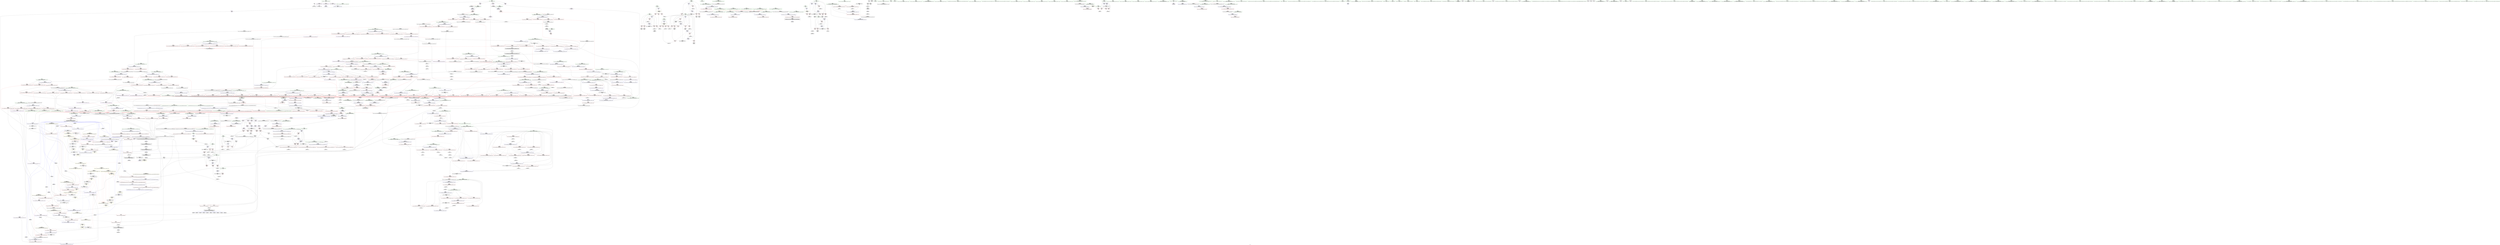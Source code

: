 digraph "SVFG" {
	label="SVFG";

	Node0x561f5c49bf80 [shape=record,color=grey,label="{NodeID: 0\nNullPtr}"];
	Node0x561f5c49bf80 -> Node0x561f5c4f6260[style=solid];
	Node0x561f5c49bf80 -> Node0x561f5c518250[style=solid];
	Node0x561f5c506c20 [shape=record,color=blue,label="{NodeID: 775\n1174\<--1203\n__val\<--\n_ZSt16__insertion_sortIPxN9__gnu_cxx5__ops15_Iter_less_iterEEvT_S4_T0_\n}"];
	Node0x561f5c506c20 -> Node0x561f5c5157c0[style=dashed];
	Node0x561f5c506c20 -> Node0x561f5c5805c0[style=dashed];
	Node0x561f5c4fd7f0 [shape=record,color=red,label="{NodeID: 443\n606\<--577\n\<--__first.addr\n_ZSt13__heap_selectIPxN9__gnu_cxx5__ops15_Iter_less_iterEEvT_S4_S4_T0_\n|{<s0>31}}"];
	Node0x561f5c4fd7f0:s0 -> Node0x561f5c6050a0[style=solid,color=red];
	Node0x561f5c542f30 [shape=record,color=grey,label="{NodeID: 1218\n169 = cmp(167, 168, )\n}"];
	Node0x561f5c4f1200 [shape=record,color=green,label="{NodeID: 111\n625\<--626\n__last.addr\<--__last.addr_field_insensitive\n_ZSt11__sort_heapIPxN9__gnu_cxx5__ops15_Iter_less_iterEEvT_S4_RT0_\n}"];
	Node0x561f5c4f1200 -> Node0x561f5c4fe0e0[style=solid];
	Node0x561f5c4f1200 -> Node0x561f5c4fe1b0[style=solid];
	Node0x561f5c4f1200 -> Node0x561f5c4fe280[style=solid];
	Node0x561f5c4f1200 -> Node0x561f5c4fe350[style=solid];
	Node0x561f5c4f1200 -> Node0x561f5c51ad90[style=solid];
	Node0x561f5c4f1200 -> Node0x561f5c51af30[style=solid];
	Node0x561f5c5130c0 [shape=record,color=red,label="{NodeID: 554\n1020\<--1011\n\<--__b.addr\n_ZSt22__move_median_to_firstIPxN9__gnu_cxx5__ops15_Iter_less_iterEEvT_S4_S4_S4_T0_\n|{<s0>50}}"];
	Node0x561f5c5130c0:s0 -> Node0x561f5c602b00[style=solid,color=red];
	Node0x561f5c4f6090 [shape=record,color=green,label="{NodeID: 222\n1457\<--1458\n__it.addr\<--__it.addr_field_insensitive\n_ZNK9__gnu_cxx5__ops14_Val_less_iterclIxPxEEbRT_T0_\n}"];
	Node0x561f5c4f6090 -> Node0x561f5c517840[style=solid];
	Node0x561f5c4f6090 -> Node0x561f5c5087c0[style=solid];
	Node0x561f5c602780 [shape=record,color=black,label="{NodeID: 1772\n722 = PHI(600, 833, 1019, 1023, 1033, 1047, 1055, 1087, 1099, 1197, )\n1st arg _ZNK9__gnu_cxx5__ops15_Iter_less_iterclIPxS3_EEbT_T0_ }"];
	Node0x561f5c602780 -> Node0x561f5c51b680[style=solid];
	Node0x561f5c518c40 [shape=record,color=blue,label="{NodeID: 665\n74\<--16\nx\<--\nmain\n}"];
	Node0x561f5c518c40 -> Node0x561f5c5057d0[style=dashed];
	Node0x561f5c518c40 -> Node0x561f5c5058a0[style=dashed];
	Node0x561f5c518c40 -> Node0x561f5c505970[style=dashed];
	Node0x561f5c518c40 -> Node0x561f5c518eb0[style=dashed];
	Node0x561f5c518c40 -> Node0x561f5c5782a0[style=dashed];
	Node0x561f5c594840 [shape=record,color=yellow,style=double,label="{NodeID: 1440\n214V_1 = ENCHI(MR_214V_0)\npts\{667 754 803 928 1143 1297 \}\nFun[_ZSt16__insertion_sortIPxN9__gnu_cxx5__ops15_Iter_less_iterEEvT_S4_T0_]}"];
	Node0x561f5c594840 -> Node0x561f5c5156f0[style=dashed];
	Node0x561f5c594840 -> Node0x561f5c5157c0[style=dashed];
	Node0x561f5c503d00 [shape=record,color=purple,label="{NodeID: 333\n1442\<--1439\nadd.ptr2\<--\n_ZNSt20__copy_move_backwardILb1ELb1ESt26random_access_iterator_tagE13__copy_move_bIxEEPT_PKS3_S6_S4_\n}"];
	Node0x561f5c503d00 -> Node0x561f5c5010c0[style=solid];
	Node0x561f5c4eda20 [shape=record,color=green,label="{NodeID: 1\n7\<--1\n__dso_handle\<--dummyObj\nGlob }"];
	Node0x561f5c506cf0 [shape=record,color=blue,label="{NodeID: 776\n1214\<--1213\n\<--\n_ZSt16__insertion_sortIPxN9__gnu_cxx5__ops15_Iter_less_iterEEvT_S4_T0_\n}"];
	Node0x561f5c506cf0 -> Node0x561f5c57a5a0[style=dashed];
	Node0x561f5c4fd8c0 [shape=record,color=red,label="{NodeID: 444\n589\<--579\n\<--__middle.addr\n_ZSt13__heap_selectIPxN9__gnu_cxx5__ops15_Iter_less_iterEEvT_S4_S4_T0_\n|{<s0>29}}"];
	Node0x561f5c4fd8c0:s0 -> Node0x561f5c5fd600[style=solid,color=red];
	Node0x561f5c5430b0 [shape=record,color=grey,label="{NodeID: 1219\n1424 = cmp(1423, 16, )\n}"];
	Node0x561f5c4f12d0 [shape=record,color=green,label="{NodeID: 112\n627\<--628\n__comp.addr\<--__comp.addr_field_insensitive\n_ZSt11__sort_heapIPxN9__gnu_cxx5__ops15_Iter_less_iterEEvT_S4_RT0_\n}"];
	Node0x561f5c4f12d0 -> Node0x561f5c4fe420[style=solid];
	Node0x561f5c4f12d0 -> Node0x561f5c51ae60[style=solid];
	Node0x561f5c513190 [shape=record,color=red,label="{NodeID: 555\n1023\<--1011\n\<--__b.addr\n_ZSt22__move_median_to_firstIPxN9__gnu_cxx5__ops15_Iter_less_iterEEvT_S4_S4_S4_T0_\n|{<s0>51}}"];
	Node0x561f5c513190:s0 -> Node0x561f5c602780[style=solid,color=red];
	Node0x561f5c4f6160 [shape=record,color=green,label="{NodeID: 223\n32\<--1469\n_GLOBAL__sub_I_rizar_1_0.cpp\<--_GLOBAL__sub_I_rizar_1_0.cpp_field_insensitive\n}"];
	Node0x561f5c4f6160 -> Node0x561f5c518150[style=solid];
	Node0x561f5c602b00 [shape=record,color=black,label="{NodeID: 1773\n723 = PHI(601, 837, 1020, 1024, 1034, 1048, 1056, 1088, 1100, 1198, )\n2nd arg _ZNK9__gnu_cxx5__ops15_Iter_less_iterclIPxS3_EEbT_T0_ }"];
	Node0x561f5c602b00 -> Node0x561f5c51b750[style=solid];
	Node0x561f5c518d10 [shape=record,color=blue,label="{NodeID: 666\n76\<--9\ni27\<--\nmain\n}"];
	Node0x561f5c518d10 -> Node0x561f5c505a40[style=dashed];
	Node0x561f5c518d10 -> Node0x561f5c505b10[style=dashed];
	Node0x561f5c518d10 -> Node0x561f5c505be0[style=dashed];
	Node0x561f5c518d10 -> Node0x561f5c505cb0[style=dashed];
	Node0x561f5c518d10 -> Node0x561f5c505d80[style=dashed];
	Node0x561f5c518d10 -> Node0x561f5c505e50[style=dashed];
	Node0x561f5c518d10 -> Node0x561f5c518de0[style=dashed];
	Node0x561f5c518d10 -> Node0x561f5c5191f0[style=dashed];
	Node0x561f5c518d10 -> Node0x561f5c5787a0[style=dashed];
	Node0x561f5c503dd0 [shape=record,color=red,label="{NodeID: 334\n255\<--8\n\<--L\nmain\n}"];
	Node0x561f5c503dd0 -> Node0x561f5c53e2b0[style=solid];
	Node0x561f5c4edab0 [shape=record,color=green,label="{NodeID: 2\n9\<--1\n\<--dummyObj\nCan only get source location for instruction, argument, global var or function.}"];
	Node0x561f5c506dc0 [shape=record,color=blue,label="{NodeID: 777\n1172\<--1227\n__i\<--incdec.ptr\n_ZSt16__insertion_sortIPxN9__gnu_cxx5__ops15_Iter_less_iterEEvT_S4_T0_\n}"];
	Node0x561f5c506dc0 -> Node0x561f5c515140[style=dashed];
	Node0x561f5c506dc0 -> Node0x561f5c515210[style=dashed];
	Node0x561f5c506dc0 -> Node0x561f5c5152e0[style=dashed];
	Node0x561f5c506dc0 -> Node0x561f5c5153b0[style=dashed];
	Node0x561f5c506dc0 -> Node0x561f5c515480[style=dashed];
	Node0x561f5c506dc0 -> Node0x561f5c515550[style=dashed];
	Node0x561f5c506dc0 -> Node0x561f5c515620[style=dashed];
	Node0x561f5c506dc0 -> Node0x561f5c506dc0[style=dashed];
	Node0x561f5c506dc0 -> Node0x561f5c571970[style=dashed];
	Node0x561f5c4fd990 [shape=record,color=red,label="{NodeID: 445\n593\<--579\n\<--__middle.addr\n_ZSt13__heap_selectIPxN9__gnu_cxx5__ops15_Iter_less_iterEEvT_S4_S4_T0_\n}"];
	Node0x561f5c4fd990 -> Node0x561f5c51ab20[style=solid];
	Node0x561f5c543230 [shape=record,color=grey,label="{NodeID: 1220\n1109 = cmp(1107, 1108, )\n}"];
	Node0x561f5c4f13a0 [shape=record,color=green,label="{NodeID: 113\n656\<--657\n__first.addr\<--__first.addr_field_insensitive\n_ZSt11__make_heapIPxN9__gnu_cxx5__ops15_Iter_less_iterEEvT_S4_RT0_\n}"];
	Node0x561f5c4f13a0 -> Node0x561f5c4fe4f0[style=solid];
	Node0x561f5c4f13a0 -> Node0x561f5c4fe5c0[style=solid];
	Node0x561f5c4f13a0 -> Node0x561f5c4fe690[style=solid];
	Node0x561f5c4f13a0 -> Node0x561f5c4fe760[style=solid];
	Node0x561f5c4f13a0 -> Node0x561f5c51b000[style=solid];
	Node0x561f5c513260 [shape=record,color=red,label="{NodeID: 556\n1028\<--1011\n\<--__b.addr\n_ZSt22__move_median_to_firstIPxN9__gnu_cxx5__ops15_Iter_less_iterEEvT_S4_S4_S4_T0_\n|{<s0>52}}"];
	Node0x561f5c513260:s0 -> Node0x561f5c605c90[style=solid,color=red];
	Node0x561f5c58e0a0 [shape=record,color=yellow,style=double,label="{NodeID: 1331\n12V_1 = ENCHI(MR_12V_0)\npts\{25 \}\nFun[_ZSt22__move_median_to_firstIPxN9__gnu_cxx5__ops15_Iter_less_iterEEvT_S4_S4_S4_T0_]|{<s0>50|<s1>51|<s2>52|<s3>53|<s4>54|<s5>55|<s6>56|<s7>57|<s8>58|<s9>59|<s10>60}}"];
	Node0x561f5c58e0a0:s0 -> Node0x561f5c58d940[style=dashed,color=red];
	Node0x561f5c58e0a0:s1 -> Node0x561f5c58d940[style=dashed,color=red];
	Node0x561f5c58e0a0:s2 -> Node0x561f5c591fc0[style=dashed,color=red];
	Node0x561f5c58e0a0:s3 -> Node0x561f5c58d940[style=dashed,color=red];
	Node0x561f5c58e0a0:s4 -> Node0x561f5c591fc0[style=dashed,color=red];
	Node0x561f5c58e0a0:s5 -> Node0x561f5c591fc0[style=dashed,color=red];
	Node0x561f5c58e0a0:s6 -> Node0x561f5c58d940[style=dashed,color=red];
	Node0x561f5c58e0a0:s7 -> Node0x561f5c591fc0[style=dashed,color=red];
	Node0x561f5c58e0a0:s8 -> Node0x561f5c58d940[style=dashed,color=red];
	Node0x561f5c58e0a0:s9 -> Node0x561f5c591fc0[style=dashed,color=red];
	Node0x561f5c58e0a0:s10 -> Node0x561f5c591fc0[style=dashed,color=red];
	Node0x561f5c4f6260 [shape=record,color=black,label="{NodeID: 224\n2\<--3\ndummyVal\<--dummyVal\n}"];
	Node0x561f5c602e80 [shape=record,color=black,label="{NodeID: 1774\n620 = PHI(521, )\n0th arg _ZSt11__sort_heapIPxN9__gnu_cxx5__ops15_Iter_less_iterEEvT_S4_RT0_ }"];
	Node0x561f5c602e80 -> Node0x561f5c51acc0[style=solid];
	Node0x561f5c518de0 [shape=record,color=blue,label="{NodeID: 667\n76\<--186\ni27\<--inc37\nmain\n}"];
	Node0x561f5c518de0 -> Node0x561f5c505a40[style=dashed];
	Node0x561f5c518de0 -> Node0x561f5c505b10[style=dashed];
	Node0x561f5c518de0 -> Node0x561f5c505be0[style=dashed];
	Node0x561f5c518de0 -> Node0x561f5c505cb0[style=dashed];
	Node0x561f5c518de0 -> Node0x561f5c505d80[style=dashed];
	Node0x561f5c518de0 -> Node0x561f5c505e50[style=dashed];
	Node0x561f5c518de0 -> Node0x561f5c518de0[style=dashed];
	Node0x561f5c518de0 -> Node0x561f5c5191f0[style=dashed];
	Node0x561f5c518de0 -> Node0x561f5c5787a0[style=dashed];
	Node0x561f5c503ea0 [shape=record,color=red,label="{NodeID: 335\n134\<--11\n\<--N\nmain\n}"];
	Node0x561f5c503ea0 -> Node0x561f5c542db0[style=solid];
	Node0x561f5c4edd60 [shape=record,color=green,label="{NodeID: 3\n16\<--1\n\<--dummyObj\nCan only get source location for instruction, argument, global var or function.|{<s0>39}}"];
	Node0x561f5c4edd60:s0 -> Node0x561f5c5fd070[style=solid,color=red];
	Node0x561f5c506e90 [shape=record,color=blue,label="{NodeID: 778\n1236\<--1232\n__first.addr\<--__first\n_ZSt26__unguarded_insertion_sortIPxN9__gnu_cxx5__ops15_Iter_less_iterEEvT_S4_T0_\n}"];
	Node0x561f5c506e90 -> Node0x561f5c515890[style=dashed];
	Node0x561f5c4fda60 [shape=record,color=red,label="{NodeID: 446\n607\<--579\n\<--__middle.addr\n_ZSt13__heap_selectIPxN9__gnu_cxx5__ops15_Iter_less_iterEEvT_S4_S4_T0_\n|{<s0>31}}"];
	Node0x561f5c4fda60:s0 -> Node0x561f5c605280[style=solid,color=red];
	Node0x561f5c5433b0 [shape=record,color=grey,label="{NodeID: 1221\n413 = cmp(412, 16, )\n}"];
	Node0x561f5c4f6700 [shape=record,color=green,label="{NodeID: 114\n658\<--659\n__last.addr\<--__last.addr_field_insensitive\n_ZSt11__make_heapIPxN9__gnu_cxx5__ops15_Iter_less_iterEEvT_S4_RT0_\n}"];
	Node0x561f5c4f6700 -> Node0x561f5c50e6d0[style=solid];
	Node0x561f5c4f6700 -> Node0x561f5c50e7a0[style=solid];
	Node0x561f5c4f6700 -> Node0x561f5c51b0d0[style=solid];
	Node0x561f5c513330 [shape=record,color=red,label="{NodeID: 557\n1055\<--1011\n\<--__b.addr\n_ZSt22__move_median_to_firstIPxN9__gnu_cxx5__ops15_Iter_less_iterEEvT_S4_S4_S4_T0_\n|{<s0>58}}"];
	Node0x561f5c513330:s0 -> Node0x561f5c602780[style=solid,color=red];
	Node0x561f5c4f6360 [shape=record,color=black,label="{NodeID: 225\n59\<--9\nmain_ret\<--\nmain\n}"];
	Node0x561f5c602f90 [shape=record,color=black,label="{NodeID: 1775\n621 = PHI(522, )\n1st arg _ZSt11__sort_heapIPxN9__gnu_cxx5__ops15_Iter_less_iterEEvT_S4_RT0_ }"];
	Node0x561f5c602f90 -> Node0x561f5c51ad90[style=solid];
	Node0x561f5c518eb0 [shape=record,color=blue,label="{NodeID: 668\n74\<--193\nx\<--add41\nmain\n}"];
	Node0x561f5c518eb0 -> Node0x561f5c5057d0[style=dashed];
	Node0x561f5c518eb0 -> Node0x561f5c5058a0[style=dashed];
	Node0x561f5c518eb0 -> Node0x561f5c505970[style=dashed];
	Node0x561f5c518eb0 -> Node0x561f5c518eb0[style=dashed];
	Node0x561f5c518eb0 -> Node0x561f5c5782a0[style=dashed];
	Node0x561f5c503f70 [shape=record,color=red,label="{NodeID: 336\n168\<--11\n\<--N\nmain\n}"];
	Node0x561f5c503f70 -> Node0x561f5c542f30[style=solid];
	Node0x561f5c4eddf0 [shape=record,color=green,label="{NodeID: 4\n26\<--1\n_ZSt3cin\<--dummyObj\nGlob }"];
	Node0x561f5c506f60 [shape=record,color=blue,label="{NodeID: 779\n1238\<--1233\n__last.addr\<--__last\n_ZSt26__unguarded_insertion_sortIPxN9__gnu_cxx5__ops15_Iter_less_iterEEvT_S4_T0_\n}"];
	Node0x561f5c506f60 -> Node0x561f5c515960[style=dashed];
	Node0x561f5c4fdb30 [shape=record,color=red,label="{NodeID: 447\n597\<--581\n\<--__last.addr\n_ZSt13__heap_selectIPxN9__gnu_cxx5__ops15_Iter_less_iterEEvT_S4_S4_T0_\n}"];
	Node0x561f5c4fdb30 -> Node0x561f5c543cb0[style=solid];
	Node0x561f5c543530 [shape=record,color=grey,label="{NodeID: 1222\n251 = cmp(250, 9, )\n}"];
	Node0x561f5c4f6790 [shape=record,color=green,label="{NodeID: 115\n660\<--661\n__comp.addr\<--__comp.addr_field_insensitive\n_ZSt11__make_heapIPxN9__gnu_cxx5__ops15_Iter_less_iterEEvT_S4_RT0_\n}"];
	Node0x561f5c4f6790 -> Node0x561f5c50e870[style=solid];
	Node0x561f5c4f6790 -> Node0x561f5c51b1a0[style=solid];
	Node0x561f5c513400 [shape=record,color=red,label="{NodeID: 558\n1064\<--1011\n\<--__b.addr\n_ZSt22__move_median_to_firstIPxN9__gnu_cxx5__ops15_Iter_less_iterEEvT_S4_S4_S4_T0_\n|{<s0>60}}"];
	Node0x561f5c513400:s0 -> Node0x561f5c605c90[style=solid,color=red];
	Node0x561f5c4f6430 [shape=record,color=black,label="{NodeID: 226\n43\<--44\n\<--_ZNSt8ios_base4InitD1Ev\nCan only get source location for instruction, argument, global var or function.}"];
	Node0x561f5c6030a0 [shape=record,color=black,label="{NodeID: 1776\n622 = PHI(502, )\n2nd arg _ZSt11__sort_heapIPxN9__gnu_cxx5__ops15_Iter_less_iterEEvT_S4_RT0_ }"];
	Node0x561f5c6030a0 -> Node0x561f5c51ae60[style=solid];
	Node0x561f5c518f80 [shape=record,color=blue,label="{NodeID: 669\n78\<--16\nfastDist\<--\nmain\n}"];
	Node0x561f5c518f80 -> Node0x561f5c506190[style=dashed];
	Node0x561f5c518f80 -> Node0x561f5c506260[style=dashed];
	Node0x561f5c518f80 -> Node0x561f5c506330[style=dashed];
	Node0x561f5c518f80 -> Node0x561f5c519600[style=dashed];
	Node0x561f5c518f80 -> Node0x561f5c578ca0[style=dashed];
	Node0x561f5c504040 [shape=record,color=red,label="{NodeID: 337\n198\<--11\n\<--N\nmain\n}"];
	Node0x561f5c504040 -> Node0x561f5c544730[style=solid];
	Node0x561f5c4ede80 [shape=record,color=green,label="{NodeID: 5\n27\<--1\n.str\<--dummyObj\nGlob }"];
	Node0x561f5c507030 [shape=record,color=blue,label="{NodeID: 780\n1240\<--1250\n__i\<--\n_ZSt26__unguarded_insertion_sortIPxN9__gnu_cxx5__ops15_Iter_less_iterEEvT_S4_T0_\n}"];
	Node0x561f5c507030 -> Node0x561f5c571aa0[style=dashed];
	Node0x561f5c4fdc00 [shape=record,color=red,label="{NodeID: 448\n596\<--583\n\<--__i\n_ZSt13__heap_selectIPxN9__gnu_cxx5__ops15_Iter_less_iterEEvT_S4_S4_T0_\n}"];
	Node0x561f5c4fdc00 -> Node0x561f5c543cb0[style=solid];
	Node0x561f5c5436b0 [shape=record,color=grey,label="{NodeID: 1223\n257 = cmp(253, 256, )\n}"];
	Node0x561f5c5436b0 -> Node0x561f5c50c860[style=solid];
	Node0x561f5c4f6860 [shape=record,color=green,label="{NodeID: 116\n662\<--663\n__len\<--__len_field_insensitive\n_ZSt11__make_heapIPxN9__gnu_cxx5__ops15_Iter_less_iterEEvT_S4_RT0_\n}"];
	Node0x561f5c4f6860 -> Node0x561f5c50e940[style=solid];
	Node0x561f5c4f6860 -> Node0x561f5c50ea10[style=solid];
	Node0x561f5c4f6860 -> Node0x561f5c51b270[style=solid];
	Node0x561f5c5134d0 [shape=record,color=red,label="{NodeID: 559\n1024\<--1013\n\<--__c.addr\n_ZSt22__move_median_to_firstIPxN9__gnu_cxx5__ops15_Iter_less_iterEEvT_S4_S4_S4_T0_\n|{<s0>51}}"];
	Node0x561f5c5134d0:s0 -> Node0x561f5c602b00[style=solid,color=red];
	Node0x561f5c4f6530 [shape=record,color=black,label="{NodeID: 227\n114\<--113\nidxprom\<--\nmain\n}"];
	Node0x561f5c6031b0 [shape=record,color=black,label="{NodeID: 1777\n1001 = PHI(554, )\n0th arg _ZSt22__move_median_to_firstIPxN9__gnu_cxx5__ops15_Iter_less_iterEEvT_S4_S4_S4_T0_ }"];
	Node0x561f5c6031b0 -> Node0x561f5c51d490[style=solid];
	Node0x561f5c519050 [shape=record,color=blue,label="{NodeID: 670\n210\<--209\n\<--sub48\nmain\n}"];
	Node0x561f5c519050 -> Node0x561f5c580fc0[style=dashed];
	Node0x561f5c594d60 [shape=record,color=yellow,style=double,label="{NodeID: 1445\n12V_1 = ENCHI(MR_12V_0)\npts\{25 \}\nFun[_ZSt13__heap_selectIPxN9__gnu_cxx5__ops15_Iter_less_iterEEvT_S4_S4_T0_]|{<s0>29|<s1>29}}"];
	Node0x561f5c594d60:s0 -> Node0x561f5c5819c0[style=dashed,color=red];
	Node0x561f5c594d60:s1 -> Node0x561f5c5869c0[style=dashed,color=red];
	Node0x561f5c504110 [shape=record,color=red,label="{NodeID: 338\n218\<--11\n\<--N\nmain\n}"];
	Node0x561f5c504110 -> Node0x561f5c544130[style=solid];
	Node0x561f5c4edf10 [shape=record,color=green,label="{NodeID: 6\n29\<--1\n_ZSt4cout\<--dummyObj\nGlob }"];
	Node0x561f5c507100 [shape=record,color=blue,label="{NodeID: 781\n1240\<--1262\n__i\<--incdec.ptr\n_ZSt26__unguarded_insertion_sortIPxN9__gnu_cxx5__ops15_Iter_less_iterEEvT_S4_T0_\n}"];
	Node0x561f5c507100 -> Node0x561f5c571aa0[style=dashed];
	Node0x561f5c4fdcd0 [shape=record,color=red,label="{NodeID: 449\n600\<--583\n\<--__i\n_ZSt13__heap_selectIPxN9__gnu_cxx5__ops15_Iter_less_iterEEvT_S4_S4_T0_\n|{<s0>30}}"];
	Node0x561f5c4fdcd0:s0 -> Node0x561f5c602780[style=solid,color=red];
	Node0x561f5c543830 [shape=record,color=grey,label="{NodeID: 1224\n945 = cmp(943, 944, )\n}"];
	Node0x561f5c4f6930 [shape=record,color=green,label="{NodeID: 117\n664\<--665\n__parent\<--__parent_field_insensitive\n_ZSt11__make_heapIPxN9__gnu_cxx5__ops15_Iter_less_iterEEvT_S4_RT0_\n}"];
	Node0x561f5c4f6930 -> Node0x561f5c50eae0[style=solid];
	Node0x561f5c4f6930 -> Node0x561f5c50ebb0[style=solid];
	Node0x561f5c4f6930 -> Node0x561f5c50ec80[style=solid];
	Node0x561f5c4f6930 -> Node0x561f5c50ed50[style=solid];
	Node0x561f5c4f6930 -> Node0x561f5c51b340[style=solid];
	Node0x561f5c4f6930 -> Node0x561f5c51b4e0[style=solid];
	Node0x561f5c5135a0 [shape=record,color=red,label="{NodeID: 560\n1034\<--1013\n\<--__c.addr\n_ZSt22__move_median_to_firstIPxN9__gnu_cxx5__ops15_Iter_less_iterEEvT_S4_S4_S4_T0_\n|{<s0>53}}"];
	Node0x561f5c5135a0:s0 -> Node0x561f5c602b00[style=solid,color=red];
	Node0x561f5c4f6600 [shape=record,color=black,label="{NodeID: 228\n118\<--117\nidxprom10\<--\nmain\n}"];
	Node0x561f5c6032c0 [shape=record,color=black,label="{NodeID: 1778\n1002 = PHI(556, )\n1st arg _ZSt22__move_median_to_firstIPxN9__gnu_cxx5__ops15_Iter_less_iterEEvT_S4_S4_S4_T0_ }"];
	Node0x561f5c6032c0 -> Node0x561f5c51d560[style=solid];
	Node0x561f5c519120 [shape=record,color=blue,label="{NodeID: 671\n20\<--89\nnVars\<--\nmain\n}"];
	Node0x561f5c519120 -> Node0x561f5c504520[style=dashed];
	Node0x561f5c519120 -> Node0x561f5c5045f0[style=dashed];
	Node0x561f5c519120 -> Node0x561f5c5046c0[style=dashed];
	Node0x561f5c519120 -> Node0x561f5c504790[style=dashed];
	Node0x561f5c519120 -> Node0x561f5c504860[style=dashed];
	Node0x561f5c519120 -> Node0x561f5c519460[style=dashed];
	Node0x561f5c519120 -> Node0x561f5c575fa0[style=dashed];
	Node0x561f5c5041e0 [shape=record,color=red,label="{NodeID: 339\n110\<--13\n\<--C\nmain\n}"];
	Node0x561f5c5041e0 -> Node0x561f5c5439b0[style=solid];
	Node0x561f5c4ee750 [shape=record,color=green,label="{NodeID: 7\n31\<--1\n\<--dummyObj\nCan only get source location for instruction, argument, global var or function.}"];
	Node0x561f5c5071d0 [shape=record,color=blue,label="{NodeID: 782\n1270\<--1267\n__first.addr\<--__first\n_ZSt13move_backwardIPxS0_ET0_T_S2_S1_\n}"];
	Node0x561f5c5071d0 -> Node0x561f5c515ca0[style=dashed];
	Node0x561f5c4fdda0 [shape=record,color=red,label="{NodeID: 450\n608\<--583\n\<--__i\n_ZSt13__heap_selectIPxN9__gnu_cxx5__ops15_Iter_less_iterEEvT_S4_S4_T0_\n|{<s0>31}}"];
	Node0x561f5c4fdda0:s0 -> Node0x561f5c605400[style=solid,color=red];
	Node0x561f5c5439b0 [shape=record,color=grey,label="{NodeID: 1225\n111 = cmp(109, 110, )\n}"];
	Node0x561f5c4f6a00 [shape=record,color=green,label="{NodeID: 118\n666\<--667\n__value\<--__value_field_insensitive\n_ZSt11__make_heapIPxN9__gnu_cxx5__ops15_Iter_less_iterEEvT_S4_RT0_\n|{|<s1>34}}"];
	Node0x561f5c4f6a00 -> Node0x561f5c51b410[style=solid];
	Node0x561f5c4f6a00:s1 -> Node0x561f5c606e70[style=solid,color=red];
	Node0x561f5c513670 [shape=record,color=red,label="{NodeID: 561\n1038\<--1013\n\<--__c.addr\n_ZSt22__move_median_to_firstIPxN9__gnu_cxx5__ops15_Iter_less_iterEEvT_S4_S4_S4_T0_\n|{<s0>54}}"];
	Node0x561f5c513670:s0 -> Node0x561f5c605c90[style=solid,color=red];
	Node0x561f5c58e530 [shape=record,color=yellow,style=double,label="{NodeID: 1336\n12V_1 = ENCHI(MR_12V_0)\npts\{25 \}\nFun[_ZSt14__partial_sortIPxN9__gnu_cxx5__ops15_Iter_less_iterEEvT_S4_S4_T0_]|{<s0>25}}"];
	Node0x561f5c58e530:s0 -> Node0x561f5c594d60[style=dashed,color=red];
	Node0x561f5c4fe820 [shape=record,color=black,label="{NodeID: 229\n121\<--120\nconv\<--\nmain\n}"];
	Node0x561f5c4fe820 -> Node0x561f5c53d530[style=solid];
	Node0x561f5c6033d0 [shape=record,color=black,label="{NodeID: 1779\n1003 = PHI(557, )\n2nd arg _ZSt22__move_median_to_firstIPxN9__gnu_cxx5__ops15_Iter_less_iterEEvT_S4_S4_S4_T0_ }"];
	Node0x561f5c6033d0 -> Node0x561f5c51d630[style=solid];
	Node0x561f5c5191f0 [shape=record,color=blue,label="{NodeID: 672\n76\<--214\ni27\<--inc49\nmain\n}"];
	Node0x561f5c5191f0 -> Node0x561f5c505f20[style=dashed];
	Node0x561f5c5191f0 -> Node0x561f5c505ff0[style=dashed];
	Node0x561f5c5191f0 -> Node0x561f5c5060c0[style=dashed];
	Node0x561f5c5191f0 -> Node0x561f5c519390[style=dashed];
	Node0x561f5c5191f0 -> Node0x561f5c5787a0[style=dashed];
	Node0x561f5c5042b0 [shape=record,color=red,label="{NodeID: 340\n130\<--13\n\<--C\nmain\n}"];
	Node0x561f5c5042b0 -> Node0x561f5c518830[style=solid];
	Node0x561f5c4ee7e0 [shape=record,color=green,label="{NodeID: 8\n89\<--1\n\<--dummyObj\nCan only get source location for instruction, argument, global var or function.}"];
	Node0x561f5c5072a0 [shape=record,color=blue,label="{NodeID: 783\n1272\<--1268\n__last.addr\<--__last\n_ZSt13move_backwardIPxS0_ET0_T_S2_S1_\n}"];
	Node0x561f5c5072a0 -> Node0x561f5c515d70[style=dashed];
	Node0x561f5c4fde70 [shape=record,color=red,label="{NodeID: 451\n614\<--583\n\<--__i\n_ZSt13__heap_selectIPxN9__gnu_cxx5__ops15_Iter_less_iterEEvT_S4_S4_T0_\n}"];
	Node0x561f5c4fde70 -> Node0x561f5c502640[style=solid];
	Node0x561f5c543b30 [shape=record,color=grey,label="{NodeID: 1226\n1195 = cmp(1193, 1194, )\n}"];
	Node0x561f5c4f6ad0 [shape=record,color=green,label="{NodeID: 119\n668\<--669\nagg.tmp\<--agg.tmp_field_insensitive\n_ZSt11__make_heapIPxN9__gnu_cxx5__ops15_Iter_less_iterEEvT_S4_RT0_\n}"];
	Node0x561f5c513740 [shape=record,color=red,label="{NodeID: 562\n1048\<--1013\n\<--__c.addr\n_ZSt22__move_median_to_firstIPxN9__gnu_cxx5__ops15_Iter_less_iterEEvT_S4_S4_S4_T0_\n|{<s0>56}}"];
	Node0x561f5c513740:s0 -> Node0x561f5c602b00[style=solid,color=red];
	Node0x561f5c4fe8f0 [shape=record,color=black,label="{NodeID: 230\n140\<--139\nidxprom16\<--sub\nmain\n}"];
	Node0x561f5c6034e0 [shape=record,color=black,label="{NodeID: 1780\n1004 = PHI(559, )\n3rd arg _ZSt22__move_median_to_firstIPxN9__gnu_cxx5__ops15_Iter_less_iterEEvT_S4_S4_S4_T0_ }"];
	Node0x561f5c6034e0 -> Node0x561f5c51d700[style=solid];
	Node0x561f5c5192c0 [shape=record,color=blue,label="{NodeID: 673\n228\<--225\narrayidx57\<--conv55\nmain\n}"];
	Node0x561f5c5192c0 -> Node0x561f5c580fc0[style=dashed];
	Node0x561f5c504380 [shape=record,color=red,label="{NodeID: 341\n138\<--13\n\<--C\nmain\n}"];
	Node0x561f5c504380 -> Node0x561f5c50ddd0[style=solid];
	Node0x561f5c4ee870 [shape=record,color=green,label="{NodeID: 9\n162\<--1\n\<--dummyObj\nCan only get source location for instruction, argument, global var or function.}"];
	Node0x561f5c507370 [shape=record,color=blue,label="{NodeID: 784\n1274\<--1269\n__result.addr\<--__result\n_ZSt13move_backwardIPxS0_ET0_T_S2_S1_\n}"];
	Node0x561f5c507370 -> Node0x561f5c515e40[style=dashed];
	Node0x561f5c4fdf40 [shape=record,color=red,label="{NodeID: 452\n634\<--623\n\<--__first.addr\n_ZSt11__sort_heapIPxN9__gnu_cxx5__ops15_Iter_less_iterEEvT_S4_RT0_\n}"];
	Node0x561f5c4fdf40 -> Node0x561f5c4fffb0[style=solid];
	Node0x561f5c543cb0 [shape=record,color=grey,label="{NodeID: 1227\n598 = cmp(596, 597, )\n}"];
	Node0x561f5c4f6ba0 [shape=record,color=green,label="{NodeID: 120\n698\<--699\n_ZSt4moveIRxEONSt16remove_referenceIT_E4typeEOS2_\<--_ZSt4moveIRxEONSt16remove_referenceIT_E4typeEOS2__field_insensitive\n}"];
	Node0x561f5c5ae1c0 [shape=record,color=yellow,style=double,label="{NodeID: 1670\n12V_6 = CSCHI(MR_12V_5)\npts\{25 \}\nCS[]|{<s0>35|<s1>35|<s2>39}}"];
	Node0x561f5c5ae1c0:s0 -> Node0x561f5c5819c0[style=dashed,color=blue];
	Node0x561f5c5ae1c0:s1 -> Node0x561f5c5869c0[style=dashed,color=blue];
	Node0x561f5c5ae1c0:s2 -> Node0x561f5c5afbe0[style=dashed,color=blue];
	Node0x561f5c513810 [shape=record,color=red,label="{NodeID: 563\n1056\<--1013\n\<--__c.addr\n_ZSt22__move_median_to_firstIPxN9__gnu_cxx5__ops15_Iter_less_iterEEvT_S4_S4_S4_T0_\n|{<s0>58}}"];
	Node0x561f5c513810:s0 -> Node0x561f5c602b00[style=solid,color=red];
	Node0x561f5c4fe9c0 [shape=record,color=black,label="{NodeID: 231\n144\<--143\nidxprom18\<--\nmain\n}"];
	Node0x561f5c6035f0 [shape=record,color=black,label="{NodeID: 1781\n499 = PHI(415, )\n0th arg _ZSt14__partial_sortIPxN9__gnu_cxx5__ops15_Iter_less_iterEEvT_S4_S4_T0_ }"];
	Node0x561f5c6035f0 -> Node0x561f5c51a3d0[style=solid];
	Node0x561f5c519390 [shape=record,color=blue,label="{NodeID: 674\n76\<--232\ni27\<--inc59\nmain\n}"];
	Node0x561f5c519390 -> Node0x561f5c505f20[style=dashed];
	Node0x561f5c519390 -> Node0x561f5c505ff0[style=dashed];
	Node0x561f5c519390 -> Node0x561f5c5060c0[style=dashed];
	Node0x561f5c519390 -> Node0x561f5c519390[style=dashed];
	Node0x561f5c519390 -> Node0x561f5c5787a0[style=dashed];
	Node0x561f5c504450 [shape=record,color=red,label="{NodeID: 342\n160\<--15\n\<--t\nmain\n}"];
	Node0x561f5c504450 -> Node0x561f5c53f4b0[style=solid];
	Node0x561f5c4ee900 [shape=record,color=green,label="{NodeID: 10\n182\<--1\n\<--dummyObj\nCan only get source location for instruction, argument, global var or function.}"];
	Node0x561f5c507440 [shape=record,color=blue,label="{NodeID: 785\n1294\<--1291\n__last.addr\<--__last\n_ZSt25__unguarded_linear_insertIPxN9__gnu_cxx5__ops14_Val_less_iterEEvT_T0_\n}"];
	Node0x561f5c507440 -> Node0x561f5c515f10[style=dashed];
	Node0x561f5c507440 -> Node0x561f5c515fe0[style=dashed];
	Node0x561f5c507440 -> Node0x561f5c58bec0[style=dashed];
	Node0x561f5c4fe010 [shape=record,color=red,label="{NodeID: 453\n645\<--623\n\<--__first.addr\n_ZSt11__sort_heapIPxN9__gnu_cxx5__ops15_Iter_less_iterEEvT_S4_RT0_\n|{<s0>32}}"];
	Node0x561f5c4fe010:s0 -> Node0x561f5c6050a0[style=solid,color=red];
	Node0x561f5c543e30 [shape=record,color=grey,label="{NodeID: 1228\n350 = cmp(348, 349, )\n}"];
	Node0x561f5c4f6c70 [shape=record,color=green,label="{NodeID: 121\n709\<--710\n_ZSt13__adjust_heapIPxlxN9__gnu_cxx5__ops15_Iter_less_iterEEvT_T0_S5_T1_T2_\<--_ZSt13__adjust_heapIPxlxN9__gnu_cxx5__ops15_Iter_less_iterEEvT_T0_S5_T1_T2__field_insensitive\n}"];
	Node0x561f5c5ae320 [shape=record,color=yellow,style=double,label="{NodeID: 1671\n12V_2 = CSCHI(MR_12V_1)\npts\{25 \}\nCS[]|{<s0>28}}"];
	Node0x561f5c5ae320:s0 -> Node0x561f5c589bc0[style=dashed,color=red];
	Node0x561f5c5138e0 [shape=record,color=red,label="{NodeID: 564\n1060\<--1013\n\<--__c.addr\n_ZSt22__move_median_to_firstIPxN9__gnu_cxx5__ops15_Iter_less_iterEEvT_S4_S4_S4_T0_\n|{<s0>59}}"];
	Node0x561f5c5138e0:s0 -> Node0x561f5c605c90[style=solid,color=red];
	Node0x561f5c4fea90 [shape=record,color=black,label="{NodeID: 232\n148\<--147\nidxprom20\<--\nmain\n}"];
	Node0x561f5c603700 [shape=record,color=black,label="{NodeID: 1782\n500 = PHI(416, )\n1st arg _ZSt14__partial_sortIPxN9__gnu_cxx5__ops15_Iter_less_iterEEvT_S4_S4_T0_ }"];
	Node0x561f5c603700 -> Node0x561f5c51a4a0[style=solid];
	Node0x561f5c519460 [shape=record,color=blue,label="{NodeID: 675\n20\<--235\nnVars\<--inc60\nmain\n}"];
	Node0x561f5c519460 -> Node0x561f5c504520[style=dashed];
	Node0x561f5c519460 -> Node0x561f5c5045f0[style=dashed];
	Node0x561f5c519460 -> Node0x561f5c5046c0[style=dashed];
	Node0x561f5c519460 -> Node0x561f5c504790[style=dashed];
	Node0x561f5c519460 -> Node0x561f5c504860[style=dashed];
	Node0x561f5c519460 -> Node0x561f5c519460[style=dashed];
	Node0x561f5c519460 -> Node0x561f5c575fa0[style=dashed];
	Node0x561f5c5951f0 [shape=record,color=yellow,style=double,label="{NodeID: 1450\n12V_1 = ENCHI(MR_12V_0)\npts\{25 \}\nFun[_ZNK9__gnu_cxx5__ops14_Iter_less_valclIPxxEEbT_RT0_]}"];
	Node0x561f5c5951f0 -> Node0x561f5c512630[style=dashed];
	Node0x561f5c504520 [shape=record,color=red,label="{NodeID: 343\n226\<--20\n\<--nVars\nmain\n}"];
	Node0x561f5c504520 -> Node0x561f5c4ff2b0[style=solid];
	Node0x561f5c4eea00 [shape=record,color=green,label="{NodeID: 11\n271\<--1\n\<--dummyObj\nCan only get source location for instruction, argument, global var or function.}"];
	Node0x561f5c507510 [shape=record,color=blue,label="{NodeID: 786\n1296\<--1303\n__val\<--\n_ZSt25__unguarded_linear_insertIPxN9__gnu_cxx5__ops14_Val_less_iterEEvT_T0_\n|{|<s2>80}}"];
	Node0x561f5c507510 -> Node0x561f5c516730[style=dashed];
	Node0x561f5c507510 -> Node0x561f5c516800[style=dashed];
	Node0x561f5c507510:s2 -> Node0x561f5c58eda0[style=dashed,color=red];
	Node0x561f5c4fe0e0 [shape=record,color=red,label="{NodeID: 454\n633\<--625\n\<--__last.addr\n_ZSt11__sort_heapIPxN9__gnu_cxx5__ops15_Iter_less_iterEEvT_S4_RT0_\n}"];
	Node0x561f5c4fe0e0 -> Node0x561f5c4ffee0[style=solid];
	Node0x561f5c543fb0 [shape=record,color=grey,label="{NodeID: 1229\n179 = cmp(177, 178, )\n}"];
	Node0x561f5c543fb0 -> Node0x561f5c50c6d0[style=solid];
	Node0x561f5c4f6d70 [shape=record,color=green,label="{NodeID: 122\n724\<--725\nthis.addr\<--this.addr_field_insensitive\n_ZNK9__gnu_cxx5__ops15_Iter_less_iterclIPxS3_EEbT_T0_\n}"];
	Node0x561f5c4f6d70 -> Node0x561f5c50efc0[style=solid];
	Node0x561f5c4f6d70 -> Node0x561f5c51b5b0[style=solid];
	Node0x561f5c5139b0 [shape=record,color=red,label="{NodeID: 565\n1087\<--1076\n\<--__first.addr\n_ZSt21__unguarded_partitionIPxN9__gnu_cxx5__ops15_Iter_less_iterEET_S4_S4_S4_T0_\n|{<s0>61}}"];
	Node0x561f5c5139b0:s0 -> Node0x561f5c602780[style=solid,color=red];
	Node0x561f5c58e8e0 [shape=record,color=yellow,style=double,label="{NodeID: 1340\n12V_1 = ENCHI(MR_12V_0)\npts\{25 \}\nFun[_ZSt23__copy_move_backward_a2ILb1EPxS0_ET1_T0_S2_S1_]|{<s0>86}}"];
	Node0x561f5c58e8e0:s0 -> Node0x561f5c592bc0[style=dashed,color=red];
	Node0x561f5c4feb60 [shape=record,color=black,label="{NodeID: 233\n151\<--150\nconv22\<--\nmain\n}"];
	Node0x561f5c4feb60 -> Node0x561f5c53f030[style=solid];
	Node0x561f5c603810 [shape=record,color=black,label="{NodeID: 1783\n501 = PHI(417, )\n2nd arg _ZSt14__partial_sortIPxN9__gnu_cxx5__ops15_Iter_less_iterEEvT_S4_S4_T0_ }"];
	Node0x561f5c603810 -> Node0x561f5c51a570[style=solid];
	Node0x561f5c519530 [shape=record,color=blue,label="{NodeID: 676\n80\<--247\ni62\<--sub63\nmain\n}"];
	Node0x561f5c519530 -> Node0x561f5c506400[style=dashed];
	Node0x561f5c519530 -> Node0x561f5c5064d0[style=dashed];
	Node0x561f5c519530 -> Node0x561f5c5065a0[style=dashed];
	Node0x561f5c519530 -> Node0x561f5c4fa800[style=dashed];
	Node0x561f5c519530 -> Node0x561f5c5196d0[style=dashed];
	Node0x561f5c519530 -> Node0x561f5c5791a0[style=dashed];
	Node0x561f5c595300 [shape=record,color=yellow,style=double,label="{NodeID: 1451\n159V_1 = ENCHI(MR_159V_0)\npts\{928 \}\nFun[_ZNK9__gnu_cxx5__ops14_Iter_less_valclIPxxEEbT_RT0_]}"];
	Node0x561f5c595300 -> Node0x561f5c512700[style=dashed];
	Node0x561f5c5045f0 [shape=record,color=red,label="{NodeID: 344\n234\<--20\n\<--nVars\nmain\n}"];
	Node0x561f5c5045f0 -> Node0x561f5c540fb0[style=solid];
	Node0x561f5c4eeb00 [shape=record,color=green,label="{NodeID: 12\n287\<--1\n\<--dummyObj\nCan only get source location for instruction, argument, global var or function.}"];
	Node0x561f5c5075e0 [shape=record,color=blue,label="{NodeID: 787\n1298\<--1305\n__next\<--\n_ZSt25__unguarded_linear_insertIPxN9__gnu_cxx5__ops14_Val_less_iterEEvT_T0_\n}"];
	Node0x561f5c5075e0 -> Node0x561f5c516250[style=dashed];
	Node0x561f5c5075e0 -> Node0x561f5c5076b0[style=dashed];
	Node0x561f5c4fe1b0 [shape=record,color=red,label="{NodeID: 455\n642\<--625\n\<--__last.addr\n_ZSt11__sort_heapIPxN9__gnu_cxx5__ops15_Iter_less_iterEEvT_S4_RT0_\n}"];
	Node0x561f5c4fe1b0 -> Node0x561f5c502710[style=solid];
	Node0x561f5c544130 [shape=record,color=grey,label="{NodeID: 1230\n219 = cmp(217, 218, )\n}"];
	Node0x561f5c4f6e40 [shape=record,color=green,label="{NodeID: 123\n726\<--727\n__it1.addr\<--__it1.addr_field_insensitive\n_ZNK9__gnu_cxx5__ops15_Iter_less_iterclIPxS3_EEbT_T0_\n}"];
	Node0x561f5c4f6e40 -> Node0x561f5c50f090[style=solid];
	Node0x561f5c4f6e40 -> Node0x561f5c51b680[style=solid];
	Node0x561f5c5ae5e0 [shape=record,color=yellow,style=double,label="{NodeID: 1673\n12V_2 = CSCHI(MR_12V_1)\npts\{25 \}\nCS[]|{<s0>10|<s1>10}}"];
	Node0x561f5c5ae5e0:s0 -> Node0x561f5c4faf50[style=dashed,color=blue];
	Node0x561f5c5ae5e0:s1 -> Node0x561f5c5764a0[style=dashed,color=blue];
	Node0x561f5c513a80 [shape=record,color=red,label="{NodeID: 566\n1091\<--1076\n\<--__first.addr\n_ZSt21__unguarded_partitionIPxN9__gnu_cxx5__ops15_Iter_less_iterEET_S4_S4_S4_T0_\n}"];
	Node0x561f5c513a80 -> Node0x561f5c5027e0[style=solid];
	Node0x561f5c4fec30 [shape=record,color=black,label="{NodeID: 234\n173\<--172\nidxprom30\<--\nmain\n}"];
	Node0x561f5c603920 [shape=record,color=black,label="{NodeID: 1784\n1339 = PHI(1280, )\n0th arg _ZSt23__copy_move_backward_a2ILb1EPxS0_ET1_T0_S2_S1_ }"];
	Node0x561f5c603920 -> Node0x561f5c507ac0[style=solid];
	Node0x561f5c519600 [shape=record,color=blue,label="{NodeID: 677\n78\<--266\nfastDist\<--add73\nmain\n}"];
	Node0x561f5c519600 -> Node0x561f5c506190[style=dashed];
	Node0x561f5c519600 -> Node0x561f5c506260[style=dashed];
	Node0x561f5c519600 -> Node0x561f5c506330[style=dashed];
	Node0x561f5c519600 -> Node0x561f5c519600[style=dashed];
	Node0x561f5c519600 -> Node0x561f5c578ca0[style=dashed];
	Node0x561f5c5046c0 [shape=record,color=red,label="{NodeID: 345\n238\<--20\n\<--nVars\nmain\n}"];
	Node0x561f5c5046c0 -> Node0x561f5c4ff380[style=solid];
	Node0x561f5c4eec00 [shape=record,color=green,label="{NodeID: 13\n360\<--1\n\<--dummyObj\nCan only get source location for instruction, argument, global var or function.}"];
	Node0x561f5c5076b0 [shape=record,color=blue,label="{NodeID: 788\n1298\<--1308\n__next\<--incdec.ptr\n_ZSt25__unguarded_linear_insertIPxN9__gnu_cxx5__ops14_Val_less_iterEEvT_T0_\n}"];
	Node0x561f5c5076b0 -> Node0x561f5c58c3c0[style=dashed];
	Node0x561f5c4fe280 [shape=record,color=red,label="{NodeID: 456\n646\<--625\n\<--__last.addr\n_ZSt11__sort_heapIPxN9__gnu_cxx5__ops15_Iter_less_iterEEvT_S4_RT0_\n|{<s0>32}}"];
	Node0x561f5c4fe280:s0 -> Node0x561f5c605280[style=solid,color=red];
	Node0x561f5c5442b0 [shape=record,color=grey,label="{NodeID: 1231\n858 = cmp(857, 16, )\n}"];
	Node0x561f5c4f6f10 [shape=record,color=green,label="{NodeID: 124\n728\<--729\n__it2.addr\<--__it2.addr_field_insensitive\n_ZNK9__gnu_cxx5__ops15_Iter_less_iterclIPxS3_EEbT_T0_\n}"];
	Node0x561f5c4f6f10 -> Node0x561f5c50f160[style=solid];
	Node0x561f5c4f6f10 -> Node0x561f5c51b750[style=solid];
	Node0x561f5c5ae740 [shape=record,color=yellow,style=double,label="{NodeID: 1674\n12V_2 = CSCHI(MR_12V_1)\npts\{25 \}\nCS[]|{<s0>17}}"];
	Node0x561f5c5ae740:s0 -> Node0x561f5c594460[style=dashed,color=red];
	Node0x561f5c513b50 [shape=record,color=red,label="{NodeID: 567\n1107\<--1076\n\<--__first.addr\n_ZSt21__unguarded_partitionIPxN9__gnu_cxx5__ops15_Iter_less_iterEET_S4_S4_S4_T0_\n}"];
	Node0x561f5c513b50 -> Node0x561f5c543230[style=solid];
	Node0x561f5c4fed00 [shape=record,color=black,label="{NodeID: 235\n176\<--175\nconv32\<--\nmain\n}"];
	Node0x561f5c4fed00 -> Node0x561f5c53f630[style=solid];
	Node0x561f5c603a30 [shape=record,color=black,label="{NodeID: 1785\n1340 = PHI(1284, )\n1st arg _ZSt23__copy_move_backward_a2ILb1EPxS0_ET1_T0_S2_S1_ }"];
	Node0x561f5c603a30 -> Node0x561f5c507b90[style=solid];
	Node0x561f5c5196d0 [shape=record,color=blue,label="{NodeID: 678\n80\<--270\ni62\<--dec\nmain\n}"];
	Node0x561f5c5196d0 -> Node0x561f5c506400[style=dashed];
	Node0x561f5c5196d0 -> Node0x561f5c5064d0[style=dashed];
	Node0x561f5c5196d0 -> Node0x561f5c5065a0[style=dashed];
	Node0x561f5c5196d0 -> Node0x561f5c4fa800[style=dashed];
	Node0x561f5c5196d0 -> Node0x561f5c5196d0[style=dashed];
	Node0x561f5c5196d0 -> Node0x561f5c5791a0[style=dashed];
	Node0x561f5c504790 [shape=record,color=red,label="{NodeID: 346\n246\<--20\n\<--nVars\nmain\n}"];
	Node0x561f5c504790 -> Node0x561f5c53e130[style=solid];
	Node0x561f5c4eed00 [shape=record,color=green,label="{NodeID: 14\n410\<--1\n\<--dummyObj\nCan only get source location for instruction, argument, global var or function.}"];
	Node0x561f5c507780 [shape=record,color=blue,label="{NodeID: 789\n1319\<--1318\n\<--\n_ZSt25__unguarded_linear_insertIPxN9__gnu_cxx5__ops14_Val_less_iterEEvT_T0_\n}"];
	Node0x561f5c507780 -> Node0x561f5c58b9c0[style=dashed];
	Node0x561f5c4fe350 [shape=record,color=red,label="{NodeID: 457\n647\<--625\n\<--__last.addr\n_ZSt11__sort_heapIPxN9__gnu_cxx5__ops15_Iter_less_iterEEvT_S4_RT0_\n|{<s0>32}}"];
	Node0x561f5c4fe350:s0 -> Node0x561f5c605400[style=solid,color=red];
	Node0x561f5c544430 [shape=record,color=grey,label="{NodeID: 1232\n679 = cmp(678, 162, )\n}"];
	Node0x561f5c4f6fe0 [shape=record,color=green,label="{NodeID: 125\n745\<--746\n__first.addr\<--__first.addr_field_insensitive\n_ZSt10__pop_heapIPxN9__gnu_cxx5__ops15_Iter_less_iterEEvT_S4_S4_RT0_\n}"];
	Node0x561f5c4f6fe0 -> Node0x561f5c50f3d0[style=solid];
	Node0x561f5c4f6fe0 -> Node0x561f5c50f4a0[style=solid];
	Node0x561f5c4f6fe0 -> Node0x561f5c50f570[style=solid];
	Node0x561f5c4f6fe0 -> Node0x561f5c51b820[style=solid];
	Node0x561f5c513c20 [shape=record,color=red,label="{NodeID: 568\n1111\<--1076\n\<--__first.addr\n_ZSt21__unguarded_partitionIPxN9__gnu_cxx5__ops15_Iter_less_iterEET_S4_S4_S4_T0_\n}"];
	Node0x561f5c513c20 -> Node0x561f5c5008a0[style=solid];
	Node0x561f5c4fedd0 [shape=record,color=black,label="{NodeID: 236\n188\<--185\nidxprom38\<--\nmain\n}"];
	Node0x561f5c603b40 [shape=record,color=black,label="{NodeID: 1786\n1341 = PHI(1285, )\n2nd arg _ZSt23__copy_move_backward_a2ILb1EPxS0_ET1_T0_S2_S1_ }"];
	Node0x561f5c603b40 -> Node0x561f5c507c60[style=solid];
	Node0x561f5c5197a0 [shape=record,color=blue,label="{NodeID: 679\n82\<--277\nslowDist\<--sub76\nmain\n}"];
	Node0x561f5c5197a0 -> Node0x561f5c4fa8d0[style=dashed];
	Node0x561f5c5197a0 -> Node0x561f5c5796a0[style=dashed];
	Node0x561f5c504860 [shape=record,color=red,label="{NodeID: 347\n254\<--20\n\<--nVars\nmain\n}"];
	Node0x561f5c504860 -> Node0x561f5c53e2b0[style=solid];
	Node0x561f5c4eee00 [shape=record,color=green,label="{NodeID: 15\n424\<--1\n\<--dummyObj\nCan only get source location for instruction, argument, global var or function.}"];
	Node0x561f5c507850 [shape=record,color=blue,label="{NodeID: 790\n1294\<--1321\n__last.addr\<--\n_ZSt25__unguarded_linear_insertIPxN9__gnu_cxx5__ops14_Val_less_iterEEvT_T0_\n}"];
	Node0x561f5c507850 -> Node0x561f5c58bec0[style=dashed];
	Node0x561f5c4fe420 [shape=record,color=red,label="{NodeID: 458\n648\<--627\n\<--__comp.addr\n_ZSt11__sort_heapIPxN9__gnu_cxx5__ops15_Iter_less_iterEEvT_S4_RT0_\n|{<s0>32}}"];
	Node0x561f5c4fe420:s0 -> Node0x561f5c605580[style=solid,color=red];
	Node0x561f5c5445b0 [shape=record,color=grey,label="{NodeID: 1233\n864 = cmp(860, 863, )\n}"];
	Node0x561f5c4f70b0 [shape=record,color=green,label="{NodeID: 126\n747\<--748\n__last.addr\<--__last.addr_field_insensitive\n_ZSt10__pop_heapIPxN9__gnu_cxx5__ops15_Iter_less_iterEEvT_S4_S4_RT0_\n}"];
	Node0x561f5c4f70b0 -> Node0x561f5c50f640[style=solid];
	Node0x561f5c4f70b0 -> Node0x561f5c51b8f0[style=solid];
	Node0x561f5c513cf0 [shape=record,color=red,label="{NodeID: 569\n1113\<--1076\n\<--__first.addr\n_ZSt21__unguarded_partitionIPxN9__gnu_cxx5__ops15_Iter_less_iterEET_S4_S4_S4_T0_\n|{<s0>63}}"];
	Node0x561f5c513cf0:s0 -> Node0x561f5c605700[style=solid,color=red];
	Node0x561f5c58ec90 [shape=record,color=yellow,style=double,label="{NodeID: 1344\n12V_1 = ENCHI(MR_12V_0)\npts\{25 \}\nFun[_ZNK9__gnu_cxx5__ops14_Val_less_iterclIxPxEEbRT_T0_]}"];
	Node0x561f5c58ec90 -> Node0x561f5c5179e0[style=dashed];
	Node0x561f5c4feea0 [shape=record,color=black,label="{NodeID: 237\n191\<--190\nconv40\<--\nmain\n}"];
	Node0x561f5c4feea0 -> Node0x561f5c53f330[style=solid];
	Node0x561f5c603c50 [shape=record,color=black,label="{NodeID: 1787\n1450 = PHI(1292, )\n0th arg _ZNK9__gnu_cxx5__ops14_Val_less_iterclIxPxEEbRT_T0_ }"];
	Node0x561f5c603c50 -> Node0x561f5c508620[style=solid];
	Node0x561f5c519870 [shape=record,color=blue,label="{NodeID: 680\n64\<--292\ntest\<--inc81\nmain\n}"];
	Node0x561f5c519870 -> Node0x561f5c5769a0[style=dashed];
	Node0x561f5c504930 [shape=record,color=red,label="{NodeID: 348\n92\<--62\n\<--nTests\nmain\n}"];
	Node0x561f5c504930 -> Node0x561f5c5424b0[style=solid];
	Node0x561f5c4eef00 [shape=record,color=green,label="{NodeID: 16\n447\<--1\n\<--dummyObj\nCan only get source location for instruction, argument, global var or function.}"];
	Node0x561f5c507920 [shape=record,color=blue,label="{NodeID: 791\n1298\<--1324\n__next\<--incdec.ptr3\n_ZSt25__unguarded_linear_insertIPxN9__gnu_cxx5__ops14_Val_less_iterEEvT_T0_\n}"];
	Node0x561f5c507920 -> Node0x561f5c58c3c0[style=dashed];
	Node0x561f5c4fe4f0 [shape=record,color=red,label="{NodeID: 459\n674\<--656\n\<--__first.addr\n_ZSt11__make_heapIPxN9__gnu_cxx5__ops15_Iter_less_iterEEvT_S4_RT0_\n}"];
	Node0x561f5c4fe4f0 -> Node0x561f5c500150[style=solid];
	Node0x561f5c544730 [shape=record,color=grey,label="{NodeID: 1234\n199 = cmp(197, 198, )\n}"];
	Node0x561f5c4f7180 [shape=record,color=green,label="{NodeID: 127\n749\<--750\n__result.addr\<--__result.addr_field_insensitive\n_ZSt10__pop_heapIPxN9__gnu_cxx5__ops15_Iter_less_iterEEvT_S4_S4_RT0_\n}"];
	Node0x561f5c4f7180 -> Node0x561f5c50f710[style=solid];
	Node0x561f5c4f7180 -> Node0x561f5c50f7e0[style=solid];
	Node0x561f5c4f7180 -> Node0x561f5c51b9c0[style=solid];
	Node0x561f5c5aeb60 [shape=record,color=yellow,style=double,label="{NodeID: 1677\n12V_4 = CSCHI(MR_12V_2)\npts\{25 \}\nCS[]|{<s0>20}}"];
	Node0x561f5c5aeb60:s0 -> Node0x561f5c5832c0[style=dashed,color=red];
	Node0x561f5c513dc0 [shape=record,color=red,label="{NodeID: 570\n1116\<--1076\n\<--__first.addr\n_ZSt21__unguarded_partitionIPxN9__gnu_cxx5__ops15_Iter_less_iterEET_S4_S4_S4_T0_\n}"];
	Node0x561f5c513dc0 -> Node0x561f5c502a50[style=solid];
	Node0x561f5c58eda0 [shape=record,color=yellow,style=double,label="{NodeID: 1345\n233V_1 = ENCHI(MR_233V_0)\npts\{1297 \}\nFun[_ZNK9__gnu_cxx5__ops14_Val_less_iterclIxPxEEbRT_T0_]}"];
	Node0x561f5c58eda0 -> Node0x561f5c517910[style=dashed];
	Node0x561f5c4fef70 [shape=record,color=black,label="{NodeID: 238\n203\<--202\nidxprom44\<--\nmain\n}"];
	Node0x561f5c603d60 [shape=record,color=black,label="{NodeID: 1788\n1451 = PHI(1296, )\n1st arg _ZNK9__gnu_cxx5__ops14_Val_less_iterclIxPxEEbRT_T0_ }"];
	Node0x561f5c603d60 -> Node0x561f5c5086f0[style=solid];
	Node0x561f5c519940 [shape=record,color=blue,label="{NodeID: 681\n308\<--306\n__first.addr\<--__first\n_ZSt4sortIPxEvT_S1_\n}"];
	Node0x561f5c519940 -> Node0x561f5c4fb020[style=dashed];
	Node0x561f5c504a00 [shape=record,color=red,label="{NodeID: 349\n91\<--64\n\<--test\nmain\n}"];
	Node0x561f5c504a00 -> Node0x561f5c5424b0[style=solid];
	Node0x561f5c4ef000 [shape=record,color=green,label="{NodeID: 17\n453\<--1\n\<--dummyObj\nCan only get source location for instruction, argument, global var or function.}"];
	Node0x561f5c5079f0 [shape=record,color=blue,label="{NodeID: 792\n1329\<--1328\n\<--\n_ZSt25__unguarded_linear_insertIPxN9__gnu_cxx5__ops14_Val_less_iterEEvT_T0_\n|{<s0>73|<s1>75}}"];
	Node0x561f5c5079f0:s0 -> Node0x561f5c57a5a0[style=dashed,color=blue];
	Node0x561f5c5079f0:s1 -> Node0x561f5c571fa0[style=dashed,color=blue];
	Node0x561f5c4fe5c0 [shape=record,color=red,label="{NodeID: 460\n683\<--656\n\<--__first.addr\n_ZSt11__make_heapIPxN9__gnu_cxx5__ops15_Iter_less_iterEEvT_S4_RT0_\n}"];
	Node0x561f5c4fe5c0 -> Node0x561f5c5002f0[style=solid];
	Node0x561f5c5448b0 [shape=record,color=grey,label="{NodeID: 1235\n1186 = cmp(1184, 1185, )\n}"];
	Node0x561f5c4f7250 [shape=record,color=green,label="{NodeID: 128\n751\<--752\n__comp.addr\<--__comp.addr_field_insensitive\n_ZSt10__pop_heapIPxN9__gnu_cxx5__ops15_Iter_less_iterEEvT_S4_S4_RT0_\n}"];
	Node0x561f5c4f7250 -> Node0x561f5c50f8b0[style=solid];
	Node0x561f5c4f7250 -> Node0x561f5c51ba90[style=solid];
	Node0x561f5c513e90 [shape=record,color=red,label="{NodeID: 571\n1095\<--1078\n\<--__last.addr\n_ZSt21__unguarded_partitionIPxN9__gnu_cxx5__ops15_Iter_less_iterEET_S4_S4_S4_T0_\n}"];
	Node0x561f5c513e90 -> Node0x561f5c5028b0[style=solid];
	Node0x561f5c4ff040 [shape=record,color=black,label="{NodeID: 239\n206\<--205\nconv46\<--\nmain\n}"];
	Node0x561f5c4ff040 -> Node0x561f5c541730[style=solid];
	Node0x561f5c603e70 [shape=record,color=black,label="{NodeID: 1789\n1452 = PHI(1311, )\n2nd arg _ZNK9__gnu_cxx5__ops14_Val_less_iterclIxPxEEbRT_T0_ }"];
	Node0x561f5c603e70 -> Node0x561f5c5087c0[style=solid];
	Node0x561f5c519a10 [shape=record,color=blue,label="{NodeID: 682\n310\<--307\n__last.addr\<--__last\n_ZSt4sortIPxEvT_S1_\n}"];
	Node0x561f5c519a10 -> Node0x561f5c4fb0f0[style=dashed];
	Node0x561f5c504ad0 [shape=record,color=red,label="{NodeID: 350\n95\<--64\n\<--test\nmain\n}"];
	Node0x561f5c4ef100 [shape=record,color=green,label="{NodeID: 18\n640\<--1\n\<--dummyObj\nCan only get source location for instruction, argument, global var or function.}"];
	Node0x561f5c507ac0 [shape=record,color=blue,label="{NodeID: 793\n1342\<--1339\n__first.addr\<--__first\n_ZSt23__copy_move_backward_a2ILb1EPxS0_ET1_T0_S2_S1_\n}"];
	Node0x561f5c507ac0 -> Node0x561f5c5168d0[style=dashed];
	Node0x561f5c4fe690 [shape=record,color=red,label="{NodeID: 461\n694\<--656\n\<--__first.addr\n_ZSt11__make_heapIPxN9__gnu_cxx5__ops15_Iter_less_iterEEvT_S4_RT0_\n}"];
	Node0x561f5c4fe690 -> Node0x561f5c503340[style=solid];
	Node0x561f5c544a30 [shape=record,color=grey,label="{NodeID: 1236\n639 = cmp(638, 640, )\n}"];
	Node0x561f5c4f7320 [shape=record,color=green,label="{NodeID: 129\n753\<--754\n__value\<--__value_field_insensitive\n_ZSt10__pop_heapIPxN9__gnu_cxx5__ops15_Iter_less_iterEEvT_S4_S4_RT0_\n|{|<s1>38}}"];
	Node0x561f5c4f7320 -> Node0x561f5c51bb60[style=solid];
	Node0x561f5c4f7320:s1 -> Node0x561f5c606e70[style=solid,color=red];
	Node0x561f5c5aee20 [shape=record,color=yellow,style=double,label="{NodeID: 1679\n12V_2 = CSCHI(MR_12V_1)\npts\{25 \}\nCS[]|{<s0>23}}"];
	Node0x561f5c5aee20:s0 -> Node0x561f5c571fa0[style=dashed,color=red];
	Node0x561f5c513f60 [shape=record,color=red,label="{NodeID: 572\n1100\<--1078\n\<--__last.addr\n_ZSt21__unguarded_partitionIPxN9__gnu_cxx5__ops15_Iter_less_iterEET_S4_S4_S4_T0_\n|{<s0>62}}"];
	Node0x561f5c513f60:s0 -> Node0x561f5c602b00[style=solid,color=red];
	Node0x561f5c4ff110 [shape=record,color=black,label="{NodeID: 240\n222\<--221\nidxprom53\<--\nmain\n}"];
	Node0x561f5c603f80 [shape=record,color=black,label="{NodeID: 1790\n900 = PHI(794, )\n0th arg _ZSt4moveIRN9__gnu_cxx5__ops15_Iter_less_iterEEONSt16remove_referenceIT_E4typeEOS5_ }"];
	Node0x561f5c603f80 -> Node0x561f5c51c860[style=solid];
	Node0x561f5c519ae0 [shape=record,color=blue,label="{NodeID: 683\n338\<--334\n__first.addr\<--__first\n_ZSt6__sortIPxN9__gnu_cxx5__ops15_Iter_less_iterEEvT_S4_T0_\n}"];
	Node0x561f5c519ae0 -> Node0x561f5c4fb1c0[style=dashed];
	Node0x561f5c519ae0 -> Node0x561f5c4fb290[style=dashed];
	Node0x561f5c519ae0 -> Node0x561f5c4fb360[style=dashed];
	Node0x561f5c519ae0 -> Node0x561f5c4fb430[style=dashed];
	Node0x561f5c504ba0 [shape=record,color=red,label="{NodeID: 351\n291\<--64\n\<--test\nmain\n}"];
	Node0x561f5c504ba0 -> Node0x561f5c50d7d0[style=solid];
	Node0x561f5c4ef200 [shape=record,color=green,label="{NodeID: 19\n1386\<--1\n\<--dummyObj\nCan only get source location for instruction, argument, global var or function.}"];
	Node0x561f5c507b90 [shape=record,color=blue,label="{NodeID: 794\n1344\<--1340\n__last.addr\<--__last\n_ZSt23__copy_move_backward_a2ILb1EPxS0_ET1_T0_S2_S1_\n}"];
	Node0x561f5c507b90 -> Node0x561f5c5169a0[style=dashed];
	Node0x561f5c4fe760 [shape=record,color=red,label="{NodeID: 462\n702\<--656\n\<--__first.addr\n_ZSt11__make_heapIPxN9__gnu_cxx5__ops15_Iter_less_iterEEvT_S4_RT0_\n|{<s0>35}}"];
	Node0x561f5c4fe760:s0 -> Node0x561f5c5fce60[style=solid,color=red];
	Node0x561f5c4f73f0 [shape=record,color=green,label="{NodeID: 130\n755\<--756\nagg.tmp\<--agg.tmp_field_insensitive\n_ZSt10__pop_heapIPxN9__gnu_cxx5__ops15_Iter_less_iterEEvT_S4_S4_RT0_\n}"];
	Node0x561f5c514030 [shape=record,color=red,label="{NodeID: 573\n1103\<--1078\n\<--__last.addr\n_ZSt21__unguarded_partitionIPxN9__gnu_cxx5__ops15_Iter_less_iterEET_S4_S4_S4_T0_\n}"];
	Node0x561f5c514030 -> Node0x561f5c502980[style=solid];
	Node0x561f5c4ff1e0 [shape=record,color=black,label="{NodeID: 241\n225\<--224\nconv55\<--\nmain\n}"];
	Node0x561f5c4ff1e0 -> Node0x561f5c5192c0[style=solid];
	Node0x561f5c604090 [shape=record,color=black,label="{NodeID: 1791\n1136 = PHI(1129, )\n0th arg _ZSt4swapIxENSt9enable_ifIXsr6__and_ISt6__not_ISt15__is_tuple_likeIT_EESt21is_move_constructibleIS3_ESt18is_move_assignableIS3_EEE5valueEvE4typeERS3_SC_ }"];
	Node0x561f5c604090 -> Node0x561f5c51df20[style=solid];
	Node0x561f5c519bb0 [shape=record,color=blue,label="{NodeID: 684\n340\<--335\n__last.addr\<--__last\n_ZSt6__sortIPxN9__gnu_cxx5__ops15_Iter_less_iterEEvT_S4_T0_\n}"];
	Node0x561f5c519bb0 -> Node0x561f5c4fb500[style=dashed];
	Node0x561f5c519bb0 -> Node0x561f5c4fb5d0[style=dashed];
	Node0x561f5c519bb0 -> Node0x561f5c4fb6a0[style=dashed];
	Node0x561f5c519bb0 -> Node0x561f5c4fb770[style=dashed];
	Node0x561f5c504c70 [shape=record,color=red,label="{NodeID: 352\n122\<--66\n\<--totalDist\nmain\n}"];
	Node0x561f5c504c70 -> Node0x561f5c53d530[style=solid];
	Node0x561f5c4ef300 [shape=record,color=green,label="{NodeID: 20\n4\<--6\n_ZStL8__ioinit\<--_ZStL8__ioinit_field_insensitive\nGlob }"];
	Node0x561f5c4ef300 -> Node0x561f5c501260[style=solid];
	Node0x561f5c507c60 [shape=record,color=blue,label="{NodeID: 795\n1346\<--1341\n__result.addr\<--__result\n_ZSt23__copy_move_backward_a2ILb1EPxS0_ET1_T0_S2_S1_\n}"];
	Node0x561f5c507c60 -> Node0x561f5c516a70[style=dashed];
	Node0x561f5c50e6d0 [shape=record,color=red,label="{NodeID: 463\n673\<--658\n\<--__last.addr\n_ZSt11__make_heapIPxN9__gnu_cxx5__ops15_Iter_less_iterEEvT_S4_RT0_\n}"];
	Node0x561f5c50e6d0 -> Node0x561f5c500080[style=solid];
	Node0x561f5c4f74c0 [shape=record,color=green,label="{NodeID: 131\n784\<--785\n__t.addr\<--__t.addr_field_insensitive\n_ZSt4moveIRxEONSt16remove_referenceIT_E4typeEOS2_\n}"];
	Node0x561f5c4f74c0 -> Node0x561f5c50fbf0[style=solid];
	Node0x561f5c4f74c0 -> Node0x561f5c51bd00[style=solid];
	Node0x561f5c514100 [shape=record,color=red,label="{NodeID: 574\n1108\<--1078\n\<--__last.addr\n_ZSt21__unguarded_partitionIPxN9__gnu_cxx5__ops15_Iter_less_iterEET_S4_S4_S4_T0_\n}"];
	Node0x561f5c514100 -> Node0x561f5c543230[style=solid];
	Node0x561f5c4ff2b0 [shape=record,color=black,label="{NodeID: 242\n227\<--226\nidxprom56\<--\nmain\n}"];
	Node0x561f5c6041a0 [shape=record,color=black,label="{NodeID: 1792\n1137 = PHI(1130, )\n1st arg _ZSt4swapIxENSt9enable_ifIXsr6__and_ISt6__not_ISt15__is_tuple_likeIT_EESt21is_move_constructibleIS3_ESt18is_move_assignableIS3_EEE5valueEvE4typeERS3_SC_ }"];
	Node0x561f5c6041a0 -> Node0x561f5c506670[style=solid];
	Node0x561f5c519c80 [shape=record,color=blue,label="{NodeID: 685\n385\<--380\n__first.addr\<--__first\n_ZSt16__introsort_loopIPxlN9__gnu_cxx5__ops15_Iter_less_iterEEvT_S4_T0_T1_\n}"];
	Node0x561f5c519c80 -> Node0x561f5c4fb840[style=dashed];
	Node0x561f5c519c80 -> Node0x561f5c4fb910[style=dashed];
	Node0x561f5c519c80 -> Node0x561f5c4fb9e0[style=dashed];
	Node0x561f5c504d40 [shape=record,color=red,label="{NodeID: 353\n152\<--66\n\<--totalDist\nmain\n}"];
	Node0x561f5c504d40 -> Node0x561f5c53f030[style=solid];
	Node0x561f5c4ef400 [shape=record,color=green,label="{NodeID: 21\n8\<--10\nL\<--L_field_insensitive\nGlob }"];
	Node0x561f5c4ef400 -> Node0x561f5c503dd0[style=solid];
	Node0x561f5c4ef400 -> Node0x561f5c517b80[style=solid];
	Node0x561f5c507d30 [shape=record,color=blue,label="{NodeID: 796\n1365\<--1364\n__it.addr\<--__it\n_ZSt12__miter_baseIPxET_S1_\n}"];
	Node0x561f5c507d30 -> Node0x561f5c516b40[style=dashed];
	Node0x561f5c50e7a0 [shape=record,color=red,label="{NodeID: 464\n682\<--658\n\<--__last.addr\n_ZSt11__make_heapIPxN9__gnu_cxx5__ops15_Iter_less_iterEEvT_S4_RT0_\n}"];
	Node0x561f5c50e7a0 -> Node0x561f5c500220[style=solid];
	Node0x561f5c571880 [shape=record,color=black,label="{NodeID: 1239\nMR_12V_2 = PHI(MR_12V_1, MR_12V_3, )\npts\{25 \}\n|{<s0>22|<s1>24}}"];
	Node0x561f5c571880:s0 -> Node0x561f5c5aee20[style=dashed,color=blue];
	Node0x561f5c571880:s1 -> Node0x561f5c582dc0[style=dashed,color=blue];
	Node0x561f5c4f7590 [shape=record,color=green,label="{NodeID: 132\n794\<--795\n__comp\<--__comp_field_insensitive\n_ZSt13__adjust_heapIPxlxN9__gnu_cxx5__ops15_Iter_less_iterEEvT_T0_S5_T1_T2_\n|{<s0>40|<s1>43}}"];
	Node0x561f5c4f7590:s0 -> Node0x561f5c601ef0[style=solid,color=red];
	Node0x561f5c4f7590:s1 -> Node0x561f5c603f80[style=solid,color=red];
	Node0x561f5c5af240 [shape=record,color=yellow,style=double,label="{NodeID: 1682\n12V_2 = CSCHI(MR_12V_1)\npts\{25 \}\nCS[]|{<s0>26}}"];
	Node0x561f5c5af240:s0 -> Node0x561f5c5737a0[style=dashed,color=red];
	Node0x561f5c5141d0 [shape=record,color=red,label="{NodeID: 575\n1114\<--1078\n\<--__last.addr\n_ZSt21__unguarded_partitionIPxN9__gnu_cxx5__ops15_Iter_less_iterEET_S4_S4_S4_T0_\n|{<s0>63}}"];
	Node0x561f5c5141d0:s0 -> Node0x561f5c605c90[style=solid,color=red];
	Node0x561f5c4ff380 [shape=record,color=black,label="{NodeID: 243\n239\<--238\nidx.ext\<--\nmain\n}"];
	Node0x561f5c6042b0 [shape=record,color=black,label="{NodeID: 1793\n1071 = PHI(564, )\n0th arg _ZSt21__unguarded_partitionIPxN9__gnu_cxx5__ops15_Iter_less_iterEET_S4_S4_S4_T0_ }"];
	Node0x561f5c6042b0 -> Node0x561f5c51d7d0[style=solid];
	Node0x561f5c519d50 [shape=record,color=blue,label="{NodeID: 686\n387\<--381\n__last.addr\<--__last\n_ZSt16__introsort_loopIPxlN9__gnu_cxx5__ops15_Iter_less_iterEEvT_S4_T0_T1_\n}"];
	Node0x561f5c519d50 -> Node0x561f5c5837c0[style=dashed];
	Node0x561f5c504e10 [shape=record,color=red,label="{NodeID: 354\n275\<--66\n\<--totalDist\nmain\n}"];
	Node0x561f5c504e10 -> Node0x561f5c53ea30[style=solid];
	Node0x561f5c4ef500 [shape=record,color=green,label="{NodeID: 22\n11\<--12\nN\<--N_field_insensitive\nGlob }"];
	Node0x561f5c4ef500 -> Node0x561f5c503ea0[style=solid];
	Node0x561f5c4ef500 -> Node0x561f5c503f70[style=solid];
	Node0x561f5c4ef500 -> Node0x561f5c504040[style=solid];
	Node0x561f5c4ef500 -> Node0x561f5c504110[style=solid];
	Node0x561f5c4ef500 -> Node0x561f5c517c50[style=solid];
	Node0x561f5c507e00 [shape=record,color=blue,label="{NodeID: 797\n1374\<--1371\n__first.addr\<--__first\n_ZSt22__copy_move_backward_aILb1EPxS0_ET1_T0_S2_S1_\n}"];
	Node0x561f5c507e00 -> Node0x561f5c516c10[style=dashed];
	Node0x561f5c50e870 [shape=record,color=red,label="{NodeID: 465\n707\<--660\n\<--__comp.addr\n_ZSt11__make_heapIPxN9__gnu_cxx5__ops15_Iter_less_iterEEvT_S4_RT0_\n}"];
	Node0x561f5c571970 [shape=record,color=black,label="{NodeID: 1240\nMR_210V_2 = PHI(MR_210V_1, MR_210V_4, )\npts\{1173 \}\n}"];
	Node0x561f5c4f7660 [shape=record,color=green,label="{NodeID: 133\n796\<--797\n__first.addr\<--__first.addr_field_insensitive\n_ZSt13__adjust_heapIPxlxN9__gnu_cxx5__ops15_Iter_less_iterEEvT_T0_S5_T1_T2_\n}"];
	Node0x561f5c4f7660 -> Node0x561f5c50fcc0[style=solid];
	Node0x561f5c4f7660 -> Node0x561f5c50fd90[style=solid];
	Node0x561f5c4f7660 -> Node0x561f5c50fe60[style=solid];
	Node0x561f5c4f7660 -> Node0x561f5c50ff30[style=solid];
	Node0x561f5c4f7660 -> Node0x561f5c510000[style=solid];
	Node0x561f5c4f7660 -> Node0x561f5c5100d0[style=solid];
	Node0x561f5c4f7660 -> Node0x561f5c5101a0[style=solid];
	Node0x561f5c4f7660 -> Node0x561f5c51bdd0[style=solid];
	Node0x561f5c5af3a0 [shape=record,color=yellow,style=double,label="{NodeID: 1683\n12V_3 = CSCHI(MR_12V_2)\npts\{25 \}\nCS[]|{<s0>18}}"];
	Node0x561f5c5af3a0:s0 -> Node0x561f5c5724a0[style=dashed,color=blue];
	Node0x561f5c5142a0 [shape=record,color=red,label="{NodeID: 576\n1088\<--1080\n\<--__pivot.addr\n_ZSt21__unguarded_partitionIPxN9__gnu_cxx5__ops15_Iter_less_iterEET_S4_S4_S4_T0_\n|{<s0>61}}"];
	Node0x561f5c5142a0:s0 -> Node0x561f5c602b00[style=solid,color=red];
	Node0x561f5c4ff450 [shape=record,color=black,label="{NodeID: 244\n262\<--261\nidxprom71\<--\nmain\n}"];
	Node0x561f5c6043c0 [shape=record,color=black,label="{NodeID: 1794\n1072 = PHI(565, )\n1st arg _ZSt21__unguarded_partitionIPxN9__gnu_cxx5__ops15_Iter_less_iterEET_S4_S4_S4_T0_ }"];
	Node0x561f5c6043c0 -> Node0x561f5c51d8a0[style=solid];
	Node0x561f5c519e20 [shape=record,color=blue,label="{NodeID: 687\n389\<--382\n__depth_limit.addr\<--__depth_limit\n_ZSt16__introsort_loopIPxlN9__gnu_cxx5__ops15_Iter_less_iterEEvT_S4_T0_T1_\n}"];
	Node0x561f5c519e20 -> Node0x561f5c583cc0[style=dashed];
	Node0x561f5c595cd0 [shape=record,color=yellow,style=double,label="{NodeID: 1462\n148V_1 = ENCHI(MR_148V_0)\npts\{667 754 928 1143 1175 1297 \}\nFun[_ZSt13__adjust_heapIPxlxN9__gnu_cxx5__ops15_Iter_less_iterEEvT_T0_S5_T1_T2_]}"];
	Node0x561f5c595cd0 -> Node0x561f5c5112b0[style=dashed];
	Node0x561f5c595cd0 -> Node0x561f5c511380[style=dashed];
	Node0x561f5c595cd0 -> Node0x561f5c511450[style=dashed];
	Node0x561f5c504ee0 [shape=record,color=red,label="{NodeID: 355\n109\<--68\n\<--i\nmain\n}"];
	Node0x561f5c504ee0 -> Node0x561f5c5439b0[style=solid];
	Node0x561f5c4ef600 [shape=record,color=green,label="{NodeID: 23\n13\<--14\nC\<--C_field_insensitive\nGlob }"];
	Node0x561f5c4ef600 -> Node0x561f5c5041e0[style=solid];
	Node0x561f5c4ef600 -> Node0x561f5c5042b0[style=solid];
	Node0x561f5c4ef600 -> Node0x561f5c504380[style=solid];
	Node0x561f5c4ef600 -> Node0x561f5c517d50[style=solid];
	Node0x561f5c507ed0 [shape=record,color=blue,label="{NodeID: 798\n1376\<--1372\n__last.addr\<--__last\n_ZSt22__copy_move_backward_aILb1EPxS0_ET1_T0_S2_S1_\n}"];
	Node0x561f5c507ed0 -> Node0x561f5c516ce0[style=dashed];
	Node0x561f5c50e940 [shape=record,color=red,label="{NodeID: 466\n689\<--662\n\<--__len\n_ZSt11__make_heapIPxN9__gnu_cxx5__ops15_Iter_less_iterEEvT_S4_RT0_\n}"];
	Node0x561f5c50e940 -> Node0x561f5c540230[style=solid];
	Node0x561f5c5732d0 [shape=record,color=black,label="{NodeID: 1241\nMR_212V_2 = PHI(MR_212V_1, MR_212V_3, )\npts\{1175 \}\n}"];
	Node0x561f5c4f7730 [shape=record,color=green,label="{NodeID: 134\n798\<--799\n__holeIndex.addr\<--__holeIndex.addr_field_insensitive\n_ZSt13__adjust_heapIPxlxN9__gnu_cxx5__ops15_Iter_less_iterEEvT_T0_S5_T1_T2_\n}"];
	Node0x561f5c4f7730 -> Node0x561f5c510270[style=solid];
	Node0x561f5c4f7730 -> Node0x561f5c510340[style=solid];
	Node0x561f5c4f7730 -> Node0x561f5c510410[style=solid];
	Node0x561f5c4f7730 -> Node0x561f5c5104e0[style=solid];
	Node0x561f5c4f7730 -> Node0x561f5c5105b0[style=solid];
	Node0x561f5c4f7730 -> Node0x561f5c51bea0[style=solid];
	Node0x561f5c4f7730 -> Node0x561f5c51c520[style=solid];
	Node0x561f5c4f7730 -> Node0x561f5c51c790[style=solid];
	Node0x561f5c5af500 [shape=record,color=yellow,style=double,label="{NodeID: 1684\n12V_3 = CSCHI(MR_12V_2)\npts\{25 \}\nCS[]|{<s0>19}}"];
	Node0x561f5c5af500:s0 -> Node0x561f5c5aeb60[style=dashed,color=blue];
	Node0x561f5c514370 [shape=record,color=red,label="{NodeID: 577\n1099\<--1080\n\<--__pivot.addr\n_ZSt21__unguarded_partitionIPxN9__gnu_cxx5__ops15_Iter_less_iterEET_S4_S4_S4_T0_\n|{<s0>62}}"];
	Node0x561f5c514370:s0 -> Node0x561f5c602780[style=solid,color=red];
	Node0x561f5c4ff520 [shape=record,color=black,label="{NodeID: 245\n356\<--354\nsub.ptr.lhs.cast\<--\n_ZSt6__sortIPxN9__gnu_cxx5__ops15_Iter_less_iterEEvT_S4_T0_\n}"];
	Node0x561f5c4ff520 -> Node0x561f5c53ebb0[style=solid];
	Node0x561f5c6044d0 [shape=record,color=black,label="{NodeID: 1795\n1073 = PHI(566, )\n2nd arg _ZSt21__unguarded_partitionIPxN9__gnu_cxx5__ops15_Iter_less_iterEET_S4_S4_S4_T0_ }"];
	Node0x561f5c6044d0 -> Node0x561f5c51d970[style=solid];
	Node0x561f5c519ef0 [shape=record,color=blue,label="{NodeID: 688\n389\<--423\n__depth_limit.addr\<--dec\n_ZSt16__introsort_loopIPxlN9__gnu_cxx5__ops15_Iter_less_iterEEvT_S4_T0_T1_\n}"];
	Node0x561f5c519ef0 -> Node0x561f5c4fc060[style=dashed];
	Node0x561f5c519ef0 -> Node0x561f5c583cc0[style=dashed];
	Node0x561f5c504fb0 [shape=record,color=red,label="{NodeID: 356\n113\<--68\n\<--i\nmain\n}"];
	Node0x561f5c504fb0 -> Node0x561f5c4f6530[style=solid];
	Node0x561f5c4ef700 [shape=record,color=green,label="{NodeID: 24\n15\<--17\nt\<--t_field_insensitive\nGlob }"];
	Node0x561f5c4ef700 -> Node0x561f5c504450[style=solid];
	Node0x561f5c4ef700 -> Node0x561f5c517e50[style=solid];
	Node0x561f5c507fa0 [shape=record,color=blue,label="{NodeID: 799\n1378\<--1373\n__result.addr\<--__result\n_ZSt22__copy_move_backward_aILb1EPxS0_ET1_T0_S2_S1_\n}"];
	Node0x561f5c507fa0 -> Node0x561f5c516db0[style=dashed];
	Node0x561f5c50ea10 [shape=record,color=red,label="{NodeID: 467\n704\<--662\n\<--__len\n_ZSt11__make_heapIPxN9__gnu_cxx5__ops15_Iter_less_iterEEvT_S4_RT0_\n|{<s0>35}}"];
	Node0x561f5c50ea10:s0 -> Node0x561f5c5fd1f0[style=solid,color=red];
	Node0x561f5c5737a0 [shape=record,color=black,label="{NodeID: 1242\nMR_12V_2 = PHI(MR_12V_3, MR_12V_1, )\npts\{25 \}\n|{<s0>26|<s1>32|<s2>32|<s3>32}}"];
	Node0x561f5c5737a0:s0 -> Node0x561f5c5af3a0[style=dashed,color=blue];
	Node0x561f5c5737a0:s1 -> Node0x561f5c50f980[style=dashed,color=red];
	Node0x561f5c5737a0:s2 -> Node0x561f5c50fa50[style=dashed,color=red];
	Node0x561f5c5737a0:s3 -> Node0x561f5c51bc30[style=dashed,color=red];
	Node0x561f5c4f7800 [shape=record,color=green,label="{NodeID: 135\n800\<--801\n__len.addr\<--__len.addr_field_insensitive\n_ZSt13__adjust_heapIPxlxN9__gnu_cxx5__ops15_Iter_less_iterEEvT_T0_S5_T1_T2_\n}"];
	Node0x561f5c4f7800 -> Node0x561f5c510680[style=solid];
	Node0x561f5c4f7800 -> Node0x561f5c510750[style=solid];
	Node0x561f5c4f7800 -> Node0x561f5c510820[style=solid];
	Node0x561f5c4f7800 -> Node0x561f5c51bf70[style=solid];
	Node0x561f5c514440 [shape=record,color=red,label="{NodeID: 578\n1129\<--1123\n\<--__a.addr\n_ZSt9iter_swapIPxS0_EvT_T0_\n|{<s0>64}}"];
	Node0x561f5c514440:s0 -> Node0x561f5c604090[style=solid,color=red];
	Node0x561f5c4ff5f0 [shape=record,color=black,label="{NodeID: 246\n357\<--355\nsub.ptr.rhs.cast\<--\n_ZSt6__sortIPxN9__gnu_cxx5__ops15_Iter_less_iterEEvT_S4_T0_\n}"];
	Node0x561f5c4ff5f0 -> Node0x561f5c53ebb0[style=solid];
	Node0x561f5c6045e0 [shape=record,color=black,label="{NodeID: 1796\n1364 = PHI(1279, 1283, )\n0th arg _ZSt12__miter_baseIPxET_S1_ }"];
	Node0x561f5c6045e0 -> Node0x561f5c507d30[style=solid];
	Node0x561f5c519fc0 [shape=record,color=blue,label="{NodeID: 689\n393\<--428\n__cut\<--call\n_ZSt16__introsort_loopIPxlN9__gnu_cxx5__ops15_Iter_less_iterEEvT_S4_T0_T1_\n}"];
	Node0x561f5c519fc0 -> Node0x561f5c4fc130[style=dashed];
	Node0x561f5c519fc0 -> Node0x561f5c4fc200[style=dashed];
	Node0x561f5c519fc0 -> Node0x561f5c5841c0[style=dashed];
	Node0x561f5c505080 [shape=record,color=red,label="{NodeID: 357\n117\<--68\n\<--i\nmain\n}"];
	Node0x561f5c505080 -> Node0x561f5c4f6600[style=solid];
	Node0x561f5c4ef800 [shape=record,color=green,label="{NodeID: 25\n18\<--19\ndist\<--dist_field_insensitive\nGlob }"];
	Node0x561f5c4ef800 -> Node0x561f5c501330[style=solid];
	Node0x561f5c4ef800 -> Node0x561f5c501400[style=solid];
	Node0x561f5c4ef800 -> Node0x561f5c5014d0[style=solid];
	Node0x561f5c4ef800 -> Node0x561f5c5015a0[style=solid];
	Node0x561f5c4ef800 -> Node0x561f5c501670[style=solid];
	Node0x561f5c4ef800 -> Node0x561f5c501740[style=solid];
	Node0x561f5c4ef800 -> Node0x561f5c501810[style=solid];
	Node0x561f5c4ef800 -> Node0x561f5c5018e0[style=solid];
	Node0x561f5c4ef800 -> Node0x561f5c5019b0[style=solid];
	Node0x561f5c508070 [shape=record,color=blue,label="{NodeID: 800\n1380\<--1386\n__simple\<--\n_ZSt22__copy_move_backward_aILb1EPxS0_ET1_T0_S2_S1_\n}"];
	Node0x561f5c50eae0 [shape=record,color=red,label="{NodeID: 468\n695\<--664\n\<--__parent\n_ZSt11__make_heapIPxN9__gnu_cxx5__ops15_Iter_less_iterEEvT_S4_RT0_\n}"];
	Node0x561f5c573ca0 [shape=record,color=black,label="{NodeID: 1243\nMR_94V_3 = PHI(MR_94V_4, MR_94V_2, )\npts\{626 \}\n}"];
	Node0x561f5c573ca0 -> Node0x561f5c4fe0e0[style=dashed];
	Node0x561f5c573ca0 -> Node0x561f5c4fe1b0[style=dashed];
	Node0x561f5c573ca0 -> Node0x561f5c51af30[style=dashed];
	Node0x561f5c4f78d0 [shape=record,color=green,label="{NodeID: 136\n802\<--803\n__value.addr\<--__value.addr_field_insensitive\n_ZSt13__adjust_heapIPxlxN9__gnu_cxx5__ops15_Iter_less_iterEEvT_T0_S5_T1_T2_\n|{|<s1>45}}"];
	Node0x561f5c4f78d0 -> Node0x561f5c51c040[style=solid];
	Node0x561f5c4f78d0:s1 -> Node0x561f5c606e70[style=solid,color=red];
	Node0x561f5c514510 [shape=record,color=red,label="{NodeID: 579\n1130\<--1125\n\<--__b.addr\n_ZSt9iter_swapIPxS0_EvT_T0_\n|{<s0>64}}"];
	Node0x561f5c514510:s0 -> Node0x561f5c6041a0[style=solid,color=red];
	Node0x561f5c58f5e0 [shape=record,color=yellow,style=double,label="{NodeID: 1354\n203V_1 = ENCHI(MR_203V_0)\npts\{667 754 803 928 1175 1297 \}\nFun[_ZSt4swapIxENSt9enable_ifIXsr6__and_ISt6__not_ISt15__is_tuple_likeIT_EESt21is_move_constructibleIS3_ESt18is_move_assignableIS3_EEE5valueEvE4typeERS3_SC_]}"];
	Node0x561f5c58f5e0 -> Node0x561f5c514920[style=dashed];
	Node0x561f5c58f5e0 -> Node0x561f5c5149f0[style=dashed];
	Node0x561f5c58f5e0 -> Node0x561f5c514ac0[style=dashed];
	Node0x561f5c4ff6c0 [shape=record,color=black,label="{NodeID: 247\n405\<--403\nsub.ptr.lhs.cast\<--\n_ZSt16__introsort_loopIPxlN9__gnu_cxx5__ops15_Iter_less_iterEEvT_S4_T0_T1_\n}"];
	Node0x561f5c4ff6c0 -> Node0x561f5c53d3b0[style=solid];
	Node0x561f5c604730 [shape=record,color=black,label="{NodeID: 1797\n907 = PHI(808, )\n0th arg _ZN9__gnu_cxx5__ops14_Iter_less_valC2ENS0_15_Iter_less_iterE }"];
	Node0x561f5c604730 -> Node0x561f5c51c930[style=solid];
	Node0x561f5c51a090 [shape=record,color=blue,label="{NodeID: 690\n387\<--436\n__last.addr\<--\n_ZSt16__introsort_loopIPxlN9__gnu_cxx5__ops15_Iter_less_iterEEvT_S4_T0_T1_\n}"];
	Node0x561f5c51a090 -> Node0x561f5c5837c0[style=dashed];
	Node0x561f5c57d2a0 [shape=record,color=yellow,style=double,label="{NodeID: 1465\n111V_1 = ENCHI(MR_111V_0)\npts\{754 803 928 1143 1175 1297 \}\nFun[_ZSt11__make_heapIPxN9__gnu_cxx5__ops15_Iter_less_iterEEvT_S4_RT0_]}"];
	Node0x561f5c57d2a0 -> Node0x561f5c50ee20[style=dashed];
	Node0x561f5c57d2a0 -> Node0x561f5c50eef0[style=dashed];
	Node0x561f5c505150 [shape=record,color=red,label="{NodeID: 358\n126\<--68\n\<--i\nmain\n}"];
	Node0x561f5c505150 -> Node0x561f5c50e250[style=solid];
	Node0x561f5c4ef900 [shape=record,color=green,label="{NodeID: 26\n20\<--21\nnVars\<--nVars_field_insensitive\nGlob }"];
	Node0x561f5c4ef900 -> Node0x561f5c504520[style=solid];
	Node0x561f5c4ef900 -> Node0x561f5c5045f0[style=solid];
	Node0x561f5c4ef900 -> Node0x561f5c5046c0[style=solid];
	Node0x561f5c4ef900 -> Node0x561f5c504790[style=solid];
	Node0x561f5c4ef900 -> Node0x561f5c504860[style=solid];
	Node0x561f5c4ef900 -> Node0x561f5c517f50[style=solid];
	Node0x561f5c4ef900 -> Node0x561f5c519120[style=solid];
	Node0x561f5c4ef900 -> Node0x561f5c519460[style=solid];
	Node0x561f5c508140 [shape=record,color=blue,label="{NodeID: 801\n1396\<--1395\n__it.addr\<--__it\n_ZSt12__niter_baseIPxET_S1_\n}"];
	Node0x561f5c508140 -> Node0x561f5c516e80[style=dashed];
	Node0x561f5c50ebb0 [shape=record,color=red,label="{NodeID: 469\n703\<--664\n\<--__parent\n_ZSt11__make_heapIPxN9__gnu_cxx5__ops15_Iter_less_iterEEvT_S4_RT0_\n|{<s0>35}}"];
	Node0x561f5c50ebb0:s0 -> Node0x561f5c5fd070[style=solid,color=red];
	Node0x561f5c5741a0 [shape=record,color=black,label="{NodeID: 1244\nMR_12V_2 = PHI(MR_12V_3, MR_12V_1, )\npts\{25 \}\n|{|<s5>40}}"];
	Node0x561f5c5741a0 -> Node0x561f5c5112b0[style=dashed];
	Node0x561f5c5741a0 -> Node0x561f5c511380[style=dashed];
	Node0x561f5c5741a0 -> Node0x561f5c51c450[style=dashed];
	Node0x561f5c5741a0 -> Node0x561f5c51c6c0[style=dashed];
	Node0x561f5c5741a0 -> Node0x561f5c5846c0[style=dashed];
	Node0x561f5c5741a0:s5 -> Node0x561f5c58d940[style=dashed,color=red];
	Node0x561f5c4f79a0 [shape=record,color=green,label="{NodeID: 137\n804\<--805\n__topIndex\<--__topIndex_field_insensitive\n_ZSt13__adjust_heapIPxlxN9__gnu_cxx5__ops15_Iter_less_iterEEvT_T0_S5_T1_T2_\n}"];
	Node0x561f5c4f79a0 -> Node0x561f5c5108f0[style=solid];
	Node0x561f5c4f79a0 -> Node0x561f5c51c110[style=solid];
	Node0x561f5c5145e0 [shape=record,color=red,label="{NodeID: 580\n1146\<--1138\n\<--__a.addr\n_ZSt4swapIxENSt9enable_ifIXsr6__and_ISt6__not_ISt15__is_tuple_likeIT_EESt21is_move_constructibleIS3_ESt18is_move_assignableIS3_EEE5valueEvE4typeERS3_SC_\n|{<s0>65}}"];
	Node0x561f5c5145e0:s0 -> Node0x561f5c606e70[style=solid,color=red];
	Node0x561f5c4ff790 [shape=record,color=black,label="{NodeID: 248\n406\<--404\nsub.ptr.rhs.cast\<--\n_ZSt16__introsort_loopIPxlN9__gnu_cxx5__ops15_Iter_less_iterEEvT_S4_T0_T1_\n}"];
	Node0x561f5c4ff790 -> Node0x561f5c53d3b0[style=solid];
	Node0x561f5c604840 [shape=record,color=black,label="{NodeID: 1798\n1395 = PHI(1351, 1355, 1357, )\n0th arg _ZSt12__niter_baseIPxET_S1_ }"];
	Node0x561f5c604840 -> Node0x561f5c508140[style=solid];
	Node0x561f5c51a160 [shape=record,color=blue,label="{NodeID: 691\n442\<--441\n__n.addr\<--__n\n_ZSt4__lgl\n}"];
	Node0x561f5c51a160 -> Node0x561f5c4fc2d0[style=dashed];
	Node0x561f5c505220 [shape=record,color=red,label="{NodeID: 359\n133\<--70\n\<--i12\nmain\n}"];
	Node0x561f5c505220 -> Node0x561f5c542db0[style=solid];
	Node0x561f5c4efa00 [shape=record,color=green,label="{NodeID: 27\n22\<--25\nvariants\<--variants_field_insensitive\nGlob }"];
	Node0x561f5c4efa00 -> Node0x561f5c501a80[style=solid];
	Node0x561f5c4efa00 -> Node0x561f5c501b50[style=solid];
	Node0x561f5c4efa00 -> Node0x561f5c501c20[style=solid];
	Node0x561f5c4efa00 -> Node0x561f5c501cf0[style=solid];
	Node0x561f5c4efa00 -> Node0x561f5c501dc0[style=solid];
	Node0x561f5c4efa00 -> Node0x561f5c5031a0[style=solid];
	Node0x561f5c508210 [shape=record,color=blue,label="{NodeID: 802\n1405\<--1402\n__first.addr\<--__first\n_ZNSt20__copy_move_backwardILb1ELb1ESt26random_access_iterator_tagE13__copy_move_bIxEEPT_PKS3_S6_S4_\n}"];
	Node0x561f5c508210 -> Node0x561f5c516f50[style=dashed];
	Node0x561f5c508210 -> Node0x561f5c517020[style=dashed];
	Node0x561f5c50ec80 [shape=record,color=red,label="{NodeID: 470\n711\<--664\n\<--__parent\n_ZSt11__make_heapIPxN9__gnu_cxx5__ops15_Iter_less_iterEEvT_S4_RT0_\n}"];
	Node0x561f5c50ec80 -> Node0x561f5c5427b0[style=solid];
	Node0x561f5c4f7a70 [shape=record,color=green,label="{NodeID: 138\n806\<--807\n__secondChild\<--__secondChild_field_insensitive\n_ZSt13__adjust_heapIPxlxN9__gnu_cxx5__ops15_Iter_less_iterEEvT_T0_S5_T1_T2_\n}"];
	Node0x561f5c4f7a70 -> Node0x561f5c5109c0[style=solid];
	Node0x561f5c4f7a70 -> Node0x561f5c510a90[style=solid];
	Node0x561f5c4f7a70 -> Node0x561f5c510b60[style=solid];
	Node0x561f5c4f7a70 -> Node0x561f5c510c30[style=solid];
	Node0x561f5c4f7a70 -> Node0x561f5c510d00[style=solid];
	Node0x561f5c4f7a70 -> Node0x561f5c510dd0[style=solid];
	Node0x561f5c4f7a70 -> Node0x561f5c510ea0[style=solid];
	Node0x561f5c4f7a70 -> Node0x561f5c510f70[style=solid];
	Node0x561f5c4f7a70 -> Node0x561f5c511040[style=solid];
	Node0x561f5c4f7a70 -> Node0x561f5c511110[style=solid];
	Node0x561f5c4f7a70 -> Node0x561f5c5111e0[style=solid];
	Node0x561f5c4f7a70 -> Node0x561f5c51c1e0[style=solid];
	Node0x561f5c4f7a70 -> Node0x561f5c51c2b0[style=solid];
	Node0x561f5c4f7a70 -> Node0x561f5c51c380[style=solid];
	Node0x561f5c4f7a70 -> Node0x561f5c51c5f0[style=solid];
	Node0x561f5c5146b0 [shape=record,color=red,label="{NodeID: 581\n1153\<--1138\n\<--__a.addr\n_ZSt4swapIxENSt9enable_ifIXsr6__and_ISt6__not_ISt15__is_tuple_likeIT_EESt21is_move_constructibleIS3_ESt18is_move_assignableIS3_EEE5valueEvE4typeERS3_SC_\n}"];
	Node0x561f5c5146b0 -> Node0x561f5c506810[style=solid];
	Node0x561f5c4ff860 [shape=record,color=black,label="{NodeID: 249\n450\<--446\ncast\<--\n_ZSt4__lgl\n}"];
	Node0x561f5c604a90 [shape=record,color=black,label="{NodeID: 1799\n380 = PHI(352, 432, )\n0th arg _ZSt16__introsort_loopIPxlN9__gnu_cxx5__ops15_Iter_less_iterEEvT_S4_T0_T1_ }"];
	Node0x561f5c604a90 -> Node0x561f5c519c80[style=solid];
	Node0x561f5c51a230 [shape=record,color=blue,label="{NodeID: 692\n460\<--456\n__first.addr\<--__first\n_ZSt22__final_insertion_sortIPxN9__gnu_cxx5__ops15_Iter_less_iterEEvT_S4_T0_\n}"];
	Node0x561f5c51a230 -> Node0x561f5c4fc3a0[style=dashed];
	Node0x561f5c51a230 -> Node0x561f5c4fc470[style=dashed];
	Node0x561f5c51a230 -> Node0x561f5c4fc540[style=dashed];
	Node0x561f5c51a230 -> Node0x561f5c4fc610[style=dashed];
	Node0x561f5c51a230 -> Node0x561f5c4fc6e0[style=dashed];
	Node0x561f5c5052f0 [shape=record,color=red,label="{NodeID: 360\n137\<--70\n\<--i12\nmain\n}"];
	Node0x561f5c5052f0 -> Node0x561f5c50ddd0[style=solid];
	Node0x561f5c4efb00 [shape=record,color=green,label="{NodeID: 28\n30\<--34\nllvm.global_ctors\<--llvm.global_ctors_field_insensitive\nGlob }"];
	Node0x561f5c4efb00 -> Node0x561f5c501f60[style=solid];
	Node0x561f5c4efb00 -> Node0x561f5c502030[style=solid];
	Node0x561f5c4efb00 -> Node0x561f5c502130[style=solid];
	Node0x561f5c5082e0 [shape=record,color=blue,label="{NodeID: 803\n1407\<--1403\n__last.addr\<--__last\n_ZNSt20__copy_move_backwardILb1ELb1ESt26random_access_iterator_tagE13__copy_move_bIxEEPT_PKS3_S6_S4_\n}"];
	Node0x561f5c5082e0 -> Node0x561f5c5170f0[style=dashed];
	Node0x561f5c50ed50 [shape=record,color=red,label="{NodeID: 471\n715\<--664\n\<--__parent\n_ZSt11__make_heapIPxN9__gnu_cxx5__ops15_Iter_less_iterEEvT_S4_RT0_\n}"];
	Node0x561f5c50ed50 -> Node0x561f5c50e0d0[style=solid];
	Node0x561f5c4f7b40 [shape=record,color=green,label="{NodeID: 139\n808\<--809\n__cmp\<--__cmp_field_insensitive\n_ZSt13__adjust_heapIPxlxN9__gnu_cxx5__ops15_Iter_less_iterEEvT_T0_S5_T1_T2_\n|{<s0>44|<s1>46}}"];
	Node0x561f5c4f7b40:s0 -> Node0x561f5c604730[style=solid,color=red];
	Node0x561f5c4f7b40:s1 -> Node0x561f5c606b40[style=solid,color=red];
	Node0x561f5c5afbe0 [shape=record,color=yellow,style=double,label="{NodeID: 1689\n12V_3 = CSCHI(MR_12V_2)\npts\{25 \}\nCS[]|{<s0>31|<s1>32}}"];
	Node0x561f5c5afbe0:s0 -> Node0x561f5c588cc0[style=dashed,color=blue];
	Node0x561f5c5afbe0:s1 -> Node0x561f5c5737a0[style=dashed,color=blue];
	Node0x561f5c514780 [shape=record,color=red,label="{NodeID: 582\n1150\<--1140\n\<--__b.addr\n_ZSt4swapIxENSt9enable_ifIXsr6__and_ISt6__not_ISt15__is_tuple_likeIT_EESt21is_move_constructibleIS3_ESt18is_move_assignableIS3_EEE5valueEvE4typeERS3_SC_\n|{<s0>66}}"];
	Node0x561f5c514780:s0 -> Node0x561f5c606e70[style=solid,color=red];
	Node0x561f5c4ff930 [shape=record,color=black,label="{NodeID: 250\n451\<--446\nconv\<--\n_ZSt4__lgl\n}"];
	Node0x561f5c4ff930 -> Node0x561f5c50dc50[style=solid];
	Node0x561f5c604be0 [shape=record,color=black,label="{NodeID: 1800\n381 = PHI(353, 433, )\n1st arg _ZSt16__introsort_loopIPxlN9__gnu_cxx5__ops15_Iter_less_iterEEvT_S4_T0_T1_ }"];
	Node0x561f5c604be0 -> Node0x561f5c519d50[style=solid];
	Node0x561f5c51a300 [shape=record,color=blue,label="{NodeID: 693\n462\<--457\n__last.addr\<--__last\n_ZSt22__final_insertion_sortIPxN9__gnu_cxx5__ops15_Iter_less_iterEEvT_S4_T0_\n}"];
	Node0x561f5c51a300 -> Node0x561f5c4fc7b0[style=dashed];
	Node0x561f5c51a300 -> Node0x561f5c4fc880[style=dashed];
	Node0x561f5c51a300 -> Node0x561f5c4fc950[style=dashed];
	Node0x561f5c5053c0 [shape=record,color=red,label="{NodeID: 361\n143\<--70\n\<--i12\nmain\n}"];
	Node0x561f5c5053c0 -> Node0x561f5c4fe9c0[style=solid];
	Node0x561f5c4efc00 [shape=record,color=green,label="{NodeID: 29\n35\<--36\n__cxx_global_var_init\<--__cxx_global_var_init_field_insensitive\n}"];
	Node0x561f5c5083b0 [shape=record,color=blue,label="{NodeID: 804\n1409\<--1404\n__result.addr\<--__result\n_ZNSt20__copy_move_backwardILb1ELb1ESt26random_access_iterator_tagE13__copy_move_bIxEEPT_PKS3_S6_S4_\n}"];
	Node0x561f5c5083b0 -> Node0x561f5c5171c0[style=dashed];
	Node0x561f5c5083b0 -> Node0x561f5c517290[style=dashed];
	Node0x561f5c50ee20 [shape=record,color=red,label="{NodeID: 472\n700\<--697\n\<--call\n_ZSt11__make_heapIPxN9__gnu_cxx5__ops15_Iter_less_iterEEvT_S4_RT0_\n}"];
	Node0x561f5c50ee20 -> Node0x561f5c51b410[style=solid];
	Node0x561f5c4f7c10 [shape=record,color=green,label="{NodeID: 140\n810\<--811\nagg.tmp\<--agg.tmp_field_insensitive\n_ZSt13__adjust_heapIPxlxN9__gnu_cxx5__ops15_Iter_less_iterEEvT_T0_S5_T1_T2_\n}"];
	Node0x561f5c514850 [shape=record,color=red,label="{NodeID: 583\n1157\<--1140\n\<--__b.addr\n_ZSt4swapIxENSt9enable_ifIXsr6__and_ISt6__not_ISt15__is_tuple_likeIT_EESt21is_move_constructibleIS3_ESt18is_move_assignableIS3_EEE5valueEvE4typeERS3_SC_\n}"];
	Node0x561f5c514850 -> Node0x561f5c5068e0[style=solid];
	Node0x561f5c4ffa00 [shape=record,color=black,label="{NodeID: 251\n440\<--452\n_ZSt4__lgl_ret\<--sub\n_ZSt4__lgl\n|{<s0>15}}"];
	Node0x561f5c4ffa00:s0 -> Node0x561f5c5fe4f0[style=solid,color=blue];
	Node0x561f5c604d30 [shape=record,color=black,label="{NodeID: 1801\n382 = PHI(364, 434, )\n2nd arg _ZSt16__introsort_loopIPxlN9__gnu_cxx5__ops15_Iter_less_iterEEvT_S4_T0_T1_ }"];
	Node0x561f5c604d30 -> Node0x561f5c519e20[style=solid];
	Node0x561f5c51a3d0 [shape=record,color=blue,label="{NodeID: 694\n504\<--499\n__first.addr\<--__first\n_ZSt14__partial_sortIPxN9__gnu_cxx5__ops15_Iter_less_iterEEvT_S4_S4_T0_\n}"];
	Node0x561f5c51a3d0 -> Node0x561f5c4fca20[style=dashed];
	Node0x561f5c51a3d0 -> Node0x561f5c4fcaf0[style=dashed];
	Node0x561f5c505490 [shape=record,color=red,label="{NodeID: 362\n147\<--70\n\<--i12\nmain\n}"];
	Node0x561f5c505490 -> Node0x561f5c4fea90[style=solid];
	Node0x561f5c4efd00 [shape=record,color=green,label="{NodeID: 30\n39\<--40\n_ZNSt8ios_base4InitC1Ev\<--_ZNSt8ios_base4InitC1Ev_field_insensitive\n}"];
	Node0x561f5c508480 [shape=record,color=blue,label="{NodeID: 805\n1411\<--1421\n_Num\<--sub.ptr.div\n_ZNSt20__copy_move_backwardILb1ELb1ESt26random_access_iterator_tagE13__copy_move_bIxEEPT_PKS3_S6_S4_\n}"];
	Node0x561f5c508480 -> Node0x561f5c517360[style=dashed];
	Node0x561f5c508480 -> Node0x561f5c517430[style=dashed];
	Node0x561f5c508480 -> Node0x561f5c517500[style=dashed];
	Node0x561f5c508480 -> Node0x561f5c5175d0[style=dashed];
	Node0x561f5c50eef0 [shape=record,color=red,label="{NodeID: 473\n706\<--705\n\<--call5\n_ZSt11__make_heapIPxN9__gnu_cxx5__ops15_Iter_less_iterEEvT_S4_RT0_\n|{<s0>35}}"];
	Node0x561f5c50eef0:s0 -> Node0x561f5c5fd370[style=solid,color=red];
	Node0x561f5c5755a0 [shape=record,color=black,label="{NodeID: 1248\nMR_12V_7 = PHI(MR_12V_9, MR_12V_3, )\npts\{25 \}\n|{<s0>27}}"];
	Node0x561f5c5755a0:s0 -> Node0x561f5c5ae320[style=dashed,color=blue];
	Node0x561f5c4f7ce0 [shape=record,color=green,label="{NodeID: 141\n885\<--886\n_ZSt4moveIRN9__gnu_cxx5__ops15_Iter_less_iterEEONSt16remove_referenceIT_E4typeEOS5_\<--_ZSt4moveIRN9__gnu_cxx5__ops15_Iter_less_iterEEONSt16remove_referenceIT_E4typeEOS5__field_insensitive\n}"];
	Node0x561f5c514920 [shape=record,color=red,label="{NodeID: 584\n1148\<--1147\n\<--call\n_ZSt4swapIxENSt9enable_ifIXsr6__and_ISt6__not_ISt15__is_tuple_likeIT_EESt21is_move_constructibleIS3_ESt18is_move_assignableIS3_EEE5valueEvE4typeERS3_SC_\n}"];
	Node0x561f5c514920 -> Node0x561f5c506740[style=solid];
	Node0x561f5c4ffad0 [shape=record,color=black,label="{NodeID: 252\n474\<--472\nsub.ptr.lhs.cast\<--\n_ZSt22__final_insertion_sortIPxN9__gnu_cxx5__ops15_Iter_less_iterEEvT_S4_T0_\n}"];
	Node0x561f5c4ffad0 -> Node0x561f5c50d350[style=solid];
	Node0x561f5c604e80 [shape=record,color=black,label="{NodeID: 1802\n528 = PHI(426, )\n0th arg _ZSt27__unguarded_partition_pivotIPxN9__gnu_cxx5__ops15_Iter_less_iterEET_S4_S4_T0_ }"];
	Node0x561f5c604e80 -> Node0x561f5c51a640[style=solid];
	Node0x561f5c51a4a0 [shape=record,color=blue,label="{NodeID: 695\n506\<--500\n__middle.addr\<--__middle\n_ZSt14__partial_sortIPxN9__gnu_cxx5__ops15_Iter_less_iterEEvT_S4_S4_T0_\n}"];
	Node0x561f5c51a4a0 -> Node0x561f5c4fcbc0[style=dashed];
	Node0x561f5c51a4a0 -> Node0x561f5c4fcc90[style=dashed];
	Node0x561f5c505560 [shape=record,color=red,label="{NodeID: 363\n156\<--70\n\<--i12\nmain\n}"];
	Node0x561f5c505560 -> Node0x561f5c53f1b0[style=solid];
	Node0x561f5c50c6d0 [shape=record,color=black,label="{NodeID: 1138\n181 = PHI(182, 179, )\n}"];
	Node0x561f5c4efe00 [shape=record,color=green,label="{NodeID: 31\n45\<--46\n__cxa_atexit\<--__cxa_atexit_field_insensitive\n}"];
	Node0x561f5c508550 [shape=record,color=blue, style = dotted,label="{NodeID: 806\n1476\<--1478\noffset_0\<--dummyVal\n_ZNSt20__copy_move_backwardILb1ELb1ESt26random_access_iterator_tagE13__copy_move_bIxEEPT_PKS3_S6_S4_\n}"];
	Node0x561f5c508550 -> Node0x561f5c57b4a0[style=dashed];
	Node0x561f5c50efc0 [shape=record,color=red,label="{NodeID: 474\n733\<--724\nthis1\<--this.addr\n_ZNK9__gnu_cxx5__ops15_Iter_less_iterclIPxS3_EEbT_T0_\n}"];
	Node0x561f5c4f7de0 [shape=record,color=green,label="{NodeID: 142\n888\<--889\n_ZN9__gnu_cxx5__ops14_Iter_less_valC2ENS0_15_Iter_less_iterE\<--_ZN9__gnu_cxx5__ops14_Iter_less_valC2ENS0_15_Iter_less_iterE_field_insensitive\n}"];
	Node0x561f5c5149f0 [shape=record,color=red,label="{NodeID: 585\n1152\<--1151\n\<--call1\n_ZSt4swapIxENSt9enable_ifIXsr6__and_ISt6__not_ISt15__is_tuple_likeIT_EESt21is_move_constructibleIS3_ESt18is_move_assignableIS3_EEE5valueEvE4typeERS3_SC_\n}"];
	Node0x561f5c5149f0 -> Node0x561f5c506810[style=solid];
	Node0x561f5c4ffba0 [shape=record,color=black,label="{NodeID: 253\n475\<--473\nsub.ptr.rhs.cast\<--\n_ZSt22__final_insertion_sortIPxN9__gnu_cxx5__ops15_Iter_less_iterEEvT_S4_T0_\n}"];
	Node0x561f5c4ffba0 -> Node0x561f5c50d350[style=solid];
	Node0x561f5c604f90 [shape=record,color=black,label="{NodeID: 1803\n529 = PHI(427, )\n1st arg _ZSt27__unguarded_partition_pivotIPxN9__gnu_cxx5__ops15_Iter_less_iterEET_S4_S4_T0_ }"];
	Node0x561f5c604f90 -> Node0x561f5c51a710[style=solid];
	Node0x561f5c51a570 [shape=record,color=blue,label="{NodeID: 696\n508\<--501\n__last.addr\<--__last\n_ZSt14__partial_sortIPxN9__gnu_cxx5__ops15_Iter_less_iterEEvT_S4_S4_T0_\n}"];
	Node0x561f5c51a570 -> Node0x561f5c4fcd60[style=dashed];
	Node0x561f5c505630 [shape=record,color=red,label="{NodeID: 364\n178\<--72\n\<--x1\nmain\n}"];
	Node0x561f5c505630 -> Node0x561f5c543fb0[style=solid];
	Node0x561f5c50c860 [shape=record,color=black,label="{NodeID: 1139\n259 = PHI(182, 257, )\n}"];
	Node0x561f5c4eff00 [shape=record,color=green,label="{NodeID: 32\n44\<--50\n_ZNSt8ios_base4InitD1Ev\<--_ZNSt8ios_base4InitD1Ev_field_insensitive\n}"];
	Node0x561f5c4eff00 -> Node0x561f5c4f6430[style=solid];
	Node0x561f5c508620 [shape=record,color=blue,label="{NodeID: 807\n1453\<--1450\nthis.addr\<--this\n_ZNK9__gnu_cxx5__ops14_Val_less_iterclIxPxEEbRT_T0_\n}"];
	Node0x561f5c508620 -> Node0x561f5c5176a0[style=dashed];
	Node0x561f5c50f090 [shape=record,color=red,label="{NodeID: 475\n734\<--726\n\<--__it1.addr\n_ZNK9__gnu_cxx5__ops15_Iter_less_iterclIPxS3_EEbT_T0_\n}"];
	Node0x561f5c50f090 -> Node0x561f5c50f230[style=solid];
	Node0x561f5c575fa0 [shape=record,color=black,label="{NodeID: 1250\nMR_10V_2 = PHI(MR_10V_6, MR_10V_1, )\npts\{21 \}\n}"];
	Node0x561f5c575fa0 -> Node0x561f5c519120[style=dashed];
	Node0x561f5c575fa0 -> Node0x561f5c575fa0[style=dashed];
	Node0x561f5c4f7ee0 [shape=record,color=green,label="{NodeID: 143\n896\<--897\n_ZSt11__push_heapIPxlxN9__gnu_cxx5__ops14_Iter_less_valEEvT_T0_S5_T1_RT2_\<--_ZSt11__push_heapIPxlxN9__gnu_cxx5__ops14_Iter_less_valEEvT_T0_S5_T1_RT2__field_insensitive\n}"];
	Node0x561f5c514ac0 [shape=record,color=red,label="{NodeID: 586\n1156\<--1155\n\<--call2\n_ZSt4swapIxENSt9enable_ifIXsr6__and_ISt6__not_ISt15__is_tuple_likeIT_EESt21is_move_constructibleIS3_ESt18is_move_assignableIS3_EEE5valueEvE4typeERS3_SC_\n}"];
	Node0x561f5c514ac0 -> Node0x561f5c5068e0[style=solid];
	Node0x561f5c4ffc70 [shape=record,color=black,label="{NodeID: 254\n547\<--545\nsub.ptr.lhs.cast\<--\n_ZSt27__unguarded_partition_pivotIPxN9__gnu_cxx5__ops15_Iter_less_iterEET_S4_S4_T0_\n}"];
	Node0x561f5c4ffc70 -> Node0x561f5c53d230[style=solid];
	Node0x561f5c6050a0 [shape=record,color=black,label="{NodeID: 1804\n741 = PHI(606, 645, )\n0th arg _ZSt10__pop_heapIPxN9__gnu_cxx5__ops15_Iter_less_iterEEvT_S4_S4_RT0_ }"];
	Node0x561f5c6050a0 -> Node0x561f5c51b820[style=solid];
	Node0x561f5c51a640 [shape=record,color=blue,label="{NodeID: 697\n532\<--528\n__first.addr\<--__first\n_ZSt27__unguarded_partition_pivotIPxN9__gnu_cxx5__ops15_Iter_less_iterEET_S4_S4_T0_\n}"];
	Node0x561f5c51a640 -> Node0x561f5c4fce30[style=dashed];
	Node0x561f5c51a640 -> Node0x561f5c4fcf00[style=dashed];
	Node0x561f5c51a640 -> Node0x561f5c4fcfd0[style=dashed];
	Node0x561f5c51a640 -> Node0x561f5c4fd0a0[style=dashed];
	Node0x561f5c51a640 -> Node0x561f5c4fd170[style=dashed];
	Node0x561f5c51a640 -> Node0x561f5c4fd240[style=dashed];
	Node0x561f5c505700 [shape=record,color=red,label="{NodeID: 365\n208\<--72\n\<--x1\nmain\n}"];
	Node0x561f5c505700 -> Node0x561f5c5418b0[style=solid];
	Node0x561f5c50bdc0 [shape=record,color=black,label="{NodeID: 1140\n955 = PHI(182, 951, )\n}"];
	Node0x561f5c4f0000 [shape=record,color=green,label="{NodeID: 33\n57\<--58\nmain\<--main_field_insensitive\n}"];
	Node0x561f5c5086f0 [shape=record,color=blue,label="{NodeID: 808\n1455\<--1451\n__val.addr\<--__val\n_ZNK9__gnu_cxx5__ops14_Val_less_iterclIxPxEEbRT_T0_\n}"];
	Node0x561f5c5086f0 -> Node0x561f5c517770[style=dashed];
	Node0x561f5c50f160 [shape=record,color=red,label="{NodeID: 476\n736\<--728\n\<--__it2.addr\n_ZNK9__gnu_cxx5__ops15_Iter_less_iterclIPxS3_EEbT_T0_\n}"];
	Node0x561f5c50f160 -> Node0x561f5c50f300[style=solid];
	Node0x561f5c5764a0 [shape=record,color=black,label="{NodeID: 1251\nMR_12V_2 = PHI(MR_12V_7, MR_12V_1, )\npts\{25 \}\n}"];
	Node0x561f5c5764a0 -> Node0x561f5c519050[style=dashed];
	Node0x561f5c5764a0 -> Node0x561f5c5764a0[style=dashed];
	Node0x561f5c4f7fe0 [shape=record,color=green,label="{NodeID: 144\n901\<--902\n__t.addr\<--__t.addr_field_insensitive\n_ZSt4moveIRN9__gnu_cxx5__ops15_Iter_less_iterEEONSt16remove_referenceIT_E4typeEOS5_\n}"];
	Node0x561f5c4f7fe0 -> Node0x561f5c511520[style=solid];
	Node0x561f5c4f7fe0 -> Node0x561f5c51c860[style=solid];
	Node0x561f5c514b90 [shape=record,color=red,label="{NodeID: 587\n1184\<--1168\n\<--__first.addr\n_ZSt16__insertion_sortIPxN9__gnu_cxx5__ops15_Iter_less_iterEEvT_S4_T0_\n}"];
	Node0x561f5c514b90 -> Node0x561f5c5448b0[style=solid];
	Node0x561f5c4ffd40 [shape=record,color=black,label="{NodeID: 255\n548\<--546\nsub.ptr.rhs.cast\<--\n_ZSt27__unguarded_partition_pivotIPxN9__gnu_cxx5__ops15_Iter_less_iterEET_S4_S4_T0_\n}"];
	Node0x561f5c4ffd40 -> Node0x561f5c53d230[style=solid];
	Node0x561f5c605280 [shape=record,color=black,label="{NodeID: 1805\n742 = PHI(607, 646, )\n1st arg _ZSt10__pop_heapIPxN9__gnu_cxx5__ops15_Iter_less_iterEEvT_S4_S4_RT0_ }"];
	Node0x561f5c605280 -> Node0x561f5c51b8f0[style=solid];
	Node0x561f5c51a710 [shape=record,color=blue,label="{NodeID: 698\n534\<--529\n__last.addr\<--__last\n_ZSt27__unguarded_partition_pivotIPxN9__gnu_cxx5__ops15_Iter_less_iterEET_S4_S4_T0_\n}"];
	Node0x561f5c51a710 -> Node0x561f5c4fd310[style=dashed];
	Node0x561f5c51a710 -> Node0x561f5c4fd3e0[style=dashed];
	Node0x561f5c51a710 -> Node0x561f5c4fd4b0[style=dashed];
	Node0x561f5c5057d0 [shape=record,color=red,label="{NodeID: 366\n171\<--74\n\<--x\nmain\n}"];
	Node0x561f5c5057d0 -> Node0x561f5c53f630[style=solid];
	Node0x561f5c50d1d0 [shape=record,color=grey,label="{NodeID: 1141\n477 = Binary(476, 360, )\n}"];
	Node0x561f5c50d1d0 -> Node0x561f5c542030[style=solid];
	Node0x561f5c4f0100 [shape=record,color=green,label="{NodeID: 34\n60\<--61\nretval\<--retval_field_insensitive\nmain\n}"];
	Node0x561f5c4f0100 -> Node0x561f5c518350[style=solid];
	Node0x561f5c5087c0 [shape=record,color=blue,label="{NodeID: 809\n1457\<--1452\n__it.addr\<--__it\n_ZNK9__gnu_cxx5__ops14_Val_less_iterclIxPxEEbRT_T0_\n}"];
	Node0x561f5c5087c0 -> Node0x561f5c517840[style=dashed];
	Node0x561f5c50f230 [shape=record,color=red,label="{NodeID: 477\n735\<--734\n\<--\n_ZNK9__gnu_cxx5__ops15_Iter_less_iterclIPxS3_EEbT_T0_\n}"];
	Node0x561f5c50f230 -> Node0x561f5c542330[style=solid];
	Node0x561f5c5769a0 [shape=record,color=black,label="{NodeID: 1252\nMR_18V_3 = PHI(MR_18V_4, MR_18V_2, )\npts\{65 \}\n}"];
	Node0x561f5c5769a0 -> Node0x561f5c504a00[style=dashed];
	Node0x561f5c5769a0 -> Node0x561f5c504ad0[style=dashed];
	Node0x561f5c5769a0 -> Node0x561f5c504ba0[style=dashed];
	Node0x561f5c5769a0 -> Node0x561f5c519870[style=dashed];
	Node0x561f5c4f80b0 [shape=record,color=green,label="{NodeID: 145\n908\<--909\n\<--field_insensitive\n_ZN9__gnu_cxx5__ops14_Iter_less_valC2ENS0_15_Iter_less_iterE\n}"];
	Node0x561f5c514c60 [shape=record,color=red,label="{NodeID: 588\n1189\<--1168\n\<--__first.addr\n_ZSt16__insertion_sortIPxN9__gnu_cxx5__ops15_Iter_less_iterEEvT_S4_T0_\n}"];
	Node0x561f5c514c60 -> Node0x561f5c502b20[style=solid];
	Node0x561f5c4ffe10 [shape=record,color=black,label="{NodeID: 256\n527\<--567\n_ZSt27__unguarded_partition_pivotIPxN9__gnu_cxx5__ops15_Iter_less_iterEET_S4_S4_T0__ret\<--call\n_ZSt27__unguarded_partition_pivotIPxN9__gnu_cxx5__ops15_Iter_less_iterEET_S4_S4_T0_\n|{<s0>19}}"];
	Node0x561f5c4ffe10:s0 -> Node0x561f5c5fe6f0[style=solid,color=blue];
	Node0x561f5c605400 [shape=record,color=black,label="{NodeID: 1806\n743 = PHI(608, 647, )\n2nd arg _ZSt10__pop_heapIPxN9__gnu_cxx5__ops15_Iter_less_iterEEvT_S4_S4_RT0_ }"];
	Node0x561f5c605400 -> Node0x561f5c51b9c0[style=solid];
	Node0x561f5c51a7e0 [shape=record,color=blue,label="{NodeID: 699\n536\<--552\n__mid\<--add.ptr\n_ZSt27__unguarded_partition_pivotIPxN9__gnu_cxx5__ops15_Iter_less_iterEET_S4_S4_T0_\n}"];
	Node0x561f5c51a7e0 -> Node0x561f5c4fd580[style=dashed];
	Node0x561f5c5058a0 [shape=record,color=red,label="{NodeID: 367\n192\<--74\n\<--x\nmain\n}"];
	Node0x561f5c5058a0 -> Node0x561f5c53f330[style=solid];
	Node0x561f5c50d350 [shape=record,color=grey,label="{NodeID: 1142\n476 = Binary(474, 475, )\n}"];
	Node0x561f5c50d350 -> Node0x561f5c50d1d0[style=solid];
	Node0x561f5c4f01d0 [shape=record,color=green,label="{NodeID: 35\n62\<--63\nnTests\<--nTests_field_insensitive\nmain\n}"];
	Node0x561f5c4f01d0 -> Node0x561f5c504930[style=solid];
	Node0x561f5c50f300 [shape=record,color=red,label="{NodeID: 478\n737\<--736\n\<--\n_ZNK9__gnu_cxx5__ops15_Iter_less_iterclIPxS3_EEbT_T0_\n}"];
	Node0x561f5c50f300 -> Node0x561f5c542330[style=solid];
	Node0x561f5c576ea0 [shape=record,color=black,label="{NodeID: 1253\nMR_20V_2 = PHI(MR_20V_6, MR_20V_1, )\npts\{67 \}\n}"];
	Node0x561f5c576ea0 -> Node0x561f5c5184f0[style=dashed];
	Node0x561f5c4f8180 [shape=record,color=green,label="{NodeID: 146\n910\<--911\nthis.addr\<--this.addr_field_insensitive\n_ZN9__gnu_cxx5__ops14_Iter_less_valC2ENS0_15_Iter_less_iterE\n}"];
	Node0x561f5c4f8180 -> Node0x561f5c5115f0[style=solid];
	Node0x561f5c4f8180 -> Node0x561f5c51c930[style=solid];
	Node0x561f5c514d30 [shape=record,color=red,label="{NodeID: 589\n1198\<--1168\n\<--__first.addr\n_ZSt16__insertion_sortIPxN9__gnu_cxx5__ops15_Iter_less_iterEEvT_S4_T0_\n|{<s0>68}}"];
	Node0x561f5c514d30:s0 -> Node0x561f5c602b00[style=solid,color=red];
	Node0x561f5c4ffee0 [shape=record,color=black,label="{NodeID: 257\n635\<--633\nsub.ptr.lhs.cast\<--\n_ZSt11__sort_heapIPxN9__gnu_cxx5__ops15_Iter_less_iterEEvT_S4_RT0_\n}"];
	Node0x561f5c4ffee0 -> Node0x561f5c541eb0[style=solid];
	Node0x561f5c605580 [shape=record,color=black,label="{NodeID: 1807\n744 = PHI(575, 648, )\n3rd arg _ZSt10__pop_heapIPxN9__gnu_cxx5__ops15_Iter_less_iterEEvT_S4_S4_RT0_ }"];
	Node0x561f5c605580 -> Node0x561f5c51ba90[style=solid];
	Node0x561f5c51a8b0 [shape=record,color=blue,label="{NodeID: 700\n577\<--572\n__first.addr\<--__first\n_ZSt13__heap_selectIPxN9__gnu_cxx5__ops15_Iter_less_iterEEvT_S4_S4_T0_\n}"];
	Node0x561f5c51a8b0 -> Node0x561f5c4fd650[style=dashed];
	Node0x561f5c51a8b0 -> Node0x561f5c4fd720[style=dashed];
	Node0x561f5c51a8b0 -> Node0x561f5c4fd7f0[style=dashed];
	Node0x561f5c505970 [shape=record,color=red,label="{NodeID: 368\n201\<--74\n\<--x\nmain\n}"];
	Node0x561f5c505970 -> Node0x561f5c541730[style=solid];
	Node0x561f5c50d4d0 [shape=record,color=grey,label="{NodeID: 1143\n969 = Binary(968, 640, )\n}"];
	Node0x561f5c50d4d0 -> Node0x561f5c50d650[style=solid];
	Node0x561f5c4f02a0 [shape=record,color=green,label="{NodeID: 36\n64\<--65\ntest\<--test_field_insensitive\nmain\n}"];
	Node0x561f5c4f02a0 -> Node0x561f5c504a00[style=solid];
	Node0x561f5c4f02a0 -> Node0x561f5c504ad0[style=solid];
	Node0x561f5c4f02a0 -> Node0x561f5c504ba0[style=solid];
	Node0x561f5c4f02a0 -> Node0x561f5c518420[style=solid];
	Node0x561f5c4f02a0 -> Node0x561f5c519870[style=solid];
	Node0x561f5c50f3d0 [shape=record,color=red,label="{NodeID: 479\n765\<--745\n\<--__first.addr\n_ZSt10__pop_heapIPxN9__gnu_cxx5__ops15_Iter_less_iterEEvT_S4_S4_RT0_\n|{<s0>37}}"];
	Node0x561f5c50f3d0:s0 -> Node0x561f5c606e70[style=solid,color=red];
	Node0x561f5c5773a0 [shape=record,color=black,label="{NodeID: 1254\nMR_22V_2 = PHI(MR_22V_4, MR_22V_1, )\npts\{69 \}\n}"];
	Node0x561f5c5773a0 -> Node0x561f5c5185c0[style=dashed];
	Node0x561f5c4f8250 [shape=record,color=green,label="{NodeID: 147\n921\<--922\n__first.addr\<--__first.addr_field_insensitive\n_ZSt11__push_heapIPxlxN9__gnu_cxx5__ops14_Iter_less_valEEvT_T0_S5_T1_RT2_\n}"];
	Node0x561f5c4f8250 -> Node0x561f5c5116c0[style=solid];
	Node0x561f5c4f8250 -> Node0x561f5c511790[style=solid];
	Node0x561f5c4f8250 -> Node0x561f5c511860[style=solid];
	Node0x561f5c4f8250 -> Node0x561f5c511930[style=solid];
	Node0x561f5c4f8250 -> Node0x561f5c51ca00[style=solid];
	Node0x561f5c5b06e0 [shape=record,color=yellow,style=double,label="{NodeID: 1697\n12V_2 = CSCHI(MR_12V_1)\npts\{25 \}\nCS[]|{<s0>52|<s1>54|<s2>55|<s3>57|<s4>59|<s5>60|<s6>63}}"];
	Node0x561f5c5b06e0:s0 -> Node0x561f5c5755a0[style=dashed,color=blue];
	Node0x561f5c5b06e0:s1 -> Node0x561f5c5755a0[style=dashed,color=blue];
	Node0x561f5c5b06e0:s2 -> Node0x561f5c5755a0[style=dashed,color=blue];
	Node0x561f5c5b06e0:s3 -> Node0x561f5c5755a0[style=dashed,color=blue];
	Node0x561f5c5b06e0:s4 -> Node0x561f5c5755a0[style=dashed,color=blue];
	Node0x561f5c5b06e0:s5 -> Node0x561f5c5755a0[style=dashed,color=blue];
	Node0x561f5c5b06e0:s6 -> Node0x561f5c589bc0[style=dashed,color=blue];
	Node0x561f5c514e00 [shape=record,color=red,label="{NodeID: 590\n1205\<--1168\n\<--__first.addr\n_ZSt16__insertion_sortIPxN9__gnu_cxx5__ops15_Iter_less_iterEEvT_S4_T0_\n|{<s0>70}}"];
	Node0x561f5c514e00:s0 -> Node0x561f5c607ff0[style=solid,color=red];
	Node0x561f5c4fffb0 [shape=record,color=black,label="{NodeID: 258\n636\<--634\nsub.ptr.rhs.cast\<--\n_ZSt11__sort_heapIPxN9__gnu_cxx5__ops15_Iter_less_iterEEvT_S4_RT0_\n}"];
	Node0x561f5c4fffb0 -> Node0x561f5c541eb0[style=solid];
	Node0x561f5c605700 [shape=record,color=black,label="{NodeID: 1808\n1121 = PHI(1027, 1037, 1041, 1051, 1059, 1063, 1113, )\n0th arg _ZSt9iter_swapIPxS0_EvT_T0_ }"];
	Node0x561f5c605700 -> Node0x561f5c51dd80[style=solid];
	Node0x561f5c51a980 [shape=record,color=blue,label="{NodeID: 701\n579\<--573\n__middle.addr\<--__middle\n_ZSt13__heap_selectIPxN9__gnu_cxx5__ops15_Iter_less_iterEEvT_S4_S4_T0_\n}"];
	Node0x561f5c51a980 -> Node0x561f5c4fd8c0[style=dashed];
	Node0x561f5c51a980 -> Node0x561f5c4fd990[style=dashed];
	Node0x561f5c51a980 -> Node0x561f5c4fda60[style=dashed];
	Node0x561f5c505a40 [shape=record,color=red,label="{NodeID: 369\n167\<--76\n\<--i27\nmain\n}"];
	Node0x561f5c505a40 -> Node0x561f5c542f30[style=solid];
	Node0x561f5c50d650 [shape=record,color=grey,label="{NodeID: 1144\n970 = Binary(969, 162, )\n}"];
	Node0x561f5c50d650 -> Node0x561f5c51d080[style=solid];
	Node0x561f5c4f0370 [shape=record,color=green,label="{NodeID: 37\n66\<--67\ntotalDist\<--totalDist_field_insensitive\nmain\n}"];
	Node0x561f5c4f0370 -> Node0x561f5c504c70[style=solid];
	Node0x561f5c4f0370 -> Node0x561f5c504d40[style=solid];
	Node0x561f5c4f0370 -> Node0x561f5c504e10[style=solid];
	Node0x561f5c4f0370 -> Node0x561f5c5184f0[style=solid];
	Node0x561f5c4f0370 -> Node0x561f5c518690[style=solid];
	Node0x561f5c4f0370 -> Node0x561f5c5189d0[style=solid];
	Node0x561f5c50f4a0 [shape=record,color=red,label="{NodeID: 480\n770\<--745\n\<--__first.addr\n_ZSt10__pop_heapIPxN9__gnu_cxx5__ops15_Iter_less_iterEEvT_S4_S4_RT0_\n|{<s0>39}}"];
	Node0x561f5c50f4a0:s0 -> Node0x561f5c5fce60[style=solid,color=red];
	Node0x561f5c5778a0 [shape=record,color=black,label="{NodeID: 1255\nMR_24V_2 = PHI(MR_24V_4, MR_24V_1, )\npts\{71 \}\n}"];
	Node0x561f5c5778a0 -> Node0x561f5c518830[style=dashed];
	Node0x561f5c4f8320 [shape=record,color=green,label="{NodeID: 148\n923\<--924\n__holeIndex.addr\<--__holeIndex.addr_field_insensitive\n_ZSt11__push_heapIPxlxN9__gnu_cxx5__ops14_Iter_less_valEEvT_T0_S5_T1_RT2_\n}"];
	Node0x561f5c4f8320 -> Node0x561f5c511a00[style=solid];
	Node0x561f5c4f8320 -> Node0x561f5c511ad0[style=solid];
	Node0x561f5c4f8320 -> Node0x561f5c511ba0[style=solid];
	Node0x561f5c4f8320 -> Node0x561f5c511c70[style=solid];
	Node0x561f5c4f8320 -> Node0x561f5c511d40[style=solid];
	Node0x561f5c4f8320 -> Node0x561f5c51cad0[style=solid];
	Node0x561f5c4f8320 -> Node0x561f5c51cfb0[style=solid];
	Node0x561f5c514ed0 [shape=record,color=red,label="{NodeID: 591\n1214\<--1168\n\<--__first.addr\n_ZSt16__insertion_sortIPxN9__gnu_cxx5__ops15_Iter_less_iterEEvT_S4_T0_\n}"];
	Node0x561f5c514ed0 -> Node0x561f5c506cf0[style=solid];
	Node0x561f5c500080 [shape=record,color=black,label="{NodeID: 259\n675\<--673\nsub.ptr.lhs.cast\<--\n_ZSt11__make_heapIPxN9__gnu_cxx5__ops15_Iter_less_iterEEvT_S4_RT0_\n}"];
	Node0x561f5c500080 -> Node0x561f5c5406b0[style=solid];
	Node0x561f5c605c90 [shape=record,color=black,label="{NodeID: 1809\n1122 = PHI(1028, 1038, 1042, 1052, 1060, 1064, 1114, )\n1st arg _ZSt9iter_swapIPxS0_EvT_T0_ }"];
	Node0x561f5c605c90 -> Node0x561f5c51de50[style=solid];
	Node0x561f5c51aa50 [shape=record,color=blue,label="{NodeID: 702\n581\<--574\n__last.addr\<--__last\n_ZSt13__heap_selectIPxN9__gnu_cxx5__ops15_Iter_less_iterEEvT_S4_S4_T0_\n}"];
	Node0x561f5c51aa50 -> Node0x561f5c4fdb30[style=dashed];
	Node0x561f5c505b10 [shape=record,color=red,label="{NodeID: 370\n172\<--76\n\<--i27\nmain\n}"];
	Node0x561f5c505b10 -> Node0x561f5c4fec30[style=solid];
	Node0x561f5c50d7d0 [shape=record,color=grey,label="{NodeID: 1145\n292 = Binary(291, 89, )\n}"];
	Node0x561f5c50d7d0 -> Node0x561f5c519870[style=solid];
	Node0x561f5c4f0440 [shape=record,color=green,label="{NodeID: 38\n68\<--69\ni\<--i_field_insensitive\nmain\n}"];
	Node0x561f5c4f0440 -> Node0x561f5c504ee0[style=solid];
	Node0x561f5c4f0440 -> Node0x561f5c504fb0[style=solid];
	Node0x561f5c4f0440 -> Node0x561f5c505080[style=solid];
	Node0x561f5c4f0440 -> Node0x561f5c505150[style=solid];
	Node0x561f5c4f0440 -> Node0x561f5c5185c0[style=solid];
	Node0x561f5c4f0440 -> Node0x561f5c518760[style=solid];
	Node0x561f5c50f570 [shape=record,color=red,label="{NodeID: 481\n772\<--745\n\<--__first.addr\n_ZSt10__pop_heapIPxN9__gnu_cxx5__ops15_Iter_less_iterEEvT_S4_S4_RT0_\n}"];
	Node0x561f5c50f570 -> Node0x561f5c500560[style=solid];
	Node0x561f5c577da0 [shape=record,color=black,label="{NodeID: 1256\nMR_26V_2 = PHI(MR_26V_3, MR_26V_1, )\npts\{73 \}\n}"];
	Node0x561f5c577da0 -> Node0x561f5c518b70[style=dashed];
	Node0x561f5c4f83f0 [shape=record,color=green,label="{NodeID: 149\n925\<--926\n__topIndex.addr\<--__topIndex.addr_field_insensitive\n_ZSt11__push_heapIPxlxN9__gnu_cxx5__ops14_Iter_less_valEEvT_T0_S5_T1_RT2_\n}"];
	Node0x561f5c4f83f0 -> Node0x561f5c511e10[style=solid];
	Node0x561f5c4f83f0 -> Node0x561f5c51cba0[style=solid];
	Node0x561f5c514fa0 [shape=record,color=red,label="{NodeID: 592\n1185\<--1170\n\<--__last.addr\n_ZSt16__insertion_sortIPxN9__gnu_cxx5__ops15_Iter_less_iterEEvT_S4_T0_\n}"];
	Node0x561f5c514fa0 -> Node0x561f5c5448b0[style=solid];
	Node0x561f5c5902f0 [shape=record,color=yellow,style=double,label="{NodeID: 1367\n12V_1 = ENCHI(MR_12V_0)\npts\{25 \}\nFun[_ZSt27__unguarded_partition_pivotIPxN9__gnu_cxx5__ops15_Iter_less_iterEET_S4_S4_T0_]|{<s0>27}}"];
	Node0x561f5c5902f0:s0 -> Node0x561f5c58e0a0[style=dashed,color=red];
	Node0x561f5c500150 [shape=record,color=black,label="{NodeID: 260\n676\<--674\nsub.ptr.rhs.cast\<--\n_ZSt11__make_heapIPxN9__gnu_cxx5__ops15_Iter_less_iterEEvT_S4_RT0_\n}"];
	Node0x561f5c500150 -> Node0x561f5c5406b0[style=solid];
	Node0x561f5c605f50 [shape=record,color=black,label="{NodeID: 1810\n1232 = PHI(487, )\n0th arg _ZSt26__unguarded_insertion_sortIPxN9__gnu_cxx5__ops15_Iter_less_iterEEvT_S4_T0_ }"];
	Node0x561f5c605f50 -> Node0x561f5c506e90[style=solid];
	Node0x561f5c51ab20 [shape=record,color=blue,label="{NodeID: 703\n583\<--593\n__i\<--\n_ZSt13__heap_selectIPxN9__gnu_cxx5__ops15_Iter_less_iterEEvT_S4_S4_T0_\n}"];
	Node0x561f5c51ab20 -> Node0x561f5c5891c0[style=dashed];
	Node0x561f5c505be0 [shape=record,color=red,label="{NodeID: 371\n185\<--76\n\<--i27\nmain\n}"];
	Node0x561f5c505be0 -> Node0x561f5c4fedd0[style=solid];
	Node0x561f5c505be0 -> Node0x561f5c53f7b0[style=solid];
	Node0x561f5c50d950 [shape=record,color=grey,label="{NodeID: 1146\n281 = Binary(162, 280, )\n}"];
	Node0x561f5c50d950 -> Node0x561f5c50dad0[style=solid];
	Node0x561f5c4f0510 [shape=record,color=green,label="{NodeID: 39\n70\<--71\ni12\<--i12_field_insensitive\nmain\n}"];
	Node0x561f5c4f0510 -> Node0x561f5c505220[style=solid];
	Node0x561f5c4f0510 -> Node0x561f5c5052f0[style=solid];
	Node0x561f5c4f0510 -> Node0x561f5c5053c0[style=solid];
	Node0x561f5c4f0510 -> Node0x561f5c505490[style=solid];
	Node0x561f5c4f0510 -> Node0x561f5c505560[style=solid];
	Node0x561f5c4f0510 -> Node0x561f5c518830[style=solid];
	Node0x561f5c4f0510 -> Node0x561f5c518aa0[style=solid];
	Node0x561f5c50f640 [shape=record,color=red,label="{NodeID: 482\n771\<--747\n\<--__last.addr\n_ZSt10__pop_heapIPxN9__gnu_cxx5__ops15_Iter_less_iterEEvT_S4_S4_RT0_\n}"];
	Node0x561f5c50f640 -> Node0x561f5c500490[style=solid];
	Node0x561f5c5782a0 [shape=record,color=black,label="{NodeID: 1257\nMR_28V_2 = PHI(MR_28V_4, MR_28V_1, )\npts\{75 \}\n}"];
	Node0x561f5c5782a0 -> Node0x561f5c518c40[style=dashed];
	Node0x561f5c4f84c0 [shape=record,color=green,label="{NodeID: 150\n927\<--928\n__value.addr\<--__value.addr_field_insensitive\n_ZSt11__push_heapIPxlxN9__gnu_cxx5__ops14_Iter_less_valEEvT_T0_S5_T1_RT2_\n|{|<s1>47|<s2>49}}"];
	Node0x561f5c4f84c0 -> Node0x561f5c51cc70[style=solid];
	Node0x561f5c4f84c0:s1 -> Node0x561f5c5fcd20[style=solid,color=red];
	Node0x561f5c4f84c0:s2 -> Node0x561f5c606e70[style=solid,color=red];
	Node0x561f5c515070 [shape=record,color=red,label="{NodeID: 593\n1194\<--1170\n\<--__last.addr\n_ZSt16__insertion_sortIPxN9__gnu_cxx5__ops15_Iter_less_iterEEvT_S4_T0_\n}"];
	Node0x561f5c515070 -> Node0x561f5c543b30[style=solid];
	Node0x561f5c500220 [shape=record,color=black,label="{NodeID: 261\n684\<--682\nsub.ptr.lhs.cast1\<--\n_ZSt11__make_heapIPxN9__gnu_cxx5__ops15_Iter_less_iterEEvT_S4_RT0_\n}"];
	Node0x561f5c500220 -> Node0x561f5c53ff30[style=solid];
	Node0x561f5c606060 [shape=record,color=black,label="{NodeID: 1811\n1233 = PHI(488, )\n1st arg _ZSt26__unguarded_insertion_sortIPxN9__gnu_cxx5__ops15_Iter_less_iterEEvT_S4_T0_ }"];
	Node0x561f5c606060 -> Node0x561f5c506f60[style=solid];
	Node0x561f5c51abf0 [shape=record,color=blue,label="{NodeID: 704\n583\<--615\n__i\<--incdec.ptr\n_ZSt13__heap_selectIPxN9__gnu_cxx5__ops15_Iter_less_iterEEvT_S4_S4_T0_\n}"];
	Node0x561f5c51abf0 -> Node0x561f5c5891c0[style=dashed];
	Node0x561f5c505cb0 [shape=record,color=red,label="{NodeID: 372\n197\<--76\n\<--i27\nmain\n}"];
	Node0x561f5c505cb0 -> Node0x561f5c544730[style=solid];
	Node0x561f5c50dad0 [shape=record,color=grey,label="{NodeID: 1147\n282 = Binary(279, 281, )\n}"];
	Node0x561f5c4f05e0 [shape=record,color=green,label="{NodeID: 40\n72\<--73\nx1\<--x1_field_insensitive\nmain\n}"];
	Node0x561f5c4f05e0 -> Node0x561f5c505630[style=solid];
	Node0x561f5c4f05e0 -> Node0x561f5c505700[style=solid];
	Node0x561f5c4f05e0 -> Node0x561f5c518b70[style=solid];
	Node0x561f5c50f710 [shape=record,color=red,label="{NodeID: 483\n761\<--749\n\<--__result.addr\n_ZSt10__pop_heapIPxN9__gnu_cxx5__ops15_Iter_less_iterEEvT_S4_S4_RT0_\n|{<s0>36}}"];
	Node0x561f5c50f710:s0 -> Node0x561f5c606e70[style=solid,color=red];
	Node0x561f5c5787a0 [shape=record,color=black,label="{NodeID: 1258\nMR_30V_2 = PHI(MR_30V_9, MR_30V_1, )\npts\{77 \}\n}"];
	Node0x561f5c5787a0 -> Node0x561f5c518d10[style=dashed];
	Node0x561f5c4f8590 [shape=record,color=green,label="{NodeID: 151\n929\<--930\n__comp.addr\<--__comp.addr_field_insensitive\n_ZSt11__push_heapIPxlxN9__gnu_cxx5__ops14_Iter_less_valEEvT_T0_S5_T1_RT2_\n}"];
	Node0x561f5c4f8590 -> Node0x561f5c511ee0[style=solid];
	Node0x561f5c4f8590 -> Node0x561f5c51cd40[style=solid];
	Node0x561f5c5b0c60 [shape=record,color=yellow,style=double,label="{NodeID: 1701\n12V_2 = CSCHI(MR_12V_1)\npts\{25 \}\nCS[]|{<s0>70|<s1>70}}"];
	Node0x561f5c5b0c60:s0 -> Node0x561f5c5157c0[style=dashed,color=blue];
	Node0x561f5c5b0c60:s1 -> Node0x561f5c506cf0[style=dashed,color=blue];
	Node0x561f5c515140 [shape=record,color=red,label="{NodeID: 594\n1193\<--1172\n\<--__i\n_ZSt16__insertion_sortIPxN9__gnu_cxx5__ops15_Iter_less_iterEEvT_S4_T0_\n}"];
	Node0x561f5c515140 -> Node0x561f5c543b30[style=solid];
	Node0x561f5c5002f0 [shape=record,color=black,label="{NodeID: 262\n685\<--683\nsub.ptr.rhs.cast2\<--\n_ZSt11__make_heapIPxN9__gnu_cxx5__ops15_Iter_less_iterEEvT_S4_RT0_\n}"];
	Node0x561f5c5002f0 -> Node0x561f5c53ff30[style=solid];
	Node0x561f5c606170 [shape=record,color=black,label="{NodeID: 1812\n1291 = PHI(1217, 1257, )\n0th arg _ZSt25__unguarded_linear_insertIPxN9__gnu_cxx5__ops14_Val_less_iterEEvT_T0_ }"];
	Node0x561f5c606170 -> Node0x561f5c507440[style=solid];
	Node0x561f5c51acc0 [shape=record,color=blue,label="{NodeID: 705\n623\<--620\n__first.addr\<--__first\n_ZSt11__sort_heapIPxN9__gnu_cxx5__ops15_Iter_less_iterEEvT_S4_RT0_\n}"];
	Node0x561f5c51acc0 -> Node0x561f5c4fdf40[style=dashed];
	Node0x561f5c51acc0 -> Node0x561f5c4fe010[style=dashed];
	Node0x561f5c505d80 [shape=record,color=red,label="{NodeID: 373\n202\<--76\n\<--i27\nmain\n}"];
	Node0x561f5c505d80 -> Node0x561f5c4fef70[style=solid];
	Node0x561f5c50dc50 [shape=record,color=grey,label="{NodeID: 1148\n452 = Binary(453, 451, )\n}"];
	Node0x561f5c50dc50 -> Node0x561f5c4ffa00[style=solid];
	Node0x561f5c4f06b0 [shape=record,color=green,label="{NodeID: 41\n74\<--75\nx\<--x_field_insensitive\nmain\n}"];
	Node0x561f5c4f06b0 -> Node0x561f5c5057d0[style=solid];
	Node0x561f5c4f06b0 -> Node0x561f5c5058a0[style=solid];
	Node0x561f5c4f06b0 -> Node0x561f5c505970[style=solid];
	Node0x561f5c4f06b0 -> Node0x561f5c518c40[style=solid];
	Node0x561f5c4f06b0 -> Node0x561f5c518eb0[style=solid];
	Node0x561f5c50f7e0 [shape=record,color=red,label="{NodeID: 484\n768\<--749\n\<--__result.addr\n_ZSt10__pop_heapIPxN9__gnu_cxx5__ops15_Iter_less_iterEEvT_S4_S4_RT0_\n}"];
	Node0x561f5c50f7e0 -> Node0x561f5c51bc30[style=solid];
	Node0x561f5c578ca0 [shape=record,color=black,label="{NodeID: 1259\nMR_32V_2 = PHI(MR_32V_6, MR_32V_1, )\npts\{79 \}\n}"];
	Node0x561f5c578ca0 -> Node0x561f5c518f80[style=dashed];
	Node0x561f5c4f8660 [shape=record,color=green,label="{NodeID: 152\n931\<--932\n__parent\<--__parent_field_insensitive\n_ZSt11__push_heapIPxlxN9__gnu_cxx5__ops14_Iter_less_valEEvT_T0_S5_T1_RT2_\n}"];
	Node0x561f5c4f8660 -> Node0x561f5c511fb0[style=solid];
	Node0x561f5c4f8660 -> Node0x561f5c512080[style=solid];
	Node0x561f5c4f8660 -> Node0x561f5c512150[style=solid];
	Node0x561f5c4f8660 -> Node0x561f5c51ce10[style=solid];
	Node0x561f5c4f8660 -> Node0x561f5c51d080[style=solid];
	Node0x561f5c5b0dc0 [shape=record,color=yellow,style=double,label="{NodeID: 1702\n12V_2 = CSCHI(MR_12V_1)\npts\{25 \}\nCS[]|{<s0>78}}"];
	Node0x561f5c5b0dc0:s0 -> Node0x561f5c5b0c60[style=dashed,color=blue];
	Node0x561f5c515210 [shape=record,color=red,label="{NodeID: 595\n1197\<--1172\n\<--__i\n_ZSt16__insertion_sortIPxN9__gnu_cxx5__ops15_Iter_less_iterEEvT_S4_T0_\n|{<s0>68}}"];
	Node0x561f5c515210:s0 -> Node0x561f5c602780[style=solid,color=red];
	Node0x561f5c5003c0 [shape=record,color=black,label="{NodeID: 263\n720\<--738\n_ZNK9__gnu_cxx5__ops15_Iter_less_iterclIPxS3_EEbT_T0__ret\<--cmp\n_ZNK9__gnu_cxx5__ops15_Iter_less_iterclIPxS3_EEbT_T0_\n|{<s0>30|<s1>40|<s2>50|<s3>51|<s4>53|<s5>56|<s6>58|<s7>61|<s8>62|<s9>68}}"];
	Node0x561f5c5003c0:s0 -> Node0x561f5c5fea70[style=solid,color=blue];
	Node0x561f5c5003c0:s1 -> Node0x561f5c5ff1f0[style=solid,color=blue];
	Node0x561f5c5003c0:s2 -> Node0x561f5c5ffbf0[style=solid,color=blue];
	Node0x561f5c5003c0:s3 -> Node0x561f5c5ffd00[style=solid,color=blue];
	Node0x561f5c5003c0:s4 -> Node0x561f5c5ffe10[style=solid,color=blue];
	Node0x561f5c5003c0:s5 -> Node0x561f5c5fff20[style=solid,color=blue];
	Node0x561f5c5003c0:s6 -> Node0x561f5c600060[style=solid,color=blue];
	Node0x561f5c5003c0:s7 -> Node0x561f5c6001a0[style=solid,color=blue];
	Node0x561f5c5003c0:s8 -> Node0x561f5c6002e0[style=solid,color=blue];
	Node0x561f5c5003c0:s9 -> Node0x561f5c600870[style=solid,color=blue];
	Node0x561f5c6062c0 [shape=record,color=black,label="{NodeID: 1813\n441 = PHI(359, )\n0th arg _ZSt4__lgl }"];
	Node0x561f5c6062c0 -> Node0x561f5c51a160[style=solid];
	Node0x561f5c51ad90 [shape=record,color=blue,label="{NodeID: 706\n625\<--621\n__last.addr\<--__last\n_ZSt11__sort_heapIPxN9__gnu_cxx5__ops15_Iter_less_iterEEvT_S4_RT0_\n}"];
	Node0x561f5c51ad90 -> Node0x561f5c573ca0[style=dashed];
	Node0x561f5c505e50 [shape=record,color=red,label="{NodeID: 374\n213\<--76\n\<--i27\nmain\n}"];
	Node0x561f5c505e50 -> Node0x561f5c541bb0[style=solid];
	Node0x561f5c50ddd0 [shape=record,color=grey,label="{NodeID: 1149\n139 = Binary(137, 138, )\n}"];
	Node0x561f5c50ddd0 -> Node0x561f5c4fe8f0[style=solid];
	Node0x561f5c4f0780 [shape=record,color=green,label="{NodeID: 42\n76\<--77\ni27\<--i27_field_insensitive\nmain\n}"];
	Node0x561f5c4f0780 -> Node0x561f5c505a40[style=solid];
	Node0x561f5c4f0780 -> Node0x561f5c505b10[style=solid];
	Node0x561f5c4f0780 -> Node0x561f5c505be0[style=solid];
	Node0x561f5c4f0780 -> Node0x561f5c505cb0[style=solid];
	Node0x561f5c4f0780 -> Node0x561f5c505d80[style=solid];
	Node0x561f5c4f0780 -> Node0x561f5c505e50[style=solid];
	Node0x561f5c4f0780 -> Node0x561f5c505f20[style=solid];
	Node0x561f5c4f0780 -> Node0x561f5c505ff0[style=solid];
	Node0x561f5c4f0780 -> Node0x561f5c5060c0[style=solid];
	Node0x561f5c4f0780 -> Node0x561f5c518d10[style=solid];
	Node0x561f5c4f0780 -> Node0x561f5c518de0[style=solid];
	Node0x561f5c4f0780 -> Node0x561f5c5191f0[style=solid];
	Node0x561f5c4f0780 -> Node0x561f5c519390[style=solid];
	Node0x561f5c50f8b0 [shape=record,color=red,label="{NodeID: 485\n779\<--751\n\<--__comp.addr\n_ZSt10__pop_heapIPxN9__gnu_cxx5__ops15_Iter_less_iterEEvT_S4_S4_RT0_\n}"];
	Node0x561f5c5791a0 [shape=record,color=black,label="{NodeID: 1260\nMR_34V_2 = PHI(MR_34V_6, MR_34V_1, )\npts\{81 \}\n}"];
	Node0x561f5c5791a0 -> Node0x561f5c519530[style=dashed];
	Node0x561f5c5791a0 -> Node0x561f5c5791a0[style=dashed];
	Node0x561f5c4f8730 [shape=record,color=green,label="{NodeID: 153\n952\<--953\n_ZNK9__gnu_cxx5__ops14_Iter_less_valclIPxxEEbT_RT0_\<--_ZNK9__gnu_cxx5__ops14_Iter_less_valclIPxxEEbT_RT0__field_insensitive\n}"];
	Node0x561f5c5b0f20 [shape=record,color=yellow,style=double,label="{NodeID: 1703\n12V_2 = CSCHI(MR_12V_1)\npts\{25 \}\nCS[]|{<s0>86}}"];
	Node0x561f5c5b0f20:s0 -> Node0x561f5c5b0dc0[style=dashed,color=blue];
	Node0x561f5c5152e0 [shape=record,color=red,label="{NodeID: 596\n1201\<--1172\n\<--__i\n_ZSt16__insertion_sortIPxN9__gnu_cxx5__ops15_Iter_less_iterEEvT_S4_T0_\n|{<s0>69}}"];
	Node0x561f5c5152e0:s0 -> Node0x561f5c606e70[style=solid,color=red];
	Node0x561f5c5906a0 [shape=record,color=yellow,style=double,label="{NodeID: 1371\n2V_1 = ENCHI(MR_2V_0)\npts\{10 \}\nFun[main]}"];
	Node0x561f5c5906a0 -> Node0x561f5c503dd0[style=dashed];
	Node0x561f5c500490 [shape=record,color=black,label="{NodeID: 264\n773\<--771\nsub.ptr.lhs.cast\<--\n_ZSt10__pop_heapIPxN9__gnu_cxx5__ops15_Iter_less_iterEEvT_S4_S4_RT0_\n}"];
	Node0x561f5c500490 -> Node0x561f5c53e730[style=solid];
	Node0x561f5c6063d0 [shape=record,color=black,label="{NodeID: 1814\n1371 = PHI(1352, )\n0th arg _ZSt22__copy_move_backward_aILb1EPxS0_ET1_T0_S2_S1_ }"];
	Node0x561f5c6063d0 -> Node0x561f5c507e00[style=solid];
	Node0x561f5c51ae60 [shape=record,color=blue,label="{NodeID: 707\n627\<--622\n__comp.addr\<--__comp\n_ZSt11__sort_heapIPxN9__gnu_cxx5__ops15_Iter_less_iterEEvT_S4_RT0_\n}"];
	Node0x561f5c51ae60 -> Node0x561f5c4fe420[style=dashed];
	Node0x561f5c505f20 [shape=record,color=red,label="{NodeID: 375\n217\<--76\n\<--i27\nmain\n}"];
	Node0x561f5c505f20 -> Node0x561f5c544130[style=solid];
	Node0x561f5c50df50 [shape=record,color=grey,label="{NodeID: 1150\n423 = Binary(422, 424, )\n}"];
	Node0x561f5c50df50 -> Node0x561f5c519ef0[style=solid];
	Node0x561f5c4f0850 [shape=record,color=green,label="{NodeID: 43\n78\<--79\nfastDist\<--fastDist_field_insensitive\nmain\n}"];
	Node0x561f5c4f0850 -> Node0x561f5c506190[style=solid];
	Node0x561f5c4f0850 -> Node0x561f5c506260[style=solid];
	Node0x561f5c4f0850 -> Node0x561f5c506330[style=solid];
	Node0x561f5c4f0850 -> Node0x561f5c518f80[style=solid];
	Node0x561f5c4f0850 -> Node0x561f5c519600[style=solid];
	Node0x561f5c50f980 [shape=record,color=red,label="{NodeID: 486\n763\<--762\n\<--call\n_ZSt10__pop_heapIPxN9__gnu_cxx5__ops15_Iter_less_iterEEvT_S4_S4_RT0_\n}"];
	Node0x561f5c50f980 -> Node0x561f5c51bb60[style=solid];
	Node0x561f5c5796a0 [shape=record,color=black,label="{NodeID: 1261\nMR_36V_2 = PHI(MR_36V_3, MR_36V_1, )\npts\{83 \}\n}"];
	Node0x561f5c5796a0 -> Node0x561f5c5197a0[style=dashed];
	Node0x561f5c4f8830 [shape=record,color=green,label="{NodeID: 154\n984\<--985\nthis.addr\<--this.addr_field_insensitive\n_ZNK9__gnu_cxx5__ops14_Iter_less_valclIPxxEEbT_RT0_\n}"];
	Node0x561f5c4f8830 -> Node0x561f5c5123c0[style=solid];
	Node0x561f5c4f8830 -> Node0x561f5c51d220[style=solid];
	Node0x561f5c5f3300 [shape=record,color=black,label="{NodeID: 1704\n574 = PHI(517, )\n2nd arg _ZSt13__heap_selectIPxN9__gnu_cxx5__ops15_Iter_less_iterEEvT_S4_S4_T0_ }"];
	Node0x561f5c5f3300 -> Node0x561f5c51aa50[style=solid];
	Node0x561f5c5153b0 [shape=record,color=red,label="{NodeID: 597\n1206\<--1172\n\<--__i\n_ZSt16__insertion_sortIPxN9__gnu_cxx5__ops15_Iter_less_iterEEvT_S4_T0_\n|{<s0>70}}"];
	Node0x561f5c5153b0:s0 -> Node0x561f5c608100[style=solid,color=red];
	Node0x561f5c5907b0 [shape=record,color=yellow,style=double,label="{NodeID: 1372\n4V_1 = ENCHI(MR_4V_0)\npts\{12 \}\nFun[main]}"];
	Node0x561f5c5907b0 -> Node0x561f5c503ea0[style=dashed];
	Node0x561f5c5907b0 -> Node0x561f5c503f70[style=dashed];
	Node0x561f5c5907b0 -> Node0x561f5c504040[style=dashed];
	Node0x561f5c5907b0 -> Node0x561f5c504110[style=dashed];
	Node0x561f5c500560 [shape=record,color=black,label="{NodeID: 265\n774\<--772\nsub.ptr.rhs.cast\<--\n_ZSt10__pop_heapIPxN9__gnu_cxx5__ops15_Iter_less_iterEEvT_S4_S4_RT0_\n}"];
	Node0x561f5c500560 -> Node0x561f5c53e730[style=solid];
	Node0x561f5c6064e0 [shape=record,color=black,label="{NodeID: 1815\n1372 = PHI(1356, )\n1st arg _ZSt22__copy_move_backward_aILb1EPxS0_ET1_T0_S2_S1_ }"];
	Node0x561f5c6064e0 -> Node0x561f5c507ed0[style=solid];
	Node0x561f5c51af30 [shape=record,color=blue,label="{NodeID: 708\n625\<--643\n__last.addr\<--incdec.ptr\n_ZSt11__sort_heapIPxN9__gnu_cxx5__ops15_Iter_less_iterEEvT_S4_RT0_\n}"];
	Node0x561f5c51af30 -> Node0x561f5c4fe280[style=dashed];
	Node0x561f5c51af30 -> Node0x561f5c4fe350[style=dashed];
	Node0x561f5c51af30 -> Node0x561f5c573ca0[style=dashed];
	Node0x561f5c505ff0 [shape=record,color=red,label="{NodeID: 376\n221\<--76\n\<--i27\nmain\n}"];
	Node0x561f5c505ff0 -> Node0x561f5c4ff110[style=solid];
	Node0x561f5c50e0d0 [shape=record,color=grey,label="{NodeID: 1151\n716 = Binary(715, 424, )\n}"];
	Node0x561f5c50e0d0 -> Node0x561f5c51b4e0[style=solid];
	Node0x561f5c4f0920 [shape=record,color=green,label="{NodeID: 44\n80\<--81\ni62\<--i62_field_insensitive\nmain\n}"];
	Node0x561f5c4f0920 -> Node0x561f5c506400[style=solid];
	Node0x561f5c4f0920 -> Node0x561f5c5064d0[style=solid];
	Node0x561f5c4f0920 -> Node0x561f5c5065a0[style=solid];
	Node0x561f5c4f0920 -> Node0x561f5c4fa800[style=solid];
	Node0x561f5c4f0920 -> Node0x561f5c519530[style=solid];
	Node0x561f5c4f0920 -> Node0x561f5c5196d0[style=solid];
	Node0x561f5c50fa50 [shape=record,color=red,label="{NodeID: 487\n767\<--766\n\<--call1\n_ZSt10__pop_heapIPxN9__gnu_cxx5__ops15_Iter_less_iterEEvT_S4_S4_RT0_\n}"];
	Node0x561f5c50fa50 -> Node0x561f5c51bc30[style=solid];
	Node0x561f5c579ba0 [shape=record,color=black,label="{NodeID: 1262\nMR_38V_2 = PHI(MR_38V_3, MR_38V_1, )\npts\{190000 \}\n}"];
	Node0x561f5c579ba0 -> Node0x561f5c4fa9a0[style=dashed];
	Node0x561f5c579ba0 -> Node0x561f5c4faa70[style=dashed];
	Node0x561f5c579ba0 -> Node0x561f5c4fac10[style=dashed];
	Node0x561f5c579ba0 -> Node0x561f5c4face0[style=dashed];
	Node0x561f5c579ba0 -> Node0x561f5c4fadb0[style=dashed];
	Node0x561f5c579ba0 -> Node0x561f5c4fae80[style=dashed];
	Node0x561f5c579ba0 -> Node0x561f5c518900[style=dashed];
	Node0x561f5c579ba0 -> Node0x561f5c579ba0[style=dashed];
	Node0x561f5c4f8900 [shape=record,color=green,label="{NodeID: 155\n986\<--987\n__it.addr\<--__it.addr_field_insensitive\n_ZNK9__gnu_cxx5__ops14_Iter_less_valclIPxxEEbT_RT0_\n}"];
	Node0x561f5c4f8900 -> Node0x561f5c512490[style=solid];
	Node0x561f5c4f8900 -> Node0x561f5c51d2f0[style=solid];
	Node0x561f5c5f3540 [shape=record,color=black,label="{NodeID: 1705\n981 = PHI(947, )\n0th arg _ZNK9__gnu_cxx5__ops14_Iter_less_valclIPxxEEbT_RT0_ }"];
	Node0x561f5c5f3540 -> Node0x561f5c51d220[style=solid];
	Node0x561f5c515480 [shape=record,color=red,label="{NodeID: 598\n1207\<--1172\n\<--__i\n_ZSt16__insertion_sortIPxN9__gnu_cxx5__ops15_Iter_less_iterEEvT_S4_T0_\n}"];
	Node0x561f5c515480 -> Node0x561f5c502bf0[style=solid];
	Node0x561f5c590890 [shape=record,color=yellow,style=double,label="{NodeID: 1373\n6V_1 = ENCHI(MR_6V_0)\npts\{14 \}\nFun[main]}"];
	Node0x561f5c590890 -> Node0x561f5c5041e0[style=dashed];
	Node0x561f5c590890 -> Node0x561f5c5042b0[style=dashed];
	Node0x561f5c590890 -> Node0x561f5c504380[style=dashed];
	Node0x561f5c500630 [shape=record,color=black,label="{NodeID: 266\n782\<--787\n_ZSt4moveIRxEONSt16remove_referenceIT_E4typeEOS2__ret\<--\n_ZSt4moveIRxEONSt16remove_referenceIT_E4typeEOS2_\n|{<s0>33|<s1>34|<s2>36|<s3>37|<s4>38|<s5>41|<s6>42|<s7>45|<s8>48|<s9>49|<s10>65|<s11>66|<s12>67|<s13>69|<s14>71|<s15>79|<s16>81|<s17>82}}"];
	Node0x561f5c500630:s0 -> Node0x561f5c5feb80[style=solid,color=blue];
	Node0x561f5c500630:s1 -> Node0x561f5c5fecf0[style=solid,color=blue];
	Node0x561f5c500630:s2 -> Node0x561f5c5fee30[style=solid,color=blue];
	Node0x561f5c500630:s3 -> Node0x561f5c5fef70[style=solid,color=blue];
	Node0x561f5c500630:s4 -> Node0x561f5c5ff0b0[style=solid,color=blue];
	Node0x561f5c500630:s5 -> Node0x561f5c5ff300[style=solid,color=blue];
	Node0x561f5c500630:s6 -> Node0x561f5c5ff470[style=solid,color=blue];
	Node0x561f5c500630:s7 -> Node0x561f5c5ff6c0[style=solid,color=blue];
	Node0x561f5c500630:s8 -> Node0x561f5c5ff970[style=solid,color=blue];
	Node0x561f5c500630:s9 -> Node0x561f5c5ffab0[style=solid,color=blue];
	Node0x561f5c500630:s10 -> Node0x561f5c600420[style=solid,color=blue];
	Node0x561f5c500630:s11 -> Node0x561f5c6005f0[style=solid,color=blue];
	Node0x561f5c500630:s12 -> Node0x561f5c600730[style=solid,color=blue];
	Node0x561f5c500630:s13 -> Node0x561f5c600980[style=solid,color=blue];
	Node0x561f5c500630:s14 -> Node0x561f5c600c00[style=solid,color=blue];
	Node0x561f5c500630:s15 -> Node0x561f5c601130[style=solid,color=blue];
	Node0x561f5c500630:s16 -> Node0x561f5c601380[style=solid,color=blue];
	Node0x561f5c500630:s17 -> Node0x561f5c6014f0[style=solid,color=blue];
	Node0x561f5c6065f0 [shape=record,color=black,label="{NodeID: 1816\n1373 = PHI(1358, )\n2nd arg _ZSt22__copy_move_backward_aILb1EPxS0_ET1_T0_S2_S1_ }"];
	Node0x561f5c6065f0 -> Node0x561f5c507fa0[style=solid];
	Node0x561f5c51b000 [shape=record,color=blue,label="{NodeID: 709\n656\<--653\n__first.addr\<--__first\n_ZSt11__make_heapIPxN9__gnu_cxx5__ops15_Iter_less_iterEEvT_S4_RT0_\n}"];
	Node0x561f5c51b000 -> Node0x561f5c4fe4f0[style=dashed];
	Node0x561f5c51b000 -> Node0x561f5c4fe5c0[style=dashed];
	Node0x561f5c51b000 -> Node0x561f5c4fe690[style=dashed];
	Node0x561f5c51b000 -> Node0x561f5c4fe760[style=dashed];
	Node0x561f5c5060c0 [shape=record,color=red,label="{NodeID: 377\n231\<--76\n\<--i27\nmain\n}"];
	Node0x561f5c5060c0 -> Node0x561f5c53fab0[style=solid];
	Node0x561f5c50e250 [shape=record,color=grey,label="{NodeID: 1152\n127 = Binary(126, 89, )\n}"];
	Node0x561f5c50e250 -> Node0x561f5c518760[style=solid];
	Node0x561f5c4f09f0 [shape=record,color=green,label="{NodeID: 45\n82\<--83\nslowDist\<--slowDist_field_insensitive\nmain\n}"];
	Node0x561f5c4f09f0 -> Node0x561f5c4fa8d0[style=solid];
	Node0x561f5c4f09f0 -> Node0x561f5c5197a0[style=solid];
	Node0x561f5c50fb20 [shape=record,color=red,label="{NodeID: 488\n778\<--777\n\<--call2\n_ZSt10__pop_heapIPxN9__gnu_cxx5__ops15_Iter_less_iterEEvT_S4_S4_RT0_\n|{<s0>39}}"];
	Node0x561f5c50fb20:s0 -> Node0x561f5c5fd370[style=solid,color=red];
	Node0x561f5c4f89d0 [shape=record,color=green,label="{NodeID: 156\n988\<--989\n__val.addr\<--__val.addr_field_insensitive\n_ZNK9__gnu_cxx5__ops14_Iter_less_valclIPxxEEbT_RT0_\n}"];
	Node0x561f5c4f89d0 -> Node0x561f5c512560[style=solid];
	Node0x561f5c4f89d0 -> Node0x561f5c51d3c0[style=solid];
	Node0x561f5c5fcbe0 [shape=record,color=black,label="{NodeID: 1706\n982 = PHI(950, )\n1st arg _ZNK9__gnu_cxx5__ops14_Iter_less_valclIPxxEEbT_RT0_ }"];
	Node0x561f5c5fcbe0 -> Node0x561f5c51d2f0[style=solid];
	Node0x561f5c515550 [shape=record,color=red,label="{NodeID: 599\n1217\<--1172\n\<--__i\n_ZSt16__insertion_sortIPxN9__gnu_cxx5__ops15_Iter_less_iterEEvT_S4_T0_\n|{<s0>73}}"];
	Node0x561f5c515550:s0 -> Node0x561f5c606170[style=solid,color=red];
	Node0x561f5c590970 [shape=record,color=yellow,style=double,label="{NodeID: 1374\n8V_1 = ENCHI(MR_8V_0)\npts\{17 \}\nFun[main]}"];
	Node0x561f5c590970 -> Node0x561f5c504450[style=dashed];
	Node0x561f5c500700 [shape=record,color=black,label="{NodeID: 267\n899\<--904\n_ZSt4moveIRN9__gnu_cxx5__ops15_Iter_less_iterEEONSt16remove_referenceIT_E4typeEOS5__ret\<--\n_ZSt4moveIRN9__gnu_cxx5__ops15_Iter_less_iterEEONSt16remove_referenceIT_E4typeEOS5_\n|{<s0>43}}"];
	Node0x561f5c500700:s0 -> Node0x561f5c5ff5b0[style=solid,color=blue];
	Node0x561f5c606700 [shape=record,color=black,label="{NodeID: 1817\n916 = PHI(890, )\n0th arg _ZSt11__push_heapIPxlxN9__gnu_cxx5__ops14_Iter_less_valEEvT_T0_S5_T1_RT2_ }"];
	Node0x561f5c606700 -> Node0x561f5c51ca00[style=solid];
	Node0x561f5c51b0d0 [shape=record,color=blue,label="{NodeID: 710\n658\<--654\n__last.addr\<--__last\n_ZSt11__make_heapIPxN9__gnu_cxx5__ops15_Iter_less_iterEEvT_S4_RT0_\n}"];
	Node0x561f5c51b0d0 -> Node0x561f5c50e6d0[style=dashed];
	Node0x561f5c51b0d0 -> Node0x561f5c50e7a0[style=dashed];
	Node0x561f5c506190 [shape=record,color=red,label="{NodeID: 378\n265\<--78\n\<--fastDist\nmain\n}"];
	Node0x561f5c506190 -> Node0x561f5c53e5b0[style=solid];
	Node0x561f5c50e3d0 [shape=record,color=grey,label="{NodeID: 1153\n551 = Binary(550, 162, )\n}"];
	Node0x561f5c4f0ac0 [shape=record,color=green,label="{NodeID: 46\n86\<--87\n_ZNSirsERi\<--_ZNSirsERi_field_insensitive\n}"];
	Node0x561f5c50fbf0 [shape=record,color=red,label="{NodeID: 489\n787\<--784\n\<--__t.addr\n_ZSt4moveIRxEONSt16remove_referenceIT_E4typeEOS2_\n}"];
	Node0x561f5c50fbf0 -> Node0x561f5c500630[style=solid];
	Node0x561f5c57a5a0 [shape=record,color=black,label="{NodeID: 1264\nMR_12V_3 = PHI(MR_12V_6, MR_12V_1, )\npts\{25 \}\n|{|<s2>68|<s3>70|<s4>73|<s5>73}}"];
	Node0x561f5c57a5a0 -> Node0x561f5c5156f0[style=dashed];
	Node0x561f5c57a5a0 -> Node0x561f5c571880[style=dashed];
	Node0x561f5c57a5a0:s2 -> Node0x561f5c58d940[style=dashed,color=red];
	Node0x561f5c57a5a0:s3 -> Node0x561f5c5940b0[style=dashed,color=red];
	Node0x561f5c57a5a0:s4 -> Node0x561f5c516660[style=dashed,color=red];
	Node0x561f5c57a5a0:s5 -> Node0x561f5c58b9c0[style=dashed,color=red];
	Node0x561f5c4f8aa0 [shape=record,color=green,label="{NodeID: 157\n1005\<--1006\n__comp\<--__comp_field_insensitive\n_ZSt22__move_median_to_firstIPxN9__gnu_cxx5__ops15_Iter_less_iterEEvT_S4_S4_S4_T0_\n|{<s0>50|<s1>51|<s2>53|<s3>56|<s4>58}}"];
	Node0x561f5c4f8aa0:s0 -> Node0x561f5c601ef0[style=solid,color=red];
	Node0x561f5c4f8aa0:s1 -> Node0x561f5c601ef0[style=solid,color=red];
	Node0x561f5c4f8aa0:s2 -> Node0x561f5c601ef0[style=solid,color=red];
	Node0x561f5c4f8aa0:s3 -> Node0x561f5c601ef0[style=solid,color=red];
	Node0x561f5c4f8aa0:s4 -> Node0x561f5c601ef0[style=solid,color=red];
	Node0x561f5c5fcd20 [shape=record,color=black,label="{NodeID: 1707\n983 = PHI(927, )\n2nd arg _ZNK9__gnu_cxx5__ops14_Iter_less_valclIPxxEEbT_RT0_ }"];
	Node0x561f5c5fcd20 -> Node0x561f5c51d3c0[style=solid];
	Node0x561f5c515620 [shape=record,color=red,label="{NodeID: 600\n1226\<--1172\n\<--__i\n_ZSt16__insertion_sortIPxN9__gnu_cxx5__ops15_Iter_less_iterEEvT_S4_T0_\n}"];
	Node0x561f5c515620 -> Node0x561f5c502cc0[style=solid];
	Node0x561f5c5007d0 [shape=record,color=black,label="{NodeID: 268\n980\<--998\n_ZNK9__gnu_cxx5__ops14_Iter_less_valclIPxxEEbT_RT0__ret\<--cmp\n_ZNK9__gnu_cxx5__ops14_Iter_less_valclIPxxEEbT_RT0_\n|{<s0>47}}"];
	Node0x561f5c5007d0:s0 -> Node0x561f5c5ff830[style=solid,color=blue];
	Node0x561f5c606810 [shape=record,color=black,label="{NodeID: 1818\n917 = PHI(891, )\n1st arg _ZSt11__push_heapIPxlxN9__gnu_cxx5__ops14_Iter_less_valEEvT_T0_S5_T1_RT2_ }"];
	Node0x561f5c606810 -> Node0x561f5c51cad0[style=solid];
	Node0x561f5c51b1a0 [shape=record,color=blue,label="{NodeID: 711\n660\<--655\n__comp.addr\<--__comp\n_ZSt11__make_heapIPxN9__gnu_cxx5__ops15_Iter_less_iterEEvT_S4_RT0_\n}"];
	Node0x561f5c51b1a0 -> Node0x561f5c50e870[style=dashed];
	Node0x561f5c506260 [shape=record,color=red,label="{NodeID: 379\n276\<--78\n\<--fastDist\nmain\n}"];
	Node0x561f5c506260 -> Node0x561f5c53ea30[style=solid];
	Node0x561f5c50e550 [shape=record,color=grey,label="{NodeID: 1154\n550 = Binary(549, 360, )\n}"];
	Node0x561f5c50e550 -> Node0x561f5c50e3d0[style=solid];
	Node0x561f5c4f0bc0 [shape=record,color=green,label="{NodeID: 47\n98\<--99\nprintf\<--printf_field_insensitive\n}"];
	Node0x561f5c50fcc0 [shape=record,color=red,label="{NodeID: 490\n831\<--796\n\<--__first.addr\n_ZSt13__adjust_heapIPxlxN9__gnu_cxx5__ops15_Iter_less_iterEEvT_T0_S5_T1_T2_\n}"];
	Node0x561f5c50fcc0 -> Node0x561f5c503410[style=solid];
	Node0x561f5c4f8b70 [shape=record,color=green,label="{NodeID: 158\n1007\<--1008\n__result.addr\<--__result.addr_field_insensitive\n_ZSt22__move_median_to_firstIPxN9__gnu_cxx5__ops15_Iter_less_iterEEvT_S4_S4_S4_T0_\n}"];
	Node0x561f5c4f8b70 -> Node0x561f5c5127d0[style=solid];
	Node0x561f5c4f8b70 -> Node0x561f5c5128a0[style=solid];
	Node0x561f5c4f8b70 -> Node0x561f5c512970[style=solid];
	Node0x561f5c4f8b70 -> Node0x561f5c512a40[style=solid];
	Node0x561f5c4f8b70 -> Node0x561f5c512b10[style=solid];
	Node0x561f5c4f8b70 -> Node0x561f5c512be0[style=solid];
	Node0x561f5c4f8b70 -> Node0x561f5c51d490[style=solid];
	Node0x561f5c5fce60 [shape=record,color=black,label="{NodeID: 1708\n790 = PHI(702, 770, )\n0th arg _ZSt13__adjust_heapIPxlxN9__gnu_cxx5__ops15_Iter_less_iterEEvT_T0_S5_T1_T2_ }"];
	Node0x561f5c5fce60 -> Node0x561f5c51bdd0[style=solid];
	Node0x561f5c5156f0 [shape=record,color=red,label="{NodeID: 601\n1203\<--1202\n\<--call3\n_ZSt16__insertion_sortIPxN9__gnu_cxx5__ops15_Iter_less_iterEEvT_S4_T0_\n}"];
	Node0x561f5c5156f0 -> Node0x561f5c506c20[style=solid];
	Node0x561f5c5008a0 [shape=record,color=black,label="{NodeID: 269\n1070\<--1111\n_ZSt21__unguarded_partitionIPxN9__gnu_cxx5__ops15_Iter_less_iterEET_S4_S4_S4_T0__ret\<--\n_ZSt21__unguarded_partitionIPxN9__gnu_cxx5__ops15_Iter_less_iterEET_S4_S4_S4_T0_\n|{<s0>28}}"];
	Node0x561f5c5008a0:s0 -> Node0x561f5c5fe930[style=solid,color=blue];
	Node0x561f5c606920 [shape=record,color=black,label="{NodeID: 1819\n918 = PHI(892, )\n2nd arg _ZSt11__push_heapIPxlxN9__gnu_cxx5__ops14_Iter_less_valEEvT_T0_S5_T1_RT2_ }"];
	Node0x561f5c606920 -> Node0x561f5c51cba0[style=solid];
	Node0x561f5c51b270 [shape=record,color=blue,label="{NodeID: 712\n662\<--687\n__len\<--sub.ptr.div4\n_ZSt11__make_heapIPxN9__gnu_cxx5__ops15_Iter_less_iterEEvT_S4_RT0_\n}"];
	Node0x561f5c51b270 -> Node0x561f5c50e940[style=dashed];
	Node0x561f5c51b270 -> Node0x561f5c50ea10[style=dashed];
	Node0x561f5c51b270 -> Node0x561f5c581ec0[style=dashed];
	Node0x561f5c506330 [shape=record,color=red,label="{NodeID: 380\n279\<--78\n\<--fastDist\nmain\n}"];
	Node0x561f5c506330 -> Node0x561f5c50dad0[style=solid];
	Node0x561f5c53d0b0 [shape=record,color=grey,label="{NodeID: 1155\n408 = Binary(407, 360, )\n}"];
	Node0x561f5c53d0b0 -> Node0x561f5c542ab0[style=solid];
	Node0x561f5c4f1ce0 [shape=record,color=green,label="{NodeID: 48\n103\<--104\n_ZNSirsERx\<--_ZNSirsERx_field_insensitive\n}"];
	Node0x561f5c50fd90 [shape=record,color=red,label="{NodeID: 491\n834\<--796\n\<--__first.addr\n_ZSt13__adjust_heapIPxlxN9__gnu_cxx5__ops15_Iter_less_iterEEvT_T0_S5_T1_T2_\n}"];
	Node0x561f5c50fd90 -> Node0x561f5c5034e0[style=solid];
	Node0x561f5c4f8c40 [shape=record,color=green,label="{NodeID: 159\n1009\<--1010\n__a.addr\<--__a.addr_field_insensitive\n_ZSt22__move_median_to_firstIPxN9__gnu_cxx5__ops15_Iter_less_iterEEvT_S4_S4_S4_T0_\n}"];
	Node0x561f5c4f8c40 -> Node0x561f5c512cb0[style=solid];
	Node0x561f5c4f8c40 -> Node0x561f5c512d80[style=solid];
	Node0x561f5c4f8c40 -> Node0x561f5c512e50[style=solid];
	Node0x561f5c4f8c40 -> Node0x561f5c512f20[style=solid];
	Node0x561f5c4f8c40 -> Node0x561f5c512ff0[style=solid];
	Node0x561f5c4f8c40 -> Node0x561f5c51d560[style=solid];
	Node0x561f5c5fd070 [shape=record,color=black,label="{NodeID: 1709\n791 = PHI(703, 16, )\n1st arg _ZSt13__adjust_heapIPxlxN9__gnu_cxx5__ops15_Iter_less_iterEEvT_T0_S5_T1_T2_ }"];
	Node0x561f5c5fd070 -> Node0x561f5c51bea0[style=solid];
	Node0x561f5c5157c0 [shape=record,color=red,label="{NodeID: 602\n1213\<--1212\n\<--call6\n_ZSt16__insertion_sortIPxN9__gnu_cxx5__ops15_Iter_less_iterEEvT_S4_T0_\n}"];
	Node0x561f5c5157c0 -> Node0x561f5c506cf0[style=solid];
	Node0x561f5c500970 [shape=record,color=black,label="{NodeID: 270\n1266\<--1286\n_ZSt13move_backwardIPxS0_ET0_T_S2_S1__ret\<--call2\n_ZSt13move_backwardIPxS0_ET0_T_S2_S1_\n|{<s0>70}}"];
	Node0x561f5c500970:s0 -> Node0x561f5c600af0[style=solid,color=blue];
	Node0x561f5c606a30 [shape=record,color=black,label="{NodeID: 1820\n919 = PHI(894, )\n3rd arg _ZSt11__push_heapIPxlxN9__gnu_cxx5__ops14_Iter_less_valEEvT_T0_S5_T1_RT2_ }"];
	Node0x561f5c606a30 -> Node0x561f5c51cc70[style=solid];
	Node0x561f5c51b340 [shape=record,color=blue,label="{NodeID: 713\n664\<--691\n__parent\<--div\n_ZSt11__make_heapIPxN9__gnu_cxx5__ops15_Iter_less_iterEEvT_S4_RT0_\n}"];
	Node0x561f5c51b340 -> Node0x561f5c50eae0[style=dashed];
	Node0x561f5c51b340 -> Node0x561f5c50ebb0[style=dashed];
	Node0x561f5c51b340 -> Node0x561f5c50ec80[style=dashed];
	Node0x561f5c51b340 -> Node0x561f5c50ed50[style=dashed];
	Node0x561f5c51b340 -> Node0x561f5c51b4e0[style=dashed];
	Node0x561f5c51b340 -> Node0x561f5c5823c0[style=dashed];
	Node0x561f5c506400 [shape=record,color=red,label="{NodeID: 381\n250\<--80\n\<--i62\nmain\n}"];
	Node0x561f5c506400 -> Node0x561f5c543530[style=solid];
	Node0x561f5c53d230 [shape=record,color=grey,label="{NodeID: 1156\n549 = Binary(547, 548, )\n}"];
	Node0x561f5c53d230 -> Node0x561f5c50e550[style=solid];
	Node0x561f5c4f1de0 [shape=record,color=green,label="{NodeID: 49\n244\<--245\n_ZSt4sortIPxEvT_S1_\<--_ZSt4sortIPxEvT_S1__field_insensitive\n}"];
	Node0x561f5c50fe60 [shape=record,color=red,label="{NodeID: 492\n844\<--796\n\<--__first.addr\n_ZSt13__adjust_heapIPxlxN9__gnu_cxx5__ops15_Iter_less_iterEEvT_T0_S5_T1_T2_\n}"];
	Node0x561f5c50fe60 -> Node0x561f5c5035b0[style=solid];
	Node0x561f5c57b4a0 [shape=record,color=black,label="{NodeID: 1267\nMR_12V_3 = PHI(MR_12V_2, MR_12V_1, )\npts\{25 \}\n|{<s0>87}}"];
	Node0x561f5c57b4a0:s0 -> Node0x561f5c5b0f20[style=dashed,color=blue];
	Node0x561f5c4f8d10 [shape=record,color=green,label="{NodeID: 160\n1011\<--1012\n__b.addr\<--__b.addr_field_insensitive\n_ZSt22__move_median_to_firstIPxN9__gnu_cxx5__ops15_Iter_less_iterEEvT_S4_S4_S4_T0_\n}"];
	Node0x561f5c4f8d10 -> Node0x561f5c5130c0[style=solid];
	Node0x561f5c4f8d10 -> Node0x561f5c513190[style=solid];
	Node0x561f5c4f8d10 -> Node0x561f5c513260[style=solid];
	Node0x561f5c4f8d10 -> Node0x561f5c513330[style=solid];
	Node0x561f5c4f8d10 -> Node0x561f5c513400[style=solid];
	Node0x561f5c4f8d10 -> Node0x561f5c51d630[style=solid];
	Node0x561f5c5fd1f0 [shape=record,color=black,label="{NodeID: 1710\n792 = PHI(704, 776, )\n2nd arg _ZSt13__adjust_heapIPxlxN9__gnu_cxx5__ops15_Iter_less_iterEEvT_T0_S5_T1_T2_ }"];
	Node0x561f5c5fd1f0 -> Node0x561f5c51bf70[style=solid];
	Node0x561f5c515890 [shape=record,color=red,label="{NodeID: 603\n1250\<--1236\n\<--__first.addr\n_ZSt26__unguarded_insertion_sortIPxN9__gnu_cxx5__ops15_Iter_less_iterEEvT_S4_T0_\n}"];
	Node0x561f5c515890 -> Node0x561f5c507030[style=solid];
	Node0x561f5c590cf0 [shape=record,color=yellow,style=double,label="{NodeID: 1378\n16V_1 = ENCHI(MR_16V_0)\npts\{63 \}\nFun[main]}"];
	Node0x561f5c590cf0 -> Node0x561f5c504930[style=dashed];
	Node0x561f5c500a40 [shape=record,color=black,label="{NodeID: 271\n1338\<--1359\n_ZSt23__copy_move_backward_a2ILb1EPxS0_ET1_T0_S2_S1__ret\<--call3\n_ZSt23__copy_move_backward_a2ILb1EPxS0_ET1_T0_S2_S1_\n|{<s0>78}}"];
	Node0x561f5c500a40:s0 -> Node0x561f5c600ff0[style=solid,color=blue];
	Node0x561f5c606b40 [shape=record,color=black,label="{NodeID: 1821\n920 = PHI(808, )\n4th arg _ZSt11__push_heapIPxlxN9__gnu_cxx5__ops14_Iter_less_valEEvT_T0_S5_T1_RT2_ }"];
	Node0x561f5c606b40 -> Node0x561f5c51cd40[style=solid];
	Node0x561f5c51b410 [shape=record,color=blue,label="{NodeID: 714\n666\<--700\n__value\<--\n_ZSt11__make_heapIPxN9__gnu_cxx5__ops15_Iter_less_iterEEvT_S4_RT0_\n}"];
	Node0x561f5c51b410 -> Node0x561f5c50ee20[style=dashed];
	Node0x561f5c51b410 -> Node0x561f5c50eef0[style=dashed];
	Node0x561f5c51b410 -> Node0x561f5c51b410[style=dashed];
	Node0x561f5c51b410 -> Node0x561f5c5828c0[style=dashed];
	Node0x561f5c5064d0 [shape=record,color=red,label="{NodeID: 382\n253\<--80\n\<--i62\nmain\n}"];
	Node0x561f5c5064d0 -> Node0x561f5c5436b0[style=solid];
	Node0x561f5c53d3b0 [shape=record,color=grey,label="{NodeID: 1157\n407 = Binary(405, 406, )\n}"];
	Node0x561f5c53d3b0 -> Node0x561f5c53d0b0[style=solid];
	Node0x561f5c4f1ee0 [shape=record,color=green,label="{NodeID: 50\n284\<--285\n_ZNSolsEx\<--_ZNSolsEx_field_insensitive\n}"];
	Node0x561f5c50ff30 [shape=record,color=red,label="{NodeID: 493\n849\<--796\n\<--__first.addr\n_ZSt13__adjust_heapIPxlxN9__gnu_cxx5__ops15_Iter_less_iterEEvT_T0_S5_T1_T2_\n}"];
	Node0x561f5c50ff30 -> Node0x561f5c503680[style=solid];
	Node0x561f5c4f8de0 [shape=record,color=green,label="{NodeID: 161\n1013\<--1014\n__c.addr\<--__c.addr_field_insensitive\n_ZSt22__move_median_to_firstIPxN9__gnu_cxx5__ops15_Iter_less_iterEEvT_S4_S4_S4_T0_\n}"];
	Node0x561f5c4f8de0 -> Node0x561f5c5134d0[style=solid];
	Node0x561f5c4f8de0 -> Node0x561f5c5135a0[style=solid];
	Node0x561f5c4f8de0 -> Node0x561f5c513670[style=solid];
	Node0x561f5c4f8de0 -> Node0x561f5c513740[style=solid];
	Node0x561f5c4f8de0 -> Node0x561f5c513810[style=solid];
	Node0x561f5c4f8de0 -> Node0x561f5c5138e0[style=solid];
	Node0x561f5c4f8de0 -> Node0x561f5c51d700[style=solid];
	Node0x561f5c5fd370 [shape=record,color=black,label="{NodeID: 1711\n793 = PHI(706, 778, )\n3rd arg _ZSt13__adjust_heapIPxlxN9__gnu_cxx5__ops15_Iter_less_iterEEvT_T0_S5_T1_T2_ }"];
	Node0x561f5c5fd370 -> Node0x561f5c51c040[style=solid];
	Node0x561f5c515960 [shape=record,color=red,label="{NodeID: 604\n1254\<--1238\n\<--__last.addr\n_ZSt26__unguarded_insertion_sortIPxN9__gnu_cxx5__ops15_Iter_less_iterEEvT_S4_T0_\n}"];
	Node0x561f5c515960 -> Node0x561f5c5421b0[style=solid];
	Node0x561f5c500b10 [shape=record,color=black,label="{NodeID: 272\n1363\<--1368\n_ZSt12__miter_baseIPxET_S1__ret\<--\n_ZSt12__miter_baseIPxET_S1_\n|{<s0>76|<s1>77}}"];
	Node0x561f5c500b10:s0 -> Node0x561f5c600d70[style=solid,color=blue];
	Node0x561f5c500b10:s1 -> Node0x561f5c600eb0[style=solid,color=blue];
	Node0x561f5c606c50 [shape=record,color=black,label="{NodeID: 1822\n306 = PHI(242, )\n0th arg _ZSt4sortIPxEvT_S1_ }"];
	Node0x561f5c606c50 -> Node0x561f5c519940[style=solid];
	Node0x561f5c51b4e0 [shape=record,color=blue,label="{NodeID: 715\n664\<--716\n__parent\<--dec\n_ZSt11__make_heapIPxN9__gnu_cxx5__ops15_Iter_less_iterEEvT_S4_RT0_\n}"];
	Node0x561f5c51b4e0 -> Node0x561f5c50eae0[style=dashed];
	Node0x561f5c51b4e0 -> Node0x561f5c50ebb0[style=dashed];
	Node0x561f5c51b4e0 -> Node0x561f5c50ec80[style=dashed];
	Node0x561f5c51b4e0 -> Node0x561f5c50ed50[style=dashed];
	Node0x561f5c51b4e0 -> Node0x561f5c51b4e0[style=dashed];
	Node0x561f5c51b4e0 -> Node0x561f5c5823c0[style=dashed];
	Node0x561f5c5065a0 [shape=record,color=red,label="{NodeID: 383\n261\<--80\n\<--i62\nmain\n}"];
	Node0x561f5c5065a0 -> Node0x561f5c4ff450[style=solid];
	Node0x561f5c53d530 [shape=record,color=grey,label="{NodeID: 1158\n123 = Binary(122, 121, )\n}"];
	Node0x561f5c53d530 -> Node0x561f5c518690[style=solid];
	Node0x561f5c4f1fe0 [shape=record,color=green,label="{NodeID: 51\n288\<--289\n_ZStlsISt11char_traitsIcEERSt13basic_ostreamIcT_ES5_c\<--_ZStlsISt11char_traitsIcEERSt13basic_ostreamIcT_ES5_c_field_insensitive\n}"];
	Node0x561f5c510000 [shape=record,color=red,label="{NodeID: 494\n870\<--796\n\<--__first.addr\n_ZSt13__adjust_heapIPxlxN9__gnu_cxx5__ops15_Iter_less_iterEEvT_T0_S5_T1_T2_\n}"];
	Node0x561f5c510000 -> Node0x561f5c503750[style=solid];
	Node0x561f5c4f8eb0 [shape=record,color=green,label="{NodeID: 162\n1030\<--1031\n_ZSt9iter_swapIPxS0_EvT_T0_\<--_ZSt9iter_swapIPxS0_EvT_T0__field_insensitive\n}"];
	Node0x561f5c5fd4f0 [shape=record,color=black,label="{NodeID: 1712\n653 = PHI(588, )\n0th arg _ZSt11__make_heapIPxN9__gnu_cxx5__ops15_Iter_less_iterEEvT_S4_RT0_ }"];
	Node0x561f5c5fd4f0 -> Node0x561f5c51b000[style=solid];
	Node0x561f5c515a30 [shape=record,color=red,label="{NodeID: 605\n1253\<--1240\n\<--__i\n_ZSt26__unguarded_insertion_sortIPxN9__gnu_cxx5__ops15_Iter_less_iterEEvT_S4_T0_\n}"];
	Node0x561f5c515a30 -> Node0x561f5c5421b0[style=solid];
	Node0x561f5c500be0 [shape=record,color=black,label="{NodeID: 273\n1370\<--1390\n_ZSt22__copy_move_backward_aILb1EPxS0_ET1_T0_S2_S1__ret\<--call\n_ZSt22__copy_move_backward_aILb1EPxS0_ET1_T0_S2_S1_\n|{<s0>86}}"];
	Node0x561f5c500be0:s0 -> Node0x561f5c6019f0[style=solid,color=blue];
	Node0x561f5c606d60 [shape=record,color=black,label="{NodeID: 1823\n307 = PHI(241, )\n1st arg _ZSt4sortIPxEvT_S1_ }"];
	Node0x561f5c606d60 -> Node0x561f5c519a10[style=solid];
	Node0x561f5c51b5b0 [shape=record,color=blue,label="{NodeID: 716\n724\<--721\nthis.addr\<--this\n_ZNK9__gnu_cxx5__ops15_Iter_less_iterclIPxS3_EEbT_T0_\n}"];
	Node0x561f5c51b5b0 -> Node0x561f5c50efc0[style=dashed];
	Node0x561f5c4fa800 [shape=record,color=red,label="{NodeID: 384\n269\<--80\n\<--i62\nmain\n}"];
	Node0x561f5c4fa800 -> Node0x561f5c53e430[style=solid];
	Node0x561f5c53d6b0 [shape=record,color=grey,label="{NodeID: 1159\n829 = Binary(162, 828, )\n}"];
	Node0x561f5c53d6b0 -> Node0x561f5c51c2b0[style=solid];
	Node0x561f5c4f20e0 [shape=record,color=green,label="{NodeID: 52\n308\<--309\n__first.addr\<--__first.addr_field_insensitive\n_ZSt4sortIPxEvT_S1_\n}"];
	Node0x561f5c4f20e0 -> Node0x561f5c4fb020[style=solid];
	Node0x561f5c4f20e0 -> Node0x561f5c519940[style=solid];
	Node0x561f5c5100d0 [shape=record,color=red,label="{NodeID: 495\n876\<--796\n\<--__first.addr\n_ZSt13__adjust_heapIPxlxN9__gnu_cxx5__ops15_Iter_less_iterEEvT_T0_S5_T1_T2_\n}"];
	Node0x561f5c5100d0 -> Node0x561f5c503820[style=solid];
	Node0x561f5c4f8fb0 [shape=record,color=green,label="{NodeID: 163\n1074\<--1075\n__comp\<--__comp_field_insensitive\n_ZSt21__unguarded_partitionIPxN9__gnu_cxx5__ops15_Iter_less_iterEET_S4_S4_S4_T0_\n|{<s0>61|<s1>62}}"];
	Node0x561f5c4f8fb0:s0 -> Node0x561f5c601ef0[style=solid,color=red];
	Node0x561f5c4f8fb0:s1 -> Node0x561f5c601ef0[style=solid,color=red];
	Node0x561f5c5fd600 [shape=record,color=black,label="{NodeID: 1713\n654 = PHI(589, )\n1st arg _ZSt11__make_heapIPxN9__gnu_cxx5__ops15_Iter_less_iterEEvT_S4_RT0_ }"];
	Node0x561f5c5fd600 -> Node0x561f5c51b0d0[style=solid];
	Node0x561f5c515b00 [shape=record,color=red,label="{NodeID: 606\n1257\<--1240\n\<--__i\n_ZSt26__unguarded_insertion_sortIPxN9__gnu_cxx5__ops15_Iter_less_iterEEvT_S4_T0_\n|{<s0>75}}"];
	Node0x561f5c515b00:s0 -> Node0x561f5c606170[style=solid,color=red];
	Node0x561f5c500cb0 [shape=record,color=black,label="{NodeID: 274\n1394\<--1399\n_ZSt12__niter_baseIPxET_S1__ret\<--\n_ZSt12__niter_baseIPxET_S1_\n|{<s0>83|<s1>84|<s2>85}}"];
	Node0x561f5c500cb0:s0 -> Node0x561f5c601630[style=solid,color=blue];
	Node0x561f5c500cb0:s1 -> Node0x561f5c601770[style=solid,color=blue];
	Node0x561f5c500cb0:s2 -> Node0x561f5c6018b0[style=solid,color=blue];
	Node0x561f5c606e70 [shape=record,color=black,label="{NodeID: 1824\n783 = PHI(696, 666, 761, 765, 753, 846, 873, 802, 959, 927, 1146, 1150, 1142, 1201, 1174, 1301, 1316, 1296, )\n0th arg _ZSt4moveIRxEONSt16remove_referenceIT_E4typeEOS2_ }"];
	Node0x561f5c606e70 -> Node0x561f5c51bd00[style=solid];
	Node0x561f5c51b680 [shape=record,color=blue,label="{NodeID: 717\n726\<--722\n__it1.addr\<--__it1\n_ZNK9__gnu_cxx5__ops15_Iter_less_iterclIPxS3_EEbT_T0_\n}"];
	Node0x561f5c51b680 -> Node0x561f5c50f090[style=dashed];
	Node0x561f5c4fa8d0 [shape=record,color=red,label="{NodeID: 385\n280\<--82\n\<--slowDist\nmain\n}"];
	Node0x561f5c4fa8d0 -> Node0x561f5c50d950[style=solid];
	Node0x561f5c53d830 [shape=record,color=grey,label="{NodeID: 1160\n828 = Binary(827, 640, )\n}"];
	Node0x561f5c53d830 -> Node0x561f5c53d6b0[style=solid];
	Node0x561f5c4f21b0 [shape=record,color=green,label="{NodeID: 53\n310\<--311\n__last.addr\<--__last.addr_field_insensitive\n_ZSt4sortIPxEvT_S1_\n}"];
	Node0x561f5c4f21b0 -> Node0x561f5c4fb0f0[style=solid];
	Node0x561f5c4f21b0 -> Node0x561f5c519a10[style=solid];
	Node0x561f5c5101a0 [shape=record,color=red,label="{NodeID: 496\n890\<--796\n\<--__first.addr\n_ZSt13__adjust_heapIPxlxN9__gnu_cxx5__ops15_Iter_less_iterEEvT_T0_S5_T1_T2_\n|{<s0>46}}"];
	Node0x561f5c5101a0:s0 -> Node0x561f5c606700[style=solid,color=red];
	Node0x561f5c4f9080 [shape=record,color=green,label="{NodeID: 164\n1076\<--1077\n__first.addr\<--__first.addr_field_insensitive\n_ZSt21__unguarded_partitionIPxN9__gnu_cxx5__ops15_Iter_less_iterEET_S4_S4_S4_T0_\n}"];
	Node0x561f5c4f9080 -> Node0x561f5c5139b0[style=solid];
	Node0x561f5c4f9080 -> Node0x561f5c513a80[style=solid];
	Node0x561f5c4f9080 -> Node0x561f5c513b50[style=solid];
	Node0x561f5c4f9080 -> Node0x561f5c513c20[style=solid];
	Node0x561f5c4f9080 -> Node0x561f5c513cf0[style=solid];
	Node0x561f5c4f9080 -> Node0x561f5c513dc0[style=solid];
	Node0x561f5c4f9080 -> Node0x561f5c51d7d0[style=solid];
	Node0x561f5c4f9080 -> Node0x561f5c51da40[style=solid];
	Node0x561f5c4f9080 -> Node0x561f5c51dcb0[style=solid];
	Node0x561f5c5fd710 [shape=record,color=black,label="{NodeID: 1714\n655 = PHI(575, )\n2nd arg _ZSt11__make_heapIPxN9__gnu_cxx5__ops15_Iter_less_iterEEvT_S4_RT0_ }"];
	Node0x561f5c5fd710 -> Node0x561f5c51b1a0[style=solid];
	Node0x561f5c515bd0 [shape=record,color=red,label="{NodeID: 607\n1261\<--1240\n\<--__i\n_ZSt26__unguarded_insertion_sortIPxN9__gnu_cxx5__ops15_Iter_less_iterEEvT_S4_T0_\n}"];
	Node0x561f5c515bd0 -> Node0x561f5c502d90[style=solid];
	Node0x561f5c500d80 [shape=record,color=black,label="{NodeID: 275\n1418\<--1416\nsub.ptr.lhs.cast\<--\n_ZNSt20__copy_move_backwardILb1ELb1ESt26random_access_iterator_tagE13__copy_move_bIxEEPT_PKS3_S6_S4_\n}"];
	Node0x561f5c500d80 -> Node0x561f5c53dcb0[style=solid];
	Node0x561f5c607cc0 [shape=record,color=black,label="{NodeID: 1825\n1402 = PHI(1387, )\n0th arg _ZNSt20__copy_move_backwardILb1ELb1ESt26random_access_iterator_tagE13__copy_move_bIxEEPT_PKS3_S6_S4_ }"];
	Node0x561f5c607cc0 -> Node0x561f5c508210[style=solid];
	Node0x561f5c51b750 [shape=record,color=blue,label="{NodeID: 718\n728\<--723\n__it2.addr\<--__it2\n_ZNK9__gnu_cxx5__ops15_Iter_less_iterclIPxS3_EEbT_T0_\n}"];
	Node0x561f5c51b750 -> Node0x561f5c50f160[style=dashed];
	Node0x561f5c4fa9a0 [shape=record,color=red,label="{NodeID: 386\n120\<--119\n\<--arrayidx11\nmain\n}"];
	Node0x561f5c4fa9a0 -> Node0x561f5c4fe820[style=solid];
	Node0x561f5c53d9b0 [shape=record,color=grey,label="{NodeID: 1161\n824 = Binary(823, 162, )\n}"];
	Node0x561f5c53d9b0 -> Node0x561f5c542c30[style=solid];
	Node0x561f5c4f2280 [shape=record,color=green,label="{NodeID: 54\n312\<--313\nagg.tmp\<--agg.tmp_field_insensitive\n_ZSt4sortIPxEvT_S1_\n}"];
	Node0x561f5c510270 [shape=record,color=red,label="{NodeID: 497\n816\<--798\n\<--__holeIndex.addr\n_ZSt13__adjust_heapIPxlxN9__gnu_cxx5__ops15_Iter_less_iterEEvT_T0_S5_T1_T2_\n}"];
	Node0x561f5c510270 -> Node0x561f5c51c110[style=solid];
	Node0x561f5c4f9150 [shape=record,color=green,label="{NodeID: 165\n1078\<--1079\n__last.addr\<--__last.addr_field_insensitive\n_ZSt21__unguarded_partitionIPxN9__gnu_cxx5__ops15_Iter_less_iterEET_S4_S4_S4_T0_\n}"];
	Node0x561f5c4f9150 -> Node0x561f5c513e90[style=solid];
	Node0x561f5c4f9150 -> Node0x561f5c513f60[style=solid];
	Node0x561f5c4f9150 -> Node0x561f5c514030[style=solid];
	Node0x561f5c4f9150 -> Node0x561f5c514100[style=solid];
	Node0x561f5c4f9150 -> Node0x561f5c5141d0[style=solid];
	Node0x561f5c4f9150 -> Node0x561f5c51d8a0[style=solid];
	Node0x561f5c4f9150 -> Node0x561f5c51db10[style=solid];
	Node0x561f5c4f9150 -> Node0x561f5c51dbe0[style=solid];
	Node0x561f5c5fdbe0 [shape=record,color=black,label="{NodeID: 1715\n85 = PHI()\n}"];
	Node0x561f5c515ca0 [shape=record,color=red,label="{NodeID: 608\n1279\<--1270\n\<--__first.addr\n_ZSt13move_backwardIPxS0_ET0_T_S2_S1_\n|{<s0>76}}"];
	Node0x561f5c515ca0:s0 -> Node0x561f5c6045e0[style=solid,color=red];
	Node0x561f5c500e50 [shape=record,color=black,label="{NodeID: 276\n1419\<--1417\nsub.ptr.rhs.cast\<--\n_ZNSt20__copy_move_backwardILb1ELb1ESt26random_access_iterator_tagE13__copy_move_bIxEEPT_PKS3_S6_S4_\n}"];
	Node0x561f5c500e50 -> Node0x561f5c53dcb0[style=solid];
	Node0x561f5c607dd0 [shape=record,color=black,label="{NodeID: 1826\n1403 = PHI(1388, )\n1st arg _ZNSt20__copy_move_backwardILb1ELb1ESt26random_access_iterator_tagE13__copy_move_bIxEEPT_PKS3_S6_S4_ }"];
	Node0x561f5c607dd0 -> Node0x561f5c5082e0[style=solid];
	Node0x561f5c51b820 [shape=record,color=blue,label="{NodeID: 719\n745\<--741\n__first.addr\<--__first\n_ZSt10__pop_heapIPxN9__gnu_cxx5__ops15_Iter_less_iterEEvT_S4_S4_RT0_\n}"];
	Node0x561f5c51b820 -> Node0x561f5c50f3d0[style=dashed];
	Node0x561f5c51b820 -> Node0x561f5c50f4a0[style=dashed];
	Node0x561f5c51b820 -> Node0x561f5c50f570[style=dashed];
	Node0x561f5c4faa70 [shape=record,color=red,label="{NodeID: 387\n142\<--141\n\<--arrayidx17\nmain\n}"];
	Node0x561f5c4faa70 -> Node0x561f5c518900[style=solid];
	Node0x561f5c53db30 [shape=record,color=grey,label="{NodeID: 1162\n823 = Binary(822, 640, )\n}"];
	Node0x561f5c53db30 -> Node0x561f5c53d9b0[style=solid];
	Node0x561f5c4f2350 [shape=record,color=green,label="{NodeID: 55\n314\<--315\nundef.agg.tmp\<--undef.agg.tmp_field_insensitive\n_ZSt4sortIPxEvT_S1_\n}"];
	Node0x561f5c510340 [shape=record,color=red,label="{NodeID: 498\n818\<--798\n\<--__holeIndex.addr\n_ZSt13__adjust_heapIPxlxN9__gnu_cxx5__ops15_Iter_less_iterEEvT_T0_S5_T1_T2_\n}"];
	Node0x561f5c510340 -> Node0x561f5c51c1e0[style=solid];
	Node0x561f5c571aa0 [shape=record,color=black,label="{NodeID: 1273\nMR_221V_3 = PHI(MR_221V_4, MR_221V_2, )\npts\{1241 \}\n}"];
	Node0x561f5c571aa0 -> Node0x561f5c515a30[style=dashed];
	Node0x561f5c571aa0 -> Node0x561f5c515b00[style=dashed];
	Node0x561f5c571aa0 -> Node0x561f5c515bd0[style=dashed];
	Node0x561f5c571aa0 -> Node0x561f5c507100[style=dashed];
	Node0x561f5c4f9220 [shape=record,color=green,label="{NodeID: 166\n1080\<--1081\n__pivot.addr\<--__pivot.addr_field_insensitive\n_ZSt21__unguarded_partitionIPxN9__gnu_cxx5__ops15_Iter_less_iterEET_S4_S4_S4_T0_\n}"];
	Node0x561f5c4f9220 -> Node0x561f5c5142a0[style=solid];
	Node0x561f5c4f9220 -> Node0x561f5c514370[style=solid];
	Node0x561f5c4f9220 -> Node0x561f5c51d970[style=solid];
	Node0x561f5c5fdcb0 [shape=record,color=black,label="{NodeID: 1716\n97 = PHI()\n}"];
	Node0x561f5c515d70 [shape=record,color=red,label="{NodeID: 609\n1283\<--1272\n\<--__last.addr\n_ZSt13move_backwardIPxS0_ET0_T_S2_S1_\n|{<s0>77}}"];
	Node0x561f5c515d70:s0 -> Node0x561f5c6045e0[style=solid,color=red];
	Node0x561f5c500f20 [shape=record,color=black,label="{NodeID: 277\n1430\<--1429\n\<--add.ptr\n_ZNSt20__copy_move_backwardILb1ELb1ESt26random_access_iterator_tagE13__copy_move_bIxEEPT_PKS3_S6_S4_\n}"];
	Node0x561f5c500f20 -> Node0x561f5c503000[style=solid];
	Node0x561f5c607ee0 [shape=record,color=black,label="{NodeID: 1827\n1404 = PHI(1389, )\n2nd arg _ZNSt20__copy_move_backwardILb1ELb1ESt26random_access_iterator_tagE13__copy_move_bIxEEPT_PKS3_S6_S4_ }"];
	Node0x561f5c607ee0 -> Node0x561f5c5083b0[style=solid];
	Node0x561f5c51b8f0 [shape=record,color=blue,label="{NodeID: 720\n747\<--742\n__last.addr\<--__last\n_ZSt10__pop_heapIPxN9__gnu_cxx5__ops15_Iter_less_iterEEvT_S4_S4_RT0_\n}"];
	Node0x561f5c51b8f0 -> Node0x561f5c50f640[style=dashed];
	Node0x561f5c4fab40 [shape=record,color=red,label="{NodeID: 388\n150\<--149\n\<--arrayidx21\nmain\n}"];
	Node0x561f5c4fab40 -> Node0x561f5c4feb60[style=solid];
	Node0x561f5c53dcb0 [shape=record,color=grey,label="{NodeID: 1163\n1420 = Binary(1418, 1419, )\n}"];
	Node0x561f5c53dcb0 -> Node0x561f5c53de30[style=solid];
	Node0x561f5c4f2420 [shape=record,color=green,label="{NodeID: 56\n321\<--322\n_ZN9__gnu_cxx5__ops16__iter_less_iterEv\<--_ZN9__gnu_cxx5__ops16__iter_less_iterEv_field_insensitive\n}"];
	Node0x561f5c510410 [shape=record,color=red,label="{NodeID: 499\n850\<--798\n\<--__holeIndex.addr\n_ZSt13__adjust_heapIPxlxN9__gnu_cxx5__ops15_Iter_less_iterEEvT_T0_S5_T1_T2_\n}"];
	Node0x561f5c571fa0 [shape=record,color=black,label="{NodeID: 1274\nMR_12V_2 = PHI(MR_12V_3, MR_12V_1, )\npts\{25 \}\n|{<s0>23|<s1>75|<s2>75}}"];
	Node0x561f5c571fa0:s0 -> Node0x561f5c582dc0[style=dashed,color=blue];
	Node0x561f5c571fa0:s1 -> Node0x561f5c516660[style=dashed,color=red];
	Node0x561f5c571fa0:s2 -> Node0x561f5c58b9c0[style=dashed,color=red];
	Node0x561f5c4f92f0 [shape=record,color=green,label="{NodeID: 167\n1123\<--1124\n__a.addr\<--__a.addr_field_insensitive\n_ZSt9iter_swapIPxS0_EvT_T0_\n}"];
	Node0x561f5c4f92f0 -> Node0x561f5c514440[style=solid];
	Node0x561f5c4f92f0 -> Node0x561f5c51dd80[style=solid];
	Node0x561f5c5fdd80 [shape=record,color=black,label="{NodeID: 1717\n101 = PHI()\n}"];
	Node0x561f5c515e40 [shape=record,color=red,label="{NodeID: 610\n1285\<--1274\n\<--__result.addr\n_ZSt13move_backwardIPxS0_ET0_T_S2_S1_\n|{<s0>78}}"];
	Node0x561f5c515e40:s0 -> Node0x561f5c603b40[style=solid,color=red];
	Node0x561f5c500ff0 [shape=record,color=black,label="{NodeID: 278\n1432\<--1431\n\<--\n_ZNSt20__copy_move_backwardILb1ELb1ESt26random_access_iterator_tagE13__copy_move_bIxEEPT_PKS3_S6_S4_\n}"];
	Node0x561f5c500ff0 -> Node0x561f5c5030d0[style=solid];
	Node0x561f5c607ff0 [shape=record,color=black,label="{NodeID: 1828\n1267 = PHI(1205, )\n0th arg _ZSt13move_backwardIPxS0_ET0_T_S2_S1_ }"];
	Node0x561f5c607ff0 -> Node0x561f5c5071d0[style=solid];
	Node0x561f5c51b9c0 [shape=record,color=blue,label="{NodeID: 721\n749\<--743\n__result.addr\<--__result\n_ZSt10__pop_heapIPxN9__gnu_cxx5__ops15_Iter_less_iterEEvT_S4_S4_RT0_\n}"];
	Node0x561f5c51b9c0 -> Node0x561f5c50f710[style=dashed];
	Node0x561f5c51b9c0 -> Node0x561f5c50f7e0[style=dashed];
	Node0x561f5c4fac10 [shape=record,color=red,label="{NodeID: 389\n175\<--174\n\<--arrayidx31\nmain\n}"];
	Node0x561f5c4fac10 -> Node0x561f5c4fed00[style=solid];
	Node0x561f5c53de30 [shape=record,color=grey,label="{NodeID: 1164\n1421 = Binary(1420, 360, )\n}"];
	Node0x561f5c53de30 -> Node0x561f5c508480[style=solid];
	Node0x561f5c4f2520 [shape=record,color=green,label="{NodeID: 57\n324\<--325\n_ZSt6__sortIPxN9__gnu_cxx5__ops15_Iter_less_iterEEvT_S4_T0_\<--_ZSt6__sortIPxN9__gnu_cxx5__ops15_Iter_less_iterEEvT_S4_T0__field_insensitive\n}"];
	Node0x561f5c5104e0 [shape=record,color=red,label="{NodeID: 500\n877\<--798\n\<--__holeIndex.addr\n_ZSt13__adjust_heapIPxlxN9__gnu_cxx5__ops15_Iter_less_iterEEvT_T0_S5_T1_T2_\n}"];
	Node0x561f5c5724a0 [shape=record,color=black,label="{NodeID: 1275\nMR_12V_6 = PHI(MR_12V_3, MR_12V_2, )\npts\{25 \}\n|{<s0>16|<s1>20}}"];
	Node0x561f5c5724a0:s0 -> Node0x561f5c5ae740[style=dashed,color=blue];
	Node0x561f5c5724a0:s1 -> Node0x561f5c5832c0[style=dashed,color=blue];
	Node0x561f5c4f93c0 [shape=record,color=green,label="{NodeID: 168\n1125\<--1126\n__b.addr\<--__b.addr_field_insensitive\n_ZSt9iter_swapIPxS0_EvT_T0_\n}"];
	Node0x561f5c4f93c0 -> Node0x561f5c514510[style=solid];
	Node0x561f5c4f93c0 -> Node0x561f5c51de50[style=solid];
	Node0x561f5c5fde50 [shape=record,color=black,label="{NodeID: 1718\n102 = PHI()\n}"];
	Node0x561f5c515f10 [shape=record,color=red,label="{NodeID: 611\n1301\<--1294\n\<--__last.addr\n_ZSt25__unguarded_linear_insertIPxN9__gnu_cxx5__ops14_Val_less_iterEEvT_T0_\n|{<s0>79}}"];
	Node0x561f5c515f10:s0 -> Node0x561f5c606e70[style=solid,color=red];
	Node0x561f5c5010c0 [shape=record,color=black,label="{NodeID: 279\n1401\<--1442\n_ZNSt20__copy_move_backwardILb1ELb1ESt26random_access_iterator_tagE13__copy_move_bIxEEPT_PKS3_S6_S4__ret\<--add.ptr2\n_ZNSt20__copy_move_backwardILb1ELb1ESt26random_access_iterator_tagE13__copy_move_bIxEEPT_PKS3_S6_S4_\n|{<s0>87}}"];
	Node0x561f5c5010c0:s0 -> Node0x561f5c601b30[style=solid,color=blue];
	Node0x561f5c608100 [shape=record,color=black,label="{NodeID: 1829\n1268 = PHI(1206, )\n1st arg _ZSt13move_backwardIPxS0_ET0_T_S2_S1_ }"];
	Node0x561f5c608100 -> Node0x561f5c5072a0[style=solid];
	Node0x561f5c51ba90 [shape=record,color=blue,label="{NodeID: 722\n751\<--744\n__comp.addr\<--__comp\n_ZSt10__pop_heapIPxN9__gnu_cxx5__ops15_Iter_less_iterEEvT_S4_S4_RT0_\n}"];
	Node0x561f5c51ba90 -> Node0x561f5c50f8b0[style=dashed];
	Node0x561f5c4face0 [shape=record,color=red,label="{NodeID: 390\n190\<--189\n\<--arrayidx39\nmain\n}"];
	Node0x561f5c4face0 -> Node0x561f5c4feea0[style=solid];
	Node0x561f5c53dfb0 [shape=record,color=grey,label="{NodeID: 1165\n1428 = Binary(16, 1427, )\n}"];
	Node0x561f5c4f2620 [shape=record,color=green,label="{NodeID: 58\n336\<--337\n__comp\<--__comp_field_insensitive\n_ZSt6__sortIPxN9__gnu_cxx5__ops15_Iter_less_iterEEvT_S4_T0_\n}"];
	Node0x561f5c5105b0 [shape=record,color=red,label="{NodeID: 501\n891\<--798\n\<--__holeIndex.addr\n_ZSt13__adjust_heapIPxlxN9__gnu_cxx5__ops15_Iter_less_iterEEvT_T0_S5_T1_T2_\n|{<s0>46}}"];
	Node0x561f5c5105b0:s0 -> Node0x561f5c606810[style=solid,color=red];
	Node0x561f5c4f9490 [shape=record,color=green,label="{NodeID: 169\n1132\<--1133\n_ZSt4swapIxENSt9enable_ifIXsr6__and_ISt6__not_ISt15__is_tuple_likeIT_EESt21is_move_constructibleIS3_ESt18is_move_assignableIS3_EEE5valueEvE4typeERS3_SC_\<--_ZSt4swapIxENSt9enable_ifIXsr6__and_ISt6__not_ISt15__is_tuple_likeIT_EESt21is_move_constructibleIS3_ESt18is_move_assignableIS3_EEE5valueEvE4typeERS3_SC__field_insensitive\n}"];
	Node0x561f5c5fdf20 [shape=record,color=black,label="{NodeID: 1719\n105 = PHI()\n}"];
	Node0x561f5c515fe0 [shape=record,color=red,label="{NodeID: 612\n1305\<--1294\n\<--__last.addr\n_ZSt25__unguarded_linear_insertIPxN9__gnu_cxx5__ops14_Val_less_iterEEvT_T0_\n}"];
	Node0x561f5c515fe0 -> Node0x561f5c5075e0[style=solid];
	Node0x561f5c501190 [shape=record,color=black,label="{NodeID: 280\n1449\<--1467\n_ZNK9__gnu_cxx5__ops14_Val_less_iterclIxPxEEbRT_T0__ret\<--cmp\n_ZNK9__gnu_cxx5__ops14_Val_less_iterclIxPxEEbRT_T0_\n|{<s0>80}}"];
	Node0x561f5c501190:s0 -> Node0x561f5c601270[style=solid,color=blue];
	Node0x561f5c608210 [shape=record,color=black,label="{NodeID: 1830\n1269 = PHI(1208, )\n2nd arg _ZSt13move_backwardIPxS0_ET0_T_S2_S1_ }"];
	Node0x561f5c608210 -> Node0x561f5c507370[style=solid];
	Node0x561f5c51bb60 [shape=record,color=blue,label="{NodeID: 723\n753\<--763\n__value\<--\n_ZSt10__pop_heapIPxN9__gnu_cxx5__ops15_Iter_less_iterEEvT_S4_S4_RT0_\n}"];
	Node0x561f5c51bb60 -> Node0x561f5c50fa50[style=dashed];
	Node0x561f5c51bb60 -> Node0x561f5c50fb20[style=dashed];
	Node0x561f5c4fadb0 [shape=record,color=red,label="{NodeID: 391\n205\<--204\n\<--arrayidx45\nmain\n}"];
	Node0x561f5c4fadb0 -> Node0x561f5c4ff040[style=solid];
	Node0x561f5c53e130 [shape=record,color=grey,label="{NodeID: 1166\n247 = Binary(246, 89, )\n}"];
	Node0x561f5c53e130 -> Node0x561f5c519530[style=solid];
	Node0x561f5c4f26f0 [shape=record,color=green,label="{NodeID: 59\n338\<--339\n__first.addr\<--__first.addr_field_insensitive\n_ZSt6__sortIPxN9__gnu_cxx5__ops15_Iter_less_iterEEvT_S4_T0_\n}"];
	Node0x561f5c4f26f0 -> Node0x561f5c4fb1c0[style=solid];
	Node0x561f5c4f26f0 -> Node0x561f5c4fb290[style=solid];
	Node0x561f5c4f26f0 -> Node0x561f5c4fb360[style=solid];
	Node0x561f5c4f26f0 -> Node0x561f5c4fb430[style=solid];
	Node0x561f5c4f26f0 -> Node0x561f5c519ae0[style=solid];
	Node0x561f5c510680 [shape=record,color=red,label="{NodeID: 502\n822\<--800\n\<--__len.addr\n_ZSt13__adjust_heapIPxlxN9__gnu_cxx5__ops15_Iter_less_iterEEvT_T0_S5_T1_T2_\n}"];
	Node0x561f5c510680 -> Node0x561f5c53db30[style=solid];
	Node0x561f5c4f9590 [shape=record,color=green,label="{NodeID: 170\n1138\<--1139\n__a.addr\<--__a.addr_field_insensitive\n_ZSt4swapIxENSt9enable_ifIXsr6__and_ISt6__not_ISt15__is_tuple_likeIT_EESt21is_move_constructibleIS3_ESt18is_move_assignableIS3_EEE5valueEvE4typeERS3_SC_\n}"];
	Node0x561f5c4f9590 -> Node0x561f5c5145e0[style=solid];
	Node0x561f5c4f9590 -> Node0x561f5c5146b0[style=solid];
	Node0x561f5c4f9590 -> Node0x561f5c51df20[style=solid];
	Node0x561f5c5fe020 [shape=record,color=black,label="{NodeID: 1720\n106 = PHI()\n}"];
	Node0x561f5c5160b0 [shape=record,color=red,label="{NodeID: 613\n1319\<--1294\n\<--__last.addr\n_ZSt25__unguarded_linear_insertIPxN9__gnu_cxx5__ops14_Val_less_iterEEvT_T0_\n}"];
	Node0x561f5c5160b0 -> Node0x561f5c507780[style=solid];
	Node0x561f5c501260 [shape=record,color=purple,label="{NodeID: 281\n41\<--4\n\<--_ZStL8__ioinit\n__cxx_global_var_init\n}"];
	Node0x561f5c608320 [shape=record,color=black,label="{NodeID: 1831\n456 = PHI(368, )\n0th arg _ZSt22__final_insertion_sortIPxN9__gnu_cxx5__ops15_Iter_less_iterEEvT_S4_T0_ }"];
	Node0x561f5c608320 -> Node0x561f5c51a230[style=solid];
	Node0x561f5c51bc30 [shape=record,color=blue,label="{NodeID: 724\n768\<--767\n\<--\n_ZSt10__pop_heapIPxN9__gnu_cxx5__ops15_Iter_less_iterEEvT_S4_S4_RT0_\n|{|<s1>39}}"];
	Node0x561f5c51bc30 -> Node0x561f5c50fb20[style=dashed];
	Node0x561f5c51bc30:s1 -> Node0x561f5c5741a0[style=dashed,color=red];
	Node0x561f5c4fae80 [shape=record,color=red,label="{NodeID: 392\n224\<--223\n\<--arrayidx54\nmain\n}"];
	Node0x561f5c4fae80 -> Node0x561f5c4ff1e0[style=solid];
	Node0x561f5c53e2b0 [shape=record,color=grey,label="{NodeID: 1167\n256 = Binary(254, 255, )\n}"];
	Node0x561f5c53e2b0 -> Node0x561f5c5436b0[style=solid];
	Node0x561f5c4f27c0 [shape=record,color=green,label="{NodeID: 60\n340\<--341\n__last.addr\<--__last.addr_field_insensitive\n_ZSt6__sortIPxN9__gnu_cxx5__ops15_Iter_less_iterEEvT_S4_T0_\n}"];
	Node0x561f5c4f27c0 -> Node0x561f5c4fb500[style=solid];
	Node0x561f5c4f27c0 -> Node0x561f5c4fb5d0[style=solid];
	Node0x561f5c4f27c0 -> Node0x561f5c4fb6a0[style=solid];
	Node0x561f5c4f27c0 -> Node0x561f5c4fb770[style=solid];
	Node0x561f5c4f27c0 -> Node0x561f5c519bb0[style=solid];
	Node0x561f5c510750 [shape=record,color=red,label="{NodeID: 503\n856\<--800\n\<--__len.addr\n_ZSt13__adjust_heapIPxlxN9__gnu_cxx5__ops15_Iter_less_iterEEvT_T0_S5_T1_T2_\n}"];
	Node0x561f5c510750 -> Node0x561f5c5409b0[style=solid];
	Node0x561f5c57fbc0 [shape=record,color=black,label="{NodeID: 1278\nMR_12V_4 = PHI(MR_12V_3, MR_12V_1, )\npts\{25 \}\n|{<s0>14}}"];
	Node0x561f5c57fbc0:s0 -> Node0x561f5c5ae5e0[style=dashed,color=blue];
	Node0x561f5c4f9660 [shape=record,color=green,label="{NodeID: 171\n1140\<--1141\n__b.addr\<--__b.addr_field_insensitive\n_ZSt4swapIxENSt9enable_ifIXsr6__and_ISt6__not_ISt15__is_tuple_likeIT_EESt21is_move_constructibleIS3_ESt18is_move_assignableIS3_EEE5valueEvE4typeERS3_SC_\n}"];
	Node0x561f5c4f9660 -> Node0x561f5c514780[style=solid];
	Node0x561f5c4f9660 -> Node0x561f5c514850[style=solid];
	Node0x561f5c4f9660 -> Node0x561f5c506670[style=solid];
	Node0x561f5c5fe0f0 [shape=record,color=black,label="{NodeID: 1721\n42 = PHI()\n}"];
	Node0x561f5c516180 [shape=record,color=red,label="{NodeID: 614\n1329\<--1294\n\<--__last.addr\n_ZSt25__unguarded_linear_insertIPxN9__gnu_cxx5__ops14_Val_less_iterEEvT_T0_\n}"];
	Node0x561f5c516180 -> Node0x561f5c5079f0[style=solid];
	Node0x561f5c501330 [shape=record,color=purple,label="{NodeID: 282\n115\<--18\narrayidx\<--dist\nmain\n}"];
	Node0x561f5c608430 [shape=record,color=black,label="{NodeID: 1832\n457 = PHI(369, )\n1st arg _ZSt22__final_insertion_sortIPxN9__gnu_cxx5__ops15_Iter_less_iterEEvT_S4_T0_ }"];
	Node0x561f5c608430 -> Node0x561f5c51a300[style=solid];
	Node0x561f5c51bd00 [shape=record,color=blue,label="{NodeID: 725\n784\<--783\n__t.addr\<--__t\n_ZSt4moveIRxEONSt16remove_referenceIT_E4typeEOS2_\n}"];
	Node0x561f5c51bd00 -> Node0x561f5c50fbf0[style=dashed];
	Node0x561f5c4faf50 [shape=record,color=red,label="{NodeID: 393\n264\<--263\n\<--arrayidx72\nmain\n}"];
	Node0x561f5c4faf50 -> Node0x561f5c53e5b0[style=solid];
	Node0x561f5c53e430 [shape=record,color=grey,label="{NodeID: 1168\n270 = Binary(269, 271, )\n}"];
	Node0x561f5c53e430 -> Node0x561f5c5196d0[style=solid];
	Node0x561f5c4f2890 [shape=record,color=green,label="{NodeID: 61\n342\<--343\nagg.tmp\<--agg.tmp_field_insensitive\n_ZSt6__sortIPxN9__gnu_cxx5__ops15_Iter_less_iterEEvT_S4_T0_\n}"];
	Node0x561f5c510820 [shape=record,color=red,label="{NodeID: 504\n861\<--800\n\<--__len.addr\n_ZSt13__adjust_heapIPxlxN9__gnu_cxx5__ops15_Iter_less_iterEEvT_T0_S5_T1_T2_\n}"];
	Node0x561f5c510820 -> Node0x561f5c540cb0[style=solid];
	Node0x561f5c4f9730 [shape=record,color=green,label="{NodeID: 172\n1142\<--1143\n__tmp\<--__tmp_field_insensitive\n_ZSt4swapIxENSt9enable_ifIXsr6__and_ISt6__not_ISt15__is_tuple_likeIT_EESt21is_move_constructibleIS3_ESt18is_move_assignableIS3_EEE5valueEvE4typeERS3_SC_\n|{|<s1>67}}"];
	Node0x561f5c4f9730 -> Node0x561f5c506740[style=solid];
	Node0x561f5c4f9730:s1 -> Node0x561f5c606e70[style=solid,color=red];
	Node0x561f5c5fe1c0 [shape=record,color=black,label="{NodeID: 1722\n116 = PHI()\n}"];
	Node0x561f5c516250 [shape=record,color=red,label="{NodeID: 615\n1307\<--1298\n\<--__next\n_ZSt25__unguarded_linear_insertIPxN9__gnu_cxx5__ops14_Val_less_iterEEvT_T0_\n}"];
	Node0x561f5c516250 -> Node0x561f5c502e60[style=solid];
	Node0x561f5c501400 [shape=record,color=purple,label="{NodeID: 283\n119\<--18\narrayidx11\<--dist\nmain\n}"];
	Node0x561f5c501400 -> Node0x561f5c4fa9a0[style=solid];
	Node0x561f5c608540 [shape=record,color=black,label="{NodeID: 1833\n1164 = PHI(480, 493, )\n0th arg _ZSt16__insertion_sortIPxN9__gnu_cxx5__ops15_Iter_less_iterEEvT_S4_T0_ }"];
	Node0x561f5c608540 -> Node0x561f5c5069b0[style=solid];
	Node0x561f5c51bdd0 [shape=record,color=blue,label="{NodeID: 726\n796\<--790\n__first.addr\<--__first\n_ZSt13__adjust_heapIPxlxN9__gnu_cxx5__ops15_Iter_less_iterEEvT_T0_S5_T1_T2_\n}"];
	Node0x561f5c51bdd0 -> Node0x561f5c50fcc0[style=dashed];
	Node0x561f5c51bdd0 -> Node0x561f5c50fd90[style=dashed];
	Node0x561f5c51bdd0 -> Node0x561f5c50fe60[style=dashed];
	Node0x561f5c51bdd0 -> Node0x561f5c50ff30[style=dashed];
	Node0x561f5c51bdd0 -> Node0x561f5c510000[style=dashed];
	Node0x561f5c51bdd0 -> Node0x561f5c5100d0[style=dashed];
	Node0x561f5c51bdd0 -> Node0x561f5c5101a0[style=dashed];
	Node0x561f5c4fb020 [shape=record,color=red,label="{NodeID: 394\n318\<--308\n\<--__first.addr\n_ZSt4sortIPxEvT_S1_\n|{<s0>14}}"];
	Node0x561f5c4fb020:s0 -> Node0x561f5c601c70[style=solid,color=red];
	Node0x561f5c53e5b0 [shape=record,color=grey,label="{NodeID: 1169\n266 = Binary(265, 264, )\n}"];
	Node0x561f5c53e5b0 -> Node0x561f5c519600[style=solid];
	Node0x561f5c4f2960 [shape=record,color=green,label="{NodeID: 62\n344\<--345\nagg.tmp1\<--agg.tmp1_field_insensitive\n_ZSt6__sortIPxN9__gnu_cxx5__ops15_Iter_less_iterEEvT_S4_T0_\n}"];
	Node0x561f5c5108f0 [shape=record,color=red,label="{NodeID: 505\n892\<--804\n\<--__topIndex\n_ZSt13__adjust_heapIPxlxN9__gnu_cxx5__ops15_Iter_less_iterEEvT_T0_S5_T1_T2_\n|{<s0>46}}"];
	Node0x561f5c5108f0:s0 -> Node0x561f5c606920[style=solid,color=red];
	Node0x561f5c5805c0 [shape=record,color=black,label="{NodeID: 1280\nMR_212V_5 = PHI(MR_212V_3, MR_212V_4, )\npts\{1175 \}\n}"];
	Node0x561f5c5805c0 -> Node0x561f5c5156f0[style=dashed];
	Node0x561f5c5805c0 -> Node0x561f5c506c20[style=dashed];
	Node0x561f5c5805c0 -> Node0x561f5c5732d0[style=dashed];
	Node0x561f5c5805c0 -> Node0x561f5c5805c0[style=dashed];
	Node0x561f5c4f9800 [shape=record,color=green,label="{NodeID: 173\n1166\<--1167\n__comp\<--__comp_field_insensitive\n_ZSt16__insertion_sortIPxN9__gnu_cxx5__ops15_Iter_less_iterEEvT_S4_T0_\n|{<s0>68}}"];
	Node0x561f5c4f9800:s0 -> Node0x561f5c601ef0[style=solid,color=red];
	Node0x561f5c5fe2c0 [shape=record,color=black,label="{NodeID: 1723\n283 = PHI()\n}"];
	Node0x561f5c516320 [shape=record,color=red,label="{NodeID: 616\n1311\<--1298\n\<--__next\n_ZSt25__unguarded_linear_insertIPxN9__gnu_cxx5__ops14_Val_less_iterEEvT_T0_\n|{<s0>80}}"];
	Node0x561f5c516320:s0 -> Node0x561f5c603e70[style=solid,color=red];
	Node0x561f5c5014d0 [shape=record,color=purple,label="{NodeID: 284\n141\<--18\narrayidx17\<--dist\nmain\n}"];
	Node0x561f5c5014d0 -> Node0x561f5c4faa70[style=solid];
	Node0x561f5c608690 [shape=record,color=black,label="{NodeID: 1834\n1165 = PHI(482, 494, )\n1st arg _ZSt16__insertion_sortIPxN9__gnu_cxx5__ops15_Iter_less_iterEEvT_S4_T0_ }"];
	Node0x561f5c608690 -> Node0x561f5c506a80[style=solid];
	Node0x561f5c51bea0 [shape=record,color=blue,label="{NodeID: 727\n798\<--791\n__holeIndex.addr\<--__holeIndex\n_ZSt13__adjust_heapIPxlxN9__gnu_cxx5__ops15_Iter_less_iterEEvT_T0_S5_T1_T2_\n}"];
	Node0x561f5c51bea0 -> Node0x561f5c510270[style=dashed];
	Node0x561f5c51bea0 -> Node0x561f5c510340[style=dashed];
	Node0x561f5c51bea0 -> Node0x561f5c510410[style=dashed];
	Node0x561f5c51bea0 -> Node0x561f5c5104e0[style=dashed];
	Node0x561f5c51bea0 -> Node0x561f5c51c520[style=dashed];
	Node0x561f5c51bea0 -> Node0x561f5c51c790[style=dashed];
	Node0x561f5c51bea0 -> Node0x561f5c584bc0[style=dashed];
	Node0x561f5c4fb0f0 [shape=record,color=red,label="{NodeID: 395\n319\<--310\n\<--__last.addr\n_ZSt4sortIPxEvT_S1_\n|{<s0>14}}"];
	Node0x561f5c4fb0f0:s0 -> Node0x561f5c601db0[style=solid,color=red];
	Node0x561f5c53e730 [shape=record,color=grey,label="{NodeID: 1170\n775 = Binary(773, 774, )\n}"];
	Node0x561f5c53e730 -> Node0x561f5c53e8b0[style=solid];
	Node0x561f5c4f2a30 [shape=record,color=green,label="{NodeID: 63\n362\<--363\n_ZSt4__lgl\<--_ZSt4__lgl_field_insensitive\n}"];
	Node0x561f5c5109c0 [shape=record,color=red,label="{NodeID: 506\n821\<--806\n\<--__secondChild\n_ZSt13__adjust_heapIPxlxN9__gnu_cxx5__ops15_Iter_less_iterEEvT_T0_S5_T1_T2_\n}"];
	Node0x561f5c5109c0 -> Node0x561f5c542c30[style=solid];
	Node0x561f5c4f98d0 [shape=record,color=green,label="{NodeID: 174\n1168\<--1169\n__first.addr\<--__first.addr_field_insensitive\n_ZSt16__insertion_sortIPxN9__gnu_cxx5__ops15_Iter_less_iterEEvT_S4_T0_\n}"];
	Node0x561f5c4f98d0 -> Node0x561f5c514b90[style=solid];
	Node0x561f5c4f98d0 -> Node0x561f5c514c60[style=solid];
	Node0x561f5c4f98d0 -> Node0x561f5c514d30[style=solid];
	Node0x561f5c4f98d0 -> Node0x561f5c514e00[style=solid];
	Node0x561f5c4f98d0 -> Node0x561f5c514ed0[style=solid];
	Node0x561f5c4f98d0 -> Node0x561f5c5069b0[style=solid];
	Node0x561f5c5fe420 [shape=record,color=black,label="{NodeID: 1724\n286 = PHI()\n}"];
	Node0x561f5c5163f0 [shape=record,color=red,label="{NodeID: 617\n1316\<--1298\n\<--__next\n_ZSt25__unguarded_linear_insertIPxN9__gnu_cxx5__ops14_Val_less_iterEEvT_T0_\n|{<s0>81}}"];
	Node0x561f5c5163f0:s0 -> Node0x561f5c606e70[style=solid,color=red];
	Node0x561f5c5015a0 [shape=record,color=purple,label="{NodeID: 285\n145\<--18\narrayidx19\<--dist\nmain\n}"];
	Node0x561f5c5015a0 -> Node0x561f5c518900[style=solid];
	Node0x561f5c6087e0 [shape=record,color=black,label="{NodeID: 1835\n572 = PHI(515, )\n0th arg _ZSt13__heap_selectIPxN9__gnu_cxx5__ops15_Iter_less_iterEEvT_S4_S4_T0_ }"];
	Node0x561f5c6087e0 -> Node0x561f5c51a8b0[style=solid];
	Node0x561f5c51bf70 [shape=record,color=blue,label="{NodeID: 728\n800\<--792\n__len.addr\<--__len\n_ZSt13__adjust_heapIPxlxN9__gnu_cxx5__ops15_Iter_less_iterEEvT_T0_S5_T1_T2_\n}"];
	Node0x561f5c51bf70 -> Node0x561f5c510680[style=dashed];
	Node0x561f5c51bf70 -> Node0x561f5c510750[style=dashed];
	Node0x561f5c51bf70 -> Node0x561f5c510820[style=dashed];
	Node0x561f5c4fb1c0 [shape=record,color=red,label="{NodeID: 396\n348\<--338\n\<--__first.addr\n_ZSt6__sortIPxN9__gnu_cxx5__ops15_Iter_less_iterEEvT_S4_T0_\n}"];
	Node0x561f5c4fb1c0 -> Node0x561f5c543e30[style=solid];
	Node0x561f5c53e8b0 [shape=record,color=grey,label="{NodeID: 1171\n776 = Binary(775, 360, )\n|{<s0>39}}"];
	Node0x561f5c53e8b0:s0 -> Node0x561f5c5fd1f0[style=solid,color=red];
	Node0x561f5c4f2b30 [shape=record,color=green,label="{NodeID: 64\n366\<--367\n_ZSt16__introsort_loopIPxlN9__gnu_cxx5__ops15_Iter_less_iterEEvT_S4_T0_T1_\<--_ZSt16__introsort_loopIPxlN9__gnu_cxx5__ops15_Iter_less_iterEEvT_S4_T0_T1__field_insensitive\n}"];
	Node0x561f5c510a90 [shape=record,color=red,label="{NodeID: 507\n827\<--806\n\<--__secondChild\n_ZSt13__adjust_heapIPxlxN9__gnu_cxx5__ops15_Iter_less_iterEEvT_T0_S5_T1_T2_\n}"];
	Node0x561f5c510a90 -> Node0x561f5c53d830[style=solid];
	Node0x561f5c580fc0 [shape=record,color=black,label="{NodeID: 1282\nMR_12V_4 = PHI(MR_12V_5, MR_12V_3, )\npts\{25 \}\n|{|<s1>10}}"];
	Node0x561f5c580fc0 -> Node0x561f5c5192c0[style=dashed];
	Node0x561f5c580fc0:s1 -> Node0x561f5c593950[style=dashed,color=red];
	Node0x561f5c4f99a0 [shape=record,color=green,label="{NodeID: 175\n1170\<--1171\n__last.addr\<--__last.addr_field_insensitive\n_ZSt16__insertion_sortIPxN9__gnu_cxx5__ops15_Iter_less_iterEEvT_S4_T0_\n}"];
	Node0x561f5c4f99a0 -> Node0x561f5c514fa0[style=solid];
	Node0x561f5c4f99a0 -> Node0x561f5c515070[style=solid];
	Node0x561f5c4f99a0 -> Node0x561f5c506a80[style=solid];
	Node0x561f5c5fe4f0 [shape=record,color=black,label="{NodeID: 1725\n361 = PHI(440, )\n}"];
	Node0x561f5c5fe4f0 -> Node0x561f5c53eeb0[style=solid];
	Node0x561f5c5164c0 [shape=record,color=red,label="{NodeID: 618\n1321\<--1298\n\<--__next\n_ZSt25__unguarded_linear_insertIPxN9__gnu_cxx5__ops14_Val_less_iterEEvT_T0_\n}"];
	Node0x561f5c5164c0 -> Node0x561f5c507850[style=solid];
	Node0x561f5c501670 [shape=record,color=purple,label="{NodeID: 286\n149\<--18\narrayidx21\<--dist\nmain\n}"];
	Node0x561f5c501670 -> Node0x561f5c4fab40[style=solid];
	Node0x561f5c6088f0 [shape=record,color=black,label="{NodeID: 1836\n573 = PHI(516, )\n1st arg _ZSt13__heap_selectIPxN9__gnu_cxx5__ops15_Iter_less_iterEEvT_S4_S4_T0_ }"];
	Node0x561f5c6088f0 -> Node0x561f5c51a980[style=solid];
	Node0x561f5c51c040 [shape=record,color=blue,label="{NodeID: 729\n802\<--793\n__value.addr\<--__value\n_ZSt13__adjust_heapIPxlxN9__gnu_cxx5__ops15_Iter_less_iterEEvT_T0_S5_T1_T2_\n}"];
	Node0x561f5c51c040 -> Node0x561f5c5112b0[style=dashed];
	Node0x561f5c51c040 -> Node0x561f5c511380[style=dashed];
	Node0x561f5c51c040 -> Node0x561f5c511450[style=dashed];
	Node0x561f5c4fb290 [shape=record,color=red,label="{NodeID: 397\n352\<--338\n\<--__first.addr\n_ZSt6__sortIPxN9__gnu_cxx5__ops15_Iter_less_iterEEvT_S4_T0_\n|{<s0>16}}"];
	Node0x561f5c4fb290:s0 -> Node0x561f5c604a90[style=solid,color=red];
	Node0x561f5c53ea30 [shape=record,color=grey,label="{NodeID: 1172\n277 = Binary(275, 276, )\n}"];
	Node0x561f5c53ea30 -> Node0x561f5c5197a0[style=solid];
	Node0x561f5c4f2c30 [shape=record,color=green,label="{NodeID: 65\n371\<--372\n_ZSt22__final_insertion_sortIPxN9__gnu_cxx5__ops15_Iter_less_iterEEvT_S4_T0_\<--_ZSt22__final_insertion_sortIPxN9__gnu_cxx5__ops15_Iter_less_iterEEvT_S4_T0__field_insensitive\n}"];
	Node0x561f5c510b60 [shape=record,color=red,label="{NodeID: 508\n832\<--806\n\<--__secondChild\n_ZSt13__adjust_heapIPxlxN9__gnu_cxx5__ops15_Iter_less_iterEEvT_T0_S5_T1_T2_\n}"];
	Node0x561f5c4f9a70 [shape=record,color=green,label="{NodeID: 176\n1172\<--1173\n__i\<--__i_field_insensitive\n_ZSt16__insertion_sortIPxN9__gnu_cxx5__ops15_Iter_less_iterEEvT_S4_T0_\n}"];
	Node0x561f5c4f9a70 -> Node0x561f5c515140[style=solid];
	Node0x561f5c4f9a70 -> Node0x561f5c515210[style=solid];
	Node0x561f5c4f9a70 -> Node0x561f5c5152e0[style=solid];
	Node0x561f5c4f9a70 -> Node0x561f5c5153b0[style=solid];
	Node0x561f5c4f9a70 -> Node0x561f5c515480[style=solid];
	Node0x561f5c4f9a70 -> Node0x561f5c515550[style=solid];
	Node0x561f5c4f9a70 -> Node0x561f5c515620[style=solid];
	Node0x561f5c4f9a70 -> Node0x561f5c506b50[style=solid];
	Node0x561f5c4f9a70 -> Node0x561f5c506dc0[style=solid];
	Node0x561f5c5fe6f0 [shape=record,color=black,label="{NodeID: 1726\n428 = PHI(527, )\n}"];
	Node0x561f5c5fe6f0 -> Node0x561f5c519fc0[style=solid];
	Node0x561f5c516590 [shape=record,color=red,label="{NodeID: 619\n1323\<--1298\n\<--__next\n_ZSt25__unguarded_linear_insertIPxN9__gnu_cxx5__ops14_Val_less_iterEEvT_T0_\n}"];
	Node0x561f5c516590 -> Node0x561f5c502f30[style=solid];
	Node0x561f5c501740 [shape=record,color=purple,label="{NodeID: 287\n174\<--18\narrayidx31\<--dist\nmain\n}"];
	Node0x561f5c501740 -> Node0x561f5c4fac10[style=solid];
	Node0x561f5c51c110 [shape=record,color=blue,label="{NodeID: 730\n804\<--816\n__topIndex\<--\n_ZSt13__adjust_heapIPxlxN9__gnu_cxx5__ops15_Iter_less_iterEEvT_T0_S5_T1_T2_\n}"];
	Node0x561f5c51c110 -> Node0x561f5c5108f0[style=dashed];
	Node0x561f5c4fb360 [shape=record,color=red,label="{NodeID: 398\n355\<--338\n\<--__first.addr\n_ZSt6__sortIPxN9__gnu_cxx5__ops15_Iter_less_iterEEvT_S4_T0_\n}"];
	Node0x561f5c4fb360 -> Node0x561f5c4ff5f0[style=solid];
	Node0x561f5c53ebb0 [shape=record,color=grey,label="{NodeID: 1173\n358 = Binary(356, 357, )\n}"];
	Node0x561f5c53ebb0 -> Node0x561f5c53ed30[style=solid];
	Node0x561f5c4f2d30 [shape=record,color=green,label="{NodeID: 66\n376\<--377\nretval\<--retval_field_insensitive\n_ZN9__gnu_cxx5__ops16__iter_less_iterEv\n}"];
	Node0x561f5c510c30 [shape=record,color=red,label="{NodeID: 509\n835\<--806\n\<--__secondChild\n_ZSt13__adjust_heapIPxlxN9__gnu_cxx5__ops15_Iter_less_iterEEvT_T0_S5_T1_T2_\n}"];
	Node0x561f5c510c30 -> Node0x561f5c53f930[style=solid];
	Node0x561f5c5819c0 [shape=record,color=black,label="{NodeID: 1284\nMR_12V_2 = PHI(MR_12V_4, MR_12V_1, )\npts\{25 \}\n|{<s0>29}}"];
	Node0x561f5c5819c0:s0 -> Node0x561f5c588cc0[style=dashed,color=blue];
	Node0x561f5c4f9b40 [shape=record,color=green,label="{NodeID: 177\n1174\<--1175\n__val\<--__val_field_insensitive\n_ZSt16__insertion_sortIPxN9__gnu_cxx5__ops15_Iter_less_iterEEvT_S4_T0_\n|{|<s1>71}}"];
	Node0x561f5c4f9b40 -> Node0x561f5c506c20[style=solid];
	Node0x561f5c4f9b40:s1 -> Node0x561f5c606e70[style=solid,color=red];
	Node0x561f5c5fe830 [shape=record,color=black,label="{NodeID: 1727\n446 = PHI()\n}"];
	Node0x561f5c5fe830 -> Node0x561f5c4ff860[style=solid];
	Node0x561f5c5fe830 -> Node0x561f5c4ff930[style=solid];
	Node0x561f5c516660 [shape=record,color=red,label="{NodeID: 620\n1303\<--1302\n\<--call\n_ZSt25__unguarded_linear_insertIPxN9__gnu_cxx5__ops14_Val_less_iterEEvT_T0_\n}"];
	Node0x561f5c516660 -> Node0x561f5c507510[style=solid];
	Node0x561f5c501810 [shape=record,color=purple,label="{NodeID: 288\n189\<--18\narrayidx39\<--dist\nmain\n}"];
	Node0x561f5c501810 -> Node0x561f5c4face0[style=solid];
	Node0x561f5c51c1e0 [shape=record,color=blue,label="{NodeID: 731\n806\<--818\n__secondChild\<--\n_ZSt13__adjust_heapIPxlxN9__gnu_cxx5__ops15_Iter_less_iterEEvT_T0_S5_T1_T2_\n}"];
	Node0x561f5c51c1e0 -> Node0x561f5c5109c0[style=dashed];
	Node0x561f5c51c1e0 -> Node0x561f5c510a90[style=dashed];
	Node0x561f5c51c1e0 -> Node0x561f5c510f70[style=dashed];
	Node0x561f5c51c1e0 -> Node0x561f5c511040[style=dashed];
	Node0x561f5c51c1e0 -> Node0x561f5c51c2b0[style=dashed];
	Node0x561f5c51c1e0 -> Node0x561f5c51c5f0[style=dashed];
	Node0x561f5c51c1e0 -> Node0x561f5c5850c0[style=dashed];
	Node0x561f5c4fb430 [shape=record,color=red,label="{NodeID: 399\n368\<--338\n\<--__first.addr\n_ZSt6__sortIPxN9__gnu_cxx5__ops15_Iter_less_iterEEvT_S4_T0_\n|{<s0>17}}"];
	Node0x561f5c4fb430:s0 -> Node0x561f5c608320[style=solid,color=red];
	Node0x561f5c53ed30 [shape=record,color=grey,label="{NodeID: 1174\n359 = Binary(358, 360, )\n|{<s0>15}}"];
	Node0x561f5c53ed30:s0 -> Node0x561f5c6062c0[style=solid,color=red];
	Node0x561f5c4f2e00 [shape=record,color=green,label="{NodeID: 67\n383\<--384\n__comp\<--__comp_field_insensitive\n_ZSt16__introsort_loopIPxlN9__gnu_cxx5__ops15_Iter_less_iterEEvT_S4_T0_T1_\n}"];
	Node0x561f5c510d00 [shape=record,color=red,label="{NodeID: 510\n840\<--806\n\<--__secondChild\n_ZSt13__adjust_heapIPxlxN9__gnu_cxx5__ops15_Iter_less_iterEEvT_T0_S5_T1_T2_\n}"];
	Node0x561f5c510d00 -> Node0x561f5c53fc30[style=solid];
	Node0x561f5c581ec0 [shape=record,color=black,label="{NodeID: 1285\nMR_105V_2 = PHI(MR_105V_3, MR_105V_1, )\npts\{663 \}\n}"];
	Node0x561f5c4f9c10 [shape=record,color=green,label="{NodeID: 178\n1176\<--1177\nagg.tmp\<--agg.tmp_field_insensitive\n_ZSt16__insertion_sortIPxN9__gnu_cxx5__ops15_Iter_less_iterEEvT_S4_T0_\n}"];
	Node0x561f5c5fe930 [shape=record,color=black,label="{NodeID: 1728\n567 = PHI(1070, )\n}"];
	Node0x561f5c5fe930 -> Node0x561f5c4ffe10[style=solid];
	Node0x561f5c516730 [shape=record,color=red,label="{NodeID: 621\n1318\<--1317\n\<--call2\n_ZSt25__unguarded_linear_insertIPxN9__gnu_cxx5__ops14_Val_less_iterEEvT_T0_\n}"];
	Node0x561f5c516730 -> Node0x561f5c507780[style=solid];
	Node0x561f5c591ce0 [shape=record,color=yellow,style=double,label="{NodeID: 1396\n131V_1 = ENCHI(MR_131V_0)\npts\{667 803 928 1143 1175 1297 \}\nFun[_ZSt10__pop_heapIPxN9__gnu_cxx5__ops15_Iter_less_iterEEvT_S4_S4_RT0_]}"];
	Node0x561f5c591ce0 -> Node0x561f5c50f980[style=dashed];
	Node0x561f5c591ce0 -> Node0x561f5c50fa50[style=dashed];
	Node0x561f5c591ce0 -> Node0x561f5c50fb20[style=dashed];
	Node0x561f5c5018e0 [shape=record,color=purple,label="{NodeID: 289\n204\<--18\narrayidx45\<--dist\nmain\n}"];
	Node0x561f5c5018e0 -> Node0x561f5c4fadb0[style=solid];
	Node0x561f5c51c2b0 [shape=record,color=blue,label="{NodeID: 732\n806\<--829\n__secondChild\<--mul\n_ZSt13__adjust_heapIPxlxN9__gnu_cxx5__ops15_Iter_less_iterEEvT_T0_S5_T1_T2_\n}"];
	Node0x561f5c51c2b0 -> Node0x561f5c5109c0[style=dashed];
	Node0x561f5c51c2b0 -> Node0x561f5c510a90[style=dashed];
	Node0x561f5c51c2b0 -> Node0x561f5c510b60[style=dashed];
	Node0x561f5c51c2b0 -> Node0x561f5c510c30[style=dashed];
	Node0x561f5c51c2b0 -> Node0x561f5c510d00[style=dashed];
	Node0x561f5c51c2b0 -> Node0x561f5c510dd0[style=dashed];
	Node0x561f5c51c2b0 -> Node0x561f5c510ea0[style=dashed];
	Node0x561f5c51c2b0 -> Node0x561f5c510f70[style=dashed];
	Node0x561f5c51c2b0 -> Node0x561f5c511040[style=dashed];
	Node0x561f5c51c2b0 -> Node0x561f5c51c2b0[style=dashed];
	Node0x561f5c51c2b0 -> Node0x561f5c51c380[style=dashed];
	Node0x561f5c51c2b0 -> Node0x561f5c51c5f0[style=dashed];
	Node0x561f5c51c2b0 -> Node0x561f5c5850c0[style=dashed];
	Node0x561f5c4fb500 [shape=record,color=red,label="{NodeID: 400\n349\<--340\n\<--__last.addr\n_ZSt6__sortIPxN9__gnu_cxx5__ops15_Iter_less_iterEEvT_S4_T0_\n}"];
	Node0x561f5c4fb500 -> Node0x561f5c543e30[style=solid];
	Node0x561f5c53eeb0 [shape=record,color=grey,label="{NodeID: 1175\n364 = Binary(361, 162, )\n|{<s0>16}}"];
	Node0x561f5c53eeb0:s0 -> Node0x561f5c604d30[style=solid,color=red];
	Node0x561f5c4f2ed0 [shape=record,color=green,label="{NodeID: 68\n385\<--386\n__first.addr\<--__first.addr_field_insensitive\n_ZSt16__introsort_loopIPxlN9__gnu_cxx5__ops15_Iter_less_iterEEvT_S4_T0_T1_\n}"];
	Node0x561f5c4f2ed0 -> Node0x561f5c4fb840[style=solid];
	Node0x561f5c4f2ed0 -> Node0x561f5c4fb910[style=solid];
	Node0x561f5c4f2ed0 -> Node0x561f5c4fb9e0[style=solid];
	Node0x561f5c4f2ed0 -> Node0x561f5c519c80[style=solid];
	Node0x561f5c510dd0 [shape=record,color=red,label="{NodeID: 511\n845\<--806\n\<--__secondChild\n_ZSt13__adjust_heapIPxlxN9__gnu_cxx5__ops15_Iter_less_iterEEvT_T0_S5_T1_T2_\n}"];
	Node0x561f5c5823c0 [shape=record,color=black,label="{NodeID: 1286\nMR_107V_2 = PHI(MR_107V_4, MR_107V_1, )\npts\{665 \}\n}"];
	Node0x561f5c4f9ce0 [shape=record,color=green,label="{NodeID: 179\n1178\<--1179\nagg.tmp7\<--agg.tmp7_field_insensitive\n_ZSt16__insertion_sortIPxN9__gnu_cxx5__ops15_Iter_less_iterEEvT_S4_T0_\n}"];
	Node0x561f5c5fea70 [shape=record,color=black,label="{NodeID: 1729\n602 = PHI(720, )\n}"];
	Node0x561f5c516800 [shape=record,color=red,label="{NodeID: 622\n1328\<--1327\n\<--call4\n_ZSt25__unguarded_linear_insertIPxN9__gnu_cxx5__ops14_Val_less_iterEEvT_T0_\n}"];
	Node0x561f5c516800 -> Node0x561f5c5079f0[style=solid];
	Node0x561f5c5019b0 [shape=record,color=purple,label="{NodeID: 290\n223\<--18\narrayidx54\<--dist\nmain\n}"];
	Node0x561f5c5019b0 -> Node0x561f5c4fae80[style=solid];
	Node0x561f5c51c380 [shape=record,color=blue,label="{NodeID: 733\n806\<--841\n__secondChild\<--dec\n_ZSt13__adjust_heapIPxlxN9__gnu_cxx5__ops15_Iter_less_iterEEvT_T0_S5_T1_T2_\n}"];
	Node0x561f5c51c380 -> Node0x561f5c5109c0[style=dashed];
	Node0x561f5c51c380 -> Node0x561f5c510a90[style=dashed];
	Node0x561f5c51c380 -> Node0x561f5c510dd0[style=dashed];
	Node0x561f5c51c380 -> Node0x561f5c510ea0[style=dashed];
	Node0x561f5c51c380 -> Node0x561f5c510f70[style=dashed];
	Node0x561f5c51c380 -> Node0x561f5c511040[style=dashed];
	Node0x561f5c51c380 -> Node0x561f5c51c2b0[style=dashed];
	Node0x561f5c51c380 -> Node0x561f5c51c5f0[style=dashed];
	Node0x561f5c51c380 -> Node0x561f5c5850c0[style=dashed];
	Node0x561f5c4fb5d0 [shape=record,color=red,label="{NodeID: 401\n353\<--340\n\<--__last.addr\n_ZSt6__sortIPxN9__gnu_cxx5__ops15_Iter_less_iterEEvT_S4_T0_\n|{<s0>16}}"];
	Node0x561f5c4fb5d0:s0 -> Node0x561f5c604be0[style=solid,color=red];
	Node0x561f5c53f030 [shape=record,color=grey,label="{NodeID: 1176\n153 = Binary(152, 151, )\n}"];
	Node0x561f5c53f030 -> Node0x561f5c5189d0[style=solid];
	Node0x561f5c4f2fa0 [shape=record,color=green,label="{NodeID: 69\n387\<--388\n__last.addr\<--__last.addr_field_insensitive\n_ZSt16__introsort_loopIPxlN9__gnu_cxx5__ops15_Iter_less_iterEEvT_S4_T0_T1_\n}"];
	Node0x561f5c4f2fa0 -> Node0x561f5c4fbab0[style=solid];
	Node0x561f5c4f2fa0 -> Node0x561f5c4fbb80[style=solid];
	Node0x561f5c4f2fa0 -> Node0x561f5c4fbc50[style=solid];
	Node0x561f5c4f2fa0 -> Node0x561f5c4fbd20[style=solid];
	Node0x561f5c4f2fa0 -> Node0x561f5c4fbdf0[style=solid];
	Node0x561f5c4f2fa0 -> Node0x561f5c519d50[style=solid];
	Node0x561f5c4f2fa0 -> Node0x561f5c51a090[style=solid];
	Node0x561f5c510ea0 [shape=record,color=red,label="{NodeID: 512\n853\<--806\n\<--__secondChild\n_ZSt13__adjust_heapIPxlxN9__gnu_cxx5__ops15_Iter_less_iterEEvT_T0_S5_T1_T2_\n}"];
	Node0x561f5c510ea0 -> Node0x561f5c51c520[style=solid];
	Node0x561f5c5828c0 [shape=record,color=black,label="{NodeID: 1287\nMR_109V_2 = PHI(MR_109V_4, MR_109V_1, )\npts\{667 \}\n}"];
	Node0x561f5c4f9db0 [shape=record,color=green,label="{NodeID: 180\n1180\<--1181\nundef.agg.tmp\<--undef.agg.tmp_field_insensitive\n_ZSt16__insertion_sortIPxN9__gnu_cxx5__ops15_Iter_less_iterEEvT_S4_T0_\n}"];
	Node0x561f5c5feb80 [shape=record,color=black,label="{NodeID: 1730\n697 = PHI(782, )\n}"];
	Node0x561f5c5feb80 -> Node0x561f5c50ee20[style=solid];
	Node0x561f5c5168d0 [shape=record,color=red,label="{NodeID: 623\n1351\<--1342\n\<--__first.addr\n_ZSt23__copy_move_backward_a2ILb1EPxS0_ET1_T0_S2_S1_\n|{<s0>83}}"];
	Node0x561f5c5168d0:s0 -> Node0x561f5c604840[style=solid,color=red];
	Node0x561f5c591fc0 [shape=record,color=yellow,style=double,label="{NodeID: 1398\n12V_1 = ENCHI(MR_12V_0)\npts\{25 \}\nFun[_ZSt9iter_swapIPxS0_EvT_T0_]|{<s0>64|<s1>64|<s2>64}}"];
	Node0x561f5c591fc0:s0 -> Node0x561f5c514920[style=dashed,color=red];
	Node0x561f5c591fc0:s1 -> Node0x561f5c5149f0[style=dashed,color=red];
	Node0x561f5c591fc0:s2 -> Node0x561f5c506810[style=dashed,color=red];
	Node0x561f5c501a80 [shape=record,color=purple,label="{NodeID: 291\n210\<--22\n\<--variants\nmain\n}"];
	Node0x561f5c501a80 -> Node0x561f5c519050[style=solid];
	Node0x561f5c51c450 [shape=record,color=blue,label="{NodeID: 734\n851\<--848\nadd.ptr5\<--\n_ZSt13__adjust_heapIPxlxN9__gnu_cxx5__ops15_Iter_less_iterEEvT_T0_S5_T1_T2_\n}"];
	Node0x561f5c51c450 -> Node0x561f5c5741a0[style=dashed];
	Node0x561f5c4fb6a0 [shape=record,color=red,label="{NodeID: 402\n354\<--340\n\<--__last.addr\n_ZSt6__sortIPxN9__gnu_cxx5__ops15_Iter_less_iterEEvT_S4_T0_\n}"];
	Node0x561f5c4fb6a0 -> Node0x561f5c4ff520[style=solid];
	Node0x561f5c53f1b0 [shape=record,color=grey,label="{NodeID: 1177\n157 = Binary(156, 89, )\n}"];
	Node0x561f5c53f1b0 -> Node0x561f5c518aa0[style=solid];
	Node0x561f5c4f3070 [shape=record,color=green,label="{NodeID: 70\n389\<--390\n__depth_limit.addr\<--__depth_limit.addr_field_insensitive\n_ZSt16__introsort_loopIPxlN9__gnu_cxx5__ops15_Iter_less_iterEEvT_S4_T0_T1_\n}"];
	Node0x561f5c4f3070 -> Node0x561f5c4fbec0[style=solid];
	Node0x561f5c4f3070 -> Node0x561f5c4fbf90[style=solid];
	Node0x561f5c4f3070 -> Node0x561f5c4fc060[style=solid];
	Node0x561f5c4f3070 -> Node0x561f5c519e20[style=solid];
	Node0x561f5c4f3070 -> Node0x561f5c519ef0[style=solid];
	Node0x561f5c510f70 [shape=record,color=red,label="{NodeID: 513\n860\<--806\n\<--__secondChild\n_ZSt13__adjust_heapIPxlxN9__gnu_cxx5__ops15_Iter_less_iterEEvT_T0_S5_T1_T2_\n}"];
	Node0x561f5c510f70 -> Node0x561f5c5445b0[style=solid];
	Node0x561f5c582dc0 [shape=record,color=black,label="{NodeID: 1288\nMR_12V_4 = PHI(MR_12V_5, MR_12V_3, )\npts\{25 \}\n|{<s0>17}}"];
	Node0x561f5c582dc0:s0 -> Node0x561f5c57fbc0[style=dashed,color=blue];
	Node0x561f5c4f9e80 [shape=record,color=green,label="{NodeID: 181\n1210\<--1211\n_ZSt13move_backwardIPxS0_ET0_T_S2_S1_\<--_ZSt13move_backwardIPxS0_ET0_T_S2_S1__field_insensitive\n}"];
	Node0x561f5c5fecf0 [shape=record,color=black,label="{NodeID: 1731\n705 = PHI(782, )\n}"];
	Node0x561f5c5fecf0 -> Node0x561f5c50eef0[style=solid];
	Node0x561f5c5169a0 [shape=record,color=red,label="{NodeID: 624\n1355\<--1344\n\<--__last.addr\n_ZSt23__copy_move_backward_a2ILb1EPxS0_ET1_T0_S2_S1_\n|{<s0>84}}"];
	Node0x561f5c5169a0:s0 -> Node0x561f5c604840[style=solid,color=red];
	Node0x561f5c501b50 [shape=record,color=purple,label="{NodeID: 292\n228\<--22\narrayidx57\<--variants\nmain\n}"];
	Node0x561f5c501b50 -> Node0x561f5c5192c0[style=solid];
	Node0x561f5c51c520 [shape=record,color=blue,label="{NodeID: 735\n798\<--853\n__holeIndex.addr\<--\n_ZSt13__adjust_heapIPxlxN9__gnu_cxx5__ops15_Iter_less_iterEEvT_T0_S5_T1_T2_\n}"];
	Node0x561f5c51c520 -> Node0x561f5c510410[style=dashed];
	Node0x561f5c51c520 -> Node0x561f5c5104e0[style=dashed];
	Node0x561f5c51c520 -> Node0x561f5c51c520[style=dashed];
	Node0x561f5c51c520 -> Node0x561f5c51c790[style=dashed];
	Node0x561f5c51c520 -> Node0x561f5c584bc0[style=dashed];
	Node0x561f5c4fb770 [shape=record,color=red,label="{NodeID: 403\n369\<--340\n\<--__last.addr\n_ZSt6__sortIPxN9__gnu_cxx5__ops15_Iter_less_iterEEvT_S4_T0_\n|{<s0>17}}"];
	Node0x561f5c4fb770:s0 -> Node0x561f5c608430[style=solid,color=red];
	Node0x561f5c53f330 [shape=record,color=grey,label="{NodeID: 1178\n193 = Binary(192, 191, )\n}"];
	Node0x561f5c53f330 -> Node0x561f5c518eb0[style=solid];
	Node0x561f5c4f3140 [shape=record,color=green,label="{NodeID: 71\n391\<--392\nagg.tmp\<--agg.tmp_field_insensitive\n_ZSt16__introsort_loopIPxlN9__gnu_cxx5__ops15_Iter_less_iterEEvT_S4_T0_T1_\n}"];
	Node0x561f5c511040 [shape=record,color=red,label="{NodeID: 514\n866\<--806\n\<--__secondChild\n_ZSt13__adjust_heapIPxlxN9__gnu_cxx5__ops15_Iter_less_iterEEvT_T0_S5_T1_T2_\n}"];
	Node0x561f5c511040 -> Node0x561f5c541130[style=solid];
	Node0x561f5c5832c0 [shape=record,color=black,label="{NodeID: 1289\nMR_12V_2 = PHI(MR_12V_5, MR_12V_1, )\npts\{25 \}\n|{|<s1>18|<s2>19}}"];
	Node0x561f5c5832c0 -> Node0x561f5c5724a0[style=dashed];
	Node0x561f5c5832c0:s1 -> Node0x561f5c58e530[style=dashed,color=red];
	Node0x561f5c5832c0:s2 -> Node0x561f5c5902f0[style=dashed,color=red];
	Node0x561f5c4f9f80 [shape=record,color=green,label="{NodeID: 182\n1219\<--1220\n_ZN9__gnu_cxx5__ops15__val_comp_iterENS0_15_Iter_less_iterE\<--_ZN9__gnu_cxx5__ops15__val_comp_iterENS0_15_Iter_less_iterE_field_insensitive\n}"];
	Node0x561f5c5fee30 [shape=record,color=black,label="{NodeID: 1732\n762 = PHI(782, )\n}"];
	Node0x561f5c5fee30 -> Node0x561f5c50f980[style=solid];
	Node0x561f5c516a70 [shape=record,color=red,label="{NodeID: 625\n1357\<--1346\n\<--__result.addr\n_ZSt23__copy_move_backward_a2ILb1EPxS0_ET1_T0_S2_S1_\n|{<s0>85}}"];
	Node0x561f5c516a70:s0 -> Node0x561f5c604840[style=solid,color=red];
	Node0x561f5c501c20 [shape=record,color=purple,label="{NodeID: 293\n240\<--22\n\<--variants\nmain\n}"];
	Node0x561f5c51c5f0 [shape=record,color=blue,label="{NodeID: 736\n806\<--868\n__secondChild\<--mul12\n_ZSt13__adjust_heapIPxlxN9__gnu_cxx5__ops15_Iter_less_iterEEvT_T0_S5_T1_T2_\n}"];
	Node0x561f5c51c5f0 -> Node0x561f5c511110[style=dashed];
	Node0x561f5c51c5f0 -> Node0x561f5c5111e0[style=dashed];
	Node0x561f5c51c5f0 -> Node0x561f5c5850c0[style=dashed];
	Node0x561f5c4fb840 [shape=record,color=red,label="{NodeID: 404\n404\<--385\n\<--__first.addr\n_ZSt16__introsort_loopIPxlN9__gnu_cxx5__ops15_Iter_less_iterEEvT_S4_T0_T1_\n}"];
	Node0x561f5c4fb840 -> Node0x561f5c4ff790[style=solid];
	Node0x561f5c53f4b0 [shape=record,color=grey,label="{NodeID: 1179\n161 = Binary(160, 162, )\n}"];
	Node0x561f5c53f4b0 -> Node0x561f5c518b70[style=solid];
	Node0x561f5c4f3210 [shape=record,color=green,label="{NodeID: 72\n393\<--394\n__cut\<--__cut_field_insensitive\n_ZSt16__introsort_loopIPxlN9__gnu_cxx5__ops15_Iter_less_iterEEvT_S4_T0_T1_\n}"];
	Node0x561f5c4f3210 -> Node0x561f5c4fc130[style=solid];
	Node0x561f5c4f3210 -> Node0x561f5c4fc200[style=solid];
	Node0x561f5c4f3210 -> Node0x561f5c519fc0[style=solid];
	Node0x561f5c511110 [shape=record,color=red,label="{NodeID: 515\n871\<--806\n\<--__secondChild\n_ZSt13__adjust_heapIPxlxN9__gnu_cxx5__ops15_Iter_less_iterEEvT_T0_S5_T1_T2_\n}"];
	Node0x561f5c511110 -> Node0x561f5c5415b0[style=solid];
	Node0x561f5c5837c0 [shape=record,color=black,label="{NodeID: 1290\nMR_53V_3 = PHI(MR_53V_4, MR_53V_2, )\npts\{388 \}\n}"];
	Node0x561f5c5837c0 -> Node0x561f5c4fbab0[style=dashed];
	Node0x561f5c5837c0 -> Node0x561f5c4fbb80[style=dashed];
	Node0x561f5c5837c0 -> Node0x561f5c4fbc50[style=dashed];
	Node0x561f5c5837c0 -> Node0x561f5c4fbd20[style=dashed];
	Node0x561f5c5837c0 -> Node0x561f5c4fbdf0[style=dashed];
	Node0x561f5c5837c0 -> Node0x561f5c51a090[style=dashed];
	Node0x561f5c4fa080 [shape=record,color=green,label="{NodeID: 183\n1222\<--1223\n_ZSt25__unguarded_linear_insertIPxN9__gnu_cxx5__ops14_Val_less_iterEEvT_T0_\<--_ZSt25__unguarded_linear_insertIPxN9__gnu_cxx5__ops14_Val_less_iterEEvT_T0__field_insensitive\n}"];
	Node0x561f5c5fef70 [shape=record,color=black,label="{NodeID: 1733\n766 = PHI(782, )\n}"];
	Node0x561f5c5fef70 -> Node0x561f5c50fa50[style=solid];
	Node0x561f5c516b40 [shape=record,color=red,label="{NodeID: 626\n1368\<--1365\n\<--__it.addr\n_ZSt12__miter_baseIPxET_S1_\n}"];
	Node0x561f5c516b40 -> Node0x561f5c500b10[style=solid];
	Node0x561f5c501cf0 [shape=record,color=purple,label="{NodeID: 294\n242\<--22\n\<--variants\nmain\n|{<s0>10}}"];
	Node0x561f5c501cf0:s0 -> Node0x561f5c606c50[style=solid,color=red];
	Node0x561f5c51c6c0 [shape=record,color=blue,label="{NodeID: 737\n878\<--875\nadd.ptr16\<--\n_ZSt13__adjust_heapIPxlxN9__gnu_cxx5__ops15_Iter_less_iterEEvT_T0_S5_T1_T2_\n}"];
	Node0x561f5c51c6c0 -> Node0x561f5c5846c0[style=dashed];
	Node0x561f5c4fb910 [shape=record,color=red,label="{NodeID: 405\n415\<--385\n\<--__first.addr\n_ZSt16__introsort_loopIPxlN9__gnu_cxx5__ops15_Iter_less_iterEEvT_S4_T0_T1_\n|{<s0>18}}"];
	Node0x561f5c4fb910:s0 -> Node0x561f5c6035f0[style=solid,color=red];
	Node0x561f5c53f630 [shape=record,color=grey,label="{NodeID: 1180\n177 = Binary(171, 176, )\n}"];
	Node0x561f5c53f630 -> Node0x561f5c543fb0[style=solid];
	Node0x561f5c4f32e0 [shape=record,color=green,label="{NodeID: 73\n395\<--396\nagg.tmp2\<--agg.tmp2_field_insensitive\n_ZSt16__introsort_loopIPxlN9__gnu_cxx5__ops15_Iter_less_iterEEvT_S4_T0_T1_\n}"];
	Node0x561f5c5111e0 [shape=record,color=red,label="{NodeID: 516\n880\<--806\n\<--__secondChild\n_ZSt13__adjust_heapIPxlxN9__gnu_cxx5__ops15_Iter_less_iterEEvT_T0_S5_T1_T2_\n}"];
	Node0x561f5c5111e0 -> Node0x561f5c541a30[style=solid];
	Node0x561f5c583cc0 [shape=record,color=black,label="{NodeID: 1291\nMR_55V_3 = PHI(MR_55V_4, MR_55V_2, )\npts\{390 \}\n}"];
	Node0x561f5c583cc0 -> Node0x561f5c4fbec0[style=dashed];
	Node0x561f5c583cc0 -> Node0x561f5c4fbf90[style=dashed];
	Node0x561f5c583cc0 -> Node0x561f5c519ef0[style=dashed];
	Node0x561f5c4fa180 [shape=record,color=green,label="{NodeID: 184\n1234\<--1235\n__comp\<--__comp_field_insensitive\n_ZSt26__unguarded_insertion_sortIPxN9__gnu_cxx5__ops15_Iter_less_iterEEvT_S4_T0_\n}"];
	Node0x561f5c5ff0b0 [shape=record,color=black,label="{NodeID: 1734\n777 = PHI(782, )\n}"];
	Node0x561f5c5ff0b0 -> Node0x561f5c50fb20[style=solid];
	Node0x561f5c516c10 [shape=record,color=red,label="{NodeID: 627\n1387\<--1374\n\<--__first.addr\n_ZSt22__copy_move_backward_aILb1EPxS0_ET1_T0_S2_S1_\n|{<s0>87}}"];
	Node0x561f5c516c10:s0 -> Node0x561f5c607cc0[style=solid,color=red];
	Node0x561f5c501dc0 [shape=record,color=purple,label="{NodeID: 295\n263\<--22\narrayidx72\<--variants\nmain\n}"];
	Node0x561f5c501dc0 -> Node0x561f5c4faf50[style=solid];
	Node0x561f5c51c790 [shape=record,color=blue,label="{NodeID: 738\n798\<--881\n__holeIndex.addr\<--sub17\n_ZSt13__adjust_heapIPxlxN9__gnu_cxx5__ops15_Iter_less_iterEEvT_T0_S5_T1_T2_\n}"];
	Node0x561f5c51c790 -> Node0x561f5c584bc0[style=dashed];
	Node0x561f5c4fb9e0 [shape=record,color=red,label="{NodeID: 406\n426\<--385\n\<--__first.addr\n_ZSt16__introsort_loopIPxlN9__gnu_cxx5__ops15_Iter_less_iterEEvT_S4_T0_T1_\n|{<s0>19}}"];
	Node0x561f5c4fb9e0:s0 -> Node0x561f5c604e80[style=solid,color=red];
	Node0x561f5c53f7b0 [shape=record,color=grey,label="{NodeID: 1181\n186 = Binary(185, 89, )\n}"];
	Node0x561f5c53f7b0 -> Node0x561f5c518de0[style=solid];
	Node0x561f5c4f33b0 [shape=record,color=green,label="{NodeID: 74\n397\<--398\nagg.tmp3\<--agg.tmp3_field_insensitive\n_ZSt16__introsort_loopIPxlN9__gnu_cxx5__ops15_Iter_less_iterEEvT_S4_T0_T1_\n}"];
	Node0x561f5c5112b0 [shape=record,color=red,label="{NodeID: 517\n848\<--847\n\<--call4\n_ZSt13__adjust_heapIPxlxN9__gnu_cxx5__ops15_Iter_less_iterEEvT_T0_S5_T1_T2_\n}"];
	Node0x561f5c5112b0 -> Node0x561f5c51c450[style=solid];
	Node0x561f5c5841c0 [shape=record,color=black,label="{NodeID: 1292\nMR_57V_2 = PHI(MR_57V_3, MR_57V_1, )\npts\{394 \}\n}"];
	Node0x561f5c5841c0 -> Node0x561f5c519fc0[style=dashed];
	Node0x561f5c4fa250 [shape=record,color=green,label="{NodeID: 185\n1236\<--1237\n__first.addr\<--__first.addr_field_insensitive\n_ZSt26__unguarded_insertion_sortIPxN9__gnu_cxx5__ops15_Iter_less_iterEEvT_S4_T0_\n}"];
	Node0x561f5c4fa250 -> Node0x561f5c515890[style=solid];
	Node0x561f5c4fa250 -> Node0x561f5c506e90[style=solid];
	Node0x561f5c5ff1f0 [shape=record,color=black,label="{NodeID: 1735\n838 = PHI(720, )\n}"];
	Node0x561f5c516ce0 [shape=record,color=red,label="{NodeID: 628\n1388\<--1376\n\<--__last.addr\n_ZSt22__copy_move_backward_aILb1EPxS0_ET1_T0_S2_S1_\n|{<s0>87}}"];
	Node0x561f5c516ce0:s0 -> Node0x561f5c607dd0[style=solid,color=red];
	Node0x561f5c501e90 [shape=record,color=purple,label="{NodeID: 296\n96\<--27\n\<--.str\nmain\n}"];
	Node0x561f5c51c860 [shape=record,color=blue,label="{NodeID: 739\n901\<--900\n__t.addr\<--__t\n_ZSt4moveIRN9__gnu_cxx5__ops15_Iter_less_iterEEONSt16remove_referenceIT_E4typeEOS5_\n}"];
	Node0x561f5c51c860 -> Node0x561f5c511520[style=dashed];
	Node0x561f5c4fbab0 [shape=record,color=red,label="{NodeID: 407\n403\<--387\n\<--__last.addr\n_ZSt16__introsort_loopIPxlN9__gnu_cxx5__ops15_Iter_less_iterEEvT_S4_T0_T1_\n}"];
	Node0x561f5c4fbab0 -> Node0x561f5c4ff6c0[style=solid];
	Node0x561f5c53f930 [shape=record,color=grey,label="{NodeID: 1182\n836 = Binary(835, 640, )\n}"];
	Node0x561f5c4f3480 [shape=record,color=green,label="{NodeID: 75\n419\<--420\n_ZSt14__partial_sortIPxN9__gnu_cxx5__ops15_Iter_less_iterEEvT_S4_S4_T0_\<--_ZSt14__partial_sortIPxN9__gnu_cxx5__ops15_Iter_less_iterEEvT_S4_S4_T0__field_insensitive\n}"];
	Node0x561f5c511380 [shape=record,color=red,label="{NodeID: 518\n875\<--874\n\<--call15\n_ZSt13__adjust_heapIPxlxN9__gnu_cxx5__ops15_Iter_less_iterEEvT_T0_S5_T1_T2_\n}"];
	Node0x561f5c511380 -> Node0x561f5c51c6c0[style=solid];
	Node0x561f5c5846c0 [shape=record,color=black,label="{NodeID: 1293\nMR_12V_5 = PHI(MR_12V_4, MR_12V_2, MR_12V_2, )\npts\{25 \}\n|{|<s1>46}}"];
	Node0x561f5c5846c0 -> Node0x561f5c511450[style=dashed];
	Node0x561f5c5846c0:s1 -> Node0x561f5c58b4c0[style=dashed,color=red];
	Node0x561f5c4fa320 [shape=record,color=green,label="{NodeID: 186\n1238\<--1239\n__last.addr\<--__last.addr_field_insensitive\n_ZSt26__unguarded_insertion_sortIPxN9__gnu_cxx5__ops15_Iter_less_iterEEvT_S4_T0_\n}"];
	Node0x561f5c4fa320 -> Node0x561f5c515960[style=solid];
	Node0x561f5c4fa320 -> Node0x561f5c506f60[style=solid];
	Node0x561f5c5ff300 [shape=record,color=black,label="{NodeID: 1736\n847 = PHI(782, )\n}"];
	Node0x561f5c5ff300 -> Node0x561f5c5112b0[style=solid];
	Node0x561f5c516db0 [shape=record,color=red,label="{NodeID: 629\n1389\<--1378\n\<--__result.addr\n_ZSt22__copy_move_backward_aILb1EPxS0_ET1_T0_S2_S1_\n|{<s0>87}}"];
	Node0x561f5c516db0:s0 -> Node0x561f5c607ee0[style=solid,color=red];
	Node0x561f5c501f60 [shape=record,color=purple,label="{NodeID: 297\n1473\<--30\nllvm.global_ctors_0\<--llvm.global_ctors\nGlob }"];
	Node0x561f5c501f60 -> Node0x561f5c518050[style=solid];
	Node0x561f5c51c930 [shape=record,color=blue,label="{NodeID: 740\n910\<--907\nthis.addr\<--this\n_ZN9__gnu_cxx5__ops14_Iter_less_valC2ENS0_15_Iter_less_iterE\n}"];
	Node0x561f5c51c930 -> Node0x561f5c5115f0[style=dashed];
	Node0x561f5c4fbb80 [shape=record,color=red,label="{NodeID: 408\n416\<--387\n\<--__last.addr\n_ZSt16__introsort_loopIPxlN9__gnu_cxx5__ops15_Iter_less_iterEEvT_S4_T0_T1_\n|{<s0>18}}"];
	Node0x561f5c4fbb80:s0 -> Node0x561f5c603700[style=solid,color=red];
	Node0x561f5c53fab0 [shape=record,color=grey,label="{NodeID: 1183\n232 = Binary(231, 89, )\n}"];
	Node0x561f5c53fab0 -> Node0x561f5c519390[style=solid];
	Node0x561f5c4f3580 [shape=record,color=green,label="{NodeID: 76\n429\<--430\n_ZSt27__unguarded_partition_pivotIPxN9__gnu_cxx5__ops15_Iter_less_iterEET_S4_S4_T0_\<--_ZSt27__unguarded_partition_pivotIPxN9__gnu_cxx5__ops15_Iter_less_iterEET_S4_S4_T0__field_insensitive\n}"];
	Node0x561f5c511450 [shape=record,color=red,label="{NodeID: 519\n894\<--893\n\<--call20\n_ZSt13__adjust_heapIPxlxN9__gnu_cxx5__ops15_Iter_less_iterEEvT_T0_S5_T1_T2_\n|{<s0>46}}"];
	Node0x561f5c511450:s0 -> Node0x561f5c606a30[style=solid,color=red];
	Node0x561f5c584bc0 [shape=record,color=black,label="{NodeID: 1294\nMR_138V_6 = PHI(MR_138V_5, MR_138V_3, MR_138V_3, )\npts\{799 \}\n}"];
	Node0x561f5c584bc0 -> Node0x561f5c5105b0[style=dashed];
	Node0x561f5c4fa3f0 [shape=record,color=green,label="{NodeID: 187\n1240\<--1241\n__i\<--__i_field_insensitive\n_ZSt26__unguarded_insertion_sortIPxN9__gnu_cxx5__ops15_Iter_less_iterEEvT_S4_T0_\n}"];
	Node0x561f5c4fa3f0 -> Node0x561f5c515a30[style=solid];
	Node0x561f5c4fa3f0 -> Node0x561f5c515b00[style=solid];
	Node0x561f5c4fa3f0 -> Node0x561f5c515bd0[style=solid];
	Node0x561f5c4fa3f0 -> Node0x561f5c507030[style=solid];
	Node0x561f5c4fa3f0 -> Node0x561f5c507100[style=solid];
	Node0x561f5c5ff470 [shape=record,color=black,label="{NodeID: 1737\n874 = PHI(782, )\n}"];
	Node0x561f5c5ff470 -> Node0x561f5c511380[style=solid];
	Node0x561f5c516e80 [shape=record,color=red,label="{NodeID: 630\n1399\<--1396\n\<--__it.addr\n_ZSt12__niter_baseIPxET_S1_\n}"];
	Node0x561f5c516e80 -> Node0x561f5c500cb0[style=solid];
	Node0x561f5c502030 [shape=record,color=purple,label="{NodeID: 298\n1474\<--30\nllvm.global_ctors_1\<--llvm.global_ctors\nGlob }"];
	Node0x561f5c502030 -> Node0x561f5c518150[style=solid];
	Node0x561f5c51ca00 [shape=record,color=blue,label="{NodeID: 741\n921\<--916\n__first.addr\<--__first\n_ZSt11__push_heapIPxlxN9__gnu_cxx5__ops14_Iter_less_valEEvT_T0_S5_T1_RT2_\n}"];
	Node0x561f5c51ca00 -> Node0x561f5c5116c0[style=dashed];
	Node0x561f5c51ca00 -> Node0x561f5c511790[style=dashed];
	Node0x561f5c51ca00 -> Node0x561f5c511860[style=dashed];
	Node0x561f5c51ca00 -> Node0x561f5c511930[style=dashed];
	Node0x561f5c4fbc50 [shape=record,color=red,label="{NodeID: 409\n417\<--387\n\<--__last.addr\n_ZSt16__introsort_loopIPxlN9__gnu_cxx5__ops15_Iter_less_iterEEvT_S4_T0_T1_\n|{<s0>18}}"];
	Node0x561f5c4fbc50:s0 -> Node0x561f5c603810[style=solid,color=red];
	Node0x561f5c53fc30 [shape=record,color=grey,label="{NodeID: 1184\n841 = Binary(840, 424, )\n}"];
	Node0x561f5c53fc30 -> Node0x561f5c51c380[style=solid];
	Node0x561f5c4f3680 [shape=record,color=green,label="{NodeID: 77\n442\<--443\n__n.addr\<--__n.addr_field_insensitive\n_ZSt4__lgl\n}"];
	Node0x561f5c4f3680 -> Node0x561f5c4fc2d0[style=solid];
	Node0x561f5c4f3680 -> Node0x561f5c51a160[style=solid];
	Node0x561f5c511520 [shape=record,color=red,label="{NodeID: 520\n904\<--901\n\<--__t.addr\n_ZSt4moveIRN9__gnu_cxx5__ops15_Iter_less_iterEEONSt16remove_referenceIT_E4typeEOS5_\n}"];
	Node0x561f5c511520 -> Node0x561f5c500700[style=solid];
	Node0x561f5c5850c0 [shape=record,color=black,label="{NodeID: 1295\nMR_146V_8 = PHI(MR_146V_7, MR_146V_3, MR_146V_3, )\npts\{807 \}\n}"];
	Node0x561f5c4fa4c0 [shape=record,color=green,label="{NodeID: 188\n1242\<--1243\nagg.tmp\<--agg.tmp_field_insensitive\n_ZSt26__unguarded_insertion_sortIPxN9__gnu_cxx5__ops15_Iter_less_iterEEvT_S4_T0_\n}"];
	Node0x561f5c5ff5b0 [shape=record,color=black,label="{NodeID: 1738\n884 = PHI(899, )\n}"];
	Node0x561f5c516f50 [shape=record,color=red,label="{NodeID: 631\n1417\<--1405\n\<--__first.addr\n_ZNSt20__copy_move_backwardILb1ELb1ESt26random_access_iterator_tagE13__copy_move_bIxEEPT_PKS3_S6_S4_\n}"];
	Node0x561f5c516f50 -> Node0x561f5c500e50[style=solid];
	Node0x561f5c502130 [shape=record,color=purple,label="{NodeID: 299\n1475\<--30\nllvm.global_ctors_2\<--llvm.global_ctors\nGlob }"];
	Node0x561f5c502130 -> Node0x561f5c518250[style=solid];
	Node0x561f5c51cad0 [shape=record,color=blue,label="{NodeID: 742\n923\<--917\n__holeIndex.addr\<--__holeIndex\n_ZSt11__push_heapIPxlxN9__gnu_cxx5__ops14_Iter_less_valEEvT_T0_S5_T1_RT2_\n}"];
	Node0x561f5c51cad0 -> Node0x561f5c511a00[style=dashed];
	Node0x561f5c51cad0 -> Node0x561f5c58aac0[style=dashed];
	Node0x561f5c4fbd20 [shape=record,color=red,label="{NodeID: 410\n427\<--387\n\<--__last.addr\n_ZSt16__introsort_loopIPxlN9__gnu_cxx5__ops15_Iter_less_iterEEvT_S4_T0_T1_\n|{<s0>19}}"];
	Node0x561f5c4fbd20:s0 -> Node0x561f5c604f90[style=solid,color=red];
	Node0x561f5c53fdb0 [shape=record,color=grey,label="{NodeID: 1185\n687 = Binary(686, 360, )\n}"];
	Node0x561f5c53fdb0 -> Node0x561f5c51b270[style=solid];
	Node0x561f5c4f3750 [shape=record,color=green,label="{NodeID: 78\n448\<--449\nllvm.ctlz.i64\<--llvm.ctlz.i64_field_insensitive\n}"];
	Node0x561f5c5115f0 [shape=record,color=red,label="{NodeID: 521\n913\<--910\nthis1\<--this.addr\n_ZN9__gnu_cxx5__ops14_Iter_less_valC2ENS0_15_Iter_less_iterE\n}"];
	Node0x561f5c5855c0 [shape=record,color=black,label="{NodeID: 1296\nMR_187V_5 = PHI(MR_187V_6, MR_187V_4, )\npts\{1079 \}\n}"];
	Node0x561f5c5855c0 -> Node0x561f5c513e90[style=dashed];
	Node0x561f5c5855c0 -> Node0x561f5c513f60[style=dashed];
	Node0x561f5c5855c0 -> Node0x561f5c514030[style=dashed];
	Node0x561f5c5855c0 -> Node0x561f5c514100[style=dashed];
	Node0x561f5c5855c0 -> Node0x561f5c5141d0[style=dashed];
	Node0x561f5c5855c0 -> Node0x561f5c51db10[style=dashed];
	Node0x561f5c5855c0 -> Node0x561f5c51dbe0[style=dashed];
	Node0x561f5c4fa590 [shape=record,color=green,label="{NodeID: 189\n1244\<--1245\nagg.tmp1\<--agg.tmp1_field_insensitive\n_ZSt26__unguarded_insertion_sortIPxN9__gnu_cxx5__ops15_Iter_less_iterEEvT_S4_T0_\n}"];
	Node0x561f5c5ff6c0 [shape=record,color=black,label="{NodeID: 1739\n893 = PHI(782, )\n}"];
	Node0x561f5c5ff6c0 -> Node0x561f5c511450[style=solid];
	Node0x561f5c517020 [shape=record,color=red,label="{NodeID: 632\n1431\<--1405\n\<--__first.addr\n_ZNSt20__copy_move_backwardILb1ELb1ESt26random_access_iterator_tagE13__copy_move_bIxEEPT_PKS3_S6_S4_\n}"];
	Node0x561f5c517020 -> Node0x561f5c500ff0[style=solid];
	Node0x561f5c502230 [shape=record,color=purple,label="{NodeID: 300\n482\<--481\nadd.ptr\<--\n_ZSt22__final_insertion_sortIPxN9__gnu_cxx5__ops15_Iter_less_iterEEvT_S4_T0_\n|{<s0>22}}"];
	Node0x561f5c502230:s0 -> Node0x561f5c608690[style=solid,color=red];
	Node0x561f5c51cba0 [shape=record,color=blue,label="{NodeID: 743\n925\<--918\n__topIndex.addr\<--__topIndex\n_ZSt11__push_heapIPxlxN9__gnu_cxx5__ops14_Iter_less_valEEvT_T0_S5_T1_RT2_\n}"];
	Node0x561f5c51cba0 -> Node0x561f5c511e10[style=dashed];
	Node0x561f5c4fbdf0 [shape=record,color=red,label="{NodeID: 411\n433\<--387\n\<--__last.addr\n_ZSt16__introsort_loopIPxlN9__gnu_cxx5__ops15_Iter_less_iterEEvT_S4_T0_T1_\n|{<s0>20}}"];
	Node0x561f5c4fbdf0:s0 -> Node0x561f5c604be0[style=solid,color=red];
	Node0x561f5c53ff30 [shape=record,color=grey,label="{NodeID: 1186\n686 = Binary(684, 685, )\n}"];
	Node0x561f5c53ff30 -> Node0x561f5c53fdb0[style=solid];
	Node0x561f5c4f3850 [shape=record,color=green,label="{NodeID: 79\n458\<--459\n__comp\<--__comp_field_insensitive\n_ZSt22__final_insertion_sortIPxN9__gnu_cxx5__ops15_Iter_less_iterEEvT_S4_T0_\n}"];
	Node0x561f5c5116c0 [shape=record,color=red,label="{NodeID: 522\n948\<--921\n\<--__first.addr\n_ZSt11__push_heapIPxlxN9__gnu_cxx5__ops14_Iter_less_valEEvT_T0_S5_T1_RT2_\n}"];
	Node0x561f5c5116c0 -> Node0x561f5c5038f0[style=solid];
	Node0x561f5c4fa660 [shape=record,color=green,label="{NodeID: 190\n1246\<--1247\nundef.agg.tmp\<--undef.agg.tmp_field_insensitive\n_ZSt26__unguarded_insertion_sortIPxN9__gnu_cxx5__ops15_Iter_less_iterEEvT_S4_T0_\n}"];
	Node0x561f5c5ff830 [shape=record,color=black,label="{NodeID: 1740\n951 = PHI(980, )\n}"];
	Node0x561f5c5ff830 -> Node0x561f5c50bdc0[style=solid];
	Node0x561f5c5170f0 [shape=record,color=red,label="{NodeID: 633\n1416\<--1407\n\<--__last.addr\n_ZNSt20__copy_move_backwardILb1ELb1ESt26random_access_iterator_tagE13__copy_move_bIxEEPT_PKS3_S6_S4_\n}"];
	Node0x561f5c5170f0 -> Node0x561f5c500d80[style=solid];
	Node0x561f5c5928e0 [shape=record,color=yellow,style=double,label="{NodeID: 1408\n237V_1 = ENCHI(MR_237V_0)\npts\{667 754 803 928 1143 1175 \}\nFun[_ZSt25__unguarded_linear_insertIPxN9__gnu_cxx5__ops14_Val_less_iterEEvT_T0_]}"];
	Node0x561f5c5928e0 -> Node0x561f5c516660[style=dashed];
	Node0x561f5c5928e0 -> Node0x561f5c516730[style=dashed];
	Node0x561f5c5928e0 -> Node0x561f5c516800[style=dashed];
	Node0x561f5c502300 [shape=record,color=purple,label="{NodeID: 301\n487\<--486\nadd.ptr1\<--\n_ZSt22__final_insertion_sortIPxN9__gnu_cxx5__ops15_Iter_less_iterEEvT_S4_T0_\n|{<s0>23}}"];
	Node0x561f5c502300:s0 -> Node0x561f5c605f50[style=solid,color=red];
	Node0x561f5c51cc70 [shape=record,color=blue,label="{NodeID: 744\n927\<--919\n__value.addr\<--__value\n_ZSt11__push_heapIPxlxN9__gnu_cxx5__ops14_Iter_less_valEEvT_T0_S5_T1_RT2_\n|{|<s2>47}}"];
	Node0x561f5c51cc70 -> Node0x561f5c512220[style=dashed];
	Node0x561f5c51cc70 -> Node0x561f5c5122f0[style=dashed];
	Node0x561f5c51cc70:s2 -> Node0x561f5c595300[style=dashed,color=red];
	Node0x561f5c4fbec0 [shape=record,color=red,label="{NodeID: 412\n412\<--389\n\<--__depth_limit.addr\n_ZSt16__introsort_loopIPxlN9__gnu_cxx5__ops15_Iter_less_iterEEvT_S4_T0_T1_\n}"];
	Node0x561f5c4fbec0 -> Node0x561f5c5433b0[style=solid];
	Node0x561f5c5400b0 [shape=record,color=grey,label="{NodeID: 1187\n691 = Binary(690, 162, )\n}"];
	Node0x561f5c5400b0 -> Node0x561f5c51b340[style=solid];
	Node0x561f5c4f3920 [shape=record,color=green,label="{NodeID: 80\n460\<--461\n__first.addr\<--__first.addr_field_insensitive\n_ZSt22__final_insertion_sortIPxN9__gnu_cxx5__ops15_Iter_less_iterEEvT_S4_T0_\n}"];
	Node0x561f5c4f3920 -> Node0x561f5c4fc3a0[style=solid];
	Node0x561f5c4f3920 -> Node0x561f5c4fc470[style=solid];
	Node0x561f5c4f3920 -> Node0x561f5c4fc540[style=solid];
	Node0x561f5c4f3920 -> Node0x561f5c4fc610[style=solid];
	Node0x561f5c4f3920 -> Node0x561f5c4fc6e0[style=solid];
	Node0x561f5c4f3920 -> Node0x561f5c51a230[style=solid];
	Node0x561f5c511790 [shape=record,color=red,label="{NodeID: 523\n957\<--921\n\<--__first.addr\n_ZSt11__push_heapIPxlxN9__gnu_cxx5__ops14_Iter_less_valEEvT_T0_S5_T1_RT2_\n}"];
	Node0x561f5c511790 -> Node0x561f5c5039c0[style=solid];
	Node0x561f5c4fa730 [shape=record,color=green,label="{NodeID: 191\n1270\<--1271\n__first.addr\<--__first.addr_field_insensitive\n_ZSt13move_backwardIPxS0_ET0_T_S2_S1_\n}"];
	Node0x561f5c4fa730 -> Node0x561f5c515ca0[style=solid];
	Node0x561f5c4fa730 -> Node0x561f5c5071d0[style=solid];
	Node0x561f5c5ff970 [shape=record,color=black,label="{NodeID: 1741\n960 = PHI(782, )\n}"];
	Node0x561f5c5ff970 -> Node0x561f5c512220[style=solid];
	Node0x561f5c5171c0 [shape=record,color=red,label="{NodeID: 634\n1426\<--1409\n\<--__result.addr\n_ZNSt20__copy_move_backwardILb1ELb1ESt26random_access_iterator_tagE13__copy_move_bIxEEPT_PKS3_S6_S4_\n}"];
	Node0x561f5c5171c0 -> Node0x561f5c503c30[style=solid];
	Node0x561f5c5023d0 [shape=record,color=purple,label="{NodeID: 302\n556\<--555\nadd.ptr1\<--\n_ZSt27__unguarded_partition_pivotIPxN9__gnu_cxx5__ops15_Iter_less_iterEET_S4_S4_T0_\n|{<s0>27}}"];
	Node0x561f5c5023d0:s0 -> Node0x561f5c6032c0[style=solid,color=red];
	Node0x561f5c51cd40 [shape=record,color=blue,label="{NodeID: 745\n929\<--920\n__comp.addr\<--__comp\n_ZSt11__push_heapIPxlxN9__gnu_cxx5__ops14_Iter_less_valEEvT_T0_S5_T1_RT2_\n}"];
	Node0x561f5c51cd40 -> Node0x561f5c511ee0[style=dashed];
	Node0x561f5c4fbf90 [shape=record,color=red,label="{NodeID: 413\n422\<--389\n\<--__depth_limit.addr\n_ZSt16__introsort_loopIPxlN9__gnu_cxx5__ops15_Iter_less_iterEEvT_S4_T0_T1_\n}"];
	Node0x561f5c4fbf90 -> Node0x561f5c50df50[style=solid];
	Node0x561f5c540230 [shape=record,color=grey,label="{NodeID: 1188\n690 = Binary(689, 162, )\n}"];
	Node0x561f5c540230 -> Node0x561f5c5400b0[style=solid];
	Node0x561f5c4f39f0 [shape=record,color=green,label="{NodeID: 81\n462\<--463\n__last.addr\<--__last.addr_field_insensitive\n_ZSt22__final_insertion_sortIPxN9__gnu_cxx5__ops15_Iter_less_iterEEvT_S4_T0_\n}"];
	Node0x561f5c4f39f0 -> Node0x561f5c4fc7b0[style=solid];
	Node0x561f5c4f39f0 -> Node0x561f5c4fc880[style=solid];
	Node0x561f5c4f39f0 -> Node0x561f5c4fc950[style=solid];
	Node0x561f5c4f39f0 -> Node0x561f5c51a300[style=solid];
	Node0x561f5c511860 [shape=record,color=red,label="{NodeID: 524\n962\<--921\n\<--__first.addr\n_ZSt11__push_heapIPxlxN9__gnu_cxx5__ops14_Iter_less_valEEvT_T0_S5_T1_RT2_\n}"];
	Node0x561f5c511860 -> Node0x561f5c503a90[style=solid];
	Node0x561f5c4f46e0 [shape=record,color=green,label="{NodeID: 192\n1272\<--1273\n__last.addr\<--__last.addr_field_insensitive\n_ZSt13move_backwardIPxS0_ET0_T_S2_S1_\n}"];
	Node0x561f5c4f46e0 -> Node0x561f5c515d70[style=solid];
	Node0x561f5c4f46e0 -> Node0x561f5c5072a0[style=solid];
	Node0x561f5c5ffab0 [shape=record,color=black,label="{NodeID: 1742\n973 = PHI(782, )\n}"];
	Node0x561f5c5ffab0 -> Node0x561f5c5122f0[style=solid];
	Node0x561f5c517290 [shape=record,color=red,label="{NodeID: 635\n1439\<--1409\n\<--__result.addr\n_ZNSt20__copy_move_backwardILb1ELb1ESt26random_access_iterator_tagE13__copy_move_bIxEEPT_PKS3_S6_S4_\n}"];
	Node0x561f5c517290 -> Node0x561f5c503d00[style=solid];
	Node0x561f5c592bc0 [shape=record,color=yellow,style=double,label="{NodeID: 1410\n12V_1 = ENCHI(MR_12V_0)\npts\{25 \}\nFun[_ZSt22__copy_move_backward_aILb1EPxS0_ET1_T0_S2_S1_]|{<s0>87|<s1>87|<s2>87}}"];
	Node0x561f5c592bc0:s0 -> Node0x561f5c517ab0[style=dashed,color=red];
	Node0x561f5c592bc0:s1 -> Node0x561f5c508550[style=dashed,color=red];
	Node0x561f5c592bc0:s2 -> Node0x561f5c57b4a0[style=dashed,color=red];
	Node0x561f5c5024a0 [shape=record,color=purple,label="{NodeID: 303\n559\<--558\nadd.ptr2\<--\n_ZSt27__unguarded_partition_pivotIPxN9__gnu_cxx5__ops15_Iter_less_iterEET_S4_S4_T0_\n|{<s0>27}}"];
	Node0x561f5c5024a0:s0 -> Node0x561f5c6034e0[style=solid,color=red];
	Node0x561f5c51ce10 [shape=record,color=blue,label="{NodeID: 746\n931\<--940\n__parent\<--div\n_ZSt11__push_heapIPxlxN9__gnu_cxx5__ops14_Iter_less_valEEvT_T0_S5_T1_RT2_\n}"];
	Node0x561f5c51ce10 -> Node0x561f5c58afc0[style=dashed];
	Node0x561f5c4fc060 [shape=record,color=red,label="{NodeID: 414\n434\<--389\n\<--__depth_limit.addr\n_ZSt16__introsort_loopIPxlN9__gnu_cxx5__ops15_Iter_less_iterEEvT_S4_T0_T1_\n|{<s0>20}}"];
	Node0x561f5c4fc060:s0 -> Node0x561f5c604d30[style=solid,color=red];
	Node0x561f5c5403b0 [shape=record,color=grey,label="{NodeID: 1189\n940 = Binary(939, 162, )\n}"];
	Node0x561f5c5403b0 -> Node0x561f5c51ce10[style=solid];
	Node0x561f5c4f3ac0 [shape=record,color=green,label="{NodeID: 82\n464\<--465\nagg.tmp\<--agg.tmp_field_insensitive\n_ZSt22__final_insertion_sortIPxN9__gnu_cxx5__ops15_Iter_less_iterEEvT_S4_T0_\n}"];
	Node0x561f5c511930 [shape=record,color=red,label="{NodeID: 525\n975\<--921\n\<--__first.addr\n_ZSt11__push_heapIPxlxN9__gnu_cxx5__ops14_Iter_less_valEEvT_T0_S5_T1_RT2_\n}"];
	Node0x561f5c511930 -> Node0x561f5c503b60[style=solid];
	Node0x561f5c5869c0 [shape=record,color=black,label="{NodeID: 1300\nMR_12V_3 = PHI(MR_12V_1, MR_12V_4, )\npts\{25 \}\n|{|<s2>35}}"];
	Node0x561f5c5869c0 -> Node0x561f5c50ee20[style=dashed];
	Node0x561f5c5869c0 -> Node0x561f5c50eef0[style=dashed];
	Node0x561f5c5869c0:s2 -> Node0x561f5c5741a0[style=dashed,color=red];
	Node0x561f5c4f47b0 [shape=record,color=green,label="{NodeID: 193\n1274\<--1275\n__result.addr\<--__result.addr_field_insensitive\n_ZSt13move_backwardIPxS0_ET0_T_S2_S1_\n}"];
	Node0x561f5c4f47b0 -> Node0x561f5c515e40[style=solid];
	Node0x561f5c4f47b0 -> Node0x561f5c507370[style=solid];
	Node0x561f5c5ffbf0 [shape=record,color=black,label="{NodeID: 1743\n1021 = PHI(720, )\n}"];
	Node0x561f5c517360 [shape=record,color=red,label="{NodeID: 636\n1423\<--1411\n\<--_Num\n_ZNSt20__copy_move_backwardILb1ELb1ESt26random_access_iterator_tagE13__copy_move_bIxEEPT_PKS3_S6_S4_\n}"];
	Node0x561f5c517360 -> Node0x561f5c5430b0[style=solid];
	Node0x561f5c502570 [shape=record,color=purple,label="{NodeID: 304\n564\<--563\nadd.ptr3\<--\n_ZSt27__unguarded_partition_pivotIPxN9__gnu_cxx5__ops15_Iter_less_iterEET_S4_S4_T0_\n|{<s0>28}}"];
	Node0x561f5c502570:s0 -> Node0x561f5c6042b0[style=solid,color=red];
	Node0x561f5c51cee0 [shape=record,color=blue,label="{NodeID: 747\n964\<--961\nadd.ptr3\<--\n_ZSt11__push_heapIPxlxN9__gnu_cxx5__ops14_Iter_less_valEEvT_T0_S5_T1_RT2_\n}"];
	Node0x561f5c51cee0 -> Node0x561f5c58b4c0[style=dashed];
	Node0x561f5c4fc130 [shape=record,color=red,label="{NodeID: 415\n432\<--393\n\<--__cut\n_ZSt16__introsort_loopIPxlN9__gnu_cxx5__ops15_Iter_less_iterEEvT_S4_T0_T1_\n|{<s0>20}}"];
	Node0x561f5c4fc130:s0 -> Node0x561f5c604a90[style=solid,color=red];
	Node0x561f5c540530 [shape=record,color=grey,label="{NodeID: 1190\n939 = Binary(938, 640, )\n}"];
	Node0x561f5c540530 -> Node0x561f5c5403b0[style=solid];
	Node0x561f5c4f3b90 [shape=record,color=green,label="{NodeID: 83\n466\<--467\nagg.tmp2\<--agg.tmp2_field_insensitive\n_ZSt22__final_insertion_sortIPxN9__gnu_cxx5__ops15_Iter_less_iterEEvT_S4_T0_\n}"];
	Node0x561f5c511a00 [shape=record,color=red,label="{NodeID: 526\n938\<--923\n\<--__holeIndex.addr\n_ZSt11__push_heapIPxlxN9__gnu_cxx5__ops14_Iter_less_valEEvT_T0_S5_T1_RT2_\n}"];
	Node0x561f5c511a00 -> Node0x561f5c540530[style=solid];
	Node0x561f5c4f4880 [shape=record,color=green,label="{NodeID: 194\n1281\<--1282\n_ZSt12__miter_baseIPxET_S1_\<--_ZSt12__miter_baseIPxET_S1__field_insensitive\n}"];
	Node0x561f5c5ffd00 [shape=record,color=black,label="{NodeID: 1744\n1025 = PHI(720, )\n}"];
	Node0x561f5c517430 [shape=record,color=red,label="{NodeID: 637\n1427\<--1411\n\<--_Num\n_ZNSt20__copy_move_backwardILb1ELb1ESt26random_access_iterator_tagE13__copy_move_bIxEEPT_PKS3_S6_S4_\n}"];
	Node0x561f5c517430 -> Node0x561f5c53dfb0[style=solid];
	Node0x561f5c502640 [shape=record,color=purple,label="{NodeID: 305\n615\<--614\nincdec.ptr\<--\n_ZSt13__heap_selectIPxN9__gnu_cxx5__ops15_Iter_less_iterEEvT_S4_S4_T0_\n}"];
	Node0x561f5c502640 -> Node0x561f5c51abf0[style=solid];
	Node0x561f5c51cfb0 [shape=record,color=blue,label="{NodeID: 748\n923\<--966\n__holeIndex.addr\<--\n_ZSt11__push_heapIPxlxN9__gnu_cxx5__ops14_Iter_less_valEEvT_T0_S5_T1_RT2_\n}"];
	Node0x561f5c51cfb0 -> Node0x561f5c511c70[style=dashed];
	Node0x561f5c51cfb0 -> Node0x561f5c58aac0[style=dashed];
	Node0x561f5c4fc200 [shape=record,color=red,label="{NodeID: 416\n436\<--393\n\<--__cut\n_ZSt16__introsort_loopIPxlN9__gnu_cxx5__ops15_Iter_less_iterEEvT_S4_T0_T1_\n}"];
	Node0x561f5c4fc200 -> Node0x561f5c51a090[style=solid];
	Node0x561f5c5406b0 [shape=record,color=grey,label="{NodeID: 1191\n677 = Binary(675, 676, )\n}"];
	Node0x561f5c5406b0 -> Node0x561f5c540b30[style=solid];
	Node0x561f5c4f3c60 [shape=record,color=green,label="{NodeID: 84\n468\<--469\nagg.tmp3\<--agg.tmp3_field_insensitive\n_ZSt22__final_insertion_sortIPxN9__gnu_cxx5__ops15_Iter_less_iterEEvT_S4_T0_\n}"];
	Node0x561f5c511ad0 [shape=record,color=red,label="{NodeID: 527\n943\<--923\n\<--__holeIndex.addr\n_ZSt11__push_heapIPxlxN9__gnu_cxx5__ops14_Iter_less_valEEvT_T0_S5_T1_RT2_\n}"];
	Node0x561f5c511ad0 -> Node0x561f5c543830[style=solid];
	Node0x561f5c4f4980 [shape=record,color=green,label="{NodeID: 195\n1287\<--1288\n_ZSt23__copy_move_backward_a2ILb1EPxS0_ET1_T0_S2_S1_\<--_ZSt23__copy_move_backward_a2ILb1EPxS0_ET1_T0_S2_S1__field_insensitive\n}"];
	Node0x561f5c5ffe10 [shape=record,color=black,label="{NodeID: 1745\n1035 = PHI(720, )\n}"];
	Node0x561f5c517500 [shape=record,color=red,label="{NodeID: 638\n1433\<--1411\n\<--_Num\n_ZNSt20__copy_move_backwardILb1ELb1ESt26random_access_iterator_tagE13__copy_move_bIxEEPT_PKS3_S6_S4_\n}"];
	Node0x561f5c517500 -> Node0x561f5c541430[style=solid];
	Node0x561f5c502710 [shape=record,color=purple,label="{NodeID: 306\n643\<--642\nincdec.ptr\<--\n_ZSt11__sort_heapIPxN9__gnu_cxx5__ops15_Iter_less_iterEEvT_S4_RT0_\n}"];
	Node0x561f5c502710 -> Node0x561f5c51af30[style=solid];
	Node0x561f5c51d080 [shape=record,color=blue,label="{NodeID: 749\n931\<--970\n__parent\<--div5\n_ZSt11__push_heapIPxlxN9__gnu_cxx5__ops14_Iter_less_valEEvT_T0_S5_T1_RT2_\n}"];
	Node0x561f5c51d080 -> Node0x561f5c58afc0[style=dashed];
	Node0x561f5c4fc2d0 [shape=record,color=red,label="{NodeID: 417\n445\<--442\n\<--__n.addr\n_ZSt4__lgl\n}"];
	Node0x561f5c540830 [shape=record,color=grey,label="{NodeID: 1192\n1441 = Binary(16, 1440, )\n}"];
	Node0x561f5c4f3d30 [shape=record,color=green,label="{NodeID: 85\n484\<--485\n_ZSt16__insertion_sortIPxN9__gnu_cxx5__ops15_Iter_less_iterEEvT_S4_T0_\<--_ZSt16__insertion_sortIPxN9__gnu_cxx5__ops15_Iter_less_iterEEvT_S4_T0__field_insensitive\n}"];
	Node0x561f5c511ba0 [shape=record,color=red,label="{NodeID: 528\n963\<--923\n\<--__holeIndex.addr\n_ZSt11__push_heapIPxlxN9__gnu_cxx5__ops14_Iter_less_valEEvT_T0_S5_T1_RT2_\n}"];
	Node0x561f5c4f4a80 [shape=record,color=green,label="{NodeID: 196\n1292\<--1293\n__comp\<--__comp_field_insensitive\n_ZSt25__unguarded_linear_insertIPxN9__gnu_cxx5__ops14_Val_less_iterEEvT_T0_\n|{<s0>80}}"];
	Node0x561f5c4f4a80:s0 -> Node0x561f5c603c50[style=solid,color=red];
	Node0x561f5c5fff20 [shape=record,color=black,label="{NodeID: 1746\n1049 = PHI(720, )\n}"];
	Node0x561f5c5175d0 [shape=record,color=red,label="{NodeID: 639\n1440\<--1411\n\<--_Num\n_ZNSt20__copy_move_backwardILb1ELb1ESt26random_access_iterator_tagE13__copy_move_bIxEEPT_PKS3_S6_S4_\n}"];
	Node0x561f5c5175d0 -> Node0x561f5c540830[style=solid];
	Node0x561f5c5027e0 [shape=record,color=purple,label="{NodeID: 307\n1092\<--1091\nincdec.ptr\<--\n_ZSt21__unguarded_partitionIPxN9__gnu_cxx5__ops15_Iter_less_iterEET_S4_S4_S4_T0_\n}"];
	Node0x561f5c5027e0 -> Node0x561f5c51da40[style=solid];
	Node0x561f5c51d150 [shape=record,color=blue,label="{NodeID: 750\n977\<--974\nadd.ptr7\<--\n_ZSt11__push_heapIPxlxN9__gnu_cxx5__ops14_Iter_less_valEEvT_T0_S5_T1_RT2_\n|{<s0>46}}"];
	Node0x561f5c51d150:s0 -> Node0x561f5c5ae1c0[style=dashed,color=blue];
	Node0x561f5c4fc3a0 [shape=record,color=red,label="{NodeID: 418\n473\<--460\n\<--__first.addr\n_ZSt22__final_insertion_sortIPxN9__gnu_cxx5__ops15_Iter_less_iterEEvT_S4_T0_\n}"];
	Node0x561f5c4fc3a0 -> Node0x561f5c4ffba0[style=solid];
	Node0x561f5c5409b0 [shape=record,color=grey,label="{NodeID: 1193\n857 = Binary(856, 640, )\n}"];
	Node0x561f5c5409b0 -> Node0x561f5c5442b0[style=solid];
	Node0x561f5c4f3e30 [shape=record,color=green,label="{NodeID: 86\n490\<--491\n_ZSt26__unguarded_insertion_sortIPxN9__gnu_cxx5__ops15_Iter_less_iterEEvT_S4_T0_\<--_ZSt26__unguarded_insertion_sortIPxN9__gnu_cxx5__ops15_Iter_less_iterEEvT_S4_T0__field_insensitive\n}"];
	Node0x561f5c511c70 [shape=record,color=red,label="{NodeID: 529\n968\<--923\n\<--__holeIndex.addr\n_ZSt11__push_heapIPxlxN9__gnu_cxx5__ops14_Iter_less_valEEvT_T0_S5_T1_RT2_\n}"];
	Node0x561f5c511c70 -> Node0x561f5c50d4d0[style=solid];
	Node0x561f5c4f4b50 [shape=record,color=green,label="{NodeID: 197\n1294\<--1295\n__last.addr\<--__last.addr_field_insensitive\n_ZSt25__unguarded_linear_insertIPxN9__gnu_cxx5__ops14_Val_less_iterEEvT_T0_\n}"];
	Node0x561f5c4f4b50 -> Node0x561f5c515f10[style=solid];
	Node0x561f5c4f4b50 -> Node0x561f5c515fe0[style=solid];
	Node0x561f5c4f4b50 -> Node0x561f5c5160b0[style=solid];
	Node0x561f5c4f4b50 -> Node0x561f5c516180[style=solid];
	Node0x561f5c4f4b50 -> Node0x561f5c507440[style=solid];
	Node0x561f5c4f4b50 -> Node0x561f5c507850[style=solid];
	Node0x561f5c600060 [shape=record,color=black,label="{NodeID: 1747\n1057 = PHI(720, )\n}"];
	Node0x561f5c5176a0 [shape=record,color=red,label="{NodeID: 640\n1462\<--1453\nthis1\<--this.addr\n_ZNK9__gnu_cxx5__ops14_Val_less_iterclIxPxEEbRT_T0_\n}"];
	Node0x561f5c5028b0 [shape=record,color=purple,label="{NodeID: 308\n1096\<--1095\nincdec.ptr3\<--\n_ZSt21__unguarded_partitionIPxN9__gnu_cxx5__ops15_Iter_less_iterEET_S4_S4_S4_T0_\n}"];
	Node0x561f5c5028b0 -> Node0x561f5c51db10[style=solid];
	Node0x561f5c51d220 [shape=record,color=blue,label="{NodeID: 751\n984\<--981\nthis.addr\<--this\n_ZNK9__gnu_cxx5__ops14_Iter_less_valclIPxxEEbT_RT0_\n}"];
	Node0x561f5c51d220 -> Node0x561f5c5123c0[style=dashed];
	Node0x561f5c4fc470 [shape=record,color=red,label="{NodeID: 419\n480\<--460\n\<--__first.addr\n_ZSt22__final_insertion_sortIPxN9__gnu_cxx5__ops15_Iter_less_iterEEvT_S4_T0_\n|{<s0>22}}"];
	Node0x561f5c4fc470:s0 -> Node0x561f5c608540[style=solid,color=red];
	Node0x561f5c540b30 [shape=record,color=grey,label="{NodeID: 1194\n678 = Binary(677, 360, )\n}"];
	Node0x561f5c540b30 -> Node0x561f5c544430[style=solid];
	Node0x561f5c4f3f30 [shape=record,color=green,label="{NodeID: 87\n502\<--503\n__comp\<--__comp_field_insensitive\n_ZSt14__partial_sortIPxN9__gnu_cxx5__ops15_Iter_less_iterEEvT_S4_S4_T0_\n|{<s0>26}}"];
	Node0x561f5c4f3f30:s0 -> Node0x561f5c6030a0[style=solid,color=red];
	Node0x561f5c511d40 [shape=record,color=red,label="{NodeID: 530\n976\<--923\n\<--__holeIndex.addr\n_ZSt11__push_heapIPxlxN9__gnu_cxx5__ops14_Iter_less_valEEvT_T0_S5_T1_RT2_\n}"];
	Node0x561f5c4f4c20 [shape=record,color=green,label="{NodeID: 198\n1296\<--1297\n__val\<--__val_field_insensitive\n_ZSt25__unguarded_linear_insertIPxN9__gnu_cxx5__ops14_Val_less_iterEEvT_T0_\n|{|<s1>80|<s2>82}}"];
	Node0x561f5c4f4c20 -> Node0x561f5c507510[style=solid];
	Node0x561f5c4f4c20:s1 -> Node0x561f5c603d60[style=solid,color=red];
	Node0x561f5c4f4c20:s2 -> Node0x561f5c606e70[style=solid,color=red];
	Node0x561f5c6001a0 [shape=record,color=black,label="{NodeID: 1748\n1089 = PHI(720, )\n}"];
	Node0x561f5c517770 [shape=record,color=red,label="{NodeID: 641\n1463\<--1455\n\<--__val.addr\n_ZNK9__gnu_cxx5__ops14_Val_less_iterclIxPxEEbRT_T0_\n}"];
	Node0x561f5c517770 -> Node0x561f5c517910[style=solid];
	Node0x561f5c502980 [shape=record,color=purple,label="{NodeID: 309\n1104\<--1103\nincdec.ptr7\<--\n_ZSt21__unguarded_partitionIPxN9__gnu_cxx5__ops15_Iter_less_iterEET_S4_S4_S4_T0_\n}"];
	Node0x561f5c502980 -> Node0x561f5c51dbe0[style=solid];
	Node0x561f5c51d2f0 [shape=record,color=blue,label="{NodeID: 752\n986\<--982\n__it.addr\<--__it\n_ZNK9__gnu_cxx5__ops14_Iter_less_valclIPxxEEbT_RT0_\n}"];
	Node0x561f5c51d2f0 -> Node0x561f5c512490[style=dashed];
	Node0x561f5c4fc540 [shape=record,color=red,label="{NodeID: 420\n481\<--460\n\<--__first.addr\n_ZSt22__final_insertion_sortIPxN9__gnu_cxx5__ops15_Iter_less_iterEEvT_S4_T0_\n}"];
	Node0x561f5c4fc540 -> Node0x561f5c502230[style=solid];
	Node0x561f5c540cb0 [shape=record,color=grey,label="{NodeID: 1195\n862 = Binary(861, 162, )\n}"];
	Node0x561f5c540cb0 -> Node0x561f5c540e30[style=solid];
	Node0x561f5c4f4000 [shape=record,color=green,label="{NodeID: 88\n504\<--505\n__first.addr\<--__first.addr_field_insensitive\n_ZSt14__partial_sortIPxN9__gnu_cxx5__ops15_Iter_less_iterEEvT_S4_S4_T0_\n}"];
	Node0x561f5c4f4000 -> Node0x561f5c4fca20[style=solid];
	Node0x561f5c4f4000 -> Node0x561f5c4fcaf0[style=solid];
	Node0x561f5c4f4000 -> Node0x561f5c51a3d0[style=solid];
	Node0x561f5c511e10 [shape=record,color=red,label="{NodeID: 531\n944\<--925\n\<--__topIndex.addr\n_ZSt11__push_heapIPxlxN9__gnu_cxx5__ops14_Iter_less_valEEvT_T0_S5_T1_RT2_\n}"];
	Node0x561f5c511e10 -> Node0x561f5c543830[style=solid];
	Node0x561f5c4f4cf0 [shape=record,color=green,label="{NodeID: 199\n1298\<--1299\n__next\<--__next_field_insensitive\n_ZSt25__unguarded_linear_insertIPxN9__gnu_cxx5__ops14_Val_less_iterEEvT_T0_\n}"];
	Node0x561f5c4f4cf0 -> Node0x561f5c516250[style=solid];
	Node0x561f5c4f4cf0 -> Node0x561f5c516320[style=solid];
	Node0x561f5c4f4cf0 -> Node0x561f5c5163f0[style=solid];
	Node0x561f5c4f4cf0 -> Node0x561f5c5164c0[style=solid];
	Node0x561f5c4f4cf0 -> Node0x561f5c516590[style=solid];
	Node0x561f5c4f4cf0 -> Node0x561f5c5075e0[style=solid];
	Node0x561f5c4f4cf0 -> Node0x561f5c5076b0[style=solid];
	Node0x561f5c4f4cf0 -> Node0x561f5c507920[style=solid];
	Node0x561f5c6002e0 [shape=record,color=black,label="{NodeID: 1749\n1101 = PHI(720, )\n}"];
	Node0x561f5c517840 [shape=record,color=red,label="{NodeID: 642\n1465\<--1457\n\<--__it.addr\n_ZNK9__gnu_cxx5__ops14_Val_less_iterclIxPxEEbRT_T0_\n}"];
	Node0x561f5c517840 -> Node0x561f5c5179e0[style=solid];
	Node0x561f5c502a50 [shape=record,color=purple,label="{NodeID: 310\n1117\<--1116\nincdec.ptr9\<--\n_ZSt21__unguarded_partitionIPxN9__gnu_cxx5__ops15_Iter_less_iterEET_S4_S4_S4_T0_\n}"];
	Node0x561f5c502a50 -> Node0x561f5c51dcb0[style=solid];
	Node0x561f5c51d3c0 [shape=record,color=blue,label="{NodeID: 753\n988\<--983\n__val.addr\<--__val\n_ZNK9__gnu_cxx5__ops14_Iter_less_valclIPxxEEbT_RT0_\n}"];
	Node0x561f5c51d3c0 -> Node0x561f5c512560[style=dashed];
	Node0x561f5c4fc610 [shape=record,color=red,label="{NodeID: 421\n486\<--460\n\<--__first.addr\n_ZSt22__final_insertion_sortIPxN9__gnu_cxx5__ops15_Iter_less_iterEEvT_S4_T0_\n}"];
	Node0x561f5c4fc610 -> Node0x561f5c502300[style=solid];
	Node0x561f5c540e30 [shape=record,color=grey,label="{NodeID: 1196\n863 = Binary(862, 162, )\n}"];
	Node0x561f5c540e30 -> Node0x561f5c5445b0[style=solid];
	Node0x561f5c4f40d0 [shape=record,color=green,label="{NodeID: 89\n506\<--507\n__middle.addr\<--__middle.addr_field_insensitive\n_ZSt14__partial_sortIPxN9__gnu_cxx5__ops15_Iter_less_iterEEvT_S4_S4_T0_\n}"];
	Node0x561f5c4f40d0 -> Node0x561f5c4fcbc0[style=solid];
	Node0x561f5c4f40d0 -> Node0x561f5c4fcc90[style=solid];
	Node0x561f5c4f40d0 -> Node0x561f5c51a4a0[style=solid];
	Node0x561f5c511ee0 [shape=record,color=red,label="{NodeID: 532\n947\<--929\n\<--__comp.addr\n_ZSt11__push_heapIPxlxN9__gnu_cxx5__ops14_Iter_less_valEEvT_T0_S5_T1_RT2_\n|{<s0>47}}"];
	Node0x561f5c511ee0:s0 -> Node0x561f5c5f3540[style=solid,color=red];
	Node0x561f5c588cc0 [shape=record,color=black,label="{NodeID: 1307\nMR_12V_3 = PHI(MR_12V_5, MR_12V_2, )\npts\{25 \}\n|{|<s1>25|<s2>30|<s3>31|<s4>31|<s5>31}}"];
	Node0x561f5c588cc0 -> Node0x561f5c588cc0[style=dashed];
	Node0x561f5c588cc0:s1 -> Node0x561f5c5af240[style=dashed,color=blue];
	Node0x561f5c588cc0:s2 -> Node0x561f5c58d940[style=dashed,color=red];
	Node0x561f5c588cc0:s3 -> Node0x561f5c50f980[style=dashed,color=red];
	Node0x561f5c588cc0:s4 -> Node0x561f5c50fa50[style=dashed,color=red];
	Node0x561f5c588cc0:s5 -> Node0x561f5c51bc30[style=dashed,color=red];
	Node0x561f5c4f4dc0 [shape=record,color=green,label="{NodeID: 200\n1313\<--1314\n_ZNK9__gnu_cxx5__ops14_Val_less_iterclIxPxEEbRT_T0_\<--_ZNK9__gnu_cxx5__ops14_Val_less_iterclIxPxEEbRT_T0__field_insensitive\n}"];
	Node0x561f5c600420 [shape=record,color=black,label="{NodeID: 1750\n1147 = PHI(782, )\n}"];
	Node0x561f5c600420 -> Node0x561f5c514920[style=solid];
	Node0x561f5c517910 [shape=record,color=red,label="{NodeID: 643\n1464\<--1463\n\<--\n_ZNK9__gnu_cxx5__ops14_Val_less_iterclIxPxEEbRT_T0_\n}"];
	Node0x561f5c517910 -> Node0x561f5c542930[style=solid];
	Node0x561f5c502b20 [shape=record,color=purple,label="{NodeID: 311\n1190\<--1189\nadd.ptr\<--\n_ZSt16__insertion_sortIPxN9__gnu_cxx5__ops15_Iter_less_iterEEvT_S4_T0_\n}"];
	Node0x561f5c502b20 -> Node0x561f5c506b50[style=solid];
	Node0x561f5c51d490 [shape=record,color=blue,label="{NodeID: 754\n1007\<--1001\n__result.addr\<--__result\n_ZSt22__move_median_to_firstIPxN9__gnu_cxx5__ops15_Iter_less_iterEEvT_S4_S4_S4_T0_\n}"];
	Node0x561f5c51d490 -> Node0x561f5c5127d0[style=dashed];
	Node0x561f5c51d490 -> Node0x561f5c5128a0[style=dashed];
	Node0x561f5c51d490 -> Node0x561f5c512970[style=dashed];
	Node0x561f5c51d490 -> Node0x561f5c512a40[style=dashed];
	Node0x561f5c51d490 -> Node0x561f5c512b10[style=dashed];
	Node0x561f5c51d490 -> Node0x561f5c512be0[style=dashed];
	Node0x561f5c4fc6e0 [shape=record,color=red,label="{NodeID: 422\n493\<--460\n\<--__first.addr\n_ZSt22__final_insertion_sortIPxN9__gnu_cxx5__ops15_Iter_less_iterEEvT_S4_T0_\n|{<s0>24}}"];
	Node0x561f5c4fc6e0:s0 -> Node0x561f5c608540[style=solid,color=red];
	Node0x561f5c540fb0 [shape=record,color=grey,label="{NodeID: 1197\n235 = Binary(234, 89, )\n}"];
	Node0x561f5c540fb0 -> Node0x561f5c519460[style=solid];
	Node0x561f5c4f41a0 [shape=record,color=green,label="{NodeID: 90\n508\<--509\n__last.addr\<--__last.addr_field_insensitive\n_ZSt14__partial_sortIPxN9__gnu_cxx5__ops15_Iter_less_iterEEvT_S4_S4_T0_\n}"];
	Node0x561f5c4f41a0 -> Node0x561f5c4fcd60[style=solid];
	Node0x561f5c4f41a0 -> Node0x561f5c51a570[style=solid];
	Node0x561f5c511fb0 [shape=record,color=red,label="{NodeID: 533\n949\<--931\n\<--__parent\n_ZSt11__push_heapIPxlxN9__gnu_cxx5__ops14_Iter_less_valEEvT_T0_S5_T1_RT2_\n}"];
	Node0x561f5c5891c0 [shape=record,color=black,label="{NodeID: 1308\nMR_89V_3 = PHI(MR_89V_4, MR_89V_2, )\npts\{584 \}\n}"];
	Node0x561f5c5891c0 -> Node0x561f5c4fdc00[style=dashed];
	Node0x561f5c5891c0 -> Node0x561f5c4fdcd0[style=dashed];
	Node0x561f5c5891c0 -> Node0x561f5c4fdda0[style=dashed];
	Node0x561f5c5891c0 -> Node0x561f5c4fde70[style=dashed];
	Node0x561f5c5891c0 -> Node0x561f5c51abf0[style=dashed];
	Node0x561f5c4f4ec0 [shape=record,color=green,label="{NodeID: 201\n1333\<--1334\nretval\<--retval_field_insensitive\n_ZN9__gnu_cxx5__ops15__val_comp_iterENS0_15_Iter_less_iterE\n}"];
	Node0x561f5c6005f0 [shape=record,color=black,label="{NodeID: 1751\n1151 = PHI(782, )\n}"];
	Node0x561f5c6005f0 -> Node0x561f5c5149f0[style=solid];
	Node0x561f5c5179e0 [shape=record,color=red,label="{NodeID: 644\n1466\<--1465\n\<--\n_ZNK9__gnu_cxx5__ops14_Val_less_iterclIxPxEEbRT_T0_\n}"];
	Node0x561f5c5179e0 -> Node0x561f5c542930[style=solid];
	Node0x561f5c502bf0 [shape=record,color=purple,label="{NodeID: 312\n1208\<--1207\nadd.ptr4\<--\n_ZSt16__insertion_sortIPxN9__gnu_cxx5__ops15_Iter_less_iterEEvT_S4_T0_\n|{<s0>70}}"];
	Node0x561f5c502bf0:s0 -> Node0x561f5c608210[style=solid,color=red];
	Node0x561f5c51d560 [shape=record,color=blue,label="{NodeID: 755\n1009\<--1002\n__a.addr\<--__a\n_ZSt22__move_median_to_firstIPxN9__gnu_cxx5__ops15_Iter_less_iterEEvT_S4_S4_S4_T0_\n}"];
	Node0x561f5c51d560 -> Node0x561f5c512cb0[style=dashed];
	Node0x561f5c51d560 -> Node0x561f5c512d80[style=dashed];
	Node0x561f5c51d560 -> Node0x561f5c512e50[style=dashed];
	Node0x561f5c51d560 -> Node0x561f5c512f20[style=dashed];
	Node0x561f5c51d560 -> Node0x561f5c512ff0[style=dashed];
	Node0x561f5c4fc7b0 [shape=record,color=red,label="{NodeID: 423\n472\<--462\n\<--__last.addr\n_ZSt22__final_insertion_sortIPxN9__gnu_cxx5__ops15_Iter_less_iterEEvT_S4_T0_\n}"];
	Node0x561f5c4fc7b0 -> Node0x561f5c4ffad0[style=solid];
	Node0x561f5c541130 [shape=record,color=grey,label="{NodeID: 1198\n867 = Binary(866, 640, )\n}"];
	Node0x561f5c541130 -> Node0x561f5c5412b0[style=solid];
	Node0x561f5c4f4270 [shape=record,color=green,label="{NodeID: 91\n510\<--511\nagg.tmp\<--agg.tmp_field_insensitive\n_ZSt14__partial_sortIPxN9__gnu_cxx5__ops15_Iter_less_iterEEvT_S4_S4_T0_\n}"];
	Node0x561f5c512080 [shape=record,color=red,label="{NodeID: 534\n958\<--931\n\<--__parent\n_ZSt11__push_heapIPxlxN9__gnu_cxx5__ops14_Iter_less_valEEvT_T0_S5_T1_RT2_\n}"];
	Node0x561f5c4f4f90 [shape=record,color=green,label="{NodeID: 202\n1335\<--1336\n\<--field_insensitive\n_ZN9__gnu_cxx5__ops15__val_comp_iterENS0_15_Iter_less_iterE\n}"];
	Node0x561f5c600730 [shape=record,color=black,label="{NodeID: 1752\n1155 = PHI(782, )\n}"];
	Node0x561f5c600730 -> Node0x561f5c514ac0[style=solid];
	Node0x561f5c517ab0 [shape=record,color=red,label="{NodeID: 645\n1478\<--1477\ndummyVal\<--offset_0\n_ZNSt20__copy_move_backwardILb1ELb1ESt26random_access_iterator_tagE13__copy_move_bIxEEPT_PKS3_S6_S4_\n}"];
	Node0x561f5c517ab0 -> Node0x561f5c508550[style=solid];
	Node0x561f5c502cc0 [shape=record,color=purple,label="{NodeID: 313\n1227\<--1226\nincdec.ptr\<--\n_ZSt16__insertion_sortIPxN9__gnu_cxx5__ops15_Iter_less_iterEEvT_S4_T0_\n}"];
	Node0x561f5c502cc0 -> Node0x561f5c506dc0[style=solid];
	Node0x561f5c51d630 [shape=record,color=blue,label="{NodeID: 756\n1011\<--1003\n__b.addr\<--__b\n_ZSt22__move_median_to_firstIPxN9__gnu_cxx5__ops15_Iter_less_iterEEvT_S4_S4_S4_T0_\n}"];
	Node0x561f5c51d630 -> Node0x561f5c5130c0[style=dashed];
	Node0x561f5c51d630 -> Node0x561f5c513190[style=dashed];
	Node0x561f5c51d630 -> Node0x561f5c513260[style=dashed];
	Node0x561f5c51d630 -> Node0x561f5c513330[style=dashed];
	Node0x561f5c51d630 -> Node0x561f5c513400[style=dashed];
	Node0x561f5c4fc880 [shape=record,color=red,label="{NodeID: 424\n488\<--462\n\<--__last.addr\n_ZSt22__final_insertion_sortIPxN9__gnu_cxx5__ops15_Iter_less_iterEEvT_S4_T0_\n|{<s0>23}}"];
	Node0x561f5c4fc880:s0 -> Node0x561f5c606060[style=solid,color=red];
	Node0x561f5c5412b0 [shape=record,color=grey,label="{NodeID: 1199\n868 = Binary(162, 867, )\n}"];
	Node0x561f5c5412b0 -> Node0x561f5c51c5f0[style=solid];
	Node0x561f5c4f4340 [shape=record,color=green,label="{NodeID: 92\n519\<--520\n_ZSt13__heap_selectIPxN9__gnu_cxx5__ops15_Iter_less_iterEEvT_S4_S4_T0_\<--_ZSt13__heap_selectIPxN9__gnu_cxx5__ops15_Iter_less_iterEEvT_S4_S4_T0__field_insensitive\n}"];
	Node0x561f5c512150 [shape=record,color=red,label="{NodeID: 535\n966\<--931\n\<--__parent\n_ZSt11__push_heapIPxlxN9__gnu_cxx5__ops14_Iter_less_valEEvT_T0_S5_T1_RT2_\n}"];
	Node0x561f5c512150 -> Node0x561f5c51cfb0[style=solid];
	Node0x561f5c589bc0 [shape=record,color=black,label="{NodeID: 1310\nMR_12V_2 = PHI(MR_12V_1, MR_12V_3, )\npts\{25 \}\n|{<s0>28|<s1>61|<s2>62|<s3>63}}"];
	Node0x561f5c589bc0:s0 -> Node0x561f5c5af500[style=dashed,color=blue];
	Node0x561f5c589bc0:s1 -> Node0x561f5c58d940[style=dashed,color=red];
	Node0x561f5c589bc0:s2 -> Node0x561f5c58d940[style=dashed,color=red];
	Node0x561f5c589bc0:s3 -> Node0x561f5c591fc0[style=dashed,color=red];
	Node0x561f5c4f5060 [shape=record,color=green,label="{NodeID: 203\n1342\<--1343\n__first.addr\<--__first.addr_field_insensitive\n_ZSt23__copy_move_backward_a2ILb1EPxS0_ET1_T0_S2_S1_\n}"];
	Node0x561f5c4f5060 -> Node0x561f5c5168d0[style=solid];
	Node0x561f5c4f5060 -> Node0x561f5c507ac0[style=solid];
	Node0x561f5c600870 [shape=record,color=black,label="{NodeID: 1753\n1199 = PHI(720, )\n}"];
	Node0x561f5c517b80 [shape=record,color=blue,label="{NodeID: 646\n8\<--9\nL\<--\nGlob }"];
	Node0x561f5c517b80 -> Node0x561f5c5906a0[style=dashed];
	Node0x561f5c5935c0 [shape=record,color=yellow,style=double,label="{NodeID: 1421\n165V_1 = ENCHI(MR_165V_0)\npts\{667 754 803 1143 1175 1297 \}\nFun[_ZSt11__push_heapIPxlxN9__gnu_cxx5__ops14_Iter_less_valEEvT_T0_S5_T1_RT2_]}"];
	Node0x561f5c5935c0 -> Node0x561f5c512220[style=dashed];
	Node0x561f5c5935c0 -> Node0x561f5c5122f0[style=dashed];
	Node0x561f5c502d90 [shape=record,color=purple,label="{NodeID: 314\n1262\<--1261\nincdec.ptr\<--\n_ZSt26__unguarded_insertion_sortIPxN9__gnu_cxx5__ops15_Iter_less_iterEEvT_S4_T0_\n}"];
	Node0x561f5c502d90 -> Node0x561f5c507100[style=solid];
	Node0x561f5c51d700 [shape=record,color=blue,label="{NodeID: 757\n1013\<--1004\n__c.addr\<--__c\n_ZSt22__move_median_to_firstIPxN9__gnu_cxx5__ops15_Iter_less_iterEEvT_S4_S4_S4_T0_\n}"];
	Node0x561f5c51d700 -> Node0x561f5c5134d0[style=dashed];
	Node0x561f5c51d700 -> Node0x561f5c5135a0[style=dashed];
	Node0x561f5c51d700 -> Node0x561f5c513670[style=dashed];
	Node0x561f5c51d700 -> Node0x561f5c513740[style=dashed];
	Node0x561f5c51d700 -> Node0x561f5c513810[style=dashed];
	Node0x561f5c51d700 -> Node0x561f5c5138e0[style=dashed];
	Node0x561f5c4fc950 [shape=record,color=red,label="{NodeID: 425\n494\<--462\n\<--__last.addr\n_ZSt22__final_insertion_sortIPxN9__gnu_cxx5__ops15_Iter_less_iterEEvT_S4_T0_\n|{<s0>24}}"];
	Node0x561f5c4fc950:s0 -> Node0x561f5c608690[style=solid,color=red];
	Node0x561f5c541430 [shape=record,color=grey,label="{NodeID: 1200\n1434 = Binary(360, 1433, )\n}"];
	Node0x561f5c4f4440 [shape=record,color=green,label="{NodeID: 93\n524\<--525\n_ZSt11__sort_heapIPxN9__gnu_cxx5__ops15_Iter_less_iterEEvT_S4_RT0_\<--_ZSt11__sort_heapIPxN9__gnu_cxx5__ops15_Iter_less_iterEEvT_S4_RT0__field_insensitive\n}"];
	Node0x561f5c512220 [shape=record,color=red,label="{NodeID: 536\n961\<--960\n\<--call2\n_ZSt11__push_heapIPxlxN9__gnu_cxx5__ops14_Iter_less_valEEvT_T0_S5_T1_RT2_\n}"];
	Node0x561f5c512220 -> Node0x561f5c51cee0[style=solid];
	Node0x561f5c4f5130 [shape=record,color=green,label="{NodeID: 204\n1344\<--1345\n__last.addr\<--__last.addr_field_insensitive\n_ZSt23__copy_move_backward_a2ILb1EPxS0_ET1_T0_S2_S1_\n}"];
	Node0x561f5c4f5130 -> Node0x561f5c5169a0[style=solid];
	Node0x561f5c4f5130 -> Node0x561f5c507b90[style=solid];
	Node0x561f5c600980 [shape=record,color=black,label="{NodeID: 1754\n1202 = PHI(782, )\n}"];
	Node0x561f5c600980 -> Node0x561f5c5156f0[style=solid];
	Node0x561f5c517c50 [shape=record,color=blue,label="{NodeID: 647\n11\<--9\nN\<--\nGlob }"];
	Node0x561f5c517c50 -> Node0x561f5c5907b0[style=dashed];
	Node0x561f5c502e60 [shape=record,color=purple,label="{NodeID: 315\n1308\<--1307\nincdec.ptr\<--\n_ZSt25__unguarded_linear_insertIPxN9__gnu_cxx5__ops14_Val_less_iterEEvT_T0_\n}"];
	Node0x561f5c502e60 -> Node0x561f5c5076b0[style=solid];
	Node0x561f5c51d7d0 [shape=record,color=blue,label="{NodeID: 758\n1076\<--1071\n__first.addr\<--__first\n_ZSt21__unguarded_partitionIPxN9__gnu_cxx5__ops15_Iter_less_iterEET_S4_S4_S4_T0_\n}"];
	Node0x561f5c51d7d0 -> Node0x561f5c58c8c0[style=dashed];
	Node0x561f5c4fca20 [shape=record,color=red,label="{NodeID: 426\n515\<--504\n\<--__first.addr\n_ZSt14__partial_sortIPxN9__gnu_cxx5__ops15_Iter_less_iterEEvT_S4_S4_T0_\n|{<s0>25}}"];
	Node0x561f5c4fca20:s0 -> Node0x561f5c6087e0[style=solid,color=red];
	Node0x561f5c5415b0 [shape=record,color=grey,label="{NodeID: 1201\n872 = Binary(871, 640, )\n}"];
	Node0x561f5c4f4540 [shape=record,color=green,label="{NodeID: 94\n530\<--531\n__comp\<--__comp_field_insensitive\n_ZSt27__unguarded_partition_pivotIPxN9__gnu_cxx5__ops15_Iter_less_iterEET_S4_S4_T0_\n}"];
	Node0x561f5c5122f0 [shape=record,color=red,label="{NodeID: 537\n974\<--973\n\<--call6\n_ZSt11__push_heapIPxlxN9__gnu_cxx5__ops14_Iter_less_valEEvT_T0_S5_T1_RT2_\n}"];
	Node0x561f5c5122f0 -> Node0x561f5c51d150[style=solid];
	Node0x561f5c4f5200 [shape=record,color=green,label="{NodeID: 205\n1346\<--1347\n__result.addr\<--__result.addr_field_insensitive\n_ZSt23__copy_move_backward_a2ILb1EPxS0_ET1_T0_S2_S1_\n}"];
	Node0x561f5c4f5200 -> Node0x561f5c516a70[style=solid];
	Node0x561f5c4f5200 -> Node0x561f5c507c60[style=solid];
	Node0x561f5c600af0 [shape=record,color=black,label="{NodeID: 1755\n1209 = PHI(1266, )\n}"];
	Node0x561f5c517d50 [shape=record,color=blue,label="{NodeID: 648\n13\<--9\nC\<--\nGlob }"];
	Node0x561f5c517d50 -> Node0x561f5c590890[style=dashed];
	Node0x561f5c502f30 [shape=record,color=purple,label="{NodeID: 316\n1324\<--1323\nincdec.ptr3\<--\n_ZSt25__unguarded_linear_insertIPxN9__gnu_cxx5__ops14_Val_less_iterEEvT_T0_\n}"];
	Node0x561f5c502f30 -> Node0x561f5c507920[style=solid];
	Node0x561f5c51d8a0 [shape=record,color=blue,label="{NodeID: 759\n1078\<--1072\n__last.addr\<--__last\n_ZSt21__unguarded_partitionIPxN9__gnu_cxx5__ops15_Iter_less_iterEET_S4_S4_S4_T0_\n}"];
	Node0x561f5c51d8a0 -> Node0x561f5c513e90[style=dashed];
	Node0x561f5c51d8a0 -> Node0x561f5c51db10[style=dashed];
	Node0x561f5c4fcaf0 [shape=record,color=red,label="{NodeID: 427\n521\<--504\n\<--__first.addr\n_ZSt14__partial_sortIPxN9__gnu_cxx5__ops15_Iter_less_iterEEvT_S4_S4_T0_\n|{<s0>26}}"];
	Node0x561f5c4fcaf0:s0 -> Node0x561f5c602e80[style=solid,color=red];
	Node0x561f5c541730 [shape=record,color=grey,label="{NodeID: 1202\n207 = Binary(201, 206, )\n}"];
	Node0x561f5c541730 -> Node0x561f5c5418b0[style=solid];
	Node0x561f5c4f4610 [shape=record,color=green,label="{NodeID: 95\n532\<--533\n__first.addr\<--__first.addr_field_insensitive\n_ZSt27__unguarded_partition_pivotIPxN9__gnu_cxx5__ops15_Iter_less_iterEET_S4_S4_T0_\n}"];
	Node0x561f5c4f4610 -> Node0x561f5c4fce30[style=solid];
	Node0x561f5c4f4610 -> Node0x561f5c4fcf00[style=solid];
	Node0x561f5c4f4610 -> Node0x561f5c4fcfd0[style=solid];
	Node0x561f5c4f4610 -> Node0x561f5c4fd0a0[style=solid];
	Node0x561f5c4f4610 -> Node0x561f5c4fd170[style=solid];
	Node0x561f5c4f4610 -> Node0x561f5c4fd240[style=solid];
	Node0x561f5c4f4610 -> Node0x561f5c51a640[style=solid];
	Node0x561f5c5123c0 [shape=record,color=red,label="{NodeID: 538\n993\<--984\nthis1\<--this.addr\n_ZNK9__gnu_cxx5__ops14_Iter_less_valclIPxxEEbT_RT0_\n}"];
	Node0x561f5c58aac0 [shape=record,color=black,label="{NodeID: 1313\nMR_155V_3 = PHI(MR_155V_4, MR_155V_2, )\npts\{924 \}\n}"];
	Node0x561f5c58aac0 -> Node0x561f5c511ad0[style=dashed];
	Node0x561f5c58aac0 -> Node0x561f5c511ba0[style=dashed];
	Node0x561f5c58aac0 -> Node0x561f5c511d40[style=dashed];
	Node0x561f5c58aac0 -> Node0x561f5c51cfb0[style=dashed];
	Node0x561f5c4f52d0 [shape=record,color=green,label="{NodeID: 206\n1353\<--1354\n_ZSt12__niter_baseIPxET_S1_\<--_ZSt12__niter_baseIPxET_S1__field_insensitive\n}"];
	Node0x561f5c600c00 [shape=record,color=black,label="{NodeID: 1756\n1212 = PHI(782, )\n}"];
	Node0x561f5c600c00 -> Node0x561f5c5157c0[style=solid];
	Node0x561f5c517e50 [shape=record,color=blue,label="{NodeID: 649\n15\<--16\nt\<--\nGlob }"];
	Node0x561f5c517e50 -> Node0x561f5c590970[style=dashed];
	Node0x561f5c593950 [shape=record,color=yellow,style=double,label="{NodeID: 1424\n12V_1 = ENCHI(MR_12V_0)\npts\{25 \}\nFun[_ZSt4sortIPxEvT_S1_]|{<s0>14}}"];
	Node0x561f5c593950:s0 -> Node0x561f5be73240[style=dashed,color=red];
	Node0x561f5c503000 [shape=record,color=purple,label="{NodeID: 317\n1476\<--1430\noffset_0\<--\n}"];
	Node0x561f5c503000 -> Node0x561f5c508550[style=solid];
	Node0x561f5c51d970 [shape=record,color=blue,label="{NodeID: 760\n1080\<--1073\n__pivot.addr\<--__pivot\n_ZSt21__unguarded_partitionIPxN9__gnu_cxx5__ops15_Iter_less_iterEET_S4_S4_S4_T0_\n}"];
	Node0x561f5c51d970 -> Node0x561f5c5142a0[style=dashed];
	Node0x561f5c51d970 -> Node0x561f5c514370[style=dashed];
	Node0x561f5c4fcbc0 [shape=record,color=red,label="{NodeID: 428\n516\<--506\n\<--__middle.addr\n_ZSt14__partial_sortIPxN9__gnu_cxx5__ops15_Iter_less_iterEEvT_S4_S4_T0_\n|{<s0>25}}"];
	Node0x561f5c4fcbc0:s0 -> Node0x561f5c6088f0[style=solid,color=red];
	Node0x561f5c5418b0 [shape=record,color=grey,label="{NodeID: 1203\n209 = Binary(207, 208, )\n}"];
	Node0x561f5c5418b0 -> Node0x561f5c519050[style=solid];
	Node0x561f5c4f14d0 [shape=record,color=green,label="{NodeID: 96\n534\<--535\n__last.addr\<--__last.addr_field_insensitive\n_ZSt27__unguarded_partition_pivotIPxN9__gnu_cxx5__ops15_Iter_less_iterEET_S4_S4_T0_\n}"];
	Node0x561f5c4f14d0 -> Node0x561f5c4fd310[style=solid];
	Node0x561f5c4f14d0 -> Node0x561f5c4fd3e0[style=solid];
	Node0x561f5c4f14d0 -> Node0x561f5c4fd4b0[style=solid];
	Node0x561f5c4f14d0 -> Node0x561f5c51a710[style=solid];
	Node0x561f5c512490 [shape=record,color=red,label="{NodeID: 539\n994\<--986\n\<--__it.addr\n_ZNK9__gnu_cxx5__ops14_Iter_less_valclIPxxEEbT_RT0_\n}"];
	Node0x561f5c512490 -> Node0x561f5c512630[style=solid];
	Node0x561f5c58afc0 [shape=record,color=black,label="{NodeID: 1314\nMR_163V_3 = PHI(MR_163V_4, MR_163V_2, )\npts\{932 \}\n}"];
	Node0x561f5c58afc0 -> Node0x561f5c511fb0[style=dashed];
	Node0x561f5c58afc0 -> Node0x561f5c512080[style=dashed];
	Node0x561f5c58afc0 -> Node0x561f5c512150[style=dashed];
	Node0x561f5c58afc0 -> Node0x561f5c51d080[style=dashed];
	Node0x561f5c4f53d0 [shape=record,color=green,label="{NodeID: 207\n1360\<--1361\n_ZSt22__copy_move_backward_aILb1EPxS0_ET1_T0_S2_S1_\<--_ZSt22__copy_move_backward_aILb1EPxS0_ET1_T0_S2_S1__field_insensitive\n}"];
	Node0x561f5c600d70 [shape=record,color=black,label="{NodeID: 1757\n1280 = PHI(1363, )\n|{<s0>78}}"];
	Node0x561f5c600d70:s0 -> Node0x561f5c603920[style=solid,color=red];
	Node0x561f5c517f50 [shape=record,color=blue,label="{NodeID: 650\n20\<--9\nnVars\<--\nGlob }"];
	Node0x561f5c517f50 -> Node0x561f5c575fa0[style=dashed];
	Node0x561f5c5030d0 [shape=record,color=purple,label="{NodeID: 318\n1477\<--1432\noffset_0\<--\n}"];
	Node0x561f5c5030d0 -> Node0x561f5c517ab0[style=solid];
	Node0x561f5c51da40 [shape=record,color=blue,label="{NodeID: 761\n1076\<--1092\n__first.addr\<--incdec.ptr\n_ZSt21__unguarded_partitionIPxN9__gnu_cxx5__ops15_Iter_less_iterEET_S4_S4_S4_T0_\n}"];
	Node0x561f5c51da40 -> Node0x561f5c58c8c0[style=dashed];
	Node0x561f5c4fcc90 [shape=record,color=red,label="{NodeID: 429\n522\<--506\n\<--__middle.addr\n_ZSt14__partial_sortIPxN9__gnu_cxx5__ops15_Iter_less_iterEEvT_S4_S4_T0_\n|{<s0>26}}"];
	Node0x561f5c4fcc90:s0 -> Node0x561f5c602f90[style=solid,color=red];
	Node0x561f5c541a30 [shape=record,color=grey,label="{NodeID: 1204\n881 = Binary(880, 640, )\n}"];
	Node0x561f5c541a30 -> Node0x561f5c51c790[style=solid];
	Node0x561f5c4f15a0 [shape=record,color=green,label="{NodeID: 97\n536\<--537\n__mid\<--__mid_field_insensitive\n_ZSt27__unguarded_partition_pivotIPxN9__gnu_cxx5__ops15_Iter_less_iterEET_S4_S4_T0_\n}"];
	Node0x561f5c4f15a0 -> Node0x561f5c4fd580[style=solid];
	Node0x561f5c4f15a0 -> Node0x561f5c51a7e0[style=solid];
	Node0x561f5c512560 [shape=record,color=red,label="{NodeID: 540\n996\<--988\n\<--__val.addr\n_ZNK9__gnu_cxx5__ops14_Iter_less_valclIPxxEEbT_RT0_\n}"];
	Node0x561f5c512560 -> Node0x561f5c512700[style=solid];
	Node0x561f5c58b4c0 [shape=record,color=black,label="{NodeID: 1315\nMR_12V_2 = PHI(MR_12V_3, MR_12V_1, )\npts\{25 \}\n|{|<s4>47}}"];
	Node0x561f5c58b4c0 -> Node0x561f5c512220[style=dashed];
	Node0x561f5c58b4c0 -> Node0x561f5c5122f0[style=dashed];
	Node0x561f5c58b4c0 -> Node0x561f5c51cee0[style=dashed];
	Node0x561f5c58b4c0 -> Node0x561f5c51d150[style=dashed];
	Node0x561f5c58b4c0:s4 -> Node0x561f5c5951f0[style=dashed,color=red];
	Node0x561f5c4f54d0 [shape=record,color=green,label="{NodeID: 208\n1365\<--1366\n__it.addr\<--__it.addr_field_insensitive\n_ZSt12__miter_baseIPxET_S1_\n}"];
	Node0x561f5c4f54d0 -> Node0x561f5c516b40[style=solid];
	Node0x561f5c4f54d0 -> Node0x561f5c507d30[style=solid];
	Node0x561f5c600eb0 [shape=record,color=black,label="{NodeID: 1758\n1284 = PHI(1363, )\n|{<s0>78}}"];
	Node0x561f5c600eb0:s0 -> Node0x561f5c603a30[style=solid,color=red];
	Node0x561f5c518050 [shape=record,color=blue,label="{NodeID: 651\n1473\<--31\nllvm.global_ctors_0\<--\nGlob }"];
	Node0x561f5c5031a0 [shape=record,color=purple,label="{NodeID: 319\n241\<--22\nadd.ptr\<--variants\nmain\n|{<s0>10}}"];
	Node0x561f5c5031a0:s0 -> Node0x561f5c606d60[style=solid,color=red];
	Node0x561f5c51db10 [shape=record,color=blue,label="{NodeID: 762\n1078\<--1096\n__last.addr\<--incdec.ptr3\n_ZSt21__unguarded_partitionIPxN9__gnu_cxx5__ops15_Iter_less_iterEET_S4_S4_S4_T0_\n}"];
	Node0x561f5c51db10 -> Node0x561f5c5855c0[style=dashed];
	Node0x561f5c4fcd60 [shape=record,color=red,label="{NodeID: 430\n517\<--508\n\<--__last.addr\n_ZSt14__partial_sortIPxN9__gnu_cxx5__ops15_Iter_less_iterEEvT_S4_S4_T0_\n|{<s0>25}}"];
	Node0x561f5c4fcd60:s0 -> Node0x561f5c5f3300[style=solid,color=red];
	Node0x561f5c541bb0 [shape=record,color=grey,label="{NodeID: 1205\n214 = Binary(213, 89, )\n}"];
	Node0x561f5c541bb0 -> Node0x561f5c5191f0[style=solid];
	Node0x561f5c4f1670 [shape=record,color=green,label="{NodeID: 98\n538\<--539\nagg.tmp\<--agg.tmp_field_insensitive\n_ZSt27__unguarded_partition_pivotIPxN9__gnu_cxx5__ops15_Iter_less_iterEET_S4_S4_T0_\n}"];
	Node0x561f5c512630 [shape=record,color=red,label="{NodeID: 541\n995\<--994\n\<--\n_ZNK9__gnu_cxx5__ops14_Iter_less_valclIPxxEEbT_RT0_\n}"];
	Node0x561f5c512630 -> Node0x561f5c542630[style=solid];
	Node0x561f5c58b9c0 [shape=record,color=black,label="{NodeID: 1316\nMR_12V_2 = PHI(MR_12V_3, MR_12V_1, )\npts\{25 \}\n|{|<s4>80}}"];
	Node0x561f5c58b9c0 -> Node0x561f5c516730[style=dashed];
	Node0x561f5c58b9c0 -> Node0x561f5c516800[style=dashed];
	Node0x561f5c58b9c0 -> Node0x561f5c507780[style=dashed];
	Node0x561f5c58b9c0 -> Node0x561f5c5079f0[style=dashed];
	Node0x561f5c58b9c0:s4 -> Node0x561f5c58ec90[style=dashed,color=red];
	Node0x561f5c4f55a0 [shape=record,color=green,label="{NodeID: 209\n1374\<--1375\n__first.addr\<--__first.addr_field_insensitive\n_ZSt22__copy_move_backward_aILb1EPxS0_ET1_T0_S2_S1_\n}"];
	Node0x561f5c4f55a0 -> Node0x561f5c516c10[style=solid];
	Node0x561f5c4f55a0 -> Node0x561f5c507e00[style=solid];
	Node0x561f5c600ff0 [shape=record,color=black,label="{NodeID: 1759\n1286 = PHI(1338, )\n}"];
	Node0x561f5c600ff0 -> Node0x561f5c500970[style=solid];
	Node0x561f5c518150 [shape=record,color=blue,label="{NodeID: 652\n1474\<--32\nllvm.global_ctors_1\<--_GLOBAL__sub_I_rizar_1_0.cpp\nGlob }"];
	Node0x561f5c503270 [shape=record,color=purple,label="{NodeID: 320\n552\<--544\nadd.ptr\<--\n_ZSt27__unguarded_partition_pivotIPxN9__gnu_cxx5__ops15_Iter_less_iterEET_S4_S4_T0_\n}"];
	Node0x561f5c503270 -> Node0x561f5c51a7e0[style=solid];
	Node0x561f5c51dbe0 [shape=record,color=blue,label="{NodeID: 763\n1078\<--1104\n__last.addr\<--incdec.ptr7\n_ZSt21__unguarded_partitionIPxN9__gnu_cxx5__ops15_Iter_less_iterEET_S4_S4_S4_T0_\n}"];
	Node0x561f5c51dbe0 -> Node0x561f5c5855c0[style=dashed];
	Node0x561f5c4fce30 [shape=record,color=red,label="{NodeID: 431\n544\<--532\n\<--__first.addr\n_ZSt27__unguarded_partition_pivotIPxN9__gnu_cxx5__ops15_Iter_less_iterEET_S4_S4_T0_\n}"];
	Node0x561f5c4fce30 -> Node0x561f5c503270[style=solid];
	Node0x561f5c541d30 [shape=record,color=grey,label="{NodeID: 1206\n638 = Binary(637, 360, )\n}"];
	Node0x561f5c541d30 -> Node0x561f5c544a30[style=solid];
	Node0x561f5c4f1740 [shape=record,color=green,label="{NodeID: 99\n540\<--541\nagg.tmp4\<--agg.tmp4_field_insensitive\n_ZSt27__unguarded_partition_pivotIPxN9__gnu_cxx5__ops15_Iter_less_iterEET_S4_S4_T0_\n}"];
	Node0x561f5c512700 [shape=record,color=red,label="{NodeID: 542\n997\<--996\n\<--\n_ZNK9__gnu_cxx5__ops14_Iter_less_valclIPxxEEbT_RT0_\n}"];
	Node0x561f5c512700 -> Node0x561f5c542630[style=solid];
	Node0x561f5c58bec0 [shape=record,color=black,label="{NodeID: 1317\nMR_231V_3 = PHI(MR_231V_4, MR_231V_2, )\npts\{1295 \}\n}"];
	Node0x561f5c58bec0 -> Node0x561f5c5160b0[style=dashed];
	Node0x561f5c58bec0 -> Node0x561f5c516180[style=dashed];
	Node0x561f5c58bec0 -> Node0x561f5c507850[style=dashed];
	Node0x561f5c4f5670 [shape=record,color=green,label="{NodeID: 210\n1376\<--1377\n__last.addr\<--__last.addr_field_insensitive\n_ZSt22__copy_move_backward_aILb1EPxS0_ET1_T0_S2_S1_\n}"];
	Node0x561f5c4f5670 -> Node0x561f5c516ce0[style=solid];
	Node0x561f5c4f5670 -> Node0x561f5c507ed0[style=solid];
	Node0x561f5c601130 [shape=record,color=black,label="{NodeID: 1760\n1302 = PHI(782, )\n}"];
	Node0x561f5c601130 -> Node0x561f5c516660[style=solid];
	Node0x561f5c518250 [shape=record,color=blue, style = dotted,label="{NodeID: 653\n1475\<--3\nllvm.global_ctors_2\<--dummyVal\nGlob }"];
	Node0x561f5c503340 [shape=record,color=purple,label="{NodeID: 321\n696\<--694\nadd.ptr\<--\n_ZSt11__make_heapIPxN9__gnu_cxx5__ops15_Iter_less_iterEEvT_S4_RT0_\n|{<s0>33}}"];
	Node0x561f5c503340:s0 -> Node0x561f5c606e70[style=solid,color=red];
	Node0x561f5c51dcb0 [shape=record,color=blue,label="{NodeID: 764\n1076\<--1117\n__first.addr\<--incdec.ptr9\n_ZSt21__unguarded_partitionIPxN9__gnu_cxx5__ops15_Iter_less_iterEET_S4_S4_S4_T0_\n}"];
	Node0x561f5c51dcb0 -> Node0x561f5c58c8c0[style=dashed];
	Node0x561f5c4fcf00 [shape=record,color=red,label="{NodeID: 432\n546\<--532\n\<--__first.addr\n_ZSt27__unguarded_partition_pivotIPxN9__gnu_cxx5__ops15_Iter_less_iterEET_S4_S4_T0_\n}"];
	Node0x561f5c4fcf00 -> Node0x561f5c4ffd40[style=solid];
	Node0x561f5c541eb0 [shape=record,color=grey,label="{NodeID: 1207\n637 = Binary(635, 636, )\n}"];
	Node0x561f5c541eb0 -> Node0x561f5c541d30[style=solid];
	Node0x561f5c4f1810 [shape=record,color=green,label="{NodeID: 100\n561\<--562\n_ZSt22__move_median_to_firstIPxN9__gnu_cxx5__ops15_Iter_less_iterEEvT_S4_S4_S4_T0_\<--_ZSt22__move_median_to_firstIPxN9__gnu_cxx5__ops15_Iter_less_iterEEvT_S4_S4_S4_T0__field_insensitive\n}"];
	Node0x561f5c5127d0 [shape=record,color=red,label="{NodeID: 543\n1027\<--1007\n\<--__result.addr\n_ZSt22__move_median_to_firstIPxN9__gnu_cxx5__ops15_Iter_less_iterEEvT_S4_S4_S4_T0_\n|{<s0>52}}"];
	Node0x561f5c5127d0:s0 -> Node0x561f5c605700[style=solid,color=red];
	Node0x561f5c58c3c0 [shape=record,color=black,label="{NodeID: 1318\nMR_235V_4 = PHI(MR_235V_5, MR_235V_3, )\npts\{1299 \}\n}"];
	Node0x561f5c58c3c0 -> Node0x561f5c516320[style=dashed];
	Node0x561f5c58c3c0 -> Node0x561f5c5163f0[style=dashed];
	Node0x561f5c58c3c0 -> Node0x561f5c5164c0[style=dashed];
	Node0x561f5c58c3c0 -> Node0x561f5c516590[style=dashed];
	Node0x561f5c58c3c0 -> Node0x561f5c507920[style=dashed];
	Node0x561f5c4f5740 [shape=record,color=green,label="{NodeID: 211\n1378\<--1379\n__result.addr\<--__result.addr_field_insensitive\n_ZSt22__copy_move_backward_aILb1EPxS0_ET1_T0_S2_S1_\n}"];
	Node0x561f5c4f5740 -> Node0x561f5c516db0[style=solid];
	Node0x561f5c4f5740 -> Node0x561f5c507fa0[style=solid];
	Node0x561f5c601270 [shape=record,color=black,label="{NodeID: 1761\n1312 = PHI(1449, )\n}"];
	Node0x561f5c518350 [shape=record,color=blue,label="{NodeID: 654\n60\<--9\nretval\<--\nmain\n}"];
	Node0x561f5c503410 [shape=record,color=purple,label="{NodeID: 322\n833\<--831\nadd.ptr\<--\n_ZSt13__adjust_heapIPxlxN9__gnu_cxx5__ops15_Iter_less_iterEEvT_T0_S5_T1_T2_\n|{<s0>40}}"];
	Node0x561f5c503410:s0 -> Node0x561f5c602780[style=solid,color=red];
	Node0x561f5c51dd80 [shape=record,color=blue,label="{NodeID: 765\n1123\<--1121\n__a.addr\<--__a\n_ZSt9iter_swapIPxS0_EvT_T0_\n}"];
	Node0x561f5c51dd80 -> Node0x561f5c514440[style=dashed];
	Node0x561f5c4fcfd0 [shape=record,color=red,label="{NodeID: 433\n554\<--532\n\<--__first.addr\n_ZSt27__unguarded_partition_pivotIPxN9__gnu_cxx5__ops15_Iter_less_iterEET_S4_S4_T0_\n|{<s0>27}}"];
	Node0x561f5c4fcfd0:s0 -> Node0x561f5c6031b0[style=solid,color=red];
	Node0x561f5c542030 [shape=record,color=grey,label="{NodeID: 1208\n478 = cmp(477, 410, )\n}"];
	Node0x561f5c4f1910 [shape=record,color=green,label="{NodeID: 101\n568\<--569\n_ZSt21__unguarded_partitionIPxN9__gnu_cxx5__ops15_Iter_less_iterEET_S4_S4_S4_T0_\<--_ZSt21__unguarded_partitionIPxN9__gnu_cxx5__ops15_Iter_less_iterEET_S4_S4_S4_T0__field_insensitive\n}"];
	Node0x561f5c5128a0 [shape=record,color=red,label="{NodeID: 544\n1037\<--1007\n\<--__result.addr\n_ZSt22__move_median_to_firstIPxN9__gnu_cxx5__ops15_Iter_less_iterEEvT_S4_S4_S4_T0_\n|{<s0>54}}"];
	Node0x561f5c5128a0:s0 -> Node0x561f5c605700[style=solid,color=red];
	Node0x561f5c58c8c0 [shape=record,color=black,label="{NodeID: 1319\nMR_185V_4 = PHI(MR_185V_5, MR_185V_3, )\npts\{1077 \}\n}"];
	Node0x561f5c58c8c0 -> Node0x561f5c5139b0[style=dashed];
	Node0x561f5c58c8c0 -> Node0x561f5c513a80[style=dashed];
	Node0x561f5c58c8c0 -> Node0x561f5c513b50[style=dashed];
	Node0x561f5c58c8c0 -> Node0x561f5c513c20[style=dashed];
	Node0x561f5c58c8c0 -> Node0x561f5c513cf0[style=dashed];
	Node0x561f5c58c8c0 -> Node0x561f5c513dc0[style=dashed];
	Node0x561f5c58c8c0 -> Node0x561f5c51da40[style=dashed];
	Node0x561f5c58c8c0 -> Node0x561f5c51dcb0[style=dashed];
	Node0x561f5c4f5810 [shape=record,color=green,label="{NodeID: 212\n1380\<--1381\n__simple\<--__simple_field_insensitive\n_ZSt22__copy_move_backward_aILb1EPxS0_ET1_T0_S2_S1_\n}"];
	Node0x561f5c4f5810 -> Node0x561f5c508070[style=solid];
	Node0x561f5c601380 [shape=record,color=black,label="{NodeID: 1762\n1317 = PHI(782, )\n}"];
	Node0x561f5c601380 -> Node0x561f5c516730[style=solid];
	Node0x561f5c518420 [shape=record,color=blue,label="{NodeID: 655\n64\<--89\ntest\<--\nmain\n}"];
	Node0x561f5c518420 -> Node0x561f5c5769a0[style=dashed];
	Node0x561f5c5034e0 [shape=record,color=purple,label="{NodeID: 323\n837\<--834\nadd.ptr2\<--\n_ZSt13__adjust_heapIPxlxN9__gnu_cxx5__ops15_Iter_less_iterEEvT_T0_S5_T1_T2_\n|{<s0>40}}"];
	Node0x561f5c5034e0:s0 -> Node0x561f5c602b00[style=solid,color=red];
	Node0x561f5c51de50 [shape=record,color=blue,label="{NodeID: 766\n1125\<--1122\n__b.addr\<--__b\n_ZSt9iter_swapIPxS0_EvT_T0_\n}"];
	Node0x561f5c51de50 -> Node0x561f5c514510[style=dashed];
	Node0x561f5c4fd0a0 [shape=record,color=red,label="{NodeID: 434\n555\<--532\n\<--__first.addr\n_ZSt27__unguarded_partition_pivotIPxN9__gnu_cxx5__ops15_Iter_less_iterEET_S4_S4_T0_\n}"];
	Node0x561f5c4fd0a0 -> Node0x561f5c5023d0[style=solid];
	Node0x561f5c5421b0 [shape=record,color=grey,label="{NodeID: 1209\n1255 = cmp(1253, 1254, )\n}"];
	Node0x561f5c4f1a10 [shape=record,color=green,label="{NodeID: 102\n575\<--576\n__comp\<--__comp_field_insensitive\n_ZSt13__heap_selectIPxN9__gnu_cxx5__ops15_Iter_less_iterEEvT_S4_S4_T0_\n|{<s0>29|<s1>30|<s2>31}}"];
	Node0x561f5c4f1a10:s0 -> Node0x561f5c5fd710[style=solid,color=red];
	Node0x561f5c4f1a10:s1 -> Node0x561f5c601ef0[style=solid,color=red];
	Node0x561f5c4f1a10:s2 -> Node0x561f5c605580[style=solid,color=red];
	Node0x561f5c512970 [shape=record,color=red,label="{NodeID: 545\n1041\<--1007\n\<--__result.addr\n_ZSt22__move_median_to_firstIPxN9__gnu_cxx5__ops15_Iter_less_iterEEvT_S4_S4_S4_T0_\n|{<s0>55}}"];
	Node0x561f5c512970:s0 -> Node0x561f5c605700[style=solid,color=red];
	Node0x561f5be73240 [shape=record,color=yellow,style=double,label="{NodeID: 1320\n12V_1 = ENCHI(MR_12V_0)\npts\{25 \}\nFun[_ZSt6__sortIPxN9__gnu_cxx5__ops15_Iter_less_iterEEvT_S4_T0_]|{|<s1>16}}"];
	Node0x561f5be73240 -> Node0x561f5c57fbc0[style=dashed];
	Node0x561f5be73240:s1 -> Node0x561f5c5832c0[style=dashed,color=red];
	Node0x561f5c4f58e0 [shape=record,color=green,label="{NodeID: 213\n1391\<--1392\n_ZNSt20__copy_move_backwardILb1ELb1ESt26random_access_iterator_tagE13__copy_move_bIxEEPT_PKS3_S6_S4_\<--_ZNSt20__copy_move_backwardILb1ELb1ESt26random_access_iterator_tagE13__copy_move_bIxEEPT_PKS3_S6_S4__field_insensitive\n}"];
	Node0x561f5c6014f0 [shape=record,color=black,label="{NodeID: 1763\n1327 = PHI(782, )\n}"];
	Node0x561f5c6014f0 -> Node0x561f5c516800[style=solid];
	Node0x561f5c5184f0 [shape=record,color=blue,label="{NodeID: 656\n66\<--16\ntotalDist\<--\nmain\n}"];
	Node0x561f5c5184f0 -> Node0x561f5c504c70[style=dashed];
	Node0x561f5c5184f0 -> Node0x561f5c504d40[style=dashed];
	Node0x561f5c5184f0 -> Node0x561f5c504e10[style=dashed];
	Node0x561f5c5184f0 -> Node0x561f5c518690[style=dashed];
	Node0x561f5c5184f0 -> Node0x561f5c5189d0[style=dashed];
	Node0x561f5c5184f0 -> Node0x561f5c576ea0[style=dashed];
	Node0x561f5c5035b0 [shape=record,color=purple,label="{NodeID: 324\n846\<--844\nadd.ptr3\<--\n_ZSt13__adjust_heapIPxlxN9__gnu_cxx5__ops15_Iter_less_iterEEvT_T0_S5_T1_T2_\n|{<s0>41}}"];
	Node0x561f5c5035b0:s0 -> Node0x561f5c606e70[style=solid,color=red];
	Node0x561f5c51df20 [shape=record,color=blue,label="{NodeID: 767\n1138\<--1136\n__a.addr\<--__a\n_ZSt4swapIxENSt9enable_ifIXsr6__and_ISt6__not_ISt15__is_tuple_likeIT_EESt21is_move_constructibleIS3_ESt18is_move_assignableIS3_EEE5valueEvE4typeERS3_SC_\n}"];
	Node0x561f5c51df20 -> Node0x561f5c5145e0[style=dashed];
	Node0x561f5c51df20 -> Node0x561f5c5146b0[style=dashed];
	Node0x561f5c4fd170 [shape=record,color=red,label="{NodeID: 435\n563\<--532\n\<--__first.addr\n_ZSt27__unguarded_partition_pivotIPxN9__gnu_cxx5__ops15_Iter_less_iterEET_S4_S4_T0_\n}"];
	Node0x561f5c4fd170 -> Node0x561f5c502570[style=solid];
	Node0x561f5c542330 [shape=record,color=grey,label="{NodeID: 1210\n738 = cmp(735, 737, )\n}"];
	Node0x561f5c542330 -> Node0x561f5c5003c0[style=solid];
	Node0x561f5c4f1ae0 [shape=record,color=green,label="{NodeID: 103\n577\<--578\n__first.addr\<--__first.addr_field_insensitive\n_ZSt13__heap_selectIPxN9__gnu_cxx5__ops15_Iter_less_iterEEvT_S4_S4_T0_\n}"];
	Node0x561f5c4f1ae0 -> Node0x561f5c4fd650[style=solid];
	Node0x561f5c4f1ae0 -> Node0x561f5c4fd720[style=solid];
	Node0x561f5c4f1ae0 -> Node0x561f5c4fd7f0[style=solid];
	Node0x561f5c4f1ae0 -> Node0x561f5c51a8b0[style=solid];
	Node0x561f5c512a40 [shape=record,color=red,label="{NodeID: 546\n1051\<--1007\n\<--__result.addr\n_ZSt22__move_median_to_firstIPxN9__gnu_cxx5__ops15_Iter_less_iterEEvT_S4_S4_S4_T0_\n|{<s0>57}}"];
	Node0x561f5c512a40:s0 -> Node0x561f5c605700[style=solid,color=red];
	Node0x561f5c4f59e0 [shape=record,color=green,label="{NodeID: 214\n1396\<--1397\n__it.addr\<--__it.addr_field_insensitive\n_ZSt12__niter_baseIPxET_S1_\n}"];
	Node0x561f5c4f59e0 -> Node0x561f5c516e80[style=solid];
	Node0x561f5c4f59e0 -> Node0x561f5c508140[style=solid];
	Node0x561f5c601630 [shape=record,color=black,label="{NodeID: 1764\n1352 = PHI(1394, )\n|{<s0>86}}"];
	Node0x561f5c601630:s0 -> Node0x561f5c6063d0[style=solid,color=red];
	Node0x561f5c5185c0 [shape=record,color=blue,label="{NodeID: 657\n68\<--9\ni\<--\nmain\n}"];
	Node0x561f5c5185c0 -> Node0x561f5c504ee0[style=dashed];
	Node0x561f5c5185c0 -> Node0x561f5c504fb0[style=dashed];
	Node0x561f5c5185c0 -> Node0x561f5c505080[style=dashed];
	Node0x561f5c5185c0 -> Node0x561f5c505150[style=dashed];
	Node0x561f5c5185c0 -> Node0x561f5c518760[style=dashed];
	Node0x561f5c5185c0 -> Node0x561f5c5773a0[style=dashed];
	Node0x561f5c5940b0 [shape=record,color=yellow,style=double,label="{NodeID: 1432\n12V_1 = ENCHI(MR_12V_0)\npts\{25 \}\nFun[_ZSt13move_backwardIPxS0_ET0_T_S2_S1_]|{<s0>78}}"];
	Node0x561f5c5940b0:s0 -> Node0x561f5c58e8e0[style=dashed,color=red];
	Node0x561f5c503680 [shape=record,color=purple,label="{NodeID: 325\n851\<--849\nadd.ptr5\<--\n_ZSt13__adjust_heapIPxlxN9__gnu_cxx5__ops15_Iter_less_iterEEvT_T0_S5_T1_T2_\n}"];
	Node0x561f5c503680 -> Node0x561f5c51c450[style=solid];
	Node0x561f5c506670 [shape=record,color=blue,label="{NodeID: 768\n1140\<--1137\n__b.addr\<--__b\n_ZSt4swapIxENSt9enable_ifIXsr6__and_ISt6__not_ISt15__is_tuple_likeIT_EESt21is_move_constructibleIS3_ESt18is_move_assignableIS3_EEE5valueEvE4typeERS3_SC_\n}"];
	Node0x561f5c506670 -> Node0x561f5c514780[style=dashed];
	Node0x561f5c506670 -> Node0x561f5c514850[style=dashed];
	Node0x561f5c4fd240 [shape=record,color=red,label="{NodeID: 436\n566\<--532\n\<--__first.addr\n_ZSt27__unguarded_partition_pivotIPxN9__gnu_cxx5__ops15_Iter_less_iterEET_S4_S4_T0_\n|{<s0>28}}"];
	Node0x561f5c4fd240:s0 -> Node0x561f5c6044d0[style=solid,color=red];
	Node0x561f5c5424b0 [shape=record,color=grey,label="{NodeID: 1211\n93 = cmp(91, 92, )\n}"];
	Node0x561f5c4f1bb0 [shape=record,color=green,label="{NodeID: 104\n579\<--580\n__middle.addr\<--__middle.addr_field_insensitive\n_ZSt13__heap_selectIPxN9__gnu_cxx5__ops15_Iter_less_iterEEvT_S4_S4_T0_\n}"];
	Node0x561f5c4f1bb0 -> Node0x561f5c4fd8c0[style=solid];
	Node0x561f5c4f1bb0 -> Node0x561f5c4fd990[style=solid];
	Node0x561f5c4f1bb0 -> Node0x561f5c4fda60[style=solid];
	Node0x561f5c4f1bb0 -> Node0x561f5c51a980[style=solid];
	Node0x561f5c512b10 [shape=record,color=red,label="{NodeID: 547\n1059\<--1007\n\<--__result.addr\n_ZSt22__move_median_to_firstIPxN9__gnu_cxx5__ops15_Iter_less_iterEEvT_S4_S4_S4_T0_\n|{<s0>59}}"];
	Node0x561f5c512b10:s0 -> Node0x561f5c605700[style=solid,color=red];
	Node0x561f5c4f5ab0 [shape=record,color=green,label="{NodeID: 215\n1405\<--1406\n__first.addr\<--__first.addr_field_insensitive\n_ZNSt20__copy_move_backwardILb1ELb1ESt26random_access_iterator_tagE13__copy_move_bIxEEPT_PKS3_S6_S4_\n}"];
	Node0x561f5c4f5ab0 -> Node0x561f5c516f50[style=solid];
	Node0x561f5c4f5ab0 -> Node0x561f5c517020[style=solid];
	Node0x561f5c4f5ab0 -> Node0x561f5c508210[style=solid];
	Node0x561f5c601770 [shape=record,color=black,label="{NodeID: 1765\n1356 = PHI(1394, )\n|{<s0>86}}"];
	Node0x561f5c601770:s0 -> Node0x561f5c6064e0[style=solid,color=red];
	Node0x561f5c518690 [shape=record,color=blue,label="{NodeID: 658\n66\<--123\ntotalDist\<--add\nmain\n}"];
	Node0x561f5c518690 -> Node0x561f5c504c70[style=dashed];
	Node0x561f5c518690 -> Node0x561f5c504d40[style=dashed];
	Node0x561f5c518690 -> Node0x561f5c504e10[style=dashed];
	Node0x561f5c518690 -> Node0x561f5c518690[style=dashed];
	Node0x561f5c518690 -> Node0x561f5c5189d0[style=dashed];
	Node0x561f5c518690 -> Node0x561f5c576ea0[style=dashed];
	Node0x561f5c503750 [shape=record,color=purple,label="{NodeID: 326\n873\<--870\nadd.ptr14\<--\n_ZSt13__adjust_heapIPxlxN9__gnu_cxx5__ops15_Iter_less_iterEEvT_T0_S5_T1_T2_\n|{<s0>42}}"];
	Node0x561f5c503750:s0 -> Node0x561f5c606e70[style=solid,color=red];
	Node0x561f5c506740 [shape=record,color=blue,label="{NodeID: 769\n1142\<--1148\n__tmp\<--\n_ZSt4swapIxENSt9enable_ifIXsr6__and_ISt6__not_ISt15__is_tuple_likeIT_EESt21is_move_constructibleIS3_ESt18is_move_assignableIS3_EEE5valueEvE4typeERS3_SC_\n}"];
	Node0x561f5c506740 -> Node0x561f5c5149f0[style=dashed];
	Node0x561f5c506740 -> Node0x561f5c514ac0[style=dashed];
	Node0x561f5c4fd310 [shape=record,color=red,label="{NodeID: 437\n545\<--534\n\<--__last.addr\n_ZSt27__unguarded_partition_pivotIPxN9__gnu_cxx5__ops15_Iter_less_iterEET_S4_S4_T0_\n}"];
	Node0x561f5c4fd310 -> Node0x561f5c4ffc70[style=solid];
	Node0x561f5c542630 [shape=record,color=grey,label="{NodeID: 1212\n998 = cmp(995, 997, )\n}"];
	Node0x561f5c542630 -> Node0x561f5c5007d0[style=solid];
	Node0x561f5c4f0c90 [shape=record,color=green,label="{NodeID: 105\n581\<--582\n__last.addr\<--__last.addr_field_insensitive\n_ZSt13__heap_selectIPxN9__gnu_cxx5__ops15_Iter_less_iterEEvT_S4_S4_T0_\n}"];
	Node0x561f5c4f0c90 -> Node0x561f5c4fdb30[style=solid];
	Node0x561f5c4f0c90 -> Node0x561f5c51aa50[style=solid];
	Node0x561f5c512be0 [shape=record,color=red,label="{NodeID: 548\n1063\<--1007\n\<--__result.addr\n_ZSt22__move_median_to_firstIPxN9__gnu_cxx5__ops15_Iter_less_iterEEvT_S4_S4_S4_T0_\n|{<s0>60}}"];
	Node0x561f5c512be0:s0 -> Node0x561f5c605700[style=solid,color=red];
	Node0x561f5c58d940 [shape=record,color=yellow,style=double,label="{NodeID: 1323\n12V_1 = ENCHI(MR_12V_0)\npts\{25 \}\nFun[_ZNK9__gnu_cxx5__ops15_Iter_less_iterclIPxS3_EEbT_T0_]}"];
	Node0x561f5c58d940 -> Node0x561f5c50f230[style=dashed];
	Node0x561f5c58d940 -> Node0x561f5c50f300[style=dashed];
	Node0x561f5c4f5b80 [shape=record,color=green,label="{NodeID: 216\n1407\<--1408\n__last.addr\<--__last.addr_field_insensitive\n_ZNSt20__copy_move_backwardILb1ELb1ESt26random_access_iterator_tagE13__copy_move_bIxEEPT_PKS3_S6_S4_\n}"];
	Node0x561f5c4f5b80 -> Node0x561f5c5170f0[style=solid];
	Node0x561f5c4f5b80 -> Node0x561f5c5082e0[style=solid];
	Node0x561f5c6018b0 [shape=record,color=black,label="{NodeID: 1766\n1358 = PHI(1394, )\n|{<s0>86}}"];
	Node0x561f5c6018b0:s0 -> Node0x561f5c6065f0[style=solid,color=red];
	Node0x561f5c518760 [shape=record,color=blue,label="{NodeID: 659\n68\<--127\ni\<--inc\nmain\n}"];
	Node0x561f5c518760 -> Node0x561f5c504ee0[style=dashed];
	Node0x561f5c518760 -> Node0x561f5c504fb0[style=dashed];
	Node0x561f5c518760 -> Node0x561f5c505080[style=dashed];
	Node0x561f5c518760 -> Node0x561f5c505150[style=dashed];
	Node0x561f5c518760 -> Node0x561f5c518760[style=dashed];
	Node0x561f5c518760 -> Node0x561f5c5773a0[style=dashed];
	Node0x561f5c503820 [shape=record,color=purple,label="{NodeID: 327\n878\<--876\nadd.ptr16\<--\n_ZSt13__adjust_heapIPxlxN9__gnu_cxx5__ops15_Iter_less_iterEEvT_T0_S5_T1_T2_\n}"];
	Node0x561f5c503820 -> Node0x561f5c51c6c0[style=solid];
	Node0x561f5c506810 [shape=record,color=blue,label="{NodeID: 770\n1153\<--1152\n\<--\n_ZSt4swapIxENSt9enable_ifIXsr6__and_ISt6__not_ISt15__is_tuple_likeIT_EESt21is_move_constructibleIS3_ESt18is_move_assignableIS3_EEE5valueEvE4typeERS3_SC_\n}"];
	Node0x561f5c506810 -> Node0x561f5c514ac0[style=dashed];
	Node0x561f5c506810 -> Node0x561f5c5068e0[style=dashed];
	Node0x561f5c4fd3e0 [shape=record,color=red,label="{NodeID: 438\n558\<--534\n\<--__last.addr\n_ZSt27__unguarded_partition_pivotIPxN9__gnu_cxx5__ops15_Iter_less_iterEET_S4_S4_T0_\n}"];
	Node0x561f5c4fd3e0 -> Node0x561f5c5024a0[style=solid];
	Node0x561f5c5427b0 [shape=record,color=grey,label="{NodeID: 1213\n712 = cmp(711, 16, )\n}"];
	Node0x561f5c4f0d60 [shape=record,color=green,label="{NodeID: 106\n583\<--584\n__i\<--__i_field_insensitive\n_ZSt13__heap_selectIPxN9__gnu_cxx5__ops15_Iter_less_iterEEvT_S4_S4_T0_\n}"];
	Node0x561f5c4f0d60 -> Node0x561f5c4fdc00[style=solid];
	Node0x561f5c4f0d60 -> Node0x561f5c4fdcd0[style=solid];
	Node0x561f5c4f0d60 -> Node0x561f5c4fdda0[style=solid];
	Node0x561f5c4f0d60 -> Node0x561f5c4fde70[style=solid];
	Node0x561f5c4f0d60 -> Node0x561f5c51ab20[style=solid];
	Node0x561f5c4f0d60 -> Node0x561f5c51abf0[style=solid];
	Node0x561f5c512cb0 [shape=record,color=red,label="{NodeID: 549\n1019\<--1009\n\<--__a.addr\n_ZSt22__move_median_to_firstIPxN9__gnu_cxx5__ops15_Iter_less_iterEEvT_S4_S4_S4_T0_\n|{<s0>50}}"];
	Node0x561f5c512cb0:s0 -> Node0x561f5c602780[style=solid,color=red];
	Node0x561f5c4f5c50 [shape=record,color=green,label="{NodeID: 217\n1409\<--1410\n__result.addr\<--__result.addr_field_insensitive\n_ZNSt20__copy_move_backwardILb1ELb1ESt26random_access_iterator_tagE13__copy_move_bIxEEPT_PKS3_S6_S4_\n}"];
	Node0x561f5c4f5c50 -> Node0x561f5c5171c0[style=solid];
	Node0x561f5c4f5c50 -> Node0x561f5c517290[style=solid];
	Node0x561f5c4f5c50 -> Node0x561f5c5083b0[style=solid];
	Node0x561f5c6019f0 [shape=record,color=black,label="{NodeID: 1767\n1359 = PHI(1370, )\n}"];
	Node0x561f5c6019f0 -> Node0x561f5c500a40[style=solid];
	Node0x561f5c518830 [shape=record,color=blue,label="{NodeID: 660\n70\<--130\ni12\<--\nmain\n}"];
	Node0x561f5c518830 -> Node0x561f5c505220[style=dashed];
	Node0x561f5c518830 -> Node0x561f5c5052f0[style=dashed];
	Node0x561f5c518830 -> Node0x561f5c5053c0[style=dashed];
	Node0x561f5c518830 -> Node0x561f5c505490[style=dashed];
	Node0x561f5c518830 -> Node0x561f5c505560[style=dashed];
	Node0x561f5c518830 -> Node0x561f5c518aa0[style=dashed];
	Node0x561f5c518830 -> Node0x561f5c5778a0[style=dashed];
	Node0x561f5c5038f0 [shape=record,color=purple,label="{NodeID: 328\n950\<--948\nadd.ptr\<--\n_ZSt11__push_heapIPxlxN9__gnu_cxx5__ops14_Iter_less_valEEvT_T0_S5_T1_RT2_\n|{<s0>47}}"];
	Node0x561f5c5038f0:s0 -> Node0x561f5c5fcbe0[style=solid,color=red];
	Node0x561f5c5068e0 [shape=record,color=blue,label="{NodeID: 771\n1157\<--1156\n\<--\n_ZSt4swapIxENSt9enable_ifIXsr6__and_ISt6__not_ISt15__is_tuple_likeIT_EESt21is_move_constructibleIS3_ESt18is_move_assignableIS3_EEE5valueEvE4typeERS3_SC_\n|{<s0>64}}"];
	Node0x561f5c5068e0:s0 -> Node0x561f5c5b06e0[style=dashed,color=blue];
	Node0x561f5c4fd4b0 [shape=record,color=red,label="{NodeID: 439\n565\<--534\n\<--__last.addr\n_ZSt27__unguarded_partition_pivotIPxN9__gnu_cxx5__ops15_Iter_less_iterEET_S4_S4_T0_\n|{<s0>28}}"];
	Node0x561f5c4fd4b0:s0 -> Node0x561f5c6043c0[style=solid,color=red];
	Node0x561f5c542930 [shape=record,color=grey,label="{NodeID: 1214\n1467 = cmp(1464, 1466, )\n}"];
	Node0x561f5c542930 -> Node0x561f5c501190[style=solid];
	Node0x561f5c4f0e30 [shape=record,color=green,label="{NodeID: 107\n591\<--592\n_ZSt11__make_heapIPxN9__gnu_cxx5__ops15_Iter_less_iterEEvT_S4_RT0_\<--_ZSt11__make_heapIPxN9__gnu_cxx5__ops15_Iter_less_iterEEvT_S4_RT0__field_insensitive\n}"];
	Node0x561f5c512d80 [shape=record,color=red,label="{NodeID: 550\n1033\<--1009\n\<--__a.addr\n_ZSt22__move_median_to_firstIPxN9__gnu_cxx5__ops15_Iter_less_iterEEvT_S4_S4_S4_T0_\n|{<s0>53}}"];
	Node0x561f5c512d80:s0 -> Node0x561f5c602780[style=solid,color=red];
	Node0x561f5c4f5d20 [shape=record,color=green,label="{NodeID: 218\n1411\<--1412\n_Num\<--_Num_field_insensitive\n_ZNSt20__copy_move_backwardILb1ELb1ESt26random_access_iterator_tagE13__copy_move_bIxEEPT_PKS3_S6_S4_\n}"];
	Node0x561f5c4f5d20 -> Node0x561f5c517360[style=solid];
	Node0x561f5c4f5d20 -> Node0x561f5c517430[style=solid];
	Node0x561f5c4f5d20 -> Node0x561f5c517500[style=solid];
	Node0x561f5c4f5d20 -> Node0x561f5c5175d0[style=solid];
	Node0x561f5c4f5d20 -> Node0x561f5c508480[style=solid];
	Node0x561f5c601b30 [shape=record,color=black,label="{NodeID: 1768\n1390 = PHI(1401, )\n}"];
	Node0x561f5c601b30 -> Node0x561f5c500be0[style=solid];
	Node0x561f5c518900 [shape=record,color=blue,label="{NodeID: 661\n145\<--142\narrayidx19\<--\nmain\n}"];
	Node0x561f5c518900 -> Node0x561f5c4faa70[style=dashed];
	Node0x561f5c518900 -> Node0x561f5c4fab40[style=dashed];
	Node0x561f5c518900 -> Node0x561f5c4fac10[style=dashed];
	Node0x561f5c518900 -> Node0x561f5c4face0[style=dashed];
	Node0x561f5c518900 -> Node0x561f5c4fadb0[style=dashed];
	Node0x561f5c518900 -> Node0x561f5c4fae80[style=dashed];
	Node0x561f5c518900 -> Node0x561f5c518900[style=dashed];
	Node0x561f5c518900 -> Node0x561f5c579ba0[style=dashed];
	Node0x561f5c594460 [shape=record,color=yellow,style=double,label="{NodeID: 1436\n12V_1 = ENCHI(MR_12V_0)\npts\{25 \}\nFun[_ZSt22__final_insertion_sortIPxN9__gnu_cxx5__ops15_Iter_less_iterEEvT_S4_T0_]|{<s0>22|<s1>22|<s2>24|<s3>24}}"];
	Node0x561f5c594460:s0 -> Node0x561f5c571880[style=dashed,color=red];
	Node0x561f5c594460:s1 -> Node0x561f5c57a5a0[style=dashed,color=red];
	Node0x561f5c594460:s2 -> Node0x561f5c571880[style=dashed,color=red];
	Node0x561f5c594460:s3 -> Node0x561f5c57a5a0[style=dashed,color=red];
	Node0x561f5c5039c0 [shape=record,color=purple,label="{NodeID: 329\n959\<--957\nadd.ptr1\<--\n_ZSt11__push_heapIPxlxN9__gnu_cxx5__ops14_Iter_less_valEEvT_T0_S5_T1_RT2_\n|{<s0>48}}"];
	Node0x561f5c5039c0:s0 -> Node0x561f5c606e70[style=solid,color=red];
	Node0x561f5c5069b0 [shape=record,color=blue,label="{NodeID: 772\n1168\<--1164\n__first.addr\<--__first\n_ZSt16__insertion_sortIPxN9__gnu_cxx5__ops15_Iter_less_iterEEvT_S4_T0_\n}"];
	Node0x561f5c5069b0 -> Node0x561f5c514b90[style=dashed];
	Node0x561f5c5069b0 -> Node0x561f5c514c60[style=dashed];
	Node0x561f5c5069b0 -> Node0x561f5c514d30[style=dashed];
	Node0x561f5c5069b0 -> Node0x561f5c514e00[style=dashed];
	Node0x561f5c5069b0 -> Node0x561f5c514ed0[style=dashed];
	Node0x561f5c4fd580 [shape=record,color=red,label="{NodeID: 440\n557\<--536\n\<--__mid\n_ZSt27__unguarded_partition_pivotIPxN9__gnu_cxx5__ops15_Iter_less_iterEET_S4_S4_T0_\n|{<s0>27}}"];
	Node0x561f5c4fd580:s0 -> Node0x561f5c6033d0[style=solid,color=red];
	Node0x561f5c542ab0 [shape=record,color=grey,label="{NodeID: 1215\n409 = cmp(408, 410, )\n}"];
	Node0x561f5c4f0f30 [shape=record,color=green,label="{NodeID: 108\n603\<--604\n_ZNK9__gnu_cxx5__ops15_Iter_less_iterclIPxS3_EEbT_T0_\<--_ZNK9__gnu_cxx5__ops15_Iter_less_iterclIPxS3_EEbT_T0__field_insensitive\n}"];
	Node0x561f5c512e50 [shape=record,color=red,label="{NodeID: 551\n1042\<--1009\n\<--__a.addr\n_ZSt22__move_median_to_firstIPxN9__gnu_cxx5__ops15_Iter_less_iterEEvT_S4_S4_S4_T0_\n|{<s0>55}}"];
	Node0x561f5c512e50:s0 -> Node0x561f5c605c90[style=solid,color=red];
	Node0x561f5c4f5df0 [shape=record,color=green,label="{NodeID: 219\n1436\<--1437\nllvm.memmove.p0i8.p0i8.i64\<--llvm.memmove.p0i8.p0i8.i64_field_insensitive\n}"];
	Node0x561f5c601c70 [shape=record,color=black,label="{NodeID: 1769\n334 = PHI(318, )\n0th arg _ZSt6__sortIPxN9__gnu_cxx5__ops15_Iter_less_iterEEvT_S4_T0_ }"];
	Node0x561f5c601c70 -> Node0x561f5c519ae0[style=solid];
	Node0x561f5c5189d0 [shape=record,color=blue,label="{NodeID: 662\n66\<--153\ntotalDist\<--add23\nmain\n}"];
	Node0x561f5c5189d0 -> Node0x561f5c504d40[style=dashed];
	Node0x561f5c5189d0 -> Node0x561f5c504e10[style=dashed];
	Node0x561f5c5189d0 -> Node0x561f5c5189d0[style=dashed];
	Node0x561f5c5189d0 -> Node0x561f5c576ea0[style=dashed];
	Node0x561f5c503a90 [shape=record,color=purple,label="{NodeID: 330\n964\<--962\nadd.ptr3\<--\n_ZSt11__push_heapIPxlxN9__gnu_cxx5__ops14_Iter_less_valEEvT_T0_S5_T1_RT2_\n}"];
	Node0x561f5c503a90 -> Node0x561f5c51cee0[style=solid];
	Node0x561f5c506a80 [shape=record,color=blue,label="{NodeID: 773\n1170\<--1165\n__last.addr\<--__last\n_ZSt16__insertion_sortIPxN9__gnu_cxx5__ops15_Iter_less_iterEEvT_S4_T0_\n}"];
	Node0x561f5c506a80 -> Node0x561f5c514fa0[style=dashed];
	Node0x561f5c506a80 -> Node0x561f5c515070[style=dashed];
	Node0x561f5c4fd650 [shape=record,color=red,label="{NodeID: 441\n588\<--577\n\<--__first.addr\n_ZSt13__heap_selectIPxN9__gnu_cxx5__ops15_Iter_less_iterEEvT_S4_S4_T0_\n|{<s0>29}}"];
	Node0x561f5c4fd650:s0 -> Node0x561f5c5fd4f0[style=solid,color=red];
	Node0x561f5c542c30 [shape=record,color=grey,label="{NodeID: 1216\n825 = cmp(821, 824, )\n}"];
	Node0x561f5c4f1030 [shape=record,color=green,label="{NodeID: 109\n610\<--611\n_ZSt10__pop_heapIPxN9__gnu_cxx5__ops15_Iter_less_iterEEvT_S4_S4_RT0_\<--_ZSt10__pop_heapIPxN9__gnu_cxx5__ops15_Iter_less_iterEEvT_S4_S4_RT0__field_insensitive\n}"];
	Node0x561f5c512f20 [shape=record,color=red,label="{NodeID: 552\n1047\<--1009\n\<--__a.addr\n_ZSt22__move_median_to_firstIPxN9__gnu_cxx5__ops15_Iter_less_iterEEvT_S4_S4_S4_T0_\n|{<s0>56}}"];
	Node0x561f5c512f20:s0 -> Node0x561f5c602780[style=solid,color=red];
	Node0x561f5c4f5ef0 [shape=record,color=green,label="{NodeID: 220\n1453\<--1454\nthis.addr\<--this.addr_field_insensitive\n_ZNK9__gnu_cxx5__ops14_Val_less_iterclIxPxEEbRT_T0_\n}"];
	Node0x561f5c4f5ef0 -> Node0x561f5c5176a0[style=solid];
	Node0x561f5c4f5ef0 -> Node0x561f5c508620[style=solid];
	Node0x561f5c601db0 [shape=record,color=black,label="{NodeID: 1770\n335 = PHI(319, )\n1st arg _ZSt6__sortIPxN9__gnu_cxx5__ops15_Iter_less_iterEEvT_S4_T0_ }"];
	Node0x561f5c601db0 -> Node0x561f5c519bb0[style=solid];
	Node0x561f5c518aa0 [shape=record,color=blue,label="{NodeID: 663\n70\<--157\ni12\<--inc25\nmain\n}"];
	Node0x561f5c518aa0 -> Node0x561f5c505220[style=dashed];
	Node0x561f5c518aa0 -> Node0x561f5c5052f0[style=dashed];
	Node0x561f5c518aa0 -> Node0x561f5c5053c0[style=dashed];
	Node0x561f5c518aa0 -> Node0x561f5c505490[style=dashed];
	Node0x561f5c518aa0 -> Node0x561f5c505560[style=dashed];
	Node0x561f5c518aa0 -> Node0x561f5c518aa0[style=dashed];
	Node0x561f5c518aa0 -> Node0x561f5c5778a0[style=dashed];
	Node0x561f5c503b60 [shape=record,color=purple,label="{NodeID: 331\n977\<--975\nadd.ptr7\<--\n_ZSt11__push_heapIPxlxN9__gnu_cxx5__ops14_Iter_less_valEEvT_T0_S5_T1_RT2_\n}"];
	Node0x561f5c503b60 -> Node0x561f5c51d150[style=solid];
	Node0x561f5c506b50 [shape=record,color=blue,label="{NodeID: 774\n1172\<--1190\n__i\<--add.ptr\n_ZSt16__insertion_sortIPxN9__gnu_cxx5__ops15_Iter_less_iterEEvT_S4_T0_\n}"];
	Node0x561f5c506b50 -> Node0x561f5c515140[style=dashed];
	Node0x561f5c506b50 -> Node0x561f5c515210[style=dashed];
	Node0x561f5c506b50 -> Node0x561f5c5152e0[style=dashed];
	Node0x561f5c506b50 -> Node0x561f5c5153b0[style=dashed];
	Node0x561f5c506b50 -> Node0x561f5c515480[style=dashed];
	Node0x561f5c506b50 -> Node0x561f5c515550[style=dashed];
	Node0x561f5c506b50 -> Node0x561f5c515620[style=dashed];
	Node0x561f5c506b50 -> Node0x561f5c506dc0[style=dashed];
	Node0x561f5c506b50 -> Node0x561f5c571970[style=dashed];
	Node0x561f5c4fd720 [shape=record,color=red,label="{NodeID: 442\n601\<--577\n\<--__first.addr\n_ZSt13__heap_selectIPxN9__gnu_cxx5__ops15_Iter_less_iterEEvT_S4_S4_T0_\n|{<s0>30}}"];
	Node0x561f5c4fd720:s0 -> Node0x561f5c602b00[style=solid,color=red];
	Node0x561f5c542db0 [shape=record,color=grey,label="{NodeID: 1217\n135 = cmp(133, 134, )\n}"];
	Node0x561f5c4f1130 [shape=record,color=green,label="{NodeID: 110\n623\<--624\n__first.addr\<--__first.addr_field_insensitive\n_ZSt11__sort_heapIPxN9__gnu_cxx5__ops15_Iter_less_iterEEvT_S4_RT0_\n}"];
	Node0x561f5c4f1130 -> Node0x561f5c4fdf40[style=solid];
	Node0x561f5c4f1130 -> Node0x561f5c4fe010[style=solid];
	Node0x561f5c4f1130 -> Node0x561f5c51acc0[style=solid];
	Node0x561f5c512ff0 [shape=record,color=red,label="{NodeID: 553\n1052\<--1009\n\<--__a.addr\n_ZSt22__move_median_to_firstIPxN9__gnu_cxx5__ops15_Iter_less_iterEEvT_S4_S4_S4_T0_\n|{<s0>57}}"];
	Node0x561f5c512ff0:s0 -> Node0x561f5c605c90[style=solid,color=red];
	Node0x561f5c4f5fc0 [shape=record,color=green,label="{NodeID: 221\n1455\<--1456\n__val.addr\<--__val.addr_field_insensitive\n_ZNK9__gnu_cxx5__ops14_Val_less_iterclIxPxEEbRT_T0_\n}"];
	Node0x561f5c4f5fc0 -> Node0x561f5c517770[style=solid];
	Node0x561f5c4f5fc0 -> Node0x561f5c5086f0[style=solid];
	Node0x561f5c601ef0 [shape=record,color=black,label="{NodeID: 1771\n721 = PHI(575, 794, 1005, 1005, 1005, 1005, 1005, 1074, 1074, 1166, )\n0th arg _ZNK9__gnu_cxx5__ops15_Iter_less_iterclIPxS3_EEbT_T0_ }"];
	Node0x561f5c601ef0 -> Node0x561f5c51b5b0[style=solid];
	Node0x561f5c518b70 [shape=record,color=blue,label="{NodeID: 664\n72\<--161\nx1\<--div\nmain\n}"];
	Node0x561f5c518b70 -> Node0x561f5c505630[style=dashed];
	Node0x561f5c518b70 -> Node0x561f5c505700[style=dashed];
	Node0x561f5c518b70 -> Node0x561f5c577da0[style=dashed];
	Node0x561f5c503c30 [shape=record,color=purple,label="{NodeID: 332\n1429\<--1426\nadd.ptr\<--\n_ZNSt20__copy_move_backwardILb1ELb1ESt26random_access_iterator_tagE13__copy_move_bIxEEPT_PKS3_S6_S4_\n}"];
	Node0x561f5c503c30 -> Node0x561f5c500f20[style=solid];
}
